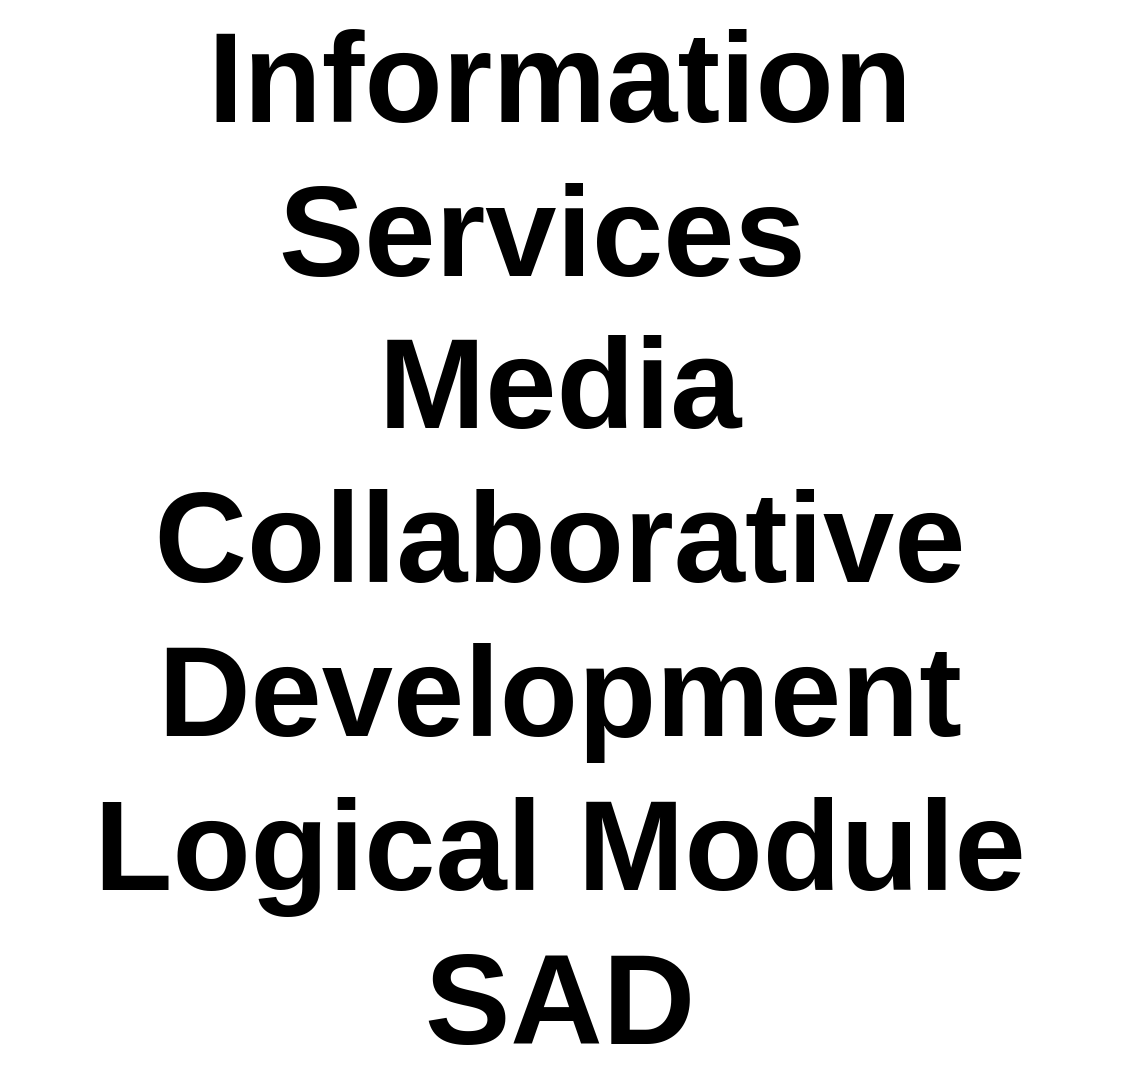 <mxfile version="13.1.9" type="google" pages="52"><diagram id="PDShuZ-yXdiyHlfbQ3Md" name="Title"><mxGraphModel dx="1422" dy="723" grid="1" gridSize="10" guides="1" tooltips="1" connect="1" arrows="1" fold="1" page="1" pageScale="1" pageWidth="827" pageHeight="1169" math="0" shadow="0"><root><mxCell id="NVW_AJJsGnGm2ySOMS_X-0"/><mxCell id="Ep2h_5jzOS9xo31uxw5Z-0" value="About" style="" parent="NVW_AJJsGnGm2ySOMS_X-0"/><UserObject label="" tooltip="ABOUT&#10;&#10;Modular and Maintainable systems are designed, developed and managed as separate Logical Modules. &#10;&#10;&#10;&#10;Systems will consist of:&#10;&#10;&#10;&#10;- A Core Logical Module (described in another document) to manage IT Domain specific functionality&#10;&#10;  - eg: Diagnostics, Authentication, Messaging, etc.) &#10;&#10;&#10;&#10;- one or more Business Domain Logical Modules (one of which is described in this document), specific to distinct Business Domains. These documents are almost always much thinner and simpler because they can reuse Core functionality.&#10;&#10;&#10;&#10;The advantages of keeping things logically separate are multiple and include:&#10;&#10;&#10;- the separation of concerns promotes specificity and therefore maintainability&#10;&#10;- the more modular approach promotes clarity of purpose and reusability between modules, and even systems&#10;&#10;- the separation of concerns allows for a more reliable security approach to securing resources&#10;&#10;&#10;&#10;The diagrams in this document are separated into sections as per SAD conventions.&#10;&#10;&#10;&#10;&#10;" id="9ZLZXNTIn89F3fghnmcp-1"><mxCell style="shape=image;html=1;verticalAlign=top;verticalLabelPosition=bottom;labelBackgroundColor=#ffffff;imageAspect=0;aspect=fixed;image=https://cdn1.iconfinder.com/data/icons/hawcons/32/699014-icon-28-information-128.png;shadow=0;dashed=0;fontFamily=Helvetica;fontSize=12;fontColor=#000000;align=center;strokeColor=#000000;fillColor=#505050;dashPattern=1 1;" parent="Ep2h_5jzOS9xo31uxw5Z-0" vertex="1"><mxGeometry x="660" y="500" width="20" height="20" as="geometry"/></mxCell></UserObject><mxCell id="NVW_AJJsGnGm2ySOMS_X-1" value="Title" style="" parent="NVW_AJJsGnGm2ySOMS_X-0"/><mxCell id="NVW_AJJsGnGm2ySOMS_X-2" value="&lt;font style=&quot;font-size: 64px&quot;&gt;&lt;b&gt;Information Services&lt;/b&gt;&lt;b&gt;&amp;nbsp;&lt;/b&gt;&lt;b&gt;&lt;br&gt;Media Collaborative Development&lt;br&gt;Logical Module&lt;br&gt;&lt;/b&gt;&lt;b&gt;SAD&lt;/b&gt;&lt;b&gt;&lt;br&gt;&lt;/b&gt;&lt;/font&gt;" style="text;html=1;strokeColor=none;fillColor=none;align=center;verticalAlign=middle;whiteSpace=wrap;rounded=0;fontSize=48;opacity=30;" parent="NVW_AJJsGnGm2ySOMS_X-1" vertex="1"><mxGeometry x="120" y="200" width="560" height="320" as="geometry"/></mxCell><mxCell id="xnIEwaXa2nAvZfjJJltd-0" value="Command" style="locked=1;" parent="NVW_AJJsGnGm2ySOMS_X-0"/><mxCell id="a3yElGgLh3w4skOb8aFz-0" value="Helen" parent="NVW_AJJsGnGm2ySOMS_X-0"/></root></mxGraphModel></diagram><diagram name="DOCUMENT VIEW" id="W4-QcNUv36Wssm832pyh"><mxGraphModel dx="1422" dy="723" grid="1" gridSize="10" guides="1" tooltips="1" connect="1" arrows="1" fold="1" page="1" pageScale="1" pageWidth="827" pageHeight="1169" math="0" shadow="0"><root><mxCell id="D4EVR1gn2zCZ7T_mNUZJ-0"/><mxCell id="D4EVR1gn2zCZ7T_mNUZJ-3" value="About" style="" parent="D4EVR1gn2zCZ7T_mNUZJ-0"/><UserObject label="" tooltip="ABOUT&#10;&#10;Diagrams to show the relationship of this Document to other documents describing this System or Organisation's Services." id="ebuDiqAx9DUb5XAQ3ZIl-0"><mxCell style="shape=image;html=1;verticalAlign=top;verticalLabelPosition=bottom;labelBackgroundColor=#ffffff;imageAspect=0;aspect=fixed;image=https://cdn1.iconfinder.com/data/icons/hawcons/32/699014-icon-28-information-128.png;shadow=0;dashed=0;fontFamily=Helvetica;fontSize=12;fontColor=#000000;align=center;strokeColor=#000000;fillColor=#505050;dashPattern=1 1;" vertex="1" parent="D4EVR1gn2zCZ7T_mNUZJ-3"><mxGeometry x="660" y="420" width="20" height="20" as="geometry"/></mxCell></UserObject><mxCell id="D4EVR1gn2zCZ7T_mNUZJ-1" value="Title" style="" parent="D4EVR1gn2zCZ7T_mNUZJ-0"/><mxCell id="D4EVR1gn2zCZ7T_mNUZJ-2" value="Document View" style="text;html=1;strokeColor=none;fillColor=none;align=center;verticalAlign=middle;whiteSpace=wrap;rounded=0;fontSize=48;opacity=30;" parent="D4EVR1gn2zCZ7T_mNUZJ-1" vertex="1"><mxGeometry x="160" y="280" width="480" height="160" as="geometry"/></mxCell></root></mxGraphModel></diagram><diagram id="PTegkp45TAtRaL2iv6QC" name="Document/Sections/Audience/Matrix"><mxGraphModel dx="1422" dy="723" grid="1" gridSize="10" guides="1" tooltips="1" connect="1" arrows="1" fold="1" page="1" pageScale="1" pageWidth="827" pageHeight="1169" math="0" shadow="0"><root><mxCell id="EedNqRKPwZJSgMKqardS-0"/><mxCell id="EedNqRKPwZJSgMKqardS-1" value="About" style="" parent="EedNqRKPwZJSgMKqardS-0"/><mxCell id="9RVuHzMid-GomSETTwpe-0" value="Title/Page" style="" parent="EedNqRKPwZJSgMKqardS-0" visible="0"/><mxCell id="9RVuHzMid-GomSETTwpe-2" value="" style="group;fontSize=12;fontColor=#808080;" parent="9RVuHzMid-GomSETTwpe-0" connectable="0" vertex="1"><mxGeometry x="120" y="120" width="560" height="45" as="geometry"/></mxCell><mxCell id="9RVuHzMid-GomSETTwpe-3" value="&lt;font style=&quot;font-size: 12px&quot;&gt;&lt;span style=&quot;font-size: 11px&quot;&gt;Media Development Logical Module -&amp;nbsp;&lt;/span&gt;Document - Relationships between Documents&lt;/font&gt;" style="text;strokeColor=none;fillColor=none;html=1;fontSize=12;fontStyle=1;verticalAlign=middle;align=left;shadow=0;glass=0;comic=0;opacity=30;fontColor=#808080;" parent="9RVuHzMid-GomSETTwpe-2" vertex="1"><mxGeometry y="20" width="520" height="20" as="geometry"/></mxCell><mxCell id="9RVuHzMid-GomSETTwpe-4" value="" style="line;strokeWidth=2;html=1;shadow=0;glass=0;comic=0;fillColor=none;fontSize=12;fontColor=#808080;labelBackgroundColor=none;strokeColor=#CCCCCC;" parent="9RVuHzMid-GomSETTwpe-2" vertex="1"><mxGeometry y="35" width="560" height="10" as="geometry"/></mxCell><mxCell id="Q6HmH4G5JltBKaA0O7mc-0" value="Title/Diagram" parent="EedNqRKPwZJSgMKqardS-0"/><mxCell id="Q6HmH4G5JltBKaA0O7mc-1" value="&lt;font style=&quot;font-size: 12px&quot;&gt;&lt;span style=&quot;font-size: 11px&quot;&gt;Diagram: Media Development Logical Module -&amp;nbsp;&lt;/span&gt;Document - Relationships between Documents&lt;/font&gt;" style="text;strokeColor=none;fillColor=none;html=1;fontSize=12;fontStyle=2;verticalAlign=middle;align=left;shadow=0;glass=0;comic=0;opacity=30;fontColor=#808080;" vertex="1" parent="Q6HmH4G5JltBKaA0O7mc-0"><mxGeometry x="120" y="540" width="520" height="20" as="geometry"/></mxCell><mxCell id="9RVuHzMid-GomSETTwpe-1" value="Boxes" style="" parent="EedNqRKPwZJSgMKqardS-0"/><UserObject label="Information System&lt;br style=&quot;font-size: 12px&quot;&gt;Service &lt;i style=&quot;font-size: 12px&quot;&gt;&lt;u style=&quot;font-size: 12px&quot;&gt;Server&lt;/u&gt;&lt;/i&gt;&lt;br style=&quot;font-size: 12px&quot;&gt;Infrastructure Domain&lt;br style=&quot;font-size: 12px&quot;&gt;Core Module SAD" link="https://www.draw.io/#G1oMV0IeGAAscQwm4mQmpwyKH3BHNU0Zv-" id="7bGxB8E5wp87eg9blg4u-0"><mxCell style="rounded=1;whiteSpace=wrap;html=1;shadow=0;glass=0;comic=0;fontSize=12;align=center;recursiveResize=0;container=0;collapsible=0;absoluteArcSize=1;" parent="9RVuHzMid-GomSETTwpe-1" vertex="1"><mxGeometry x="320" y="350" width="120" height="70" as="geometry"/></mxCell></UserObject><mxCell id="7bGxB8E5wp87eg9blg4u-1" value="Information System&lt;br style=&quot;font-size: 12px&quot;&gt;Service &lt;u style=&quot;font-size: 12px&quot;&gt;&lt;i style=&quot;font-size: 12px&quot;&gt;Server&lt;/i&gt;&lt;/u&gt;&lt;br style=&quot;font-size: 12px&quot;&gt;x&lt;br style=&quot;font-size: 12px&quot;&gt;Business Domain Module&amp;nbsp;SAD" style="rounded=1;whiteSpace=wrap;html=1;shadow=0;glass=0;comic=0;strokeColor=#999999;fillColor=none;fontSize=12;align=center;recursiveResize=0;container=0;collapsible=0;absoluteArcSize=1;fontColor=#808080;" parent="9RVuHzMid-GomSETTwpe-1" vertex="1"><mxGeometry x="520" y="350" width="120" height="70" as="geometry"/></mxCell><mxCell id="7bGxB8E5wp87eg9blg4u-2" value="Information System&lt;br style=&quot;font-size: 12px&quot;&gt;Service &lt;i style=&quot;font-size: 12px&quot;&gt;&lt;u style=&quot;font-size: 12px&quot;&gt;Client&lt;/u&gt;&lt;/i&gt;&lt;br style=&quot;font-size: 12px&quot;&gt;Core &lt;br style=&quot;font-size: 12px&quot;&gt;Infrastructure Domain Module&amp;nbsp; SAD" style="rounded=1;whiteSpace=wrap;html=1;shadow=0;glass=0;comic=0;strokeColor=#999999;fillColor=none;fontSize=12;align=center;recursiveResize=0;container=0;collapsible=0;absoluteArcSize=1;fontColor=#808080;" parent="9RVuHzMid-GomSETTwpe-1" vertex="1"><mxGeometry x="320" y="240" width="120" height="70" as="geometry"/></mxCell><mxCell id="7bGxB8E5wp87eg9blg4u-3" value="Information System&lt;br style=&quot;font-size: 12px&quot;&gt;Service &lt;i style=&quot;font-size: 12px&quot;&gt;&lt;u style=&quot;font-size: 12px&quot;&gt;Client&lt;/u&gt;&lt;/i&gt;&lt;br style=&quot;font-size: 12px&quot;&gt;x&lt;br style=&quot;font-size: 12px&quot;&gt;Business Domain Module&amp;nbsp;SAD" style="rounded=1;whiteSpace=wrap;html=1;shadow=0;glass=0;comic=0;strokeColor=#999999;fillColor=none;fontSize=12;align=center;recursiveResize=0;container=0;collapsible=0;absoluteArcSize=1;fontColor=#808080;" parent="9RVuHzMid-GomSETTwpe-1" vertex="1"><mxGeometry x="520" y="240" width="120" height="70" as="geometry"/></mxCell><UserObject label="Information System&lt;br style=&quot;font-size: 12px;&quot;&gt;Deployment System&lt;br style=&quot;font-size: 12px;&quot;&gt;SAD" link="https://www.draw.io/#G1jn-fvHQcpT7au3o-toPcqcIncFM4gCPt" id="7bGxB8E5wp87eg9blg4u-4"><mxCell style="rounded=1;whiteSpace=wrap;html=1;shadow=0;glass=0;comic=0;strokeColor=#999999;fillColor=none;fontSize=12;align=center;recursiveResize=0;container=0;collapsible=0;absoluteArcSize=1;fontColor=#808080;" parent="9RVuHzMid-GomSETTwpe-1" vertex="1"><mxGeometry x="120" y="350" width="120" height="70" as="geometry"/></mxCell></UserObject><mxCell id="7bGxB8E5wp87eg9blg4u-5" value="&lt;b style=&quot;font-size: 12px&quot;&gt;Governance&lt;br style=&quot;font-size: 12px&quot;&gt;&lt;/b&gt;" style="rounded=1;align=center;fillColor=#F1F2F4;strokeColor=none;html=1;fontColor=#808080;fontSize=12;shadow=0;labelBackgroundColor=none;" parent="9RVuHzMid-GomSETTwpe-1" vertex="1"><mxGeometry x="120" y="180" width="120" height="20" as="geometry"/></mxCell><mxCell id="7bGxB8E5wp87eg9blg4u-6" value="&lt;b style=&quot;font-size: 12px;&quot;&gt;Information System&lt;br style=&quot;font-size: 12px;&quot;&gt;&lt;/b&gt;" style="rounded=1;align=center;fillColor=#F1F2F4;strokeColor=none;html=1;fontColor=#808080;fontSize=12;shadow=0;labelBackgroundColor=none;" parent="9RVuHzMid-GomSETTwpe-1" vertex="1"><mxGeometry x="320" y="180" width="320" height="20" as="geometry"/></mxCell><mxCell id="7bGxB8E5wp87eg9blg4u-7" value="continuous &lt;br style=&quot;font-size: 10px;&quot;&gt;deployment &lt;br style=&quot;font-size: 10px;&quot;&gt;and testing &lt;br style=&quot;font-size: 10px;&quot;&gt;done by" style="edgeStyle=orthogonalEdgeStyle;rounded=0;orthogonalLoop=1;jettySize=auto;html=1;fontSize=10;fontColor=#808080;" parent="9RVuHzMid-GomSETTwpe-1" source="7bGxB8E5wp87eg9blg4u-0" target="7bGxB8E5wp87eg9blg4u-4" edge="1"><mxGeometry y="-30" relative="1" as="geometry"><mxPoint as="offset"/></mxGeometry></mxCell><mxCell id="7bGxB8E5wp87eg9blg4u-8" value="uses" style="edgeStyle=orthogonalEdgeStyle;rounded=1;orthogonalLoop=1;jettySize=auto;html=1;fontSize=12;fontColor=#808080;" parent="9RVuHzMid-GomSETTwpe-1" source="7bGxB8E5wp87eg9blg4u-2" target="7bGxB8E5wp87eg9blg4u-0" edge="1"><mxGeometry x="-0.5" relative="1" as="geometry"><mxPoint as="offset"/></mxGeometry></mxCell><mxCell id="7bGxB8E5wp87eg9blg4u-9" value="uses" style="edgeStyle=orthogonalEdgeStyle;rounded=1;orthogonalLoop=1;jettySize=auto;html=1;entryX=0.5;entryY=0;entryDx=0;entryDy=0;fontSize=10;fontColor=#808080;" parent="9RVuHzMid-GomSETTwpe-1" source="7bGxB8E5wp87eg9blg4u-3" target="7bGxB8E5wp87eg9blg4u-0" edge="1"><mxGeometry x="-0.04" y="-10" relative="1" as="geometry"><Array as="points"><mxPoint x="550" y="330"/><mxPoint x="380" y="330"/></Array><mxPoint as="offset"/></mxGeometry></mxCell><mxCell id="7bGxB8E5wp87eg9blg4u-10" value="uses" style="edgeStyle=orthogonalEdgeStyle;rounded=1;orthogonalLoop=1;jettySize=auto;html=1;fontSize=10;fontColor=#808080;" parent="9RVuHzMid-GomSETTwpe-1" source="7bGxB8E5wp87eg9blg4u-3" target="7bGxB8E5wp87eg9blg4u-1" edge="1"><mxGeometry x="-0.5" relative="1" as="geometry"><mxPoint as="offset"/></mxGeometry></mxCell><mxCell id="7bGxB8E5wp87eg9blg4u-11" value="builds upon &lt;br style=&quot;font-size: 10px;&quot;&gt;&amp;amp; reuses" style="edgeStyle=orthogonalEdgeStyle;rounded=0;orthogonalLoop=1;jettySize=auto;html=1;fontSize=10;fontColor=#808080;" parent="9RVuHzMid-GomSETTwpe-1" source="7bGxB8E5wp87eg9blg4u-1" target="7bGxB8E5wp87eg9blg4u-0" edge="1"><mxGeometry y="-20" relative="1" as="geometry"><mxPoint as="offset"/></mxGeometry></mxCell><mxCell id="7bGxB8E5wp87eg9blg4u-12" value="builds upon &lt;br style=&quot;font-size: 10px;&quot;&gt;&amp;amp; reuses" style="edgeStyle=orthogonalEdgeStyle;rounded=1;orthogonalLoop=1;jettySize=auto;html=1;entryX=1;entryY=0.5;entryDx=0;entryDy=0;fontSize=10;fontColor=#808080;" parent="9RVuHzMid-GomSETTwpe-1" source="7bGxB8E5wp87eg9blg4u-3" target="7bGxB8E5wp87eg9blg4u-2" edge="1"><mxGeometry y="-20" relative="1" as="geometry"><mxPoint as="offset"/></mxGeometry></mxCell><mxCell id="7bGxB8E5wp87eg9blg4u-14" value="&lt;b style=&quot;font-size: 12px;&quot;&gt;Deployment System&lt;br style=&quot;font-size: 12px;&quot;&gt;&lt;/b&gt;" style="rounded=1;align=center;fillColor=#F1F2F4;strokeColor=none;html=1;fontColor=#808080;fontSize=12;shadow=0;labelBackgroundColor=none;" parent="9RVuHzMid-GomSETTwpe-1" vertex="1"><mxGeometry x="120" y="320" width="120" height="20" as="geometry"/></mxCell><mxCell id="7bGxB8E5wp87eg9blg4u-15" value="&lt;b&gt;Service&lt;br&gt;&lt;/b&gt;" style="rounded=1;align=center;fillColor=#F1F2F4;strokeColor=none;html=1;fontColor=#808080;fontSize=12;shadow=0;labelBackgroundColor=none;rotation=-90;" parent="9RVuHzMid-GomSETTwpe-1" vertex="1"><mxGeometry x="635" y="375" width="70" height="20" as="geometry"/></mxCell><mxCell id="7bGxB8E5wp87eg9blg4u-16" value="&lt;b&gt;Client&lt;br&gt;&lt;/b&gt;" style="rounded=1;align=center;fillColor=#F1F2F4;strokeColor=none;html=1;fontColor=#808080;fontSize=12;shadow=0;labelBackgroundColor=none;rotation=-90;" parent="9RVuHzMid-GomSETTwpe-1" vertex="1"><mxGeometry x="635" y="265" width="70" height="20" as="geometry"/></mxCell><mxCell id="7bGxB8E5wp87eg9blg4u-17" value="&lt;b style=&quot;font-size: 12px&quot;&gt;Business Module&lt;br style=&quot;font-size: 12px&quot;&gt;&lt;/b&gt;" style="rounded=1;align=center;fillColor=#F1F2F4;strokeColor=none;html=1;fontColor=#808080;fontSize=12;shadow=0;labelBackgroundColor=none;" parent="9RVuHzMid-GomSETTwpe-1" vertex="1"><mxGeometry x="520" y="210" width="120" height="20" as="geometry"/></mxCell><mxCell id="7bGxB8E5wp87eg9blg4u-18" value="&lt;b style=&quot;font-size: 12px&quot;&gt;Core Module&lt;br style=&quot;font-size: 12px&quot;&gt;&lt;/b&gt;" style="rounded=1;align=center;fillColor=#F1F2F4;strokeColor=none;html=1;fontColor=#808080;fontSize=12;shadow=0;labelBackgroundColor=none;" parent="9RVuHzMid-GomSETTwpe-1" vertex="1"><mxGeometry x="320" y="210" width="120" height="20" as="geometry"/></mxCell><UserObject label="System&lt;br&gt;Quality&lt;br&gt;&amp;nbsp;Requirements" id="7bGxB8E5wp87eg9blg4u-19"><mxCell style="rounded=1;whiteSpace=wrap;html=1;shadow=0;glass=0;comic=0;strokeColor=#999999;fillColor=none;fontSize=12;align=center;recursiveResize=0;container=0;collapsible=0;absoluteArcSize=1;fontColor=#808080;" parent="9RVuHzMid-GomSETTwpe-1" vertex="1"><mxGeometry x="440" y="460" width="80" height="40" as="geometry"/></mxCell></UserObject><UserObject label="System&lt;br&gt;Functional Requirements" id="7bGxB8E5wp87eg9blg4u-20"><mxCell style="rounded=1;whiteSpace=wrap;html=1;shadow=0;glass=0;comic=0;strokeColor=#999999;fillColor=none;fontSize=12;align=center;recursiveResize=0;container=0;collapsible=0;absoluteArcSize=1;fontColor=#808080;" parent="9RVuHzMid-GomSETTwpe-1" vertex="1"><mxGeometry x="340" y="460" width="80" height="40" as="geometry"/></mxCell></UserObject><UserObject label="Module&lt;br&gt;Functional Requirements" id="7bGxB8E5wp87eg9blg4u-21"><mxCell style="rounded=1;whiteSpace=wrap;html=1;shadow=0;glass=0;comic=0;strokeColor=#999999;fillColor=none;fontSize=12;align=center;recursiveResize=0;container=0;collapsible=0;absoluteArcSize=1;fontColor=#808080;" parent="9RVuHzMid-GomSETTwpe-1" vertex="1"><mxGeometry x="540" y="460" width="80" height="40" as="geometry"/></mxCell></UserObject><mxCell id="7bGxB8E5wp87eg9blg4u-22" value="defined by" style="edgeStyle=orthogonalEdgeStyle;rounded=1;orthogonalLoop=1;jettySize=auto;html=1;fontSize=10;exitX=0.5;exitY=1;exitDx=0;exitDy=0;entryX=0.5;entryY=0;entryDx=0;entryDy=0;fontColor=#808080;" parent="9RVuHzMid-GomSETTwpe-1" source="7bGxB8E5wp87eg9blg4u-1" target="7bGxB8E5wp87eg9blg4u-21" edge="1"><mxGeometry x="-0.002" relative="1" as="geometry"><mxPoint as="offset"/><mxPoint x="590" y="320" as="sourcePoint"/><mxPoint x="590" y="360" as="targetPoint"/></mxGeometry></mxCell><mxCell id="7bGxB8E5wp87eg9blg4u-23" value="defined by" style="edgeStyle=orthogonalEdgeStyle;rounded=1;orthogonalLoop=1;jettySize=auto;html=1;fontSize=10;entryX=0.5;entryY=0;entryDx=0;entryDy=0;exitX=0.5;exitY=1;exitDx=0;exitDy=0;fontColor=#808080;" parent="9RVuHzMid-GomSETTwpe-1" source="7bGxB8E5wp87eg9blg4u-0" target="7bGxB8E5wp87eg9blg4u-20" edge="1"><mxGeometry x="-0.002" relative="1" as="geometry"><mxPoint as="offset"/><mxPoint x="420" y="500" as="sourcePoint"/><mxPoint x="590" y="470" as="targetPoint"/></mxGeometry></mxCell><mxCell id="7bGxB8E5wp87eg9blg4u-24" value="defined by" style="edgeStyle=orthogonalEdgeStyle;rounded=1;orthogonalLoop=1;jettySize=auto;html=1;fontSize=10;exitX=0.5;exitY=1;exitDx=0;exitDy=0;entryX=0.5;entryY=0;entryDx=0;entryDy=0;fontColor=#808080;" parent="9RVuHzMid-GomSETTwpe-1" source="7bGxB8E5wp87eg9blg4u-0" target="7bGxB8E5wp87eg9blg4u-19" edge="1"><mxGeometry relative="1" as="geometry"><mxPoint as="offset"/><mxPoint x="390" y="430.095" as="sourcePoint"/><mxPoint x="380" y="470.095" as="targetPoint"/><Array as="points"><mxPoint x="380" y="430"/><mxPoint x="480" y="430"/></Array></mxGeometry></mxCell><mxCell id="7bGxB8E5wp87eg9blg4u-25" value="defined by" style="edgeStyle=orthogonalEdgeStyle;rounded=1;orthogonalLoop=1;jettySize=auto;html=1;fontSize=10;exitX=0.5;exitY=1;exitDx=0;exitDy=0;entryX=0.5;entryY=0;entryDx=0;entryDy=0;fontColor=#808080;" parent="9RVuHzMid-GomSETTwpe-1" source="7bGxB8E5wp87eg9blg4u-1" target="7bGxB8E5wp87eg9blg4u-19" edge="1"><mxGeometry relative="1" as="geometry"><mxPoint as="offset"/><mxPoint x="390" y="430.095" as="sourcePoint"/><mxPoint x="490" y="470.095" as="targetPoint"/><Array as="points"><mxPoint x="580" y="430"/><mxPoint x="480" y="430"/></Array></mxGeometry></mxCell><UserObject label="Information System&lt;br style=&quot;font-size: 12px;&quot;&gt;Delivery Guidance" link="https://www.draw.io/#G15o2KeIGHn_QQKEGrSOj0Ot8KJxLwC4rH" id="7bGxB8E5wp87eg9blg4u-13"><mxCell style="rounded=1;whiteSpace=wrap;html=1;shadow=0;glass=0;comic=0;strokeColor=#999999;fillColor=none;fontSize=12;align=center;recursiveResize=0;container=0;collapsible=0;absoluteArcSize=1;fontColor=#808080;" parent="9RVuHzMid-GomSETTwpe-1" vertex="1"><mxGeometry x="120" y="240" width="120" height="70" as="geometry"/></mxCell></UserObject><mxCell id="jiRsa_H8I171KymuuPJ--0" value="Overlays" style="" parent="EedNqRKPwZJSgMKqardS-0"/><mxCell id="7bGxB8E5wp87eg9blg4u-26" value="" style="rounded=1;whiteSpace=wrap;html=1;shadow=0;glass=0;comic=0;strokeColor=#000000;fillColor=#f5f5f5;fontSize=10;align=center;fontColor=#808080;recursiveResize=0;container=1;collapsible=0;strokeWidth=5;opacity=30;" parent="jiRsa_H8I171KymuuPJ--0" vertex="1"><mxGeometry x="520" y="350" width="120" height="70" as="geometry"/></mxCell><UserObject label="" tooltip="This document is not meant to be read in isolation -- it builds on other documents, or is a prerequisite for understanding  other documents used to document and explain different parts of the overall service." id="v94MZnjPvkjc5JA8tKPa-1"><mxCell style="shape=image;html=1;verticalAlign=top;verticalLabelPosition=bottom;labelBackgroundColor=#ffffff;imageAspect=0;aspect=fixed;image=https://cdn1.iconfinder.com/data/icons/hawcons/32/699014-icon-28-information-128.png;shadow=0;dashed=0;fontFamily=Helvetica;fontSize=12;fontColor=#000000;align=center;strokeColor=#000000;fillColor=#505050;dashPattern=1 1;" parent="jiRsa_H8I171KymuuPJ--0" vertex="1"><mxGeometry x="660" y="540" width="20" height="20" as="geometry"/></mxCell></UserObject></root></mxGraphModel></diagram><diagram id="PVlJU8LZghBIr8YyBNsh" name="Document/Audience"><mxGraphModel dx="1422" dy="723" grid="1" gridSize="10" guides="1" tooltips="1" connect="1" arrows="1" fold="1" page="1" pageScale="1" pageWidth="827" pageHeight="1169" math="0" shadow="0"><root><mxCell id="dmwWqkkrC73SZrj0J_0F-0"/><mxCell id="dmwWqkkrC73SZrj0J_0F-1" value="About" style="" parent="dmwWqkkrC73SZrj0J_0F-0"/><UserObject label="" tooltip="" id="iHJde0NEM0godTbCnJtB-0"><mxCell style="shape=image;html=1;verticalAlign=top;verticalLabelPosition=bottom;labelBackgroundColor=#ffffff;imageAspect=0;aspect=fixed;image=https://cdn1.iconfinder.com/data/icons/hawcons/32/699014-icon-28-information-128.png;shadow=0;dashed=0;fontFamily=Helvetica;fontSize=12;fontColor=#000000;align=center;strokeColor=#000000;fillColor=#505050;dashPattern=1 1;" parent="dmwWqkkrC73SZrj0J_0F-1" vertex="1"><mxGeometry x="660" y="260" width="20" height="20" as="geometry"/></mxCell></UserObject><mxCell id="iu8XKrtLWiHprnph2A3H-567" value="Title/Page" parent="dmwWqkkrC73SZrj0J_0F-0" visible="0"/><UserObject label="" tooltip="There are no specific differences from the general case.&#10;Refer to the Description of the Core Module." id="5dcYcBIOhVlHlQJjX6iy-0"><mxCell style="group;fontSize=12;" parent="iu8XKrtLWiHprnph2A3H-567" connectable="0" vertex="1"><mxGeometry x="120" y="120" width="560" height="45" as="geometry"/></mxCell></UserObject><mxCell id="5dcYcBIOhVlHlQJjX6iy-1" value="&lt;span style=&quot;font-size: 11px&quot;&gt;Media Logical Module -&amp;nbsp;&lt;/span&gt;&lt;span style=&quot;font-size: 11px&quot;&gt;Document - SAD Sections - Intended Audiences&lt;/span&gt;" style="text;strokeColor=none;fillColor=none;html=1;fontSize=12;fontStyle=1;verticalAlign=middle;align=left;shadow=0;glass=0;comic=0;opacity=30;fontColor=#808080;" parent="5dcYcBIOhVlHlQJjX6iy-0" vertex="1"><mxGeometry y="20" width="520" height="20" as="geometry"/></mxCell><mxCell id="5dcYcBIOhVlHlQJjX6iy-2" value="" style="line;strokeWidth=2;html=1;shadow=0;glass=0;comic=0;fillColor=none;fontSize=12;fontColor=#CCCCCC;labelBackgroundColor=none;strokeColor=#CCCCCC;" parent="5dcYcBIOhVlHlQJjX6iy-0" vertex="1"><mxGeometry y="35" width="560" height="10" as="geometry"/></mxCell><mxCell id="OR0L7CIrRsOyvBDrkL-d-0" value="Title/Diagram" parent="dmwWqkkrC73SZrj0J_0F-0"/><mxCell id="OR0L7CIrRsOyvBDrkL-d-1" value="&lt;font style=&quot;font-size: 12px&quot;&gt;Diagram: Media Development Logical Module -&amp;nbsp;Document - SAD Sections - Intended Audiences&lt;/font&gt;" style="text;strokeColor=none;fillColor=none;html=1;fontSize=12;fontStyle=2;verticalAlign=middle;align=left;shadow=0;glass=0;comic=0;opacity=30;fontColor=#808080;" vertex="1" parent="OR0L7CIrRsOyvBDrkL-d-0"><mxGeometry x="120" y="260" width="520" height="20" as="geometry"/></mxCell><mxCell id="OR0L7CIrRsOyvBDrkL-d-2" value="Stakeholders" parent="dmwWqkkrC73SZrj0J_0F-0"/></root></mxGraphModel></diagram><diagram id="quo5xdVOzofutOChdVeQ" name="BUSINESS CONTEXT VIEW"><mxGraphModel dx="1422" dy="723" grid="1" gridSize="10" guides="1" tooltips="1" connect="1" arrows="1" fold="1" page="1" pageScale="1" pageWidth="827" pageHeight="1169" math="0" shadow="0"><root><mxCell id="JgsUjtHRLaoeNsGBPdCo-0"/><mxCell id="JgsUjtHRLaoeNsGBPdCo-1" value="About" parent="JgsUjtHRLaoeNsGBPdCo-0"/><UserObject label="" tooltip="ABOUT&#10;&#10;Diagrams to show the relationship of this Document to other documents describing this System or Organisation's Services." id="lI6V0MpPx2FuNhT-Flnj-0"><mxCell style="shape=image;html=1;verticalAlign=top;verticalLabelPosition=bottom;labelBackgroundColor=#ffffff;imageAspect=0;aspect=fixed;image=https://cdn1.iconfinder.com/data/icons/hawcons/32/699014-icon-28-information-128.png;shadow=0;dashed=0;fontFamily=Helvetica;fontSize=12;fontColor=#000000;align=center;strokeColor=#000000;fillColor=#505050;dashPattern=1 1;" vertex="1" parent="JgsUjtHRLaoeNsGBPdCo-1"><mxGeometry x="660" y="420" width="20" height="20" as="geometry"/></mxCell></UserObject><mxCell id="lZeRftHg-Inw9_EXZEZw-0" value="Title" parent="JgsUjtHRLaoeNsGBPdCo-0"/><mxCell id="3EGPrxo0R_rpzjOVUwH8-1" value="Business Context View" style="text;html=1;strokeColor=none;fillColor=none;align=center;verticalAlign=middle;whiteSpace=wrap;rounded=0;fontSize=48;opacity=30;" parent="lZeRftHg-Inw9_EXZEZw-0" vertex="1"><mxGeometry x="160" y="280" width="480" height="160" as="geometry"/></mxCell></root></mxGraphModel></diagram><diagram id="S7T4eXNTqkQfHlfRB0vX" name="Business Context/Business Capabilities"><mxGraphModel dx="1038" dy="508" grid="1" gridSize="10" guides="1" tooltips="1" connect="1" arrows="1" fold="1" page="1" pageScale="1" pageWidth="827" pageHeight="1169" math="0" shadow="0"><root><mxCell id="6WsW8lMfBju2GbTzpWVJ-0"/><mxCell id="QcApvUyR8TrWdtOq3IZ2-0" value="About" parent="6WsW8lMfBju2GbTzpWVJ-0"/><mxCell id="zCe4bzxxvXALjyNrDCRI-0" value="" style="shape=note;whiteSpace=wrap;html=1;backgroundOutline=1;darkOpacity=0.05;fillColor=#F7EDFF;strokeColor=#000000;strokeWidth=2;fontFamily=Helvetica;fontSize=12;fontColor=#000000;align=center;gradientColor=#ffffff;collapsible=0;verticalAlign=top;" parent="QcApvUyR8TrWdtOq3IZ2-0" vertex="1"><mxGeometry x="120" y="800" width="560" height="120" as="geometry"/></mxCell><mxCell id="6WsW8lMfBju2GbTzpWVJ-1" value="Title/Page" style="locked=1;" parent="6WsW8lMfBju2GbTzpWVJ-0" visible="0"/><mxCell id="hwkvLSk_y7Z8btW7aokI-0" value="" style="group;fontSize=12;" parent="6WsW8lMfBju2GbTzpWVJ-1" connectable="0" vertex="1"><mxGeometry x="120" y="120" width="560" height="45" as="geometry"/></mxCell><mxCell id="hwkvLSk_y7Z8btW7aokI-1" value="&lt;font style=&quot;font-size: 12px&quot;&gt;Media Development Logical Module - System&amp;nbsp; Context - Business Capabilities&lt;/font&gt;" style="text;strokeColor=none;fillColor=none;html=1;fontSize=12;fontStyle=1;verticalAlign=middle;align=left;shadow=0;glass=0;comic=0;opacity=30;fontColor=#808080;" parent="hwkvLSk_y7Z8btW7aokI-0" vertex="1"><mxGeometry y="20" width="520" height="20" as="geometry"/></mxCell><mxCell id="hwkvLSk_y7Z8btW7aokI-2" value="" style="line;strokeWidth=2;html=1;shadow=0;glass=0;comic=0;fillColor=none;fontSize=10;fontColor=#CCCCCC;labelBackgroundColor=none;strokeColor=#CCCCCC;" parent="hwkvLSk_y7Z8btW7aokI-0" vertex="1"><mxGeometry y="35" width="560" height="10" as="geometry"/></mxCell><mxCell id="Zi-gWpwfrnb37btDnCwX-1" value="Title/Diagram" parent="6WsW8lMfBju2GbTzpWVJ-0"/><mxCell id="Zi-gWpwfrnb37btDnCwX-2" value="&lt;font style=&quot;font-size: 12px&quot;&gt;Media Development Logical Module - System&amp;nbsp; Context - Business Capabilities&lt;/font&gt;" style="text;strokeColor=none;fillColor=none;html=1;fontSize=24;fontStyle=2;verticalAlign=middle;align=left;shadow=0;glass=0;comic=0;opacity=30;fontColor=#808080;" vertex="1" parent="Zi-gWpwfrnb37btDnCwX-1"><mxGeometry x="120" y="300" width="520" height="20" as="geometry"/></mxCell><mxCell id="Zi-gWpwfrnb37btDnCwX-0" value="Context/Legend" parent="6WsW8lMfBju2GbTzpWVJ-0"/><UserObject label="&lt;font style=&quot;font-size: 11px&quot;&gt;Information (if any) presented below builds upon &lt;br&gt;what is already within&amp;nbsp; the Description of the &lt;br&gt;Core Logical Module and the Medial Logical Module.&lt;/font&gt;" link="https://drive.google.com/file/d/1DHP3-ezoyiIDCCQyENTynlNOx5bKBQnN/view?usp=sharing" id="CG5eswVbpRcs7f4e9pZV-0"><mxCell style="shape=note;size=20;whiteSpace=wrap;html=1;strokeWidth=1;fillColor=none;fontSize=12;align=left;fontStyle=2;strokeColor=#999999;fontColor=#999999;" parent="Zi-gWpwfrnb37btDnCwX-0" vertex="1"><mxGeometry x="120" y="180" width="280" height="50" as="geometry"/></mxCell></UserObject><mxCell id="nkfHlHuDCRIyzh7FeKvS-1" value="" style="rounded=0;whiteSpace=wrap;html=1;fontSize=10;align=left;container=1;collapsible=0;fontColor=#B3B3B3;strokeColor=#B3B3B3;" vertex="1" parent="Zi-gWpwfrnb37btDnCwX-0"><mxGeometry x="440" y="180" width="240" height="50" as="geometry"/></mxCell><mxCell id="nkfHlHuDCRIyzh7FeKvS-2" value="" style="whiteSpace=wrap;html=1;aspect=fixed;fillColor=none;strokeColor=#82b366;fontSize=10;align=left;fontStyle=2;strokeWidth=2;" vertex="1" parent="nkfHlHuDCRIyzh7FeKvS-1"><mxGeometry x="13.294" y="16.667" width="8.333" height="8.333" as="geometry"/></mxCell><mxCell id="nkfHlHuDCRIyzh7FeKvS-3" value="" style="whiteSpace=wrap;html=1;aspect=fixed;fillColor=none;strokeColor=#d6b656;fontSize=10;align=left;fontStyle=2;strokeWidth=2;" vertex="1" parent="nkfHlHuDCRIyzh7FeKvS-1"><mxGeometry x="13.294" y="28" width="8.333" height="8.333" as="geometry"/></mxCell><mxCell id="nkfHlHuDCRIyzh7FeKvS-4" value="" style="whiteSpace=wrap;html=1;aspect=fixed;fillColor=none;strokeColor=#6c8ebf;fontSize=10;align=left;fontStyle=2;strokeWidth=2;" vertex="1" parent="nkfHlHuDCRIyzh7FeKvS-1"><mxGeometry x="13.294" y="39.333" width="8.333" height="8.333" as="geometry"/></mxCell><mxCell id="nkfHlHuDCRIyzh7FeKvS-5" value="Internal, System (underlying optional Tenants)&amp;nbsp;" style="text;html=1;strokeColor=none;fillColor=none;align=left;verticalAlign=middle;whiteSpace=wrap;rounded=0;fontSize=10;fontStyle=2;fontColor=#B3B3B3;" vertex="1" parent="nkfHlHuDCRIyzh7FeKvS-1"><mxGeometry x="26.595" y="16.667" width="213.405" height="8.333" as="geometry"/></mxCell><mxCell id="nkfHlHuDCRIyzh7FeKvS-6" value="Internal, (optionally) Tenanted" style="text;html=1;strokeColor=none;fillColor=none;align=left;verticalAlign=middle;whiteSpace=wrap;rounded=0;fontSize=10;fontStyle=2;fontColor=#B3B3B3;" vertex="1" parent="nkfHlHuDCRIyzh7FeKvS-1"><mxGeometry x="26.59" y="30" width="213.41" height="6.33" as="geometry"/></mxCell><mxCell id="nkfHlHuDCRIyzh7FeKvS-7" value="External, Versioned Contracts/Msgs" style="text;html=1;strokeColor=none;fillColor=none;align=left;verticalAlign=middle;whiteSpace=wrap;rounded=0;fontSize=10;fontStyle=2;fontColor=#B3B3B3;" vertex="1" parent="nkfHlHuDCRIyzh7FeKvS-1"><mxGeometry x="26.595" y="39.333" width="213.405" height="8.333" as="geometry"/></mxCell><mxCell id="nkfHlHuDCRIyzh7FeKvS-8" value="Legend" style="text;html=1;strokeColor=none;fillColor=none;align=center;verticalAlign=middle;whiteSpace=wrap;rounded=0;fontSize=10;fontStyle=5;fontColor=#B3B3B3;" vertex="1" parent="nkfHlHuDCRIyzh7FeKvS-1"><mxGeometry x="26.589" width="159.534" height="16.667" as="geometry"/></mxCell><mxCell id="X_4sFH297-3ms-30Gpns-3" value="Boxes" parent="6WsW8lMfBju2GbTzpWVJ-0"/><mxCell id="X_4sFH297-3ms-30Gpns-1" style="edgeStyle=orthogonalEdgeStyle;rounded=0;orthogonalLoop=1;jettySize=auto;html=1;endArrow=none;endFill=0;" parent="X_4sFH297-3ms-30Gpns-3" source="v0Q2jZYJNjkckVS-wpbv-0" target="X_4sFH297-3ms-30Gpns-0" edge="1"><mxGeometry relative="1" as="geometry"/></mxCell><mxCell id="X_4sFH297-3ms-30Gpns-2" style="edgeStyle=orthogonalEdgeStyle;rounded=0;orthogonalLoop=1;jettySize=auto;html=1;endArrow=none;endFill=0;" parent="X_4sFH297-3ms-30Gpns-3" source="v0Q2jZYJNjkckVS-wpbv-0" target="v0Q2jZYJNjkckVS-wpbv-1" edge="1"><mxGeometry relative="1" as="geometry"/></mxCell><mxCell id="v0Q2jZYJNjkckVS-wpbv-0" value="Customer&lt;br&gt;Management" style="rounded=1;whiteSpace=wrap;html=1;" parent="X_4sFH297-3ms-30Gpns-3" vertex="1"><mxGeometry x="240" y="240" width="80" height="40" as="geometry"/></mxCell><mxCell id="v0Q2jZYJNjkckVS-wpbv-1" value="Resource Management" style="rounded=1;whiteSpace=wrap;html=1;" parent="X_4sFH297-3ms-30Gpns-3" vertex="1"><mxGeometry x="120" y="240" width="80" height="40" as="geometry"/></mxCell><mxCell id="X_4sFH297-3ms-30Gpns-0" value="User Voice Management" style="rounded=1;whiteSpace=wrap;html=1;" parent="X_4sFH297-3ms-30Gpns-3" vertex="1"><mxGeometry x="360" y="240" width="80" height="40" as="geometry"/></mxCell></root></mxGraphModel></diagram><diagram id="a_wxgl8QpUumKkZSJCIy" name="Business Context/HL Requirements"><mxGraphModel dx="1038" dy="508" grid="1" gridSize="10" guides="1" tooltips="1" connect="1" arrows="1" fold="1" page="1" pageScale="1" pageWidth="850" pageHeight="1100" math="0" shadow="0"><root><mxCell id="C_TyIAEQoYNm1UMy3syg-0"/><mxCell id="vYqfyK9Fnvc8cvZxAbwF-1" value="About" parent="C_TyIAEQoYNm1UMy3syg-0"/><mxCell id="vYqfyK9Fnvc8cvZxAbwF-2" value="Title/Page" parent="C_TyIAEQoYNm1UMy3syg-0" visible="0"/><mxCell id="P53OReRFtu_4BjFWQQEX-33" value="" style="group;fontSize=12;" connectable="0" vertex="1" parent="vYqfyK9Fnvc8cvZxAbwF-2"><mxGeometry x="120" y="120" width="560" height="45" as="geometry"/></mxCell><mxCell id="P53OReRFtu_4BjFWQQEX-34" value="&lt;font style=&quot;font-size: 12px&quot;&gt;Media Logical Module - System&amp;nbsp; Context - Business Requirements&lt;/font&gt;" style="text;strokeColor=none;fillColor=none;html=1;fontSize=12;fontStyle=1;verticalAlign=middle;align=left;shadow=0;glass=0;comic=0;opacity=30;fontColor=#808080;" vertex="1" parent="P53OReRFtu_4BjFWQQEX-33"><mxGeometry y="20" width="520" height="20" as="geometry"/></mxCell><mxCell id="P53OReRFtu_4BjFWQQEX-35" value="" style="line;strokeWidth=2;html=1;shadow=0;glass=0;comic=0;fillColor=none;fontSize=10;fontColor=#CCCCCC;labelBackgroundColor=none;strokeColor=#CCCCCC;" vertex="1" parent="P53OReRFtu_4BjFWQQEX-33"><mxGeometry y="35" width="560" height="10" as="geometry"/></mxCell><mxCell id="vYqfyK9Fnvc8cvZxAbwF-3" value="Title/Diagram" parent="C_TyIAEQoYNm1UMy3syg-0"/><mxCell id="vYqfyK9Fnvc8cvZxAbwF-4" value="&lt;font style=&quot;font-size: 12px&quot;&gt;Diagram: Media Development Logical Module - System&amp;nbsp; Context - Business Requirements&lt;/font&gt;" style="text;strokeColor=none;fillColor=none;html=1;fontSize=12;fontStyle=2;verticalAlign=middle;align=left;shadow=0;glass=0;comic=0;opacity=30;fontColor=#808080;" vertex="1" parent="vYqfyK9Fnvc8cvZxAbwF-3"><mxGeometry x="120" y="520" width="520" height="20" as="geometry"/></mxCell><mxCell id="vYqfyK9Fnvc8cvZxAbwF-0" value="Context/Legend" parent="C_TyIAEQoYNm1UMy3syg-0"/><UserObject label="Information (if any) presented below builds upon &lt;br&gt;what is already within&amp;nbsp; the Description of the &lt;br&gt;Core Logical Module and the Medial Logical Module." link="https://drive.google.com/file/d/1DHP3-ezoyiIDCCQyENTynlNOx5bKBQnN/view?usp=sharing" id="P53OReRFtu_4BjFWQQEX-32"><mxCell style="shape=note;size=20;whiteSpace=wrap;html=1;strokeWidth=1;fillColor=none;fontSize=12;align=left;fontStyle=2;strokeColor=#999999;fontColor=#999999;" vertex="1" parent="vYqfyK9Fnvc8cvZxAbwF-0"><mxGeometry x="120" y="180" width="300" height="50" as="geometry"/></mxCell></UserObject><mxCell id="rnZ9hO6lpNRk7_XgHwnA-0" value="" style="rounded=0;whiteSpace=wrap;html=1;fontSize=10;align=left;container=1;collapsible=0;fontColor=#B3B3B3;strokeColor=#B3B3B3;" vertex="1" parent="vYqfyK9Fnvc8cvZxAbwF-0"><mxGeometry x="440" y="180" width="240" height="50" as="geometry"/></mxCell><mxCell id="rnZ9hO6lpNRk7_XgHwnA-1" value="" style="whiteSpace=wrap;html=1;aspect=fixed;fillColor=none;strokeColor=#82b366;fontSize=10;align=left;fontStyle=2;strokeWidth=2;" vertex="1" parent="rnZ9hO6lpNRk7_XgHwnA-0"><mxGeometry x="13.294" y="16.667" width="8.333" height="8.333" as="geometry"/></mxCell><mxCell id="rnZ9hO6lpNRk7_XgHwnA-2" value="" style="whiteSpace=wrap;html=1;aspect=fixed;fillColor=none;strokeColor=#d6b656;fontSize=10;align=left;fontStyle=2;strokeWidth=2;" vertex="1" parent="rnZ9hO6lpNRk7_XgHwnA-0"><mxGeometry x="13.294" y="28" width="8.333" height="8.333" as="geometry"/></mxCell><mxCell id="rnZ9hO6lpNRk7_XgHwnA-3" value="" style="whiteSpace=wrap;html=1;aspect=fixed;fillColor=none;strokeColor=#6c8ebf;fontSize=10;align=left;fontStyle=2;strokeWidth=2;" vertex="1" parent="rnZ9hO6lpNRk7_XgHwnA-0"><mxGeometry x="13.294" y="39.333" width="8.333" height="8.333" as="geometry"/></mxCell><mxCell id="rnZ9hO6lpNRk7_XgHwnA-4" value="Internal, System (underlying optional Tenants)&amp;nbsp;" style="text;html=1;strokeColor=none;fillColor=none;align=left;verticalAlign=middle;whiteSpace=wrap;rounded=0;fontSize=10;fontStyle=2;fontColor=#B3B3B3;" vertex="1" parent="rnZ9hO6lpNRk7_XgHwnA-0"><mxGeometry x="26.595" y="16.667" width="213.405" height="8.333" as="geometry"/></mxCell><mxCell id="rnZ9hO6lpNRk7_XgHwnA-5" value="Internal, (optionally) Tenanted" style="text;html=1;strokeColor=none;fillColor=none;align=left;verticalAlign=middle;whiteSpace=wrap;rounded=0;fontSize=10;fontStyle=2;fontColor=#B3B3B3;" vertex="1" parent="rnZ9hO6lpNRk7_XgHwnA-0"><mxGeometry x="26.59" y="30" width="213.41" height="6.33" as="geometry"/></mxCell><mxCell id="rnZ9hO6lpNRk7_XgHwnA-6" value="External, Versioned Contracts/Msgs" style="text;html=1;strokeColor=none;fillColor=none;align=left;verticalAlign=middle;whiteSpace=wrap;rounded=0;fontSize=10;fontStyle=2;fontColor=#B3B3B3;" vertex="1" parent="rnZ9hO6lpNRk7_XgHwnA-0"><mxGeometry x="26.595" y="39.333" width="213.405" height="8.333" as="geometry"/></mxCell><mxCell id="rnZ9hO6lpNRk7_XgHwnA-7" value="Legend" style="text;html=1;strokeColor=none;fillColor=none;align=center;verticalAlign=middle;whiteSpace=wrap;rounded=0;fontSize=10;fontStyle=5;fontColor=#B3B3B3;" vertex="1" parent="rnZ9hO6lpNRk7_XgHwnA-0"><mxGeometry x="26.589" width="159.534" height="16.667" as="geometry"/></mxCell><mxCell id="MQKRQJYAwu2xrvV1nLRa-0" value="Text" style="text;html=1;align=center;verticalAlign=middle;resizable=0;points=[];autosize=1;fontSize=12;" vertex="1" parent="vYqfyK9Fnvc8cvZxAbwF-0"><mxGeometry x="204" y="465" width="40" height="20" as="geometry"/></mxCell><mxCell id="C_TyIAEQoYNm1UMy3syg-1" value="Boxes" parent="C_TyIAEQoYNm1UMy3syg-0"/><mxCell id="C_TyIAEQoYNm1UMy3syg-2" value="Resources can be published for only a set of Organisations" style="rounded=1;whiteSpace=wrap;html=1;" vertex="1" parent="C_TyIAEQoYNm1UMy3syg-1"><mxGeometry x="260" y="380" width="120" height="50" as="geometry"/></mxCell><mxCell id="C_TyIAEQoYNm1UMy3syg-3" value="Collaborative Development of Resources" style="rounded=1;whiteSpace=wrap;html=1;" vertex="1" parent="C_TyIAEQoYNm1UMy3syg-1"><mxGeometry x="120" y="260" width="120" height="50" as="geometry"/></mxCell><mxCell id="C_TyIAEQoYNm1UMy3syg-4" value="Resources can be published for Public consumption" style="rounded=1;whiteSpace=wrap;html=1;" vertex="1" parent="C_TyIAEQoYNm1UMy3syg-1"><mxGeometry x="260" y="320" width="120" height="50" as="geometry"/></mxCell><mxCell id="C_TyIAEQoYNm1UMy3syg-6" value="Resources can be Workflow Validated before Publishing" style="rounded=1;whiteSpace=wrap;html=1;" vertex="1" parent="C_TyIAEQoYNm1UMy3syg-1"><mxGeometry x="120" y="320" width="120" height="50" as="geometry"/></mxCell><mxCell id="C_TyIAEQoYNm1UMy3syg-7" value="Published Resources can be Endorsed by an Organisation" style="rounded=1;whiteSpace=wrap;html=1;" vertex="1" parent="C_TyIAEQoYNm1UMy3syg-1"><mxGeometry x="120" y="380" width="120" height="50" as="geometry"/></mxCell><mxCell id="C_TyIAEQoYNm1UMy3syg-8" value="Published Resources can be Rated and Commented on by Authenticated Users" style="rounded=1;whiteSpace=wrap;html=1;" vertex="1" parent="C_TyIAEQoYNm1UMy3syg-1"><mxGeometry x="400" y="380" width="120" height="50" as="geometry"/></mxCell><mxCell id="C_TyIAEQoYNm1UMy3syg-11" value="Updates to Published Resources are Versioned" style="rounded=1;whiteSpace=wrap;html=1;" vertex="1" parent="C_TyIAEQoYNm1UMy3syg-1"><mxGeometry x="540" y="320" width="120" height="50" as="geometry"/></mxCell><mxCell id="C_TyIAEQoYNm1UMy3syg-12" value="Published Resources can be Cloned and privately Modified/Localised." style="rounded=1;whiteSpace=wrap;html=1;" vertex="1" parent="C_TyIAEQoYNm1UMy3syg-1"><mxGeometry x="540" y="380" width="120" height="50" as="geometry"/></mxCell><mxCell id="C_TyIAEQoYNm1UMy3syg-13" value="Owners of Cloned resources can be notified of changes to Source Resources" style="rounded=1;whiteSpace=wrap;html=1;" vertex="1" parent="C_TyIAEQoYNm1UMy3syg-1"><mxGeometry x="120" y="440" width="120" height="50" as="geometry"/></mxCell><mxCell id="C_TyIAEQoYNm1UMy3syg-14" value="Resources can be Structured according to default Schemas" style="rounded=1;whiteSpace=wrap;html=1;" vertex="1" parent="C_TyIAEQoYNm1UMy3syg-1"><mxGeometry x="400" y="260" width="120" height="50" as="geometry"/></mxCell><mxCell id="C_TyIAEQoYNm1UMy3syg-15" value="Resources can be any media, or Structured Rich Text" style="rounded=1;whiteSpace=wrap;html=1;" vertex="1" parent="C_TyIAEQoYNm1UMy3syg-1"><mxGeometry x="260" y="260" width="120" height="50" as="geometry"/></mxCell><mxCell id="C_TyIAEQoYNm1UMy3syg-16" value="Resources can be exported into other tools via protocols" style="rounded=1;whiteSpace=wrap;html=1;" vertex="1" parent="C_TyIAEQoYNm1UMy3syg-1"><mxGeometry x="540" y="260" width="120" height="50" as="geometry"/></mxCell><mxCell id="C_TyIAEQoYNm1UMy3syg-17" value="Published Resources are published Permanently" style="rounded=1;whiteSpace=wrap;html=1;" vertex="1" parent="C_TyIAEQoYNm1UMy3syg-1"><mxGeometry x="400" y="320" width="120" height="50" as="geometry"/></mxCell></root></mxGraphModel></diagram><diagram id="sYI7F_86MUgJoxtKeTnt" name="SYSTEM CONTEXT VIEW"><mxGraphModel dx="1422" dy="723" grid="1" gridSize="10" guides="1" tooltips="1" connect="1" arrows="1" fold="1" page="1" pageScale="1" pageWidth="827" pageHeight="1169" math="0" shadow="0"><root><mxCell id="-5lz5MB07r6ATgKLeakf-0"/><mxCell id="MxgI87lIxY2X0SS02bog-0" value="About" style="" parent="-5lz5MB07r6ATgKLeakf-0"/><UserObject label="" tooltip="ABOUT&#10;&#10;The System Context View describes the System in Context to various other aspects, including:&#10;&#10;&#10;&#10;- Business Strategies&#10;&#10;- Schedules&#10;&#10;- Budgets (where appropriate)&#10;&#10;- Stakeholders&#10;&#10;- Business User Roles&#10;&#10;- Systems to Integrate with&#10;&#10;- Constraints (Agreements, Principles, Technical)&#10;&#10;- Issues and Risks&#10;&#10;- Options and Decisions&#10;&#10;- etc." id="Wert4C3oyzdgJ8u0-Ylq-0"><mxCell style="shape=image;html=1;verticalAlign=top;verticalLabelPosition=bottom;labelBackgroundColor=#ffffff;imageAspect=0;aspect=fixed;image=https://cdn1.iconfinder.com/data/icons/hawcons/32/699014-icon-28-information-128.png;shadow=0;dashed=0;fontFamily=Helvetica;fontSize=12;fontColor=#000000;align=center;strokeColor=#000000;fillColor=#505050;dashPattern=1 1;" vertex="1" parent="MxgI87lIxY2X0SS02bog-0"><mxGeometry x="660" y="420" width="20" height="20" as="geometry"/></mxCell></UserObject><mxCell id="-5lz5MB07r6ATgKLeakf-1" value="Title" style="" parent="-5lz5MB07r6ATgKLeakf-0"/><mxCell id="-5lz5MB07r6ATgKLeakf-2" value="System Context&lt;br&gt;View" style="text;html=1;strokeColor=none;fillColor=none;align=center;verticalAlign=middle;whiteSpace=wrap;rounded=0;fontSize=48;opacity=30;" parent="-5lz5MB07r6ATgKLeakf-1" vertex="1"><mxGeometry x="160" y="280" width="480" height="160" as="geometry"/></mxCell></root></mxGraphModel></diagram><diagram name="System Context/System Capabilities/Per Organisation" id="kWWmiXSfx_SoaX4UUIup"><mxGraphModel dx="1038" dy="508" grid="1" gridSize="10" guides="1" tooltips="1" connect="1" arrows="1" fold="1" page="1" pageScale="1" pageWidth="827" pageHeight="1169" math="0" shadow="0"><root><mxCell id="U6GFQx8tpDiFDdpl_z2M-0"/><mxCell id="U6GFQx8tpDiFDdpl_z2M-1" value="About" style="" parent="U6GFQx8tpDiFDdpl_z2M-0"/><mxCell id="nHrrO5kwlkn761nmQG_m-1" value="Builds upon and extends&lt;br&gt;Base Logical Module&lt;br&gt;capabilities describe elsewhere" style="edgeStyle=orthogonalEdgeStyle;rounded=0;orthogonalLoop=1;jettySize=auto;html=1;" parent="U6GFQx8tpDiFDdpl_z2M-1" source="82wTUAwlgOehUDVqwrYi-1" target="nHrrO5kwlkn761nmQG_m-0" edge="1"><mxGeometry relative="1" as="geometry"/></mxCell><UserObject label="" tooltip="This Logical Module builds upon the Core Module's Capabilities.&#10;&#10;&#10;Note that Media is often a) not a business cnocern, but a technical supporting concern, and b) so universally needed that the Logical Module can be built within the same context as Core." id="xDAUjx9GUS4qcCgiyQVO-0"><mxCell style="shape=image;html=1;verticalAlign=top;verticalLabelPosition=bottom;labelBackgroundColor=#ffffff;imageAspect=0;aspect=fixed;image=https://cdn1.iconfinder.com/data/icons/hawcons/32/699014-icon-28-information-128.png;shadow=0;dashed=0;fontFamily=Helvetica;fontSize=12;fontColor=#000000;align=center;strokeColor=#000000;fillColor=#505050;dashPattern=1 1;" parent="U6GFQx8tpDiFDdpl_z2M-1" vertex="1"><mxGeometry x="660" y="620" width="20" height="20" as="geometry"/></mxCell></UserObject><mxCell id="U6GFQx8tpDiFDdpl_z2M-4" value="Title/Page" style="" parent="U6GFQx8tpDiFDdpl_z2M-0" visible="0"/><mxCell id="U6GFQx8tpDiFDdpl_z2M-5" value="" style="group;fontSize=12;" parent="U6GFQx8tpDiFDdpl_z2M-4" vertex="1" connectable="0"><mxGeometry x="120" y="120" width="600" height="45" as="geometry"/></mxCell><mxCell id="U6GFQx8tpDiFDdpl_z2M-6" value="&lt;font style=&quot;font-size: 12px&quot;&gt;Media Development Logical Module -&amp;nbsp;System Context - Capabilities&lt;/font&gt;" style="text;strokeColor=none;fillColor=none;html=1;fontSize=12;fontStyle=1;verticalAlign=middle;align=left;shadow=0;glass=0;comic=0;opacity=30;fontColor=#808080;" parent="U6GFQx8tpDiFDdpl_z2M-5" vertex="1"><mxGeometry y="20" width="520" height="20" as="geometry"/></mxCell><mxCell id="U6GFQx8tpDiFDdpl_z2M-7" value="" style="line;strokeWidth=2;html=1;shadow=0;glass=0;comic=0;fillColor=none;fontSize=10;fontColor=#CCCCCC;labelBackgroundColor=none;strokeColor=#CCCCCC;" parent="U6GFQx8tpDiFDdpl_z2M-5" vertex="1"><mxGeometry y="35" width="560" height="10" as="geometry"/></mxCell><mxCell id="U6GFQx8tpDiFDdpl_z2M-22" value="Boxes" style="" parent="U6GFQx8tpDiFDdpl_z2M-0"/><mxCell id="U6GFQx8tpDiFDdpl_z2M-44" value="Logical Module Capabilities" style="rounded=1;whiteSpace=wrap;html=1;strokeColor=#000000;strokeWidth=1;fillColor=none;fontSize=12;fontColor=#000000;align=center;fontFamily=Helvetica;recursiveResize=0;container=1;collapsible=0;absoluteArcSize=1;arcSize=12;verticalAlign=top;" parent="U6GFQx8tpDiFDdpl_z2M-22" vertex="1"><mxGeometry x="470" y="240" width="210" height="360" as="geometry"/></mxCell><mxCell id="U6GFQx8tpDiFDdpl_z2M-46" value="[Organisation]&lt;br style=&quot;font-size: 12px&quot;&gt;Manage Ratings" style="rounded=1;whiteSpace=wrap;html=1;strokeColor=#d6b656;strokeWidth=4;fillColor=none;fontSize=12;align=center;fontFamily=Helvetica;verticalAlign=middle;" parent="U6GFQx8tpDiFDdpl_z2M-44" vertex="1"><mxGeometry x="110" y="30" width="80" height="40" as="geometry"/></mxCell><mxCell id="U6GFQx8tpDiFDdpl_z2M-49" value="&lt;font style=&quot;font-size: 12px&quot;&gt;[Organisation]&lt;br style=&quot;font-size: 12px&quot;&gt;Manage Endorsements&lt;/font&gt;" style="rounded=1;whiteSpace=wrap;html=1;strokeColor=#d6b656;strokeWidth=4;fillColor=none;fontSize=12;align=center;fontFamily=Helvetica;verticalAlign=middle;" parent="U6GFQx8tpDiFDdpl_z2M-44" vertex="1"><mxGeometry x="110" y="80" width="80" height="40" as="geometry"/></mxCell><mxCell id="U6GFQx8tpDiFDdpl_z2M-52" value="[Organisation]&lt;br style=&quot;font-size: 12px&quot;&gt;Manage Comments" style="rounded=1;whiteSpace=wrap;html=1;strokeColor=#d6b656;strokeWidth=4;fillColor=none;fontSize=12;align=center;fontFamily=Helvetica;verticalAlign=middle;" parent="U6GFQx8tpDiFDdpl_z2M-44" vertex="1"><mxGeometry x="20" y="80" width="80" height="40" as="geometry"/></mxCell><mxCell id="Aaiv68lUXfQbAspLZf46-9" value="Org Media Feedback" style="rounded=1;whiteSpace=wrap;html=1;strokeColor=#000000;strokeWidth=1;fillColor=none;fontSize=12;fontColor=#000000;align=center;fontFamily=Helvetica;recursiveResize=0;container=1;collapsible=0;absoluteArcSize=1;arcSize=12;verticalAlign=top;" parent="U6GFQx8tpDiFDdpl_z2M-44" vertex="1"><mxGeometry x="10" y="130" width="190" height="80" as="geometry"/></mxCell><mxCell id="Aaiv68lUXfQbAspLZf46-10" value="&lt;span style=&quot;font-size: 9px&quot;&gt;[Organisation]&lt;/span&gt;&lt;br style=&quot;font-size: 9px&quot;&gt;Manage &lt;br style=&quot;font-size: 10px&quot;&gt;Ratings" style="rounded=1;whiteSpace=wrap;html=1;strokeColor=#82b366;strokeWidth=4;fillColor=none;fontSize=10;align=center;fontFamily=Helvetica;verticalAlign=middle;" parent="Aaiv68lUXfQbAspLZf46-9" vertex="1"><mxGeometry x="10" y="30" width="80" height="40" as="geometry"/></mxCell><mxCell id="Aaiv68lUXfQbAspLZf46-11" value="&lt;span style=&quot;font-size: 9px&quot;&gt;[Organisation]&lt;/span&gt;&lt;br style=&quot;font-size: 9px&quot;&gt;Manage &lt;br style=&quot;font-size: 10px&quot;&gt;Comments" style="rounded=1;whiteSpace=wrap;html=1;strokeColor=#82b366;strokeWidth=4;fillColor=none;fontSize=10;align=center;fontFamily=Helvetica;verticalAlign=middle;" parent="Aaiv68lUXfQbAspLZf46-9" vertex="1"><mxGeometry x="100" y="30" width="80" height="40" as="geometry"/></mxCell><mxCell id="nHrrO5kwlkn761nmQG_m-2" value="[Organisation]&lt;br style=&quot;font-size: 12px&quot;&gt;Manage Media" style="rounded=1;whiteSpace=wrap;html=1;strokeColor=#d6b656;strokeWidth=4;fillColor=none;fontSize=12;align=center;fontFamily=Helvetica;verticalAlign=middle;" parent="U6GFQx8tpDiFDdpl_z2M-44" vertex="1"><mxGeometry x="20" y="30" width="80" height="40" as="geometry"/></mxCell><mxCell id="Aaiv68lUXfQbAspLZf46-4" value="Org Media Endorsement" style="rounded=1;whiteSpace=wrap;html=1;strokeColor=#000000;strokeWidth=1;fillColor=none;fontSize=12;fontColor=#000000;align=center;fontFamily=Helvetica;recursiveResize=0;container=1;collapsible=0;absoluteArcSize=1;arcSize=12;verticalAlign=top;" parent="U6GFQx8tpDiFDdpl_z2M-44" vertex="1"><mxGeometry x="10" y="220" width="190" height="130" as="geometry"/></mxCell><mxCell id="Aaiv68lUXfQbAspLZf46-5" value="Manage &lt;br style=&quot;font-size: 10px;&quot;&gt;&lt;font style=&quot;font-size: 10px;&quot;&gt;Endorsement Development&lt;br style=&quot;font-size: 10px;&quot;&gt;Role Allocation&lt;/font&gt;" style="rounded=1;whiteSpace=wrap;html=1;strokeColor=#82b366;strokeWidth=4;fillColor=none;fontSize=10;align=center;fontFamily=Helvetica;verticalAlign=middle;" parent="Aaiv68lUXfQbAspLZf46-4" vertex="1"><mxGeometry x="10" y="30" width="80" height="40" as="geometry"/></mxCell><mxCell id="Aaiv68lUXfQbAspLZf46-6" value="&lt;span style=&quot;font-size: 9px&quot;&gt;[Organisation]&lt;/span&gt;&lt;br style=&quot;font-size: 9px&quot;&gt;Manage Endorsement&lt;br style=&quot;font-size: 12px&quot;&gt;Traceability" style="rounded=1;whiteSpace=wrap;html=1;strokeColor=#82b366;strokeWidth=4;fillColor=none;fontSize=12;align=center;fontFamily=Helvetica;verticalAlign=middle;" parent="Aaiv68lUXfQbAspLZf46-4" vertex="1"><mxGeometry x="100" y="30" width="80" height="40" as="geometry"/></mxCell><mxCell id="Aaiv68lUXfQbAspLZf46-7" value="&lt;span style=&quot;font-size: 9px&quot;&gt;[Organisation]&lt;/span&gt;&lt;br style=&quot;font-size: 9px&quot;&gt;Shared System Endorsement Registration" style="rounded=1;whiteSpace=wrap;html=1;strokeColor=#82b366;strokeWidth=4;fillColor=none;fontSize=10;align=center;fontFamily=Helvetica;verticalAlign=middle;" parent="Aaiv68lUXfQbAspLZf46-4" vertex="1"><mxGeometry x="10" y="80" width="80" height="40" as="geometry"/></mxCell><mxCell id="Aaiv68lUXfQbAspLZf46-8" value="&lt;span style=&quot;font-size: 9px&quot;&gt;[Organisation]&lt;/span&gt;&lt;br style=&quot;font-size: 9px&quot;&gt;Allocate/Revoke Endorsements" style="rounded=1;whiteSpace=wrap;html=1;strokeColor=#82b366;strokeWidth=4;fillColor=none;fontSize=10;align=center;fontFamily=Helvetica;verticalAlign=middle;" parent="Aaiv68lUXfQbAspLZf46-4" vertex="1"><mxGeometry x="100" y="80" width="80" height="40" as="geometry"/></mxCell><mxCell id="82wTUAwlgOehUDVqwrYi-0" value="Builds upon and extends&lt;br&gt;Media Logical Module" style="edgeStyle=orthogonalEdgeStyle;rounded=0;orthogonalLoop=1;jettySize=auto;html=1;entryX=1;entryY=0.5;entryDx=0;entryDy=0;endArrow=classicThin;endFill=1;exitX=0.006;exitY=0.178;exitDx=0;exitDy=0;exitPerimeter=0;" parent="U6GFQx8tpDiFDdpl_z2M-22" source="U6GFQx8tpDiFDdpl_z2M-44" target="82wTUAwlgOehUDVqwrYi-1" edge="1"><mxGeometry x="-0.111" relative="1" as="geometry"><mxPoint as="offset"/><Array as="points"/><mxPoint x="490" y="310" as="sourcePoint"/></mxGeometry></mxCell><UserObject label="Media Logical&amp;nbsp;Module" link="https://drive.google.com/file/d/1DHP3-ezoyiIDCCQyENTynlNOx5bKBQnN/view?usp=sharing" id="82wTUAwlgOehUDVqwrYi-1"><mxCell style="rounded=1;whiteSpace=wrap;html=1;strokeWidth=1;fillColor=none;fontSize=12;align=center;horizontal=1;verticalAlign=top;arcSize=12;container=1;absoluteArcSize=1;recursiveResize=0;collapsible=0;" parent="U6GFQx8tpDiFDdpl_z2M-22" vertex="1"><mxGeometry x="120" y="240" width="120" height="120" as="geometry"/></mxCell></UserObject><UserObject label="[Organisation]&lt;br style=&quot;font-size: 12px&quot;&gt;Manage Media" link="https://drive.google.com/file/d/1DHP3-ezoyiIDCCQyENTynlNOx5bKBQnN/view?usp=sharing" id="U6GFQx8tpDiFDdpl_z2M-50"><mxCell style="rounded=1;whiteSpace=wrap;html=1;strokeColor=#d6b656;strokeWidth=4;fillColor=none;fontSize=12;align=center;fontFamily=Helvetica;verticalAlign=middle;" parent="82wTUAwlgOehUDVqwrYi-1" vertex="1"><mxGeometry x="20" y="40" width="80" height="40" as="geometry"/></mxCell></UserObject><UserObject label="Core Logical&amp;nbsp;Module" link="https://drive.google.com/file/d/1oMV0IeGAAscQwm4mQmpwyKH3BHNU0Zv-/view?usp=sharing" id="nHrrO5kwlkn761nmQG_m-0"><mxCell style="rounded=1;whiteSpace=wrap;html=1;strokeWidth=1;fillColor=none;fontSize=12;align=center;horizontal=1;verticalAlign=top;arcSize=12;container=1;absoluteArcSize=1;recursiveResize=0;collapsible=0;" parent="U6GFQx8tpDiFDdpl_z2M-22" vertex="1"><mxGeometry x="120" y="460" width="120" height="120" as="geometry"/></mxCell></UserObject><mxCell id="q9eO6n-9igrTuxRnMTaS-0" value="Context/Legend" parent="U6GFQx8tpDiFDdpl_z2M-0"/><UserObject label="Information (if any) presented below builds upon &lt;br&gt;what is already within&amp;nbsp; the Description of the &lt;br&gt;Core Logical Module and the Medial Logical Module." link="https://drive.google.com/file/d/1DHP3-ezoyiIDCCQyENTynlNOx5bKBQnN/view?usp=sharing" id="3n1qFSYwXfCYIXkq4la4-0"><mxCell style="shape=note;size=20;whiteSpace=wrap;html=1;strokeWidth=1;fillColor=none;fontSize=12;align=left;fontStyle=2;strokeColor=#999999;fontColor=#999999;" vertex="1" parent="q9eO6n-9igrTuxRnMTaS-0"><mxGeometry x="120" y="180" width="300" height="50" as="geometry"/></mxCell></UserObject><mxCell id="3n1qFSYwXfCYIXkq4la4-1" value="" style="rounded=0;whiteSpace=wrap;html=1;fontSize=10;align=left;container=1;collapsible=0;fontColor=#B3B3B3;strokeColor=#B3B3B3;" vertex="1" parent="q9eO6n-9igrTuxRnMTaS-0"><mxGeometry x="440" y="180" width="240" height="50" as="geometry"/></mxCell><mxCell id="3n1qFSYwXfCYIXkq4la4-2" value="" style="whiteSpace=wrap;html=1;aspect=fixed;fillColor=none;strokeColor=#82b366;fontSize=10;align=left;fontStyle=2;strokeWidth=2;" vertex="1" parent="3n1qFSYwXfCYIXkq4la4-1"><mxGeometry x="13.294" y="16.667" width="8.333" height="8.333" as="geometry"/></mxCell><mxCell id="3n1qFSYwXfCYIXkq4la4-3" value="" style="whiteSpace=wrap;html=1;aspect=fixed;fillColor=none;strokeColor=#d6b656;fontSize=10;align=left;fontStyle=2;strokeWidth=2;" vertex="1" parent="3n1qFSYwXfCYIXkq4la4-1"><mxGeometry x="13.294" y="28" width="8.333" height="8.333" as="geometry"/></mxCell><mxCell id="3n1qFSYwXfCYIXkq4la4-4" value="" style="whiteSpace=wrap;html=1;aspect=fixed;fillColor=none;strokeColor=#6c8ebf;fontSize=10;align=left;fontStyle=2;strokeWidth=2;" vertex="1" parent="3n1qFSYwXfCYIXkq4la4-1"><mxGeometry x="13.294" y="39.333" width="8.333" height="8.333" as="geometry"/></mxCell><mxCell id="3n1qFSYwXfCYIXkq4la4-5" value="Internal, System (underlying optional Tenants)&amp;nbsp;" style="text;html=1;strokeColor=none;fillColor=none;align=left;verticalAlign=middle;whiteSpace=wrap;rounded=0;fontSize=10;fontStyle=2;fontColor=#B3B3B3;" vertex="1" parent="3n1qFSYwXfCYIXkq4la4-1"><mxGeometry x="26.595" y="16.667" width="213.405" height="8.333" as="geometry"/></mxCell><mxCell id="3n1qFSYwXfCYIXkq4la4-6" value="Internal, (optionally) Tenanted" style="text;html=1;strokeColor=none;fillColor=none;align=left;verticalAlign=middle;whiteSpace=wrap;rounded=0;fontSize=10;fontStyle=2;fontColor=#B3B3B3;" vertex="1" parent="3n1qFSYwXfCYIXkq4la4-1"><mxGeometry x="26.59" y="30" width="213.41" height="6.33" as="geometry"/></mxCell><mxCell id="3n1qFSYwXfCYIXkq4la4-7" value="External, Versioned Contracts/Msgs" style="text;html=1;strokeColor=none;fillColor=none;align=left;verticalAlign=middle;whiteSpace=wrap;rounded=0;fontSize=10;fontStyle=2;fontColor=#B3B3B3;" vertex="1" parent="3n1qFSYwXfCYIXkq4la4-1"><mxGeometry x="26.595" y="39.333" width="213.405" height="8.333" as="geometry"/></mxCell><mxCell id="3n1qFSYwXfCYIXkq4la4-8" value="Legend" style="text;html=1;strokeColor=none;fillColor=none;align=center;verticalAlign=middle;whiteSpace=wrap;rounded=0;fontSize=10;fontStyle=5;fontColor=#B3B3B3;" vertex="1" parent="3n1qFSYwXfCYIXkq4la4-1"><mxGeometry x="26.589" width="159.534" height="16.667" as="geometry"/></mxCell><mxCell id="q9eO6n-9igrTuxRnMTaS-1" value="Title/Diagram" parent="U6GFQx8tpDiFDdpl_z2M-0"/><mxCell id="q9eO6n-9igrTuxRnMTaS-2" value="&lt;font style=&quot;font-size: 12px&quot;&gt;Diagram: Media Development Logical Module -&amp;nbsp;System Context - Capabilities&lt;/font&gt;" style="text;strokeColor=none;fillColor=none;html=1;fontSize=12;fontStyle=2;verticalAlign=middle;align=left;shadow=0;glass=0;comic=0;opacity=30;fontColor=#808080;" vertex="1" parent="q9eO6n-9igrTuxRnMTaS-1"><mxGeometry x="120" y="620" width="520" height="20" as="geometry"/></mxCell></root></mxGraphModel></diagram><diagram id="LrCkqBmfFtBP6D7xvetj" name="System Context/Feature Delivery System Map"><mxGraphModel dx="677" dy="344" grid="1" gridSize="10" guides="1" tooltips="1" connect="1" arrows="1" fold="1" page="1" pageScale="1" pageWidth="827" pageHeight="1169" math="0" shadow="0"><root><mxCell id="h_I3EgkDAAaTuylTNkRp-0"/><mxCell id="NQi4tAdP6X_dSTSP9TMr-0" value="About" parent="h_I3EgkDAAaTuylTNkRp-0"/><mxCell id="e8ufT2TrCnqZEQZ585Rg-1" value="Version&amp;nbsp;5.x" style="rounded=1;whiteSpace=wrap;html=1;strokeWidth=1;fillColor=#F6F6F6;fontSize=9;align=center;opacity=30;horizontal=0;verticalAlign=top;arcSize=6;container=0;absoluteArcSize=1;recursiveResize=0;" parent="NQi4tAdP6X_dSTSP9TMr-0" vertex="1"><mxGeometry x="120" y="680" width="560" height="60" as="geometry"/></mxCell><mxCell id="QucOZy9CcICUfDnPshb0-5" value="Epic A:CI/CD" style="rounded=1;whiteSpace=wrap;html=1;strokeWidth=1;fillColor=#F6F6F6;fontSize=9;align=center;opacity=30;horizontal=1;verticalAlign=top;arcSize=6;container=0;absoluteArcSize=1;recursiveResize=0;" parent="NQi4tAdP6X_dSTSP9TMr-0" vertex="1"><mxGeometry x="230" y="170" width="80" height="820" as="geometry"/></mxCell><UserObject label="" tooltip="" id="-payjpy25Sa2fUhB45Pg-0"><mxCell style="shape=image;html=1;verticalAlign=top;verticalLabelPosition=bottom;labelBackgroundColor=#ffffff;imageAspect=0;aspect=fixed;image=https://cdn1.iconfinder.com/data/icons/hawcons/32/699014-icon-28-information-128.png;shadow=0;dashed=0;fontFamily=Helvetica;fontSize=12;fontColor=#000000;align=center;strokeColor=#000000;fillColor=#505050;dashPattern=1 1;" parent="NQi4tAdP6X_dSTSP9TMr-0" vertex="1"><mxGeometry x="660" y="1020" width="20" height="20" as="geometry"/></mxCell></UserObject><mxCell id="NQi4tAdP6X_dSTSP9TMr-1" value="Title/Page" style="" parent="h_I3EgkDAAaTuylTNkRp-0" visible="0"/><UserObject label="" tooltip="Most sysems start off as Fremiums not out of good-will, but simply because the developers have not developed the functionality. But Accounts and Subscriptions, even if free, are required relatively quickly." id="NQi4tAdP6X_dSTSP9TMr-8"><mxCell style="group;fontSize=12;" parent="NQi4tAdP6X_dSTSP9TMr-1" connectable="0" vertex="1"><mxGeometry x="120" y="120" width="560" height="45" as="geometry"/></mxCell></UserObject><mxCell id="NQi4tAdP6X_dSTSP9TMr-9" value="&lt;font style=&quot;font-size: 12px&quot;&gt;Media Development Logical Module -&amp;nbsp;System Context - Indicative Deployment Epics&lt;/font&gt;" style="text;strokeColor=none;fillColor=none;html=1;fontSize=12;fontStyle=1;verticalAlign=middle;align=left;shadow=0;glass=0;comic=0;opacity=30;fontColor=#808080;" parent="NQi4tAdP6X_dSTSP9TMr-8" vertex="1"><mxGeometry y="20" width="520" height="20" as="geometry"/></mxCell><mxCell id="NQi4tAdP6X_dSTSP9TMr-10" value="" style="line;strokeWidth=2;html=1;shadow=0;glass=0;comic=0;fillColor=none;fontSize=10;fontColor=#CCCCCC;labelBackgroundColor=none;strokeColor=#CCCCCC;" parent="NQi4tAdP6X_dSTSP9TMr-8" vertex="1"><mxGeometry y="35" width="560" height="10" as="geometry"/></mxCell><mxCell id="NQi4tAdP6X_dSTSP9TMr-2" value="Description" style="" parent="h_I3EgkDAAaTuylTNkRp-0"/><mxCell id="NQi4tAdP6X_dSTSP9TMr-18" value="Grid" style="" parent="h_I3EgkDAAaTuylTNkRp-0"/><mxCell id="h_I3EgkDAAaTuylTNkRp-4" value="Design" style="rounded=1;whiteSpace=wrap;html=1;strokeWidth=1;fillColor=#F6F6F6;fontSize=9;align=center;opacity=30;horizontal=1;verticalAlign=top;arcSize=6;container=0;absoluteArcSize=1;recursiveResize=0;" parent="NQi4tAdP6X_dSTSP9TMr-18" vertex="1"><mxGeometry x="140" y="170" width="80" height="820" as="geometry"/></mxCell><mxCell id="h_I3EgkDAAaTuylTNkRp-7" value="Epic B: Core Module" style="rounded=1;whiteSpace=wrap;html=1;strokeWidth=1;fillColor=#F6F6F6;fontSize=9;align=center;opacity=30;horizontal=1;verticalAlign=top;arcSize=6;container=0;absoluteArcSize=1;recursiveResize=0;" parent="NQi4tAdP6X_dSTSP9TMr-18" vertex="1"><mxGeometry x="320" y="170" width="80" height="820" as="geometry"/></mxCell><mxCell id="h_I3EgkDAAaTuylTNkRp-8" value="Epic D: Module" style="rounded=1;whiteSpace=wrap;html=1;strokeWidth=1;fillColor=#F6F6F6;fontSize=9;align=center;opacity=30;horizontal=1;verticalAlign=top;arcSize=6;container=0;absoluteArcSize=1;recursiveResize=0;" parent="NQi4tAdP6X_dSTSP9TMr-18" vertex="1"><mxGeometry x="500" y="170" width="80" height="820" as="geometry"/></mxCell><mxCell id="h_I3EgkDAAaTuylTNkRp-9" value="Epic C: Core UX" style="rounded=1;whiteSpace=wrap;html=1;strokeWidth=1;fillColor=#F6F6F6;fontSize=9;align=center;opacity=30;horizontal=1;verticalAlign=top;arcSize=6;container=0;absoluteArcSize=1;recursiveResize=0;" parent="NQi4tAdP6X_dSTSP9TMr-18" vertex="1"><mxGeometry x="410" y="170" width="80" height="820" as="geometry"/></mxCell><mxCell id="h_I3EgkDAAaTuylTNkRp-2" value="Project Setup" style="rounded=1;whiteSpace=wrap;html=1;strokeWidth=1;fillColor=#F6F6F6;fontSize=9;align=center;opacity=30;horizontal=0;verticalAlign=top;arcSize=6;container=0;absoluteArcSize=1;recursiveResize=0;" parent="NQi4tAdP6X_dSTSP9TMr-18" vertex="1"><mxGeometry x="120" y="190" width="560" height="60" as="geometry"><mxRectangle x="160" y="120" width="80" height="20" as="alternateBounds"/></mxGeometry></mxCell><mxCell id="h_I3EgkDAAaTuylTNkRp-3" value="Version 0.x" style="rounded=1;whiteSpace=wrap;html=1;strokeWidth=1;fillColor=#F6F6F6;fontSize=9;align=center;opacity=30;horizontal=0;verticalAlign=top;arcSize=6;container=0;absoluteArcSize=1;recursiveResize=0;" parent="NQi4tAdP6X_dSTSP9TMr-18" vertex="1"><mxGeometry x="120" y="260" width="560" height="60" as="geometry"/></mxCell><mxCell id="h_I3EgkDAAaTuylTNkRp-10" value="Version 1.x" style="rounded=1;whiteSpace=wrap;html=1;strokeWidth=1;fillColor=#F6F6F6;fontSize=9;align=center;opacity=30;horizontal=0;verticalAlign=top;arcSize=6;container=0;absoluteArcSize=1;recursiveResize=0;" parent="NQi4tAdP6X_dSTSP9TMr-18" vertex="1"><mxGeometry x="120" y="400" width="560" height="60" as="geometry"/></mxCell><mxCell id="h_I3EgkDAAaTuylTNkRp-18" value="Version 2.x" style="rounded=1;whiteSpace=wrap;html=1;strokeWidth=1;fillColor=#F6F6F6;fontSize=9;align=center;opacity=30;horizontal=0;verticalAlign=top;arcSize=6;container=0;absoluteArcSize=1;recursiveResize=0;" parent="NQi4tAdP6X_dSTSP9TMr-18" vertex="1"><mxGeometry x="120" y="470" width="560" height="60" as="geometry"/></mxCell><mxCell id="YMhnBE0Iq4ikeBA3uQE3-16" value="Version&amp;nbsp;3.x" style="rounded=1;whiteSpace=wrap;html=1;strokeWidth=1;fillColor=#F6F6F6;fontSize=9;align=center;opacity=30;horizontal=0;verticalAlign=top;arcSize=6;container=0;absoluteArcSize=1;recursiveResize=0;" parent="NQi4tAdP6X_dSTSP9TMr-18" vertex="1"><mxGeometry x="120" y="540" width="560" height="60" as="geometry"/></mxCell><mxCell id="YMhnBE0Iq4ikeBA3uQE3-19" value="Version&amp;nbsp;6.x" style="rounded=1;whiteSpace=wrap;html=1;strokeWidth=1;fillColor=#F6F6F6;fontSize=9;align=center;opacity=30;horizontal=0;verticalAlign=top;arcSize=6;container=0;absoluteArcSize=1;recursiveResize=0;" parent="NQi4tAdP6X_dSTSP9TMr-18" vertex="1"><mxGeometry x="120" y="750" width="560" height="110" as="geometry"/></mxCell><mxCell id="YMhnBE0Iq4ikeBA3uQE3-23" value="Epic E:Module UX&amp;nbsp;" style="rounded=1;whiteSpace=wrap;html=1;strokeWidth=1;fillColor=#F6F6F6;fontSize=9;align=center;opacity=30;horizontal=1;verticalAlign=top;arcSize=6;container=0;absoluteArcSize=1;recursiveResize=0;" parent="NQi4tAdP6X_dSTSP9TMr-18" vertex="1"><mxGeometry x="590" y="170" width="80" height="820" as="geometry"/></mxCell><mxCell id="e8ufT2TrCnqZEQZ585Rg-0" value="Version&amp;nbsp;4.x" style="rounded=1;whiteSpace=wrap;html=1;strokeWidth=1;fillColor=#F6F6F6;fontSize=9;align=center;opacity=30;horizontal=0;verticalAlign=top;arcSize=6;container=0;absoluteArcSize=1;recursiveResize=0;" parent="NQi4tAdP6X_dSTSP9TMr-18" vertex="1"><mxGeometry x="120" y="610" width="560" height="60" as="geometry"/></mxCell><mxCell id="e8ufT2TrCnqZEQZ585Rg-3" value="Version 0.x" style="rounded=1;whiteSpace=wrap;html=1;strokeWidth=1;fillColor=#F6F6F6;fontSize=9;align=center;opacity=30;horizontal=0;verticalAlign=top;arcSize=6;container=0;absoluteArcSize=1;recursiveResize=0;" parent="NQi4tAdP6X_dSTSP9TMr-18" vertex="1"><mxGeometry x="120" y="330" width="560" height="60" as="geometry"/></mxCell><mxCell id="e8ufT2TrCnqZEQZ585Rg-5" value="Version&amp;nbsp;7.x" style="rounded=1;whiteSpace=wrap;html=1;strokeWidth=1;fillColor=#F6F6F6;fontSize=9;align=center;opacity=30;horizontal=0;verticalAlign=top;arcSize=6;container=0;absoluteArcSize=1;recursiveResize=0;" parent="NQi4tAdP6X_dSTSP9TMr-18" vertex="1"><mxGeometry x="120" y="870" width="560" height="110" as="geometry"/></mxCell><mxCell id="h_I3EgkDAAaTuylTNkRp-1" value="Boxes&amp;Lines" style="" parent="h_I3EgkDAAaTuylTNkRp-0"/><mxCell id="NQi4tAdP6X_dSTSP9TMr-12" value="Archimate" style="" parent="h_I3EgkDAAaTuylTNkRp-0"/><mxCell id="NQi4tAdP6X_dSTSP9TMr-20" value="Accounts" style="rounded=1;whiteSpace=wrap;html=1;fontFamily=Helvetica;fontSize=12;align=left;strokeColor=#d6b656;fillColor=#fff2cc;strokeWidth=4;" parent="NQi4tAdP6X_dSTSP9TMr-12" vertex="1"><mxGeometry x="510" y="690" width="60" height="40" as="geometry"/></mxCell><mxCell id="e8ufT2TrCnqZEQZ585Rg-14" value="Ext Module&lt;br style=&quot;font-size: 12px;&quot;&gt;SAD" style="rounded=1;whiteSpace=wrap;html=1;fontFamily=Helvetica;fontSize=12;fontColor=#000000;align=left;strokeColor=#000000;fillColor=#ffffff;" parent="NQi4tAdP6X_dSTSP9TMr-12" vertex="1"><mxGeometry x="150" y="410.2" width="60" height="40" as="geometry"/></mxCell><mxCell id="e8ufT2TrCnqZEQZ585Rg-15" value="Ext Module&lt;br style=&quot;font-size: 12px&quot;&gt;Reqs" style="rounded=1;whiteSpace=wrap;html=1;fontFamily=Helvetica;fontSize=12;fontColor=#000000;align=left;strokeColor=#000000;fillColor=#ffffff;" parent="NQi4tAdP6X_dSTSP9TMr-12" vertex="1"><mxGeometry x="150" y="340.2" width="60" height="40" as="geometry"/></mxCell><mxCell id="e8ufT2TrCnqZEQZ585Rg-19" value="Adjustment of Ext Module&lt;br style=&quot;font-size: 10px;&quot;&gt;SAD" style="rounded=1;whiteSpace=wrap;html=1;fontFamily=Helvetica;fontSize=10;fontColor=#000000;align=left;strokeColor=#000000;fillColor=#ffffff;" parent="NQi4tAdP6X_dSTSP9TMr-12" vertex="1"><mxGeometry x="150" y="880.2" width="60" height="40" as="geometry"/></mxCell><mxCell id="QucOZy9CcICUfDnPshb0-0" value="Subscriptions" style="rounded=1;whiteSpace=wrap;html=1;fontFamily=Helvetica;fontSize=12;align=left;strokeColor=#d6b656;fillColor=#fff2cc;strokeWidth=4;" parent="NQi4tAdP6X_dSTSP9TMr-12" vertex="1"><mxGeometry x="510" y="760" width="60" height="40" as="geometry"/></mxCell><mxCell id="QucOZy9CcICUfDnPshb0-1" value="Payments" style="rounded=1;whiteSpace=wrap;html=1;fontFamily=Helvetica;fontSize=12;align=left;strokeColor=#d6b656;fillColor=#fff2cc;strokeWidth=4;" parent="NQi4tAdP6X_dSTSP9TMr-12" vertex="1"><mxGeometry x="510" y="880" width="60" height="40" as="geometry"/></mxCell><mxCell id="QucOZy9CcICUfDnPshb0-2" value="Refunds" style="rounded=1;whiteSpace=wrap;html=1;fontFamily=Helvetica;fontSize=12;align=left;strokeColor=#d6b656;fillColor=#fff2cc;strokeWidth=4;" parent="NQi4tAdP6X_dSTSP9TMr-12" vertex="1"><mxGeometry x="510" y="930" width="60" height="40" as="geometry"/></mxCell><mxCell id="QucOZy9CcICUfDnPshb0-6" value="Services" style="rounded=1;whiteSpace=wrap;html=1;fontFamily=Helvetica;fontSize=12;align=left;strokeColor=#d6b656;fillColor=#fff2cc;strokeWidth=4;" parent="NQi4tAdP6X_dSTSP9TMr-12" vertex="1"><mxGeometry x="510" y="810" width="60" height="40" as="geometry"/></mxCell><mxCell id="aVcP6sM1V5lGe7BKnvNm-0" value="Title/Diagram" parent="h_I3EgkDAAaTuylTNkRp-0"/><mxCell id="aVcP6sM1V5lGe7BKnvNm-1" value="&lt;font style=&quot;font-size: 12px&quot;&gt;Diagram: Media Development Logical Module -&amp;nbsp;System Context - Indicative Deployment Epics&lt;/font&gt;" style="text;strokeColor=none;fillColor=none;html=1;fontSize=12;fontStyle=2;verticalAlign=middle;align=left;shadow=0;glass=0;comic=0;opacity=30;fontColor=#808080;" vertex="1" parent="aVcP6sM1V5lGe7BKnvNm-0"><mxGeometry x="120" y="1020" width="520" height="20" as="geometry"/></mxCell></root></mxGraphModel></diagram><diagram id="3X4lFlyYeqB2TQG3JWgW" name="System Context/Stakeholders Influence/Interest Map"><mxGraphModel dx="1422" dy="723" grid="1" gridSize="10" guides="1" tooltips="1" connect="1" arrows="1" fold="1" page="1" pageScale="1" pageWidth="827" pageHeight="1169" math="0" shadow="0"><root><mxCell id="u-42Sj3VqcFQKL4iuGMg-0"/><mxCell id="ezlwX3yFezyIdX5X7NAo-77" value="About" style="" parent="u-42Sj3VqcFQKL4iuGMg-0"/><UserObject label="" tooltip="" id="02d04b6kMoxEviaA_0Tx-0"><mxCell style="shape=image;html=1;verticalAlign=top;verticalLabelPosition=bottom;labelBackgroundColor=#ffffff;imageAspect=0;aspect=fixed;image=https://cdn1.iconfinder.com/data/icons/hawcons/32/699014-icon-28-information-128.png;shadow=0;dashed=0;fontFamily=Helvetica;fontSize=12;fontColor=#000000;align=center;strokeColor=#000000;fillColor=#505050;dashPattern=1 1;" parent="ezlwX3yFezyIdX5X7NAo-77" vertex="1"><mxGeometry x="660" y="620" width="20" height="20" as="geometry"/></mxCell></UserObject><mxCell id="u-42Sj3VqcFQKL4iuGMg-1" value="Title/Page" style="" parent="u-42Sj3VqcFQKL4iuGMg-0" visible="0"/><UserObject label="" tooltip="An influence map graphically outlines who the primary stakeholder groups are -- and where they stand relative to the current logical module of the project." id="RzqG3FybVnuTS8rKrmSK-0"><mxCell style="group;fontSize=12;" parent="u-42Sj3VqcFQKL4iuGMg-1" connectable="0" vertex="1"><mxGeometry x="120" y="120" width="560" height="45" as="geometry"/></mxCell></UserObject><mxCell id="RzqG3FybVnuTS8rKrmSK-1" value="&lt;font style=&quot;font-size: 12px&quot;&gt;Media Development Logical Module -&amp;nbsp;System Context - Stakeholders - Influence/Interest Map&lt;/font&gt;" style="text;strokeColor=none;fillColor=none;html=1;fontSize=12;fontStyle=1;verticalAlign=middle;align=left;shadow=0;glass=0;comic=0;opacity=30;fontColor=#808080;" parent="RzqG3FybVnuTS8rKrmSK-0" vertex="1"><mxGeometry y="20" width="520" height="20" as="geometry"/></mxCell><mxCell id="RzqG3FybVnuTS8rKrmSK-2" value="" style="line;strokeWidth=2;html=1;shadow=0;glass=0;comic=0;fillColor=none;fontSize=10;fontColor=#CCCCCC;labelBackgroundColor=none;strokeColor=#CCCCCC;" parent="RzqG3FybVnuTS8rKrmSK-0" vertex="1"><mxGeometry y="35" width="560" height="10" as="geometry"/></mxCell><mxCell id="Zzpji-Zt76ToepzFL7zz-0" value="Context/Legend" parent="u-42Sj3VqcFQKL4iuGMg-0"/><mxCell id="LAOmEutxbcv_YsHVUzDC-0" value="" style="group" parent="Zzpji-Zt76ToepzFL7zz-0" vertex="1" connectable="0"><mxGeometry x="120" y="180" width="560" height="50" as="geometry"/></mxCell><mxCell id="LAOmEutxbcv_YsHVUzDC-2" value="" style="rounded=0;whiteSpace=wrap;html=1;fontSize=10;align=left;container=1;collapsible=0;fontColor=#B3B3B3;strokeColor=#B3B3B3;" parent="LAOmEutxbcv_YsHVUzDC-0" vertex="1"><mxGeometry x="369.44" width="190.56" height="50" as="geometry"/></mxCell><mxCell id="LAOmEutxbcv_YsHVUzDC-3" value="" style="whiteSpace=wrap;html=1;aspect=fixed;fillColor=none;strokeColor=#82b366;fontSize=10;align=left;fontStyle=2;strokeWidth=2;" parent="LAOmEutxbcv_YsHVUzDC-2" vertex="1"><mxGeometry x="10.556" y="16.667" width="8.333" height="8.333" as="geometry"/></mxCell><mxCell id="LAOmEutxbcv_YsHVUzDC-4" value="" style="whiteSpace=wrap;html=1;aspect=fixed;fillColor=none;strokeColor=#d6b656;fontSize=10;align=left;fontStyle=2;strokeWidth=2;" parent="LAOmEutxbcv_YsHVUzDC-2" vertex="1"><mxGeometry x="10.556" y="28" width="8.333" height="8.333" as="geometry"/></mxCell><mxCell id="LAOmEutxbcv_YsHVUzDC-5" value="" style="whiteSpace=wrap;html=1;aspect=fixed;fillColor=none;strokeColor=#6c8ebf;fontSize=10;align=left;fontStyle=2;strokeWidth=2;" parent="LAOmEutxbcv_YsHVUzDC-2" vertex="1"><mxGeometry x="10.556" y="39.333" width="8.333" height="8.333" as="geometry"/></mxCell><mxCell id="LAOmEutxbcv_YsHVUzDC-6" value="Internal, System (Shared)&amp;nbsp;" style="text;html=1;strokeColor=none;fillColor=none;align=left;verticalAlign=middle;whiteSpace=wrap;rounded=0;fontSize=10;fontStyle=2;fontColor=#B3B3B3;" parent="LAOmEutxbcv_YsHVUzDC-2" vertex="1"><mxGeometry x="21.116" y="16.667" width="169.444" height="8.333" as="geometry"/></mxCell><mxCell id="LAOmEutxbcv_YsHVUzDC-7" value="Internal, Organisation Bound&amp;nbsp;" style="text;html=1;strokeColor=none;fillColor=none;align=left;verticalAlign=middle;whiteSpace=wrap;rounded=0;fontSize=10;fontStyle=2;fontColor=#B3B3B3;" parent="LAOmEutxbcv_YsHVUzDC-2" vertex="1"><mxGeometry x="21.116" y="28" width="169.444" height="8.333" as="geometry"/></mxCell><mxCell id="LAOmEutxbcv_YsHVUzDC-8" value="External, Versioned Contracts/Msgs" style="text;html=1;strokeColor=none;fillColor=none;align=left;verticalAlign=middle;whiteSpace=wrap;rounded=0;fontSize=10;fontStyle=2;fontColor=#B3B3B3;" parent="LAOmEutxbcv_YsHVUzDC-2" vertex="1"><mxGeometry x="21.116" y="39.333" width="169.444" height="8.333" as="geometry"/></mxCell><mxCell id="LAOmEutxbcv_YsHVUzDC-9" value="Legend" style="text;html=1;strokeColor=none;fillColor=none;align=center;verticalAlign=middle;whiteSpace=wrap;rounded=0;fontSize=10;fontStyle=5;fontColor=#B3B3B3;" parent="LAOmEutxbcv_YsHVUzDC-2" vertex="1"><mxGeometry x="21.112" width="126.67" height="16.667" as="geometry"/></mxCell><UserObject label="Information (if any) presented below builds upon &lt;br&gt;what is already within&amp;nbsp; the Description of the &lt;br&gt;Core Logical Module and the Medial Logical Module." link="https://drive.google.com/file/d/1DHP3-ezoyiIDCCQyENTynlNOx5bKBQnN/view?usp=sharing" id="-LIT0e_nbdsunp9yPK3C-0"><mxCell style="shape=note;size=20;whiteSpace=wrap;html=1;strokeWidth=1;fillColor=none;fontSize=12;align=left;fontStyle=2;strokeColor=#999999;fontColor=#999999;" parent="Zzpji-Zt76ToepzFL7zz-0" vertex="1"><mxGeometry x="120" y="180" width="320" height="50" as="geometry"/></mxCell></UserObject><mxCell id="ezlwX3yFezyIdX5X7NAo-78" value="Boxes" style="" parent="u-42Sj3VqcFQKL4iuGMg-0"/><mxCell id="MzK3O0VDZVXaQ5iThKSW-49" style="edgeStyle=orthogonalEdgeStyle;rounded=0;orthogonalLoop=1;jettySize=auto;html=1;exitX=0.5;exitY=1;exitDx=0;exitDy=0;entryX=0.5;entryY=0.492;entryDx=0;entryDy=0;entryPerimeter=0;strokeColor=#B3B3B3;fontSize=10;fontColor=#000000;" parent="ezlwX3yFezyIdX5X7NAo-78" edge="1"><mxGeometry relative="1" as="geometry"><mxPoint x="525" y="380" as="sourcePoint"/><mxPoint x="525" y="369.84" as="targetPoint"/></mxGeometry></mxCell><mxCell id="MzK3O0VDZVXaQ5iThKSW-99" value="&lt;b&gt;Internal&lt;/b&gt;" style="rounded=1;align=center;fillColor=#F1F2F4;strokeColor=none;html=1;fontColor=#596780;fontSize=12;shadow=0;labelBackgroundColor=none;" parent="ezlwX3yFezyIdX5X7NAo-78" vertex="1"><mxGeometry x="150" y="240" width="250" height="20" as="geometry"/></mxCell><mxCell id="7zIgz8O9k668niWYiNMN-0" value="&lt;font style=&quot;font-size: 10px&quot;&gt;Family&lt;br style=&quot;font-size: 10px&quot;&gt;&lt;/font&gt;" style="shape=image;html=1;verticalAlign=top;verticalLabelPosition=bottom;labelBackgroundColor=none;imageAspect=0;aspect=fixed;image=https://cdn0.iconfinder.com/data/icons/elasto-online-store/26/00-ELASTOFONT-STORE-READY_user-128.png;shadow=0;strokeColor=#CC6600;strokeWidth=2;fillColor=none;fontSize=10;fontColor=#000000;align=center;" parent="ezlwX3yFezyIdX5X7NAo-78" vertex="1"><mxGeometry x="480" y="340" width="24" height="24" as="geometry"/></mxCell><mxCell id="ezlwX3yFezyIdX5X7NAo-4" value="&lt;i&gt;&lt;font color=&quot;#000000&quot;&gt;&quot;Monitor&quot;&lt;/font&gt;&lt;/i&gt;" style="whiteSpace=wrap;html=1;aspect=fixed;shadow=0;labelBackgroundColor=none;strokeColor=#666666;strokeWidth=2;fillColor=#f5f5f5;fontSize=9;fontColor=#333333;align=center;verticalAlign=top;" parent="ezlwX3yFezyIdX5X7NAo-78" vertex="1"><mxGeometry x="150" y="440" width="120" height="120" as="geometry"/></mxCell><mxCell id="ezlwX3yFezyIdX5X7NAo-5" value="&lt;i&gt;&quot;Keep Informed&quot;&lt;/i&gt;" style="whiteSpace=wrap;html=1;aspect=fixed;shadow=0;labelBackgroundColor=none;strokeColor=#666666;strokeWidth=2;fillColor=#f5f5f5;fontSize=9;fontColor=#333333;align=center;verticalAlign=top;" parent="ezlwX3yFezyIdX5X7NAo-78" vertex="1"><mxGeometry x="280" y="440" width="121" height="121" as="geometry"/></mxCell><mxCell id="ezlwX3yFezyIdX5X7NAo-6" value="&lt;i&gt;&quot;Manage Closely&quot;&lt;/i&gt;" style="whiteSpace=wrap;html=1;aspect=fixed;shadow=0;labelBackgroundColor=none;strokeColor=#666666;strokeWidth=2;fillColor=#f5f5f5;fontSize=9;fontColor=#333333;align=center;verticalAlign=top;" parent="ezlwX3yFezyIdX5X7NAo-78" vertex="1"><mxGeometry x="280" y="300" width="120" height="120" as="geometry"/></mxCell><mxCell id="ezlwX3yFezyIdX5X7NAo-7" value="&quot;&lt;i&gt;Keep Satisfied&lt;/i&gt;&quot;" style="whiteSpace=wrap;html=1;aspect=fixed;shadow=0;labelBackgroundColor=none;strokeColor=#666666;strokeWidth=2;fillColor=#f5f5f5;fontSize=9;fontColor=#333333;align=center;verticalAlign=top;" parent="ezlwX3yFezyIdX5X7NAo-78" vertex="1"><mxGeometry x="150" y="300" width="120" height="120" as="geometry"/></mxCell><mxCell id="ezlwX3yFezyIdX5X7NAo-18" value="&lt;b style=&quot;font-size: 12px;&quot;&gt;&lt;font style=&quot;font-size: 12px;&quot; color=&quot;#000000&quot;&gt;INFLUENCE&lt;/font&gt;&lt;/b&gt;" style="html=1;shadow=0;dashed=0;align=center;verticalAlign=middle;shape=mxgraph.arrows2.arrow;dy=0.48;dx=20;notch=0;labelBackgroundColor=none;strokeColor=#666666;strokeWidth=2;fillColor=none;fontSize=12;fontColor=#00994D;" parent="ezlwX3yFezyIdX5X7NAo-78" vertex="1"><mxGeometry x="150" y="570" width="250" height="30" as="geometry"/></mxCell><mxCell id="ezlwX3yFezyIdX5X7NAo-19" value="&lt;font style=&quot;font-size: 12px;&quot; color=&quot;#000000&quot;&gt;&lt;b style=&quot;font-size: 12px;&quot;&gt;INTEREST&lt;/b&gt;&lt;/font&gt;" style="html=1;shadow=0;dashed=0;align=center;verticalAlign=middle;shape=mxgraph.arrows2.arrow;dy=0.48;dx=20;notch=0;labelBackgroundColor=none;strokeColor=#666666;strokeWidth=2;fillColor=none;fontSize=12;fontColor=#00994D;rotation=-90;" parent="ezlwX3yFezyIdX5X7NAo-78" vertex="1"><mxGeometry x="1.5" y="416.5" width="262" height="25" as="geometry"/></mxCell><mxCell id="ezlwX3yFezyIdX5X7NAo-45" value="&lt;font style=&quot;font-size: 10px&quot;&gt;Accounting&lt;br style=&quot;font-size: 10px&quot;&gt;&lt;/font&gt;" style="shape=image;html=1;verticalAlign=top;verticalLabelPosition=bottom;labelBackgroundColor=none;imageAspect=0;aspect=fixed;image=https://cdn0.iconfinder.com/data/icons/elasto-online-store/26/00-ELASTOFONT-STORE-READY_user-128.png;shadow=0;strokeColor=#CC6600;strokeWidth=2;fillColor=none;fontSize=10;fontColor=#000000;align=center;" parent="ezlwX3yFezyIdX5X7NAo-78" vertex="1"><mxGeometry x="230" y="330" width="20" height="20" as="geometry"/></mxCell><mxCell id="ezlwX3yFezyIdX5X7NAo-71" value="Managing" style="text;html=1;strokeColor=none;fillColor=none;align=center;verticalAlign=middle;whiteSpace=wrap;rounded=0;shadow=0;labelBackgroundColor=none;fontSize=12;fontColor=#000000;" parent="ezlwX3yFezyIdX5X7NAo-78" vertex="1"><mxGeometry x="270" y="280" width="50" height="20" as="geometry"/></mxCell><mxCell id="ezlwX3yFezyIdX5X7NAo-72" value="Informed" style="text;html=1;strokeColor=none;fillColor=none;align=center;verticalAlign=middle;whiteSpace=wrap;rounded=0;shadow=0;labelBackgroundColor=none;fontSize=12;fontColor=#000000;" parent="ezlwX3yFezyIdX5X7NAo-78" vertex="1"><mxGeometry x="255" y="420" width="80" height="20" as="geometry"/></mxCell><mxCell id="ezlwX3yFezyIdX5X7NAo-73" value="Consulted" style="text;html=1;strokeColor=none;fillColor=none;align=center;verticalAlign=middle;whiteSpace=wrap;rounded=0;shadow=0;labelBackgroundColor=none;fontSize=12;fontColor=#000000;" parent="ezlwX3yFezyIdX5X7NAo-78" vertex="1"><mxGeometry x="145" y="280" width="80" height="20" as="geometry"/></mxCell><mxCell id="ezlwX3yFezyIdX5X7NAo-74" value="Accountable" style="text;html=1;strokeColor=none;fillColor=none;align=center;verticalAlign=middle;whiteSpace=wrap;rounded=0;shadow=0;labelBackgroundColor=none;fontSize=12;fontColor=#000000;" parent="ezlwX3yFezyIdX5X7NAo-78" vertex="1"><mxGeometry x="340" y="280" width="60" height="20" as="geometry"/></mxCell><mxCell id="ezlwX3yFezyIdX5X7NAo-75" value="Supporting" style="text;html=1;strokeColor=none;fillColor=none;align=center;verticalAlign=middle;whiteSpace=wrap;rounded=0;shadow=0;labelBackgroundColor=none;fontSize=12;fontColor=#000000;" parent="ezlwX3yFezyIdX5X7NAo-78" vertex="1"><mxGeometry x="335" y="420" width="80" height="20" as="geometry"/></mxCell><mxCell id="MzK3O0VDZVXaQ5iThKSW-50" value="&lt;i&gt;&lt;font color=&quot;#000000&quot;&gt;&quot;Monitor&quot;&lt;/font&gt;&lt;/i&gt;" style="whiteSpace=wrap;html=1;aspect=fixed;shadow=0;labelBackgroundColor=none;strokeColor=#666666;strokeWidth=2;fillColor=#f5f5f5;fontSize=9;fontColor=#333333;align=center;verticalAlign=top;" parent="ezlwX3yFezyIdX5X7NAo-78" vertex="1"><mxGeometry x="430" y="440" width="121" height="121" as="geometry"/></mxCell><mxCell id="MzK3O0VDZVXaQ5iThKSW-51" value="&lt;i&gt;&quot;Keep Informed&quot;&lt;/i&gt;" style="whiteSpace=wrap;html=1;aspect=fixed;shadow=0;labelBackgroundColor=none;strokeColor=#666666;strokeWidth=2;fillColor=#f5f5f5;fontSize=9;fontColor=#333333;align=center;verticalAlign=top;" parent="ezlwX3yFezyIdX5X7NAo-78" vertex="1"><mxGeometry x="560" y="440" width="120" height="120" as="geometry"/></mxCell><mxCell id="MzK3O0VDZVXaQ5iThKSW-52" value="&lt;i&gt;&quot;Manage Closely&quot;&lt;/i&gt;" style="whiteSpace=wrap;html=1;aspect=fixed;shadow=0;labelBackgroundColor=none;strokeColor=#666666;strokeWidth=2;fillColor=#f5f5f5;fontSize=9;fontColor=#333333;align=center;verticalAlign=top;" parent="ezlwX3yFezyIdX5X7NAo-78" vertex="1"><mxGeometry x="560" y="300" width="120" height="120" as="geometry"/></mxCell><mxCell id="MzK3O0VDZVXaQ5iThKSW-53" value="&quot;&lt;i&gt;Keep Satisfied&lt;/i&gt;&quot;" style="whiteSpace=wrap;html=1;aspect=fixed;shadow=0;labelBackgroundColor=none;strokeColor=#666666;strokeWidth=2;fillColor=#f5f5f5;fontSize=9;fontColor=#333333;align=center;verticalAlign=top;" parent="ezlwX3yFezyIdX5X7NAo-78" vertex="1"><mxGeometry x="430" y="300" width="120" height="120" as="geometry"/></mxCell><mxCell id="MzK3O0VDZVXaQ5iThKSW-54" value="&lt;b style=&quot;font-size: 12px;&quot;&gt;&lt;font style=&quot;font-size: 12px;&quot; color=&quot;#000000&quot;&gt;INFLUENCE&lt;/font&gt;&lt;/b&gt;" style="html=1;shadow=0;dashed=0;align=center;verticalAlign=middle;shape=mxgraph.arrows2.arrow;dy=0.48;dx=20;notch=0;labelBackgroundColor=none;strokeColor=#666666;strokeWidth=2;fillColor=none;fontSize=12;fontColor=#00994D;" parent="ezlwX3yFezyIdX5X7NAo-78" vertex="1"><mxGeometry x="430" y="570" width="250" height="30" as="geometry"/></mxCell><mxCell id="MzK3O0VDZVXaQ5iThKSW-75" value="Managing" style="text;html=1;strokeColor=none;fillColor=none;align=center;verticalAlign=middle;whiteSpace=wrap;rounded=0;shadow=0;labelBackgroundColor=none;fontSize=12;fontColor=#000000;" parent="ezlwX3yFezyIdX5X7NAo-78" vertex="1"><mxGeometry x="550" y="280" width="50" height="20" as="geometry"/></mxCell><mxCell id="MzK3O0VDZVXaQ5iThKSW-76" value="Informed" style="text;html=1;strokeColor=none;fillColor=none;align=center;verticalAlign=middle;whiteSpace=wrap;rounded=0;shadow=0;labelBackgroundColor=none;fontSize=12;fontColor=#000000;" parent="ezlwX3yFezyIdX5X7NAo-78" vertex="1"><mxGeometry x="540" y="420" width="80" height="20" as="geometry"/></mxCell><mxCell id="MzK3O0VDZVXaQ5iThKSW-77" value="Consulted" style="text;html=1;strokeColor=none;fillColor=none;align=center;verticalAlign=middle;whiteSpace=wrap;rounded=0;shadow=0;labelBackgroundColor=none;fontSize=12;fontColor=#000000;" parent="ezlwX3yFezyIdX5X7NAo-78" vertex="1"><mxGeometry x="420" y="280" width="80" height="20" as="geometry"/></mxCell><mxCell id="MzK3O0VDZVXaQ5iThKSW-78" value="Accountable" style="text;html=1;strokeColor=none;fillColor=none;align=center;verticalAlign=middle;whiteSpace=wrap;rounded=0;shadow=0;labelBackgroundColor=none;fontSize=12;fontColor=#000000;" parent="ezlwX3yFezyIdX5X7NAo-78" vertex="1"><mxGeometry x="620" y="280" width="59" height="20" as="geometry"/></mxCell><mxCell id="MzK3O0VDZVXaQ5iThKSW-79" value="Supporting" style="text;html=1;strokeColor=none;fillColor=none;align=center;verticalAlign=middle;whiteSpace=wrap;rounded=0;shadow=0;labelBackgroundColor=none;fontSize=12;fontColor=#000000;" parent="ezlwX3yFezyIdX5X7NAo-78" vertex="1"><mxGeometry x="610" y="420" width="80" height="20" as="geometry"/></mxCell><mxCell id="EyaNbm35NIdPRT9VVfoj-0" value="&lt;b&gt;External&lt;/b&gt;" style="rounded=1;align=center;fillColor=#F1F2F4;strokeColor=none;html=1;fontColor=#596780;fontSize=12;shadow=0;labelBackgroundColor=none;" parent="ezlwX3yFezyIdX5X7NAo-78" vertex="1"><mxGeometry x="430" y="240" width="250" height="20" as="geometry"/></mxCell><mxCell id="Zzpji-Zt76ToepzFL7zz-2" value="Title/Diagram" parent="u-42Sj3VqcFQKL4iuGMg-0"/><mxCell id="Zzpji-Zt76ToepzFL7zz-1" value="&lt;font style=&quot;font-size: 12px&quot;&gt;Diagram: Media Development Logical Module -&amp;nbsp;System Context - Stakeholders - Influence/Interest Map&lt;/font&gt;" style="text;strokeColor=none;fillColor=none;html=1;fontSize=12;fontStyle=2;verticalAlign=middle;align=left;shadow=0;glass=0;comic=0;opacity=30;fontColor=#808080;" vertex="1" parent="Zzpji-Zt76ToepzFL7zz-2"><mxGeometry x="120" y="620" width="520" height="20" as="geometry"/></mxCell></root></mxGraphModel></diagram><diagram id="nGXrw_7DM3LboVlxKajF" name="System Context/Users"><mxGraphModel dx="813" dy="413" grid="1" gridSize="10" guides="1" tooltips="1" connect="1" arrows="1" fold="1" page="1" pageScale="1" pageWidth="827" pageHeight="1169" math="0" shadow="0"><root><mxCell id="S04QIRytZvrblzzKq6Ct-0"/><mxCell id="yXpkXlRjwH0G4UYSS2oo-4" value="About" style="locked=1;" parent="S04QIRytZvrblzzKq6Ct-0"/><mxCell id="S04QIRytZvrblzzKq6Ct-1" value="Title/Page" style="" parent="S04QIRytZvrblzzKq6Ct-0"/><mxCell id="yXpkXlRjwH0G4UYSS2oo-1" value="" style="group;fontSize=12;" parent="S04QIRytZvrblzzKq6Ct-1" connectable="0" vertex="1"><mxGeometry x="120" y="120" width="560" height="45" as="geometry"/></mxCell><mxCell id="yXpkXlRjwH0G4UYSS2oo-2" value="&lt;font style=&quot;font-size: 12px&quot;&gt;Media Development Logical Module -&amp;nbsp;System Context - Functionality Users&lt;/font&gt;" style="text;strokeColor=none;fillColor=none;html=1;fontSize=12;fontStyle=1;verticalAlign=middle;align=left;shadow=0;glass=0;comic=0;opacity=30;fontColor=#808080;" parent="yXpkXlRjwH0G4UYSS2oo-1" vertex="1"><mxGeometry y="20" width="520" height="20" as="geometry"/></mxCell><mxCell id="yXpkXlRjwH0G4UYSS2oo-3" value="" style="line;strokeWidth=2;html=1;shadow=0;glass=0;comic=0;fillColor=none;fontSize=10;fontColor=#CCCCCC;labelBackgroundColor=none;strokeColor=#CCCCCC;" parent="yXpkXlRjwH0G4UYSS2oo-1" vertex="1"><mxGeometry y="35" width="560" height="10" as="geometry"/></mxCell><mxCell id="TdQmdrDvf47SNXpa0Wi9-6" value="&lt;font style=&quot;font-size: 12px&quot;&gt;Diagram: Media Development Logical Module -&amp;nbsp;System Context - Functionality Users&lt;/font&gt;" style="text;strokeColor=none;fillColor=none;html=1;fontSize=12;fontStyle=2;verticalAlign=middle;align=left;shadow=0;glass=0;comic=0;opacity=30;fontColor=#808080;" vertex="1" parent="S04QIRytZvrblzzKq6Ct-1"><mxGeometry x="120" y="340" width="520" height="20" as="geometry"/></mxCell><mxCell id="TdQmdrDvf47SNXpa0Wi9-5" value="Title/Diagram" parent="S04QIRytZvrblzzKq6Ct-0"/><mxCell id="TdQmdrDvf47SNXpa0Wi9-0" value="Context/Legend" style="" parent="S04QIRytZvrblzzKq6Ct-0"/><UserObject label="Information (if any) presented below builds upon &lt;br&gt;what is already within&amp;nbsp; the Description of the &lt;br&gt;Core Logical Module and the Medial Logical Module." link="https://drive.google.com/file/d/1DHP3-ezoyiIDCCQyENTynlNOx5bKBQnN/view?usp=sharing" id="7dN36eTeW8a3yDIWcpyY-0"><mxCell style="shape=note;size=20;whiteSpace=wrap;html=1;strokeWidth=1;fillColor=none;fontSize=12;align=left;fontStyle=2;strokeColor=#999999;fontColor=#999999;" parent="TdQmdrDvf47SNXpa0Wi9-0" vertex="1"><mxGeometry x="120" y="180" width="320" height="50" as="geometry"/></mxCell></UserObject><mxCell id="ZDYh8_WIzx4G4XudM097-0" value="" style="group" parent="TdQmdrDvf47SNXpa0Wi9-0" vertex="1" connectable="0"><mxGeometry x="120" y="180" width="560" height="50" as="geometry"/></mxCell><mxCell id="ZDYh8_WIzx4G4XudM097-2" value="" style="rounded=0;whiteSpace=wrap;html=1;fontSize=10;align=left;container=1;collapsible=0;fontColor=#B3B3B3;strokeColor=#B3B3B3;" parent="ZDYh8_WIzx4G4XudM097-0" vertex="1"><mxGeometry x="369.44" width="190.56" height="50" as="geometry"/></mxCell><mxCell id="ZDYh8_WIzx4G4XudM097-3" value="" style="whiteSpace=wrap;html=1;aspect=fixed;fillColor=none;strokeColor=#82b366;fontSize=10;align=left;fontStyle=2;strokeWidth=2;" parent="ZDYh8_WIzx4G4XudM097-2" vertex="1"><mxGeometry x="10.556" y="16.667" width="8.333" height="8.333" as="geometry"/></mxCell><mxCell id="ZDYh8_WIzx4G4XudM097-4" value="" style="whiteSpace=wrap;html=1;aspect=fixed;fillColor=none;strokeColor=#d6b656;fontSize=10;align=left;fontStyle=2;strokeWidth=2;" parent="ZDYh8_WIzx4G4XudM097-2" vertex="1"><mxGeometry x="10.556" y="28" width="8.333" height="8.333" as="geometry"/></mxCell><mxCell id="ZDYh8_WIzx4G4XudM097-5" value="" style="whiteSpace=wrap;html=1;aspect=fixed;fillColor=none;strokeColor=#6c8ebf;fontSize=10;align=left;fontStyle=2;strokeWidth=2;" parent="ZDYh8_WIzx4G4XudM097-2" vertex="1"><mxGeometry x="10.556" y="39.333" width="8.333" height="8.333" as="geometry"/></mxCell><mxCell id="ZDYh8_WIzx4G4XudM097-6" value="Internal, System (Shared)&amp;nbsp;" style="text;html=1;strokeColor=none;fillColor=none;align=left;verticalAlign=middle;whiteSpace=wrap;rounded=0;fontSize=10;fontStyle=2;fontColor=#B3B3B3;" parent="ZDYh8_WIzx4G4XudM097-2" vertex="1"><mxGeometry x="21.116" y="16.667" width="169.444" height="8.333" as="geometry"/></mxCell><mxCell id="ZDYh8_WIzx4G4XudM097-7" value="Internal, Organisation Bound&amp;nbsp;" style="text;html=1;strokeColor=none;fillColor=none;align=left;verticalAlign=middle;whiteSpace=wrap;rounded=0;fontSize=10;fontStyle=2;fontColor=#B3B3B3;" parent="ZDYh8_WIzx4G4XudM097-2" vertex="1"><mxGeometry x="21.116" y="28" width="169.444" height="8.333" as="geometry"/></mxCell><mxCell id="ZDYh8_WIzx4G4XudM097-8" value="External, Versioned Contracts/Msgs" style="text;html=1;strokeColor=none;fillColor=none;align=left;verticalAlign=middle;whiteSpace=wrap;rounded=0;fontSize=10;fontStyle=2;fontColor=#B3B3B3;" parent="ZDYh8_WIzx4G4XudM097-2" vertex="1"><mxGeometry x="21.116" y="39.333" width="169.444" height="8.333" as="geometry"/></mxCell><mxCell id="ZDYh8_WIzx4G4XudM097-9" value="Legend" style="text;html=1;strokeColor=none;fillColor=none;align=center;verticalAlign=middle;whiteSpace=wrap;rounded=0;fontSize=10;fontStyle=5;fontColor=#B3B3B3;" parent="ZDYh8_WIzx4G4XudM097-2" vertex="1"><mxGeometry x="21.112" width="126.67" height="16.667" as="geometry"/></mxCell><UserObject label="Information (if any) presented below builds upon &lt;br&gt;what is already within&amp;nbsp; the Description of the &lt;br&gt;Core Logical Module and the Medial Logical Module." link="https://drive.google.com/file/d/1DHP3-ezoyiIDCCQyENTynlNOx5bKBQnN/view?usp=sharing" id="TdQmdrDvf47SNXpa0Wi9-4"><mxCell style="shape=note;size=20;whiteSpace=wrap;html=1;strokeWidth=1;fillColor=none;fontSize=12;align=left;fontStyle=2;strokeColor=#999999;fontColor=#999999;" vertex="1" parent="TdQmdrDvf47SNXpa0Wi9-0"><mxGeometry x="120" y="180" width="320" height="50" as="geometry"/></mxCell></UserObject><mxCell id="yXpkXlRjwH0G4UYSS2oo-5" value="People" style="" parent="S04QIRytZvrblzzKq6Ct-0"/><mxCell id="dCq_kqQrvPpKHvMg01wV-9" value="Users" style="rounded=1;whiteSpace=wrap;html=1;strokeColor=#CCCCCC;strokeWidth=1;fillColor=none;dashed=1;verticalAlign=top;align=left;spacingLeft=4;spacing=0;spacingTop=-5;fontColor=#999999;arcSize=16;absoluteArcSize=1;collapsible=0;container=1;recursiveResize=0;fontSize=12;" parent="yXpkXlRjwH0G4UYSS2oo-5" vertex="1"><mxGeometry x="120" y="240" width="80" height="79" as="geometry"/></mxCell><mxCell id="dCq_kqQrvPpKHvMg01wV-11" value="&lt;font style=&quot;font-size: 12px;&quot;&gt;Authenticated&lt;br style=&quot;font-size: 12px;&quot;&gt;Public&lt;br style=&quot;font-size: 12px;&quot;&gt;&lt;/font&gt;" style="shape=image;html=1;verticalAlign=top;verticalLabelPosition=bottom;labelBackgroundColor=none;imageAspect=0;aspect=fixed;image=https://cdn0.iconfinder.com/data/icons/elasto-online-store/26/00-ELASTOFONT-STORE-READY_user-128.png;shadow=0;strokeColor=#CC6600;strokeWidth=2;fillColor=none;fontSize=12;fontColor=#000000;align=center;" parent="dCq_kqQrvPpKHvMg01wV-9" vertex="1"><mxGeometry x="30" y="19.5" width="20" height="20" as="geometry"/></mxCell></root></mxGraphModel></diagram><diagram name="System Context/Decisions/1" id="aj8iW2ekhm_xaF9eKUwm"><mxGraphModel dx="1422" dy="723" grid="1" gridSize="10" guides="1" tooltips="1" connect="1" arrows="1" fold="1" page="1" pageScale="1" pageWidth="827" pageHeight="1169" math="0" shadow="0"><root><mxCell id="r0cno2Tiryn2SZlx44Bz-0"/><mxCell id="r0cno2Tiryn2SZlx44Bz-1" value="About" style="" parent="r0cno2Tiryn2SZlx44Bz-0"/><mxCell id="q_aqlUetxc6UvHWgtf-M-18" value="Text" style="text;html=1;resizable=0;points=[];autosize=1;align=left;verticalAlign=top;spacingTop=-4;fontSize=11;fontColor=#CCCCCC;" parent="r0cno2Tiryn2SZlx44Bz-1" vertex="1"><mxGeometry x="748" y="862" width="40" height="10" as="geometry"/></mxCell><mxCell id="r0cno2Tiryn2SZlx44Bz-15" value="Title/Page" style="" parent="r0cno2Tiryn2SZlx44Bz-0" visible="0"/><mxCell id="r0cno2Tiryn2SZlx44Bz-16" value="" style="group;fontSize=10;" parent="r0cno2Tiryn2SZlx44Bz-15" vertex="1" connectable="0"><mxGeometry x="120" y="120" width="560" height="45" as="geometry"/></mxCell><mxCell id="r0cno2Tiryn2SZlx44Bz-17" value="&lt;font style=&quot;font-size: 12px&quot;&gt;&lt;span style=&quot;font-size: 12px&quot;&gt;Media Development Logical Module -&amp;nbsp;&lt;/span&gt;System Context - Decisions&lt;/font&gt;" style="text;strokeColor=none;fillColor=none;html=1;fontSize=12;fontStyle=1;verticalAlign=middle;align=left;shadow=0;glass=0;comic=0;opacity=30;fontColor=#808080;" parent="r0cno2Tiryn2SZlx44Bz-16" vertex="1"><mxGeometry y="20" width="520" height="20" as="geometry"/></mxCell><mxCell id="r0cno2Tiryn2SZlx44Bz-18" value="" style="line;strokeWidth=2;html=1;shadow=0;glass=0;comic=0;fillColor=none;fontSize=10;fontColor=#CCCCCC;labelBackgroundColor=none;strokeColor=#CCCCCC;" parent="r0cno2Tiryn2SZlx44Bz-16" vertex="1"><mxGeometry y="35" width="560" height="10" as="geometry"/></mxCell><mxCell id="FRT4c4T8ElnEiyMPBRoD-0" value="Title/Diagram" parent="r0cno2Tiryn2SZlx44Bz-0"/><mxCell id="FRT4c4T8ElnEiyMPBRoD-1" value="&lt;font style=&quot;font-size: 12px&quot;&gt;&lt;span style=&quot;font-size: 12px&quot;&gt;Diagram: Media&amp;nbsp;&lt;/span&gt;Development&amp;nbsp;&lt;span style=&quot;font-size: 12px&quot;&gt;Logical Module -&amp;nbsp;&lt;/span&gt;System Context - Decisions&lt;/font&gt;" style="text;strokeColor=none;fillColor=none;html=1;fontSize=12;fontStyle=2;verticalAlign=middle;align=left;shadow=0;glass=0;comic=0;opacity=30;fontColor=#808080;" vertex="1" parent="FRT4c4T8ElnEiyMPBRoD-0"><mxGeometry x="120" y="619" width="520" height="20" as="geometry"/></mxCell><mxCell id="r0cno2Tiryn2SZlx44Bz-19" value="Boxes" style="" parent="r0cno2Tiryn2SZlx44Bz-0"/><mxCell id="wkiZVOwRqrWpCzvgy3OJ-1" value="Resource&amp;nbsp;&lt;br style=&quot;font-size: 12px&quot;&gt;Development" style="rounded=1;whiteSpace=wrap;html=1;shadow=0;glass=0;comic=0;strokeColor=#666666;fillColor=#f5f5f5;fontSize=12;align=center;fontColor=#333333;" parent="r0cno2Tiryn2SZlx44Bz-19" vertex="1"><mxGeometry x="120" y="240" width="80" height="40" as="geometry"/></mxCell><mxCell id="wkiZVOwRqrWpCzvgy3OJ-2" value="No&lt;br&gt;Workflows (just Save)" style="rounded=1;whiteSpace=wrap;html=1;shadow=0;glass=0;comic=0;strokeColor=#B3B3B3;fillColor=none;fontSize=12;align=center;" parent="r0cno2Tiryn2SZlx44Bz-19" vertex="1"><mxGeometry x="210" y="240" width="80" height="40" as="geometry"/></mxCell><mxCell id="wkiZVOwRqrWpCzvgy3OJ-3" value="Yes.&lt;br style=&quot;font-size: 12px&quot;&gt;Fixed Worklfow" style="rounded=1;whiteSpace=wrap;html=1;shadow=0;glass=0;comic=0;strokeColor=#B3B3B3;fillColor=none;fontSize=12;align=center;" parent="r0cno2Tiryn2SZlx44Bz-19" vertex="1"><mxGeometry x="300" y="240" width="80" height="40" as="geometry"/></mxCell><mxCell id="wkiZVOwRqrWpCzvgy3OJ-4" value="Yes.&lt;br&gt;Customizable Workflow" style="rounded=1;whiteSpace=wrap;html=1;shadow=0;glass=0;comic=0;strokeColor=#B3B3B3;fillColor=none;fontSize=12;align=center;" parent="r0cno2Tiryn2SZlx44Bz-19" vertex="1"><mxGeometry x="390" y="240" width="80" height="40" as="geometry"/></mxCell><mxCell id="wkiZVOwRqrWpCzvgy3OJ-5" value="Yes.&lt;br&gt;Multiple&lt;br style=&quot;font-size: 12px&quot;&gt;Customizable" style="rounded=1;whiteSpace=wrap;html=1;shadow=0;glass=0;comic=0;strokeColor=#B3B3B3;fillColor=none;fontSize=12;align=center;" parent="r0cno2Tiryn2SZlx44Bz-19" vertex="1"><mxGeometry x="480" y="240" width="80" height="40" as="geometry"/></mxCell><mxCell id="0y6crb-lr-X7I-4iQQsX-0" value="No" style="rounded=1;whiteSpace=wrap;html=1;shadow=0;glass=0;comic=0;strokeColor=#B3B3B3;fillColor=none;fontSize=12;align=center;" parent="r0cno2Tiryn2SZlx44Bz-19" vertex="1"><mxGeometry x="210" y="289" width="80" height="40" as="geometry"/></mxCell><mxCell id="0y6crb-lr-X7I-4iQQsX-1" value="Resource&lt;br&gt;Change Notification&amp;nbsp;" style="rounded=1;whiteSpace=wrap;html=1;shadow=0;glass=0;comic=0;strokeColor=#666666;fillColor=#f5f5f5;fontSize=12;align=center;fontColor=#333333;" parent="r0cno2Tiryn2SZlx44Bz-19" vertex="1"><mxGeometry x="120" y="289" width="80" height="40" as="geometry"/></mxCell><mxCell id="0y6crb-lr-X7I-4iQQsX-2" value="Yes, can subscribe to changes" style="rounded=1;whiteSpace=wrap;html=1;shadow=0;glass=0;comic=0;strokeColor=#B3B3B3;fillColor=none;fontSize=12;align=center;" parent="r0cno2Tiryn2SZlx44Bz-19" vertex="1"><mxGeometry x="300" y="289" width="80" height="40" as="geometry"/></mxCell><mxCell id="0y6crb-lr-X7I-4iQQsX-3" value="Yes, to parent &amp;amp; linked doc changes" style="rounded=1;whiteSpace=wrap;html=1;shadow=0;glass=0;comic=0;strokeColor=#B3B3B3;fillColor=none;fontSize=12;align=center;" parent="r0cno2Tiryn2SZlx44Bz-19" vertex="1"><mxGeometry x="480" y="289" width="80" height="40" as="geometry"/></mxCell><mxCell id="0y6crb-lr-X7I-4iQQsX-4" value="Yes, to parent docs changes" style="rounded=1;whiteSpace=wrap;html=1;shadow=0;glass=0;comic=0;strokeColor=#B3B3B3;fillColor=none;fontSize=12;align=center;" parent="r0cno2Tiryn2SZlx44Bz-19" vertex="1"><mxGeometry x="390" y="289" width="80" height="40" as="geometry"/></mxCell><mxCell id="0y6crb-lr-X7I-4iQQsX-5" value="User-Voice&lt;br style=&quot;font-size: 12px;&quot;&gt;From" style="rounded=1;whiteSpace=wrap;html=1;shadow=0;glass=0;comic=0;strokeColor=#666666;fillColor=#f5f5f5;fontSize=12;align=center;fontColor=#333333;" parent="r0cno2Tiryn2SZlx44Bz-19" vertex="1"><mxGeometry x="120" y="399" width="80" height="40" as="geometry"/></mxCell><mxCell id="0y6crb-lr-X7I-4iQQsX-6" value="User-Voice&lt;br style=&quot;font-size: 12px;&quot;&gt;Type" style="rounded=1;whiteSpace=wrap;html=1;shadow=0;glass=0;comic=0;strokeColor=#666666;fillColor=#f5f5f5;fontSize=12;align=center;fontColor=#333333;" parent="r0cno2Tiryn2SZlx44Bz-19" vertex="1"><mxGeometry x="120" y="449" width="80" height="40" as="geometry"/></mxCell><mxCell id="0y6crb-lr-X7I-4iQQsX-7" value="N/A" style="rounded=1;whiteSpace=wrap;html=1;shadow=0;glass=0;comic=0;strokeColor=#B3B3B3;fillColor=none;fontSize=12;align=center;" parent="r0cno2Tiryn2SZlx44Bz-19" vertex="1"><mxGeometry x="210" y="449" width="80" height="40" as="geometry"/></mxCell><mxCell id="0y6crb-lr-X7I-4iQQsX-8" value="Rating" style="rounded=1;whiteSpace=wrap;html=1;shadow=0;glass=0;comic=0;strokeColor=#B3B3B3;fillColor=none;fontSize=12;align=center;" parent="r0cno2Tiryn2SZlx44Bz-19" vertex="1"><mxGeometry x="300" y="449" width="80" height="40" as="geometry"/></mxCell><mxCell id="0y6crb-lr-X7I-4iQQsX-9" value="Comment" style="rounded=1;whiteSpace=wrap;html=1;shadow=0;glass=0;comic=0;strokeColor=#B3B3B3;fillColor=none;fontSize=12;align=center;" parent="r0cno2Tiryn2SZlx44Bz-19" vertex="1"><mxGeometry x="390" y="449" width="80" height="40" as="geometry"/></mxCell><mxCell id="0y6crb-lr-X7I-4iQQsX-10" value="Comment Threads" style="rounded=1;whiteSpace=wrap;html=1;shadow=0;glass=0;comic=0;strokeColor=#B3B3B3;fillColor=none;fontSize=12;align=center;" parent="r0cno2Tiryn2SZlx44Bz-19" vertex="1"><mxGeometry x="480" y="449" width="80" height="40" as="geometry"/></mxCell><mxCell id="0y6crb-lr-X7I-4iQQsX-11" value="Forums" style="rounded=1;whiteSpace=wrap;html=1;shadow=0;glass=0;comic=0;strokeColor=#B3B3B3;fillColor=none;fontSize=12;align=center;" parent="r0cno2Tiryn2SZlx44Bz-19" vertex="1"><mxGeometry x="570" y="449" width="80" height="40" as="geometry"/></mxCell><mxCell id="0y6crb-lr-X7I-4iQQsX-12" value="Authenticated&lt;br style=&quot;font-size: 12px;&quot;&gt;Internal" style="rounded=1;whiteSpace=wrap;html=1;shadow=0;glass=0;comic=0;strokeColor=#B3B3B3;fillColor=none;fontSize=12;align=center;" parent="r0cno2Tiryn2SZlx44Bz-19" vertex="1"><mxGeometry x="210" y="399" width="80" height="40" as="geometry"/></mxCell><mxCell id="0y6crb-lr-X7I-4iQQsX-13" value="Authenticated&lt;br style=&quot;font-size: 12px;&quot;&gt;Partners" style="rounded=1;whiteSpace=wrap;html=1;shadow=0;glass=0;comic=0;strokeColor=#B3B3B3;fillColor=none;fontSize=12;align=center;" parent="r0cno2Tiryn2SZlx44Bz-19" vertex="1"><mxGeometry x="300" y="399" width="80" height="40" as="geometry"/></mxCell><mxCell id="0y6crb-lr-X7I-4iQQsX-14" value="Authenticated&lt;br style=&quot;font-size: 12px;&quot;&gt;Consumers" style="rounded=1;whiteSpace=wrap;html=1;shadow=0;glass=0;comic=0;strokeColor=#B3B3B3;fillColor=none;fontSize=12;align=center;" parent="r0cno2Tiryn2SZlx44Bz-19" vertex="1"><mxGeometry x="390" y="399" width="80" height="40" as="geometry"/></mxCell><mxCell id="0y6crb-lr-X7I-4iQQsX-15" value="Authenticated&lt;br style=&quot;font-size: 12px;&quot;&gt;Public" style="rounded=1;whiteSpace=wrap;html=1;shadow=0;glass=0;comic=0;strokeColor=#B3B3B3;fillColor=none;fontSize=12;align=center;" parent="r0cno2Tiryn2SZlx44Bz-19" vertex="1"><mxGeometry x="480" y="399" width="80" height="40" as="geometry"/></mxCell><mxCell id="0y6crb-lr-X7I-4iQQsX-16" value="Anonymous&lt;br style=&quot;font-size: 12px;&quot;&gt;Public" style="rounded=1;whiteSpace=wrap;html=1;shadow=0;glass=0;comic=0;strokeColor=#B3B3B3;fillColor=none;fontSize=12;align=center;" parent="r0cno2Tiryn2SZlx44Bz-19" vertex="1"><mxGeometry x="570" y="399" width="80" height="40" as="geometry"/></mxCell><mxCell id="0y6crb-lr-X7I-4iQQsX-17" value="User-Voice&lt;br style=&quot;font-size: 12px&quot;&gt;&lt;font style=&quot;font-size: 12px&quot;&gt;Moderation Content Type&lt;/font&gt;" style="rounded=1;whiteSpace=wrap;html=1;shadow=0;glass=0;comic=0;strokeColor=#666666;fillColor=#f5f5f5;fontSize=12;align=center;fontColor=#333333;" parent="r0cno2Tiryn2SZlx44Bz-19" vertex="1"><mxGeometry x="120" y="499" width="80" height="40" as="geometry"/></mxCell><mxCell id="0y6crb-lr-X7I-4iQQsX-18" value="N/A" style="rounded=1;whiteSpace=wrap;html=1;shadow=0;glass=0;comic=0;strokeColor=#B3B3B3;fillColor=none;fontSize=12;align=center;" parent="r0cno2Tiryn2SZlx44Bz-19" vertex="1"><mxGeometry x="210" y="499" width="80" height="40" as="geometry"/></mxCell><mxCell id="0y6crb-lr-X7I-4iQQsX-19" value="Religious Content ?" style="rounded=1;whiteSpace=wrap;html=1;shadow=0;glass=0;comic=0;strokeColor=#B3B3B3;fillColor=none;fontSize=12;align=center;" parent="r0cno2Tiryn2SZlx44Bz-19" vertex="1"><mxGeometry x="480" y="499" width="80" height="40" as="geometry"/></mxCell><mxCell id="0y6crb-lr-X7I-4iQQsX-20" value="&lt;font style=&quot;font-size: 8px;&quot;&gt;Offensive//Derogatory/&lt;br style=&quot;font-size: 8px;&quot;&gt;Oppressive/Inflamatory Language&lt;/font&gt;" style="rounded=1;whiteSpace=wrap;html=1;shadow=0;glass=0;comic=0;strokeColor=#B3B3B3;fillColor=none;fontSize=8;align=center;" parent="r0cno2Tiryn2SZlx44Bz-19" vertex="1"><mxGeometry x="390" y="499" width="80" height="40" as="geometry"/></mxCell><mxCell id="0y6crb-lr-X7I-4iQQsX-21" value="Cultural &amp;amp; Treaty Sensitive Context" style="rounded=1;whiteSpace=wrap;html=1;shadow=0;glass=0;comic=0;strokeColor=#B3B3B3;fillColor=none;fontSize=10;align=center;" parent="r0cno2Tiryn2SZlx44Bz-19" vertex="1"><mxGeometry x="570" y="499" width="80" height="40" as="geometry"/></mxCell><mxCell id="0y6crb-lr-X7I-4iQQsX-22" value="PII&lt;br style=&quot;font-size: 12px;&quot;&gt;Sensitive Content" style="rounded=1;whiteSpace=wrap;html=1;shadow=0;glass=0;comic=0;strokeColor=#B3B3B3;fillColor=none;fontSize=12;align=center;" parent="r0cno2Tiryn2SZlx44Bz-19" vertex="1"><mxGeometry x="300" y="499" width="80" height="40" as="geometry"/></mxCell><mxCell id="0y6crb-lr-X7I-4iQQsX-23" value="User-Voice&lt;br style=&quot;font-size: 12px;&quot;&gt;&lt;font style=&quot;font-size: 12px;&quot;&gt;Content Moderation&lt;/font&gt;" style="rounded=1;whiteSpace=wrap;html=1;shadow=0;glass=0;comic=0;strokeColor=#666666;fillColor=#f5f5f5;fontSize=12;align=center;fontColor=#333333;" parent="r0cno2Tiryn2SZlx44Bz-19" vertex="1"><mxGeometry x="120" y="549" width="80" height="40" as="geometry"/></mxCell><mxCell id="0y6crb-lr-X7I-4iQQsX-24" value="N/A" style="rounded=1;whiteSpace=wrap;html=1;shadow=0;glass=0;comic=0;strokeColor=#B3B3B3;fillColor=none;fontSize=12;align=center;" parent="r0cno2Tiryn2SZlx44Bz-19" vertex="1"><mxGeometry x="210" y="549" width="80" height="40" as="geometry"/></mxCell><mxCell id="0y6crb-lr-X7I-4iQQsX-25" value="Pre-Moderated" style="rounded=1;whiteSpace=wrap;html=1;shadow=0;glass=0;comic=0;strokeColor=#B3B3B3;fillColor=none;fontSize=12;align=center;" parent="r0cno2Tiryn2SZlx44Bz-19" vertex="1"><mxGeometry x="390" y="549" width="80" height="40" as="geometry"/></mxCell><mxCell id="0y6crb-lr-X7I-4iQQsX-26" value="Post-Cleanup" style="rounded=1;whiteSpace=wrap;html=1;shadow=0;glass=0;comic=0;strokeColor=#B3B3B3;fillColor=none;fontSize=12;align=center;" parent="r0cno2Tiryn2SZlx44Bz-19" vertex="1"><mxGeometry x="480" y="549" width="80" height="40" as="geometry"/></mxCell><mxCell id="0y6crb-lr-X7I-4iQQsX-27" value="Auomated" style="rounded=1;whiteSpace=wrap;html=1;shadow=0;glass=0;comic=0;strokeColor=#B3B3B3;fillColor=none;fontSize=12;align=center;" parent="r0cno2Tiryn2SZlx44Bz-19" vertex="1"><mxGeometry x="300" y="549" width="80" height="40" as="geometry"/></mxCell><mxCell id="0y6crb-lr-X7I-4iQQsX-28" value="Combination" style="rounded=1;whiteSpace=wrap;html=1;shadow=0;glass=0;comic=0;strokeColor=#B3B3B3;fillColor=none;fontSize=12;align=center;" parent="r0cno2Tiryn2SZlx44Bz-19" vertex="1"><mxGeometry x="570" y="549" width="80" height="40" as="geometry"/></mxCell><mxCell id="0y6crb-lr-X7I-4iQQsX-42" value="Resource Processing Control" style="rounded=1;whiteSpace=wrap;html=1;shadow=0;glass=0;comic=0;strokeColor=#666666;fillColor=#f5f5f5;fontSize=12;align=center;fontColor=#333333;" parent="r0cno2Tiryn2SZlx44Bz-19" vertex="1"><mxGeometry x="120" y="339" width="80" height="40" as="geometry"/></mxCell><mxCell id="0y6crb-lr-X7I-4iQQsX-43" value="Permission Based" style="rounded=1;whiteSpace=wrap;html=1;shadow=0;glass=0;comic=0;strokeColor=#B3B3B3;fillColor=none;fontSize=12;align=center;" parent="r0cno2Tiryn2SZlx44Bz-19" vertex="1"><mxGeometry x="210" y="339" width="80" height="40" as="geometry"/></mxCell><mxCell id="0y6crb-lr-X7I-4iQQsX-44" value="Workflow Based" style="rounded=1;whiteSpace=wrap;html=1;shadow=0;glass=0;comic=0;strokeColor=#B3B3B3;fillColor=none;fontSize=12;align=center;" parent="r0cno2Tiryn2SZlx44Bz-19" vertex="1"><mxGeometry x="300" y="339" width="80" height="40" as="geometry"/></mxCell><mxCell id="0y6crb-lr-X7I-4iQQsX-45" value="Workflow Based, w/ Escalation" style="rounded=1;whiteSpace=wrap;html=1;shadow=0;glass=0;comic=0;strokeColor=#B3B3B3;fillColor=none;fontSize=12;align=center;" parent="r0cno2Tiryn2SZlx44Bz-19" vertex="1"><mxGeometry x="390" y="339" width="80" height="40" as="geometry"/></mxCell><mxCell id="r0cno2Tiryn2SZlx44Bz-92" value="Overlays" style="" parent="r0cno2Tiryn2SZlx44Bz-0"/><mxCell id="wkiZVOwRqrWpCzvgy3OJ-73" value="" style="rounded=1;whiteSpace=wrap;html=1;shadow=0;glass=0;comic=0;strokeColor=#000000;fillColor=#E6E6E6;fontSize=10;align=center;strokeWidth=6;opacity=30;" parent="r0cno2Tiryn2SZlx44Bz-92" vertex="1"><mxGeometry x="480" y="240.0" width="80" height="40" as="geometry"/></mxCell><mxCell id="0y6crb-lr-X7I-4iQQsX-29" value="" style="rounded=1;whiteSpace=wrap;html=1;shadow=0;glass=0;comic=0;strokeColor=#000000;fillColor=#E6E6E6;fontSize=10;align=center;strokeWidth=6;opacity=30;" parent="r0cno2Tiryn2SZlx44Bz-92" vertex="1"><mxGeometry x="300" y="289.0" width="80" height="40" as="geometry"/></mxCell><mxCell id="CC_jPSOvVW752eq0GanV-0" value="" style="rounded=1;whiteSpace=wrap;html=1;shadow=0;glass=0;comic=0;strokeColor=#000000;fillColor=#E6E6E6;fontSize=10;align=center;strokeWidth=6;opacity=30;" parent="r0cno2Tiryn2SZlx44Bz-92" vertex="1"><mxGeometry x="393" y="339" width="80" height="40" as="geometry"/></mxCell><mxCell id="0y6crb-lr-X7I-4iQQsX-33" value="" style="rounded=1;whiteSpace=wrap;html=1;shadow=0;glass=0;comic=0;strokeColor=#000000;fillColor=#E6E6E6;fontSize=10;align=center;strokeWidth=6;opacity=30;" parent="r0cno2Tiryn2SZlx44Bz-92" vertex="1"><mxGeometry x="210" y="399.0" width="80" height="40" as="geometry"/></mxCell><mxCell id="0y6crb-lr-X7I-4iQQsX-32" value="" style="rounded=1;whiteSpace=wrap;html=1;shadow=0;glass=0;comic=0;strokeColor=#000000;fillColor=#E6E6E6;fontSize=10;align=center;strokeWidth=6;opacity=30;" parent="r0cno2Tiryn2SZlx44Bz-92" vertex="1"><mxGeometry x="300" y="399.0" width="80" height="40" as="geometry"/></mxCell><mxCell id="0y6crb-lr-X7I-4iQQsX-31" value="" style="rounded=1;whiteSpace=wrap;html=1;shadow=0;glass=0;comic=0;strokeColor=#000000;fillColor=#E6E6E6;fontSize=10;align=center;strokeWidth=6;opacity=30;" parent="r0cno2Tiryn2SZlx44Bz-92" vertex="1"><mxGeometry x="393" y="399.0" width="80" height="40" as="geometry"/></mxCell><mxCell id="0y6crb-lr-X7I-4iQQsX-30" value="" style="rounded=1;whiteSpace=wrap;html=1;shadow=0;glass=0;comic=0;strokeColor=#000000;fillColor=#E6E6E6;fontSize=10;align=center;strokeWidth=6;opacity=30;" parent="r0cno2Tiryn2SZlx44Bz-92" vertex="1"><mxGeometry x="480" y="399.0" width="80" height="40" as="geometry"/></mxCell><mxCell id="0y6crb-lr-X7I-4iQQsX-35" value="" style="rounded=1;whiteSpace=wrap;html=1;shadow=0;glass=0;comic=0;strokeColor=#000000;fillColor=#E6E6E6;fontSize=10;align=center;strokeWidth=6;opacity=30;" parent="r0cno2Tiryn2SZlx44Bz-92" vertex="1"><mxGeometry x="390" y="449" width="80" height="40" as="geometry"/></mxCell><mxCell id="0y6crb-lr-X7I-4iQQsX-34" value="" style="rounded=1;whiteSpace=wrap;html=1;shadow=0;glass=0;comic=0;strokeColor=#000000;fillColor=#E6E6E6;fontSize=10;align=center;strokeWidth=6;opacity=30;" parent="r0cno2Tiryn2SZlx44Bz-92" vertex="1"><mxGeometry x="300" y="449" width="80" height="40" as="geometry"/></mxCell><mxCell id="0y6crb-lr-X7I-4iQQsX-36" value="" style="rounded=1;whiteSpace=wrap;html=1;shadow=0;glass=0;comic=0;strokeColor=#000000;fillColor=#E6E6E6;fontSize=10;align=center;strokeWidth=6;opacity=30;" parent="r0cno2Tiryn2SZlx44Bz-92" vertex="1"><mxGeometry x="480" y="449" width="80" height="40" as="geometry"/></mxCell><mxCell id="0y6crb-lr-X7I-4iQQsX-38" value="" style="rounded=1;whiteSpace=wrap;html=1;shadow=0;glass=0;comic=0;strokeColor=#000000;fillColor=#E6E6E6;fontSize=10;align=center;strokeWidth=6;opacity=30;" parent="r0cno2Tiryn2SZlx44Bz-92" vertex="1"><mxGeometry x="300" y="499" width="80" height="40" as="geometry"/></mxCell><mxCell id="0y6crb-lr-X7I-4iQQsX-39" value="" style="rounded=1;whiteSpace=wrap;html=1;shadow=0;glass=0;comic=0;strokeColor=#000000;fillColor=#E6E6E6;fontSize=10;align=center;strokeWidth=6;opacity=30;" parent="r0cno2Tiryn2SZlx44Bz-92" vertex="1"><mxGeometry x="300" y="549" width="80" height="40" as="geometry"/></mxCell><mxCell id="0y6crb-lr-X7I-4iQQsX-37" value="" style="rounded=1;whiteSpace=wrap;html=1;shadow=0;glass=0;comic=0;strokeColor=#000000;fillColor=#E6E6E6;fontSize=10;align=center;strokeWidth=6;opacity=30;" parent="r0cno2Tiryn2SZlx44Bz-92" vertex="1"><mxGeometry x="390" y="499" width="80" height="40" as="geometry"/></mxCell><mxCell id="0y6crb-lr-X7I-4iQQsX-40" value="" style="rounded=1;whiteSpace=wrap;html=1;shadow=0;glass=0;comic=0;strokeColor=#000000;fillColor=#E6E6E6;fontSize=10;align=center;strokeWidth=6;opacity=30;" parent="r0cno2Tiryn2SZlx44Bz-92" vertex="1"><mxGeometry x="390" y="549" width="80" height="40" as="geometry"/></mxCell><mxCell id="0y6crb-lr-X7I-4iQQsX-41" value="" style="rounded=1;whiteSpace=wrap;html=1;shadow=0;glass=0;comic=0;strokeColor=#000000;fillColor=#E6E6E6;fontSize=10;align=center;strokeWidth=6;opacity=30;" parent="r0cno2Tiryn2SZlx44Bz-92" vertex="1"><mxGeometry x="480" y="549" width="80" height="40" as="geometry"/></mxCell><mxCell id="eRuukS8Vs3JrC1b7_r3K-0" value="Legend" parent="r0cno2Tiryn2SZlx44Bz-0"/><mxCell id="_zu0Z72e13lMsddxRJX9-0" value="" style="group" parent="eRuukS8Vs3JrC1b7_r3K-0" vertex="1" connectable="0"><mxGeometry x="120" y="180" width="560" height="50" as="geometry"/></mxCell><mxCell id="_zu0Z72e13lMsddxRJX9-2" value="" style="rounded=0;whiteSpace=wrap;html=1;fontSize=10;align=left;container=1;collapsible=0;fontColor=#B3B3B3;strokeColor=#B3B3B3;" parent="_zu0Z72e13lMsddxRJX9-0" vertex="1"><mxGeometry x="369.44" width="190.56" height="50" as="geometry"/></mxCell><mxCell id="_zu0Z72e13lMsddxRJX9-3" value="" style="whiteSpace=wrap;html=1;aspect=fixed;fillColor=none;strokeColor=#82b366;fontSize=10;align=left;fontStyle=2;strokeWidth=2;" parent="_zu0Z72e13lMsddxRJX9-2" vertex="1"><mxGeometry x="10.556" y="16.667" width="8.333" height="8.333" as="geometry"/></mxCell><mxCell id="_zu0Z72e13lMsddxRJX9-4" value="" style="whiteSpace=wrap;html=1;aspect=fixed;fillColor=none;strokeColor=#d6b656;fontSize=10;align=left;fontStyle=2;strokeWidth=2;" parent="_zu0Z72e13lMsddxRJX9-2" vertex="1"><mxGeometry x="10.556" y="28" width="8.333" height="8.333" as="geometry"/></mxCell><mxCell id="_zu0Z72e13lMsddxRJX9-5" value="" style="whiteSpace=wrap;html=1;aspect=fixed;fillColor=none;strokeColor=#6c8ebf;fontSize=10;align=left;fontStyle=2;strokeWidth=2;" parent="_zu0Z72e13lMsddxRJX9-2" vertex="1"><mxGeometry x="10.556" y="39.333" width="8.333" height="8.333" as="geometry"/></mxCell><mxCell id="_zu0Z72e13lMsddxRJX9-6" value="Internal, System (Shared)&amp;nbsp;" style="text;html=1;strokeColor=none;fillColor=none;align=left;verticalAlign=middle;whiteSpace=wrap;rounded=0;fontSize=10;fontStyle=2;fontColor=#B3B3B3;" parent="_zu0Z72e13lMsddxRJX9-2" vertex="1"><mxGeometry x="21.116" y="16.667" width="169.444" height="8.333" as="geometry"/></mxCell><mxCell id="_zu0Z72e13lMsddxRJX9-7" value="Internal, Organisation Bound&amp;nbsp;" style="text;html=1;strokeColor=none;fillColor=none;align=left;verticalAlign=middle;whiteSpace=wrap;rounded=0;fontSize=10;fontStyle=2;fontColor=#B3B3B3;" parent="_zu0Z72e13lMsddxRJX9-2" vertex="1"><mxGeometry x="21.116" y="28" width="169.444" height="8.333" as="geometry"/></mxCell><mxCell id="_zu0Z72e13lMsddxRJX9-8" value="External, Versioned Contracts/Msgs" style="text;html=1;strokeColor=none;fillColor=none;align=left;verticalAlign=middle;whiteSpace=wrap;rounded=0;fontSize=10;fontStyle=2;fontColor=#B3B3B3;" parent="_zu0Z72e13lMsddxRJX9-2" vertex="1"><mxGeometry x="21.116" y="39.333" width="169.444" height="8.333" as="geometry"/></mxCell><mxCell id="_zu0Z72e13lMsddxRJX9-9" value="Legend" style="text;html=1;strokeColor=none;fillColor=none;align=center;verticalAlign=middle;whiteSpace=wrap;rounded=0;fontSize=10;fontStyle=5;fontColor=#B3B3B3;" parent="_zu0Z72e13lMsddxRJX9-2" vertex="1"><mxGeometry x="21.112" width="126.67" height="16.667" as="geometry"/></mxCell><UserObject label="Information (if any) presented below builds upon &lt;br&gt;what is already within&amp;nbsp; the Description of the &lt;br&gt;Core Logical Module and the Medial Logical Module." link="https://drive.google.com/file/d/1DHP3-ezoyiIDCCQyENTynlNOx5bKBQnN/view?usp=sharing" id="YjcPisA2nF3y32dBBO4i-0"><mxCell style="shape=note;size=20;whiteSpace=wrap;html=1;strokeWidth=1;fillColor=none;fontSize=12;align=left;fontStyle=2;strokeColor=#999999;fontColor=#999999;" parent="eRuukS8Vs3JrC1b7_r3K-0" vertex="1"><mxGeometry x="120" y="180" width="320" height="50" as="geometry"/></mxCell></UserObject></root></mxGraphModel></diagram><diagram id="8t2dG682JvFGZ9pn4Qgq" name="INFORMATION VIEW"><mxGraphModel dx="1422" dy="723" grid="1" gridSize="10" guides="1" tooltips="1" connect="1" arrows="1" fold="1" page="1" pageScale="1" pageWidth="827" pageHeight="1169" math="0" shadow="0"><root><mxCell id="s5n7wkq2vKXYN0kFHi9l-0"/><mxCell id="6cJSaP6_xH0wE5LTT1-H-0" value="About" style="" parent="s5n7wkq2vKXYN0kFHi9l-0"/><UserObject label="" tooltip="ABOUT&#10;&#10;The Information section of a SAD describes the Architecturally Significant Key Information elements used externally. &#10;&#10;&#10;Note: the shape of internally used tables, etc, are not described here as they aer a Development concern, described later.&#10;&#10;&#10;&#10;" id="fSg3fTXSJ_MyDbUe0S2N-0"><mxCell style="shape=image;html=1;verticalAlign=top;verticalLabelPosition=bottom;labelBackgroundColor=#ffffff;imageAspect=0;aspect=fixed;image=https://cdn1.iconfinder.com/data/icons/hawcons/32/699014-icon-28-information-128.png;shadow=0;dashed=0;fontFamily=Helvetica;fontSize=12;fontColor=#000000;align=center;strokeColor=#000000;fillColor=#505050;dashPattern=1 1;" vertex="1" parent="6cJSaP6_xH0wE5LTT1-H-0"><mxGeometry x="660" y="420" width="20" height="20" as="geometry"/></mxCell></UserObject><mxCell id="s5n7wkq2vKXYN0kFHi9l-1" value="Title" style="" parent="s5n7wkq2vKXYN0kFHi9l-0"/><mxCell id="s5n7wkq2vKXYN0kFHi9l-3" value="Information View" style="text;html=1;strokeColor=none;fillColor=none;align=center;verticalAlign=middle;whiteSpace=wrap;rounded=0;fontSize=48;opacity=30;" parent="s5n7wkq2vKXYN0kFHi9l-1" vertex="1"><mxGeometry x="150" y="280" width="480" height="160" as="geometry"/></mxCell></root></mxGraphModel></diagram><diagram id="FmMoMUvTnAgoXIXrnYB2" name="Information/Conceptual"><mxGraphModel dx="1422" dy="723" grid="1" gridSize="10" guides="1" tooltips="1" connect="1" arrows="1" fold="1" page="1" pageScale="1" pageWidth="827" pageHeight="1169" math="0" shadow="0"><root><mxCell id="Mw0B-9X_tOzTZNxtGpjs-0"/><mxCell id="Mw0B-9X_tOzTZNxtGpjs-1" value="About" style="" parent="Mw0B-9X_tOzTZNxtGpjs-0"/><UserObject label="" tooltip="The Media Logical Module manages Information about Media, its publishing status, ratings, comments and sometimes Endorsement." id="vKcLSLpm31oZu28ezKRu-0"><mxCell style="shape=image;html=1;verticalAlign=top;verticalLabelPosition=bottom;labelBackgroundColor=#ffffff;imageAspect=0;aspect=fixed;image=https://cdn1.iconfinder.com/data/icons/hawcons/32/699014-icon-28-information-128.png;shadow=0;dashed=0;fontFamily=Helvetica;fontSize=12;fontColor=#000000;align=center;strokeColor=#000000;fillColor=#505050;dashPattern=1 1;" parent="Mw0B-9X_tOzTZNxtGpjs-1" vertex="1"><mxGeometry x="660" y="460" width="20" height="20" as="geometry"/></mxCell></UserObject><mxCell id="EsJp9OZaiCZApGEc6Udw-0" value="Title/Page" style="" parent="Mw0B-9X_tOzTZNxtGpjs-0" visible="0"/><mxCell id="XLM9B1-BPd2K8qUmm9vA-0" value="" style="group;fontSize=10;" parent="EsJp9OZaiCZApGEc6Udw-0" vertex="1" connectable="0"><mxGeometry x="120" y="120" width="560" height="45" as="geometry"/></mxCell><mxCell id="XLM9B1-BPd2K8qUmm9vA-1" value="&lt;font style=&quot;font-size: 12px&quot;&gt;Media Development&amp;nbsp;Logical Module -&amp;nbsp;Information - Conceptual Model&lt;/font&gt;" style="text;strokeColor=none;fillColor=none;html=1;fontSize=12;fontStyle=1;verticalAlign=middle;align=left;shadow=0;glass=0;comic=0;opacity=30;fontColor=#808080;" parent="XLM9B1-BPd2K8qUmm9vA-0" vertex="1"><mxGeometry y="20" width="520" height="20" as="geometry"/></mxCell><mxCell id="XLM9B1-BPd2K8qUmm9vA-2" value="" style="line;strokeWidth=2;html=1;shadow=0;glass=0;comic=0;fillColor=none;fontSize=10;fontColor=#CCCCCC;labelBackgroundColor=none;strokeColor=#CCCCCC;" parent="XLM9B1-BPd2K8qUmm9vA-0" vertex="1"><mxGeometry y="35" width="560" height="10" as="geometry"/></mxCell><mxCell id="7Ko2EWupuhiGo9qfPrOZ-1" value="Title/Diagram" parent="Mw0B-9X_tOzTZNxtGpjs-0"/><mxCell id="7Ko2EWupuhiGo9qfPrOZ-2" value="&lt;font style=&quot;font-size: 12px&quot;&gt;Diagram: Media&amp;nbsp;&lt;i&gt;Development&amp;nbsp;&lt;/i&gt;Logical Module -&amp;nbsp;Information - Conceptual Model&lt;/font&gt;" style="text;strokeColor=none;fillColor=none;html=1;fontSize=12;fontStyle=2;verticalAlign=middle;align=left;shadow=0;glass=0;comic=0;opacity=30;fontColor=#808080;" parent="7Ko2EWupuhiGo9qfPrOZ-1" vertex="1"><mxGeometry x="120" y="460" width="520" height="20" as="geometry"/></mxCell><mxCell id="7Ko2EWupuhiGo9qfPrOZ-0" value="Context/Legend" parent="Mw0B-9X_tOzTZNxtGpjs-0"/><UserObject label="Information (if any) presented below builds upon &lt;br&gt;what is already within&amp;nbsp; the Description of the &lt;br&gt;Core Logical Module and the Medial Logical Module." link="https://drive.google.com/file/d/1DHP3-ezoyiIDCCQyENTynlNOx5bKBQnN/view?usp=sharing" id="iVZpR393wtDtxzHE2CEZ-0"><mxCell style="shape=note;size=20;whiteSpace=wrap;html=1;strokeWidth=1;fillColor=none;fontSize=12;align=left;fontStyle=2;strokeColor=#999999;fontColor=#999999;" parent="7Ko2EWupuhiGo9qfPrOZ-0" vertex="1"><mxGeometry x="120" y="180" width="300" height="50" as="geometry"/></mxCell></UserObject><mxCell id="iVZpR393wtDtxzHE2CEZ-1" value="" style="rounded=0;whiteSpace=wrap;html=1;fontSize=10;align=left;container=1;collapsible=0;fontColor=#B3B3B3;strokeColor=#B3B3B3;" parent="7Ko2EWupuhiGo9qfPrOZ-0" vertex="1"><mxGeometry x="440" y="180" width="240" height="50" as="geometry"/></mxCell><mxCell id="iVZpR393wtDtxzHE2CEZ-2" value="" style="whiteSpace=wrap;html=1;aspect=fixed;fillColor=none;strokeColor=#82b366;fontSize=10;align=left;fontStyle=2;strokeWidth=2;" parent="iVZpR393wtDtxzHE2CEZ-1" vertex="1"><mxGeometry x="13.294" y="16.667" width="8.333" height="8.333" as="geometry"/></mxCell><mxCell id="iVZpR393wtDtxzHE2CEZ-3" value="" style="whiteSpace=wrap;html=1;aspect=fixed;fillColor=none;strokeColor=#d6b656;fontSize=10;align=left;fontStyle=2;strokeWidth=2;" parent="iVZpR393wtDtxzHE2CEZ-1" vertex="1"><mxGeometry x="13.294" y="28" width="8.333" height="8.333" as="geometry"/></mxCell><mxCell id="iVZpR393wtDtxzHE2CEZ-4" value="" style="whiteSpace=wrap;html=1;aspect=fixed;fillColor=none;strokeColor=#6c8ebf;fontSize=10;align=left;fontStyle=2;strokeWidth=2;" parent="iVZpR393wtDtxzHE2CEZ-1" vertex="1"><mxGeometry x="13.294" y="39.333" width="8.333" height="8.333" as="geometry"/></mxCell><mxCell id="iVZpR393wtDtxzHE2CEZ-5" value="Internal, System (underlying optional Tenants)&amp;nbsp;" style="text;html=1;strokeColor=none;fillColor=none;align=left;verticalAlign=middle;whiteSpace=wrap;rounded=0;fontSize=10;fontStyle=2;fontColor=#B3B3B3;" parent="iVZpR393wtDtxzHE2CEZ-1" vertex="1"><mxGeometry x="26.595" y="16.667" width="213.405" height="8.333" as="geometry"/></mxCell><mxCell id="iVZpR393wtDtxzHE2CEZ-6" value="Internal, (optionally) Tenanted" style="text;html=1;strokeColor=none;fillColor=none;align=left;verticalAlign=middle;whiteSpace=wrap;rounded=0;fontSize=10;fontStyle=2;fontColor=#B3B3B3;" parent="iVZpR393wtDtxzHE2CEZ-1" vertex="1"><mxGeometry x="26.59" y="30" width="213.41" height="6.33" as="geometry"/></mxCell><mxCell id="iVZpR393wtDtxzHE2CEZ-7" value="External, Versioned Contracts/Msgs" style="text;html=1;strokeColor=none;fillColor=none;align=left;verticalAlign=middle;whiteSpace=wrap;rounded=0;fontSize=10;fontStyle=2;fontColor=#B3B3B3;" parent="iVZpR393wtDtxzHE2CEZ-1" vertex="1"><mxGeometry x="26.595" y="39.333" width="213.405" height="8.333" as="geometry"/></mxCell><mxCell id="iVZpR393wtDtxzHE2CEZ-8" value="Legend" style="text;html=1;strokeColor=none;fillColor=none;align=center;verticalAlign=middle;whiteSpace=wrap;rounded=0;fontSize=10;fontStyle=5;fontColor=#B3B3B3;" parent="iVZpR393wtDtxzHE2CEZ-1" vertex="1"><mxGeometry x="26.589" width="159.534" height="16.667" as="geometry"/></mxCell><mxCell id="EsJp9OZaiCZApGEc6Udw-1" value="Boxes" style="" parent="Mw0B-9X_tOzTZNxtGpjs-0"/><UserObject label="Base Logical Module" link="https://www.draw.io/?lightbox=1&amp;layers=1&amp;nav=1&amp;page-id=8t2dG682JvFGZ9pn4Qgq&amp;title=Information%20Service%20-%20Base%20Logical%20Module%20-%20SAD%20-%20Diagrams.drawio#Uhttps%3A%2F%2Fdrive.google.com%2Fa%2Fministryof.tech%2Fuc%3Fid%3D1oMV0IeGAAscQwm4mQmpwyKH3BHNU0Zv-%26export%3Ddownload" id="PGT4MLhcRjEzeGbLlz8I-3"><mxCell style="rounded=1;whiteSpace=wrap;html=1;fontSize=12;dashed=1;verticalAlign=top;absoluteArcSize=1;imageWidth=24;" parent="EsJp9OZaiCZApGEc6Udw-1" vertex="1"><mxGeometry x="120" y="400" width="120" height="40" as="geometry"/></mxCell></UserObject><mxCell id="PGT4MLhcRjEzeGbLlz8I-6" style="edgeStyle=orthogonalEdgeStyle;rounded=0;orthogonalLoop=1;jettySize=auto;html=1;fontSize=12;" parent="EsJp9OZaiCZApGEc6Udw-1" source="PGT4MLhcRjEzeGbLlz8I-4" target="PGT4MLhcRjEzeGbLlz8I-3" edge="1"><mxGeometry relative="1" as="geometry"/></mxCell><UserObject label="Media Logical Module" link="https://www.draw.io/?lightbox=1&amp;layers=1&amp;nav=1&amp;page-id=U63AXTcBqoKVLhdFKOtZ&amp;title=Information%20Service%20-%20Media%20Logical%20Module%20-%20SAD%20-%20Diagrams.drawio#Uhttps%3A%2F%2Fdrive.google.com%2Fa%2Fministryof.tech%2Fuc%3Fid%3D1DHP3-ezoyiIDCCQyENTynlNOx5bKBQnN%26export%3Ddownload" id="PGT4MLhcRjEzeGbLlz8I-4"><mxCell style="rounded=1;whiteSpace=wrap;html=1;fontSize=12;dashed=1;verticalAlign=top;container=1;recursiveResize=0;absoluteArcSize=1;imageWidth=24;collapsible=0;" parent="EsJp9OZaiCZApGEc6Udw-1" vertex="1"><mxGeometry x="120" y="250" width="120" height="130" as="geometry"/></mxCell></UserObject><mxCell id="EsJp9OZaiCZApGEc6Udw-24" value="Media" style="rounded=1;whiteSpace=wrap;html=1;strokeColor=#d6b656;strokeWidth=3;fillColor=none;fontSize=12;align=center;" parent="PGT4MLhcRjEzeGbLlz8I-4" vertex="1"><mxGeometry x="20" y="30" width="80" height="40" as="geometry"/></mxCell><mxCell id="PGT4MLhcRjEzeGbLlz8I-11" value="Media Metadata" style="rounded=1;whiteSpace=wrap;html=1;strokeColor=#d6b656;strokeWidth=3;fillColor=none;fontSize=12;align=center;" parent="PGT4MLhcRjEzeGbLlz8I-4" vertex="1"><mxGeometry x="20" y="80" width="80" height="40" as="geometry"/></mxCell><mxCell id="PGT4MLhcRjEzeGbLlz8I-9" style="edgeStyle=orthogonalEdgeStyle;rounded=1;orthogonalLoop=1;jettySize=auto;html=1;fontSize=12;exitX=0;exitY=0.5;exitDx=0;exitDy=0;jumpStyle=arc;" parent="EsJp9OZaiCZApGEc6Udw-1" source="PGT4MLhcRjEzeGbLlz8I-7" target="PGT4MLhcRjEzeGbLlz8I-4" edge="1"><mxGeometry relative="1" as="geometry"/></mxCell><mxCell id="PGT4MLhcRjEzeGbLlz8I-7" value="Media Development Logical Module" style="rounded=1;whiteSpace=wrap;html=1;fontSize=12;dashed=1;verticalAlign=top;container=1;recursiveResize=0;absoluteArcSize=1;imageWidth=24;collapsible=0;" parent="EsJp9OZaiCZApGEc6Udw-1" vertex="1"><mxGeometry x="380" y="250" width="300" height="190" as="geometry"/></mxCell><mxCell id="EsJp9OZaiCZApGEc6Udw-25" value="Resource&lt;br&gt;Ratings" style="rounded=1;whiteSpace=wrap;html=1;strokeColor=#d6b656;strokeWidth=3;fillColor=none;fontSize=12;align=center;" parent="PGT4MLhcRjEzeGbLlz8I-7" vertex="1"><mxGeometry x="110" y="30" width="80" height="40" as="geometry"/></mxCell><mxCell id="D2qz1YKhA1ezYWxid8Zr-0" value="User Comment" style="rounded=1;whiteSpace=wrap;html=1;strokeColor=#d6b656;strokeWidth=3;fillColor=none;fontSize=12;align=center;" parent="PGT4MLhcRjEzeGbLlz8I-7" vertex="1"><mxGeometry x="200" y="30" width="80" height="40" as="geometry"/></mxCell><mxCell id="fB6u71XfSqnJXe1bbs9c-1" value="Endorsements" style="rounded=1;whiteSpace=wrap;html=1;strokeColor=#d6b656;strokeWidth=3;fillColor=none;fontSize=12;align=center;" parent="PGT4MLhcRjEzeGbLlz8I-7" vertex="1"><mxGeometry x="110" y="80" width="80" height="40" as="geometry"/></mxCell><mxCell id="yTjm5ySppFpU_6ZO18A4-1" value="Endorsing Organisation" style="rounded=1;whiteSpace=wrap;html=1;strokeColor=#d6b656;strokeWidth=3;fillColor=none;fontSize=12;align=center;" parent="PGT4MLhcRjEzeGbLlz8I-7" vertex="1"><mxGeometry x="20" y="80" width="80" height="40" as="geometry"/></mxCell><mxCell id="QH8bQJ2nkGPrH6uKboFE-2" value="Collaboration" style="rounded=1;whiteSpace=wrap;html=1;strokeColor=#d6b656;strokeWidth=3;fillColor=none;fontSize=12;align=center;" parent="PGT4MLhcRjEzeGbLlz8I-7" vertex="1"><mxGeometry x="20" y="30" width="80" height="40" as="geometry"/></mxCell></root></mxGraphModel></diagram><diagram name="Information/Account" id="qLy2fnuSK1E1wunsTTPn"><mxGraphModel dx="1422" dy="723" grid="1" gridSize="10" guides="1" tooltips="1" connect="1" arrows="1" fold="1" page="1" pageScale="1" pageWidth="827" pageHeight="1169" math="0" shadow="0"><root><mxCell id="IaAJqthrFiEw-SFXK334-0"/><mxCell id="IaAJqthrFiEw-SFXK334-1" value="About" style="" parent="IaAJqthrFiEw-SFXK334-0"/><mxCell id="96d_D_Z4yj5hm8ZvQg2R-0" value="Media Resource Development Logical Module" style="rounded=1;whiteSpace=wrap;html=1;strokeColor=#999999;strokeWidth=1;fillColor=none;dashed=1;verticalAlign=top;align=left;spacingLeft=4;spacing=0;spacingTop=-5;fontColor=#808080;arcSize=16;absoluteArcSize=1;collapsible=0;container=1;recursiveResize=0;fontSize=10;spacingBottom=0;imageHeight=24;labelPadding=24;snapToPoint=1;backgroundOutline=0;treeFolding=0;" parent="IaAJqthrFiEw-SFXK334-1" vertex="1"><mxGeometry x="350" y="340" width="330" height="200" as="geometry"><mxRectangle x="150" y="500" width="80" height="10" as="alternateBounds"/></mxGeometry></mxCell><mxCell id="20-0o0fpBcJVXRUIx4y8-63" value="M.User Voice" style="rounded=1;whiteSpace=wrap;html=1;strokeColor=#999999;strokeWidth=1;fillColor=none;dashed=1;verticalAlign=top;align=left;spacingLeft=14;spacing=0;spacingTop=-5;fontColor=#808080;arcSize=16;absoluteArcSize=1;collapsible=0;container=1;recursiveResize=0;fontSize=10;spacingBottom=0;imageHeight=24;labelPadding=24;snapToPoint=1;backgroundOutline=0;treeFolding=0;" parent="96d_D_Z4yj5hm8ZvQg2R-0" vertex="1"><mxGeometry x="10" y="20" width="110" height="80" as="geometry"><mxRectangle x="150" y="500" width="80" height="10" as="alternateBounds"/></mxGeometry></mxCell><mxCell id="20-0o0fpBcJVXRUIx4y8-64" value="Rating /&lt;br&gt;Comment" style="html=1;strokeColor=#d6b656;fillColor=none;fontSize=10;strokeWidth=3;" parent="20-0o0fpBcJVXRUIx4y8-63" vertex="1"><mxGeometry x="10" y="30" width="60" height="40" as="geometry"/></mxCell><mxCell id="20-0o0fpBcJVXRUIx4y8-65" value="threads" style="edgeStyle=orthogonalEdgeStyle;rounded=1;orthogonalLoop=1;jettySize=auto;html=1;entryX=0.75;entryY=0;entryDx=0;entryDy=0;fontSize=9;startArrow=ERzeroToOne;startFill=1;endArrow=ERzeroToMany;endFill=1;endSize=4;startSize=4;exitX=1;exitY=0.25;exitDx=0;exitDy=0;jumpStyle=gap;" parent="20-0o0fpBcJVXRUIx4y8-63" source="20-0o0fpBcJVXRUIx4y8-64" target="20-0o0fpBcJVXRUIx4y8-64" edge="1"><mxGeometry x="-0.208" relative="1" as="geometry"><Array as="points"><mxPoint x="90" y="40"/><mxPoint x="90"/><mxPoint x="55"/></Array><mxPoint as="offset"/><mxPoint x="550" y="259" as="sourcePoint"/></mxGeometry></mxCell><mxCell id="20-0o0fpBcJVXRUIx4y8-66" value="M.Endorsements" style="rounded=1;whiteSpace=wrap;html=1;strokeColor=#999999;strokeWidth=1;fillColor=none;dashed=1;verticalAlign=top;align=left;spacingLeft=4;spacing=0;spacingTop=-5;fontColor=#808080;arcSize=16;absoluteArcSize=1;collapsible=0;container=1;recursiveResize=0;fontSize=10;spacingBottom=0;imageHeight=24;labelPadding=24;snapToPoint=1;backgroundOutline=0;treeFolding=0;" parent="96d_D_Z4yj5hm8ZvQg2R-0" vertex="1"><mxGeometry x="150" y="20" width="80" height="80" as="geometry"><mxRectangle x="150" y="500" width="80" height="10" as="alternateBounds"/></mxGeometry></mxCell><mxCell id="1rwmvjM_9eod0yAfVATg-5" value="Media&lt;br&gt;Endorsement" style="html=1;strokeColor=#82b366;fillColor=none;fontSize=10;strokeWidth=3;" parent="20-0o0fpBcJVXRUIx4y8-66" vertex="1"><mxGeometry x="9.997" y="30" width="60" height="40" as="geometry"/></mxCell><mxCell id="ZFYgfmvr4aLUoe3ROwAs-7" value="Media Resource Logical Module" style="rounded=1;whiteSpace=wrap;html=1;strokeColor=#999999;strokeWidth=1;fillColor=none;dashed=1;verticalAlign=top;align=left;spacingLeft=4;spacing=0;spacingTop=-5;fontColor=#808080;arcSize=16;absoluteArcSize=1;collapsible=0;container=1;recursiveResize=0;fontSize=10;spacingBottom=0;imageHeight=24;labelPadding=24;snapToPoint=1;backgroundOutline=0;treeFolding=0;" parent="IaAJqthrFiEw-SFXK334-1" vertex="1"><mxGeometry x="350" y="260" width="330" height="70" as="geometry"><mxRectangle x="150" y="500" width="80" height="10" as="alternateBounds"/></mxGeometry></mxCell><mxCell id="20-0o0fpBcJVXRUIx4y8-25" value="Media&lt;br&gt;Metadata" style="html=1;strokeColor=#d6b656;fillColor=none;fontSize=10;strokeWidth=3;" parent="ZFYgfmvr4aLUoe3ROwAs-7" vertex="1"><mxGeometry x="20" y="20" width="60" height="40" as="geometry"/></mxCell><mxCell id="ZFYgfmvr4aLUoe3ROwAs-6" style="edgeStyle=none;rounded=0;orthogonalLoop=1;jettySize=auto;html=1;entryX=0;entryY=0.5;entryDx=0;entryDy=0;endArrow=none;endFill=0;strokeColor=#808080;startArrow=ERmandOne;startFill=0;" parent="IaAJqthrFiEw-SFXK334-1" source="20-0o0fpBcJVXRUIx4y8-75" target="20-0o0fpBcJVXRUIx4y8-64" edge="1"><mxGeometry relative="1" as="geometry"/></mxCell><mxCell id="ZFYgfmvr4aLUoe3ROwAs-9" value="Core Logical Module" style="rounded=1;whiteSpace=wrap;html=1;strokeColor=#999999;strokeWidth=1;fillColor=none;dashed=1;verticalAlign=top;align=left;spacingLeft=4;spacing=0;spacingTop=-5;fontColor=#808080;arcSize=16;absoluteArcSize=1;collapsible=0;container=1;recursiveResize=0;fontSize=10;spacingBottom=0;imageHeight=24;labelPadding=24;snapToPoint=1;backgroundOutline=0;treeFolding=0;" parent="IaAJqthrFiEw-SFXK334-1" vertex="1"><mxGeometry x="140" y="260" width="200" height="280" as="geometry"><mxRectangle x="150" y="500" width="80" height="10" as="alternateBounds"/></mxGeometry></mxCell><mxCell id="20-0o0fpBcJVXRUIx4y8-28" value="&lt;font style=&quot;font-size: 10px&quot;&gt;Org Desc&lt;/font&gt;" style="rounded=1;whiteSpace=wrap;html=1;strokeColor=#999999;strokeWidth=1;fillColor=none;dashed=1;verticalAlign=top;align=left;spacingLeft=4;spacing=0;spacingTop=-5;fontColor=#808080;arcSize=16;absoluteArcSize=1;collapsible=0;container=1;recursiveResize=0;fontSize=10;" parent="ZFYgfmvr4aLUoe3ROwAs-9" vertex="1"><mxGeometry x="100" y="200" width="80" height="70" as="geometry"/></mxCell><mxCell id="20-0o0fpBcJVXRUIx4y8-29" value="Org" style="html=1;strokeColor=#d6b656;fillColor=none;fontSize=10;strokeWidth=3;" parent="20-0o0fpBcJVXRUIx4y8-28" vertex="1"><mxGeometry x="10" y="20" width="60" height="40" as="geometry"/></mxCell><mxCell id="20-0o0fpBcJVXRUIx4y8-48" value="" style="endArrow=ERmandOne;endFill=0;endSize=4;html=1;fontSize=10;fontColor=#000000;exitX=0.5;exitY=1;exitDx=0;exitDy=0;startSize=4;jumpStyle=gap;rounded=1;sourcePerimeterSpacing=0;targetPerimeterSpacing=0;startArrow=ERoneToMany;startFill=0;entryX=0.5;entryY=0;entryDx=0;entryDy=0;" parent="ZFYgfmvr4aLUoe3ROwAs-9" source="20-0o0fpBcJVXRUIx4y8-75" target="20-0o0fpBcJVXRUIx4y8-29" edge="1"><mxGeometry width="160" relative="1" as="geometry"><mxPoint x="120.143" y="288.357" as="sourcePoint"/><mxPoint x="80" y="139.5" as="targetPoint"/></mxGeometry></mxCell><mxCell id="20-0o0fpBcJVXRUIx4y8-72" value="&lt;font style=&quot;font-size: 8px&quot;&gt;&lt;span style=&quot;font-size: 10px&quot;&gt;Org&amp;nbsp;&lt;/span&gt;Memberr Desc&lt;/font&gt;" style="rounded=1;whiteSpace=wrap;html=1;strokeColor=#999999;strokeWidth=1;fillColor=none;dashed=1;verticalAlign=top;align=left;spacingLeft=4;spacing=0;spacingTop=-5;fontColor=#808080;arcSize=16;absoluteArcSize=1;collapsible=0;container=1;recursiveResize=0;fontSize=10;" parent="ZFYgfmvr4aLUoe3ROwAs-9" vertex="1"><mxGeometry x="100" y="110" width="80" height="70" as="geometry"/></mxCell><mxCell id="20-0o0fpBcJVXRUIx4y8-74" value="" style="edgeStyle=orthogonalEdgeStyle;rounded=1;jumpStyle=gap;orthogonalLoop=1;jettySize=auto;html=1;startArrow=ERmandOne;startFill=0;startSize=4;endArrow=ERzeroToMany;endFill=1;endSize=4;strokeColor=#F0F0F0;fontSize=10;fontColor=#000000;sourcePerimeterSpacing=0;targetPerimeterSpacing=0;exitX=0.25;exitY=1;exitDx=0;exitDy=0;entryX=0.25;entryY=0;entryDx=0;entryDy=0;" parent="20-0o0fpBcJVXRUIx4y8-72" source="20-0o0fpBcJVXRUIx4y8-75" edge="1"><mxGeometry relative="1" as="geometry"><mxPoint x="25" y="110" as="targetPoint"/></mxGeometry></mxCell><mxCell id="20-0o0fpBcJVXRUIx4y8-75" value="Member" style="html=1;strokeColor=#d6b656;fillColor=none;fontSize=10;strokeWidth=3;" parent="20-0o0fpBcJVXRUIx4y8-72" vertex="1"><mxGeometry x="10" y="20" width="60" height="40" as="geometry"/></mxCell><mxCell id="20-0o0fpBcJVXRUIx4y8-77" value="No PII" style="rounded=1;fillColor=#00CC00;strokeColor=none;html=1;fontColor=#ffffff;align=center;verticalAlign=middle;whiteSpace=wrap;fontSize=10;fontStyle=1;arcSize=50;dashed=1;dashPattern=1 1;" parent="20-0o0fpBcJVXRUIx4y8-72" vertex="1"><mxGeometry x="40" y="20" width="40" height="10" as="geometry"/></mxCell><mxCell id="ZFYgfmvr4aLUoe3ROwAs-5" style="rounded=1;orthogonalLoop=1;jettySize=auto;html=1;entryX=0.5;entryY=1;entryDx=0;entryDy=0;strokeColor=#000000;endArrow=ERzeroToMany;endFill=1;exitX=1;exitY=0.5;exitDx=0;exitDy=0;" parent="IaAJqthrFiEw-SFXK334-1" source="20-0o0fpBcJVXRUIx4y8-29" target="1rwmvjM_9eod0yAfVATg-5" edge="1"><mxGeometry relative="1" as="geometry"><mxPoint x="480.003" y="540" as="targetPoint"/><Array as="points"><mxPoint x="540" y="500"/></Array></mxGeometry></mxCell><mxCell id="20-0o0fpBcJVXRUIx4y8-135" style="rounded=1;comic=0;orthogonalLoop=1;jettySize=auto;html=1;startArrow=none;startFill=0;startSize=4;sourcePerimeterSpacing=4;endArrow=ERmandOne;endFill=0;endSize=4;targetPerimeterSpacing=4;strokeColor=#808080;strokeWidth=1;fontSize=8;fontColor=#F0F0F0;entryX=0.5;entryY=1;entryDx=0;entryDy=0;exitX=0.5;exitY=0;exitDx=0;exitDy=0;jumpStyle=gap;" parent="IaAJqthrFiEw-SFXK334-1" source="20-0o0fpBcJVXRUIx4y8-64" target="20-0o0fpBcJVXRUIx4y8-25" edge="1"><mxGeometry relative="1" as="geometry"><mxPoint x="490" y="839.5" as="targetPoint"/></mxGeometry></mxCell><mxCell id="1rwmvjM_9eod0yAfVATg-6" value="" style="edgeStyle=none;rounded=1;orthogonalLoop=1;jettySize=auto;html=1;startArrow=none;startFill=0;endArrow=ERzeroToMany;endFill=1;strokeColor=#000000;" parent="IaAJqthrFiEw-SFXK334-1" source="20-0o0fpBcJVXRUIx4y8-25" target="1rwmvjM_9eod0yAfVATg-5" edge="1"><mxGeometry relative="1" as="geometry"><Array as="points"><mxPoint x="540" y="302"/></Array></mxGeometry></mxCell><mxCell id="IaAJqthrFiEw-SFXK334-3" value="Title/Page" style="" parent="IaAJqthrFiEw-SFXK334-0" visible="0"/><mxCell id="IaAJqthrFiEw-SFXK334-4" value="" style="group;fontSize=10;" parent="IaAJqthrFiEw-SFXK334-3" vertex="1" connectable="0"><mxGeometry x="121" y="120" width="559" height="45" as="geometry"/></mxCell><mxCell id="IaAJqthrFiEw-SFXK334-5" value="&lt;font style=&quot;font-size: 12px&quot;&gt;Media Development&amp;nbsp;Logical Module -&amp;nbsp;Information - Account Model&lt;/font&gt;" style="text;strokeColor=none;fillColor=none;html=1;fontSize=12;fontStyle=1;verticalAlign=middle;align=left;shadow=0;glass=0;comic=0;opacity=30;fontColor=#808080;" parent="IaAJqthrFiEw-SFXK334-4" vertex="1"><mxGeometry y="20" width="520" height="20" as="geometry"/></mxCell><mxCell id="IaAJqthrFiEw-SFXK334-6" value="" style="line;strokeWidth=2;html=1;shadow=0;glass=0;comic=0;fillColor=none;fontSize=10;fontColor=#CCCCCC;labelBackgroundColor=none;strokeColor=#CCCCCC;" parent="IaAJqthrFiEw-SFXK334-4" vertex="1"><mxGeometry y="35" width="559" height="10" as="geometry"/></mxCell><mxCell id="hgT-cqPfvGV91quzXfQs-0" value="Title/Diagram" parent="IaAJqthrFiEw-SFXK334-0"/><mxCell id="hgT-cqPfvGV91quzXfQs-2" value="&lt;font style=&quot;font-size: 12px&quot;&gt;Diagram: Media&amp;nbsp;&lt;i&gt;Development&amp;nbsp;&lt;/i&gt;Logical Module -&amp;nbsp;Information - Account Model&lt;/font&gt;" style="text;strokeColor=none;fillColor=none;html=1;fontSize=12;fontStyle=2;verticalAlign=middle;align=left;shadow=0;glass=0;comic=0;opacity=30;fontColor=#808080;" parent="hgT-cqPfvGV91quzXfQs-0" vertex="1"><mxGeometry x="120" y="620" width="520" height="20" as="geometry"/></mxCell><mxCell id="hgT-cqPfvGV91quzXfQs-1" value="Context/Legend" parent="IaAJqthrFiEw-SFXK334-0"/><UserObject label="Information (if any) presented below builds upon &lt;br&gt;what is already within&amp;nbsp; the Description of the &lt;br&gt;Core Logical Module and the Medial Logical Module." link="https://drive.google.com/file/d/1DHP3-ezoyiIDCCQyENTynlNOx5bKBQnN/view?usp=sharing" id="QIBiwVm1C0w2FGAqxJa4-0"><mxCell style="shape=note;size=20;whiteSpace=wrap;html=1;strokeWidth=1;fillColor=none;fontSize=12;align=left;fontStyle=2;strokeColor=#999999;fontColor=#999999;" parent="hgT-cqPfvGV91quzXfQs-1" vertex="1"><mxGeometry x="120" y="180" width="300" height="50" as="geometry"/></mxCell></UserObject><mxCell id="QIBiwVm1C0w2FGAqxJa4-1" value="" style="rounded=0;whiteSpace=wrap;html=1;fontSize=10;align=left;container=1;collapsible=0;fontColor=#B3B3B3;strokeColor=#B3B3B3;" parent="hgT-cqPfvGV91quzXfQs-1" vertex="1"><mxGeometry x="440" y="180" width="240" height="50" as="geometry"/></mxCell><mxCell id="QIBiwVm1C0w2FGAqxJa4-2" value="" style="whiteSpace=wrap;html=1;aspect=fixed;fillColor=none;strokeColor=#82b366;fontSize=10;align=left;fontStyle=2;strokeWidth=2;" parent="QIBiwVm1C0w2FGAqxJa4-1" vertex="1"><mxGeometry x="13.294" y="16.667" width="8.333" height="8.333" as="geometry"/></mxCell><mxCell id="QIBiwVm1C0w2FGAqxJa4-3" value="" style="whiteSpace=wrap;html=1;aspect=fixed;fillColor=none;strokeColor=#d6b656;fontSize=10;align=left;fontStyle=2;strokeWidth=2;" parent="QIBiwVm1C0w2FGAqxJa4-1" vertex="1"><mxGeometry x="13.294" y="28" width="8.333" height="8.333" as="geometry"/></mxCell><mxCell id="QIBiwVm1C0w2FGAqxJa4-4" value="" style="whiteSpace=wrap;html=1;aspect=fixed;fillColor=none;strokeColor=#6c8ebf;fontSize=10;align=left;fontStyle=2;strokeWidth=2;" parent="QIBiwVm1C0w2FGAqxJa4-1" vertex="1"><mxGeometry x="13.294" y="39.333" width="8.333" height="8.333" as="geometry"/></mxCell><mxCell id="QIBiwVm1C0w2FGAqxJa4-5" value="Internal, System (underlying optional Tenants)&amp;nbsp;" style="text;html=1;strokeColor=none;fillColor=none;align=left;verticalAlign=middle;whiteSpace=wrap;rounded=0;fontSize=10;fontStyle=2;fontColor=#B3B3B3;" parent="QIBiwVm1C0w2FGAqxJa4-1" vertex="1"><mxGeometry x="26.595" y="16.667" width="213.405" height="8.333" as="geometry"/></mxCell><mxCell id="QIBiwVm1C0w2FGAqxJa4-6" value="Internal, (optionally) Tenanted" style="text;html=1;strokeColor=none;fillColor=none;align=left;verticalAlign=middle;whiteSpace=wrap;rounded=0;fontSize=10;fontStyle=2;fontColor=#B3B3B3;" parent="QIBiwVm1C0w2FGAqxJa4-1" vertex="1"><mxGeometry x="26.59" y="30" width="213.41" height="6.33" as="geometry"/></mxCell><mxCell id="QIBiwVm1C0w2FGAqxJa4-7" value="External, Versioned Contracts/Msgs" style="text;html=1;strokeColor=none;fillColor=none;align=left;verticalAlign=middle;whiteSpace=wrap;rounded=0;fontSize=10;fontStyle=2;fontColor=#B3B3B3;" parent="QIBiwVm1C0w2FGAqxJa4-1" vertex="1"><mxGeometry x="26.595" y="39.333" width="213.405" height="8.333" as="geometry"/></mxCell><mxCell id="QIBiwVm1C0w2FGAqxJa4-8" value="Legend" style="text;html=1;strokeColor=none;fillColor=none;align=center;verticalAlign=middle;whiteSpace=wrap;rounded=0;fontSize=10;fontStyle=5;fontColor=#B3B3B3;" parent="QIBiwVm1C0w2FGAqxJa4-1" vertex="1"><mxGeometry x="26.589" width="159.534" height="16.667" as="geometry"/></mxCell><mxCell id="IaAJqthrFiEw-SFXK334-7" value="ERD" style="" parent="IaAJqthrFiEw-SFXK334-0"/></root></mxGraphModel></diagram><diagram id="SOR9DZlYJIBjafnPmVFu" name="Information/Ontology"><mxGraphModel dx="1038" dy="508" grid="1" gridSize="10" guides="1" tooltips="1" connect="1" arrows="1" fold="1" page="1" pageScale="1" pageWidth="827" pageHeight="1169" math="0" shadow="0"><root><mxCell id="qdyBDCzXez-5wpZohg6g-0"/><mxCell id="RFxcBG0MV3zQxdZkWxSB-8" value="About" style="" parent="qdyBDCzXez-5wpZohg6g-0"/><UserObject label="" tooltip="Whereas the Client UI may point to Common Resources, Resources can be linked to *specific* other Resources, according to standard patterns.&#10;" id="RFxcBG0MV3zQxdZkWxSB-7"><mxCell style="shape=image;html=1;verticalAlign=top;verticalLabelPosition=bottom;labelBackgroundColor=#ffffff;imageAspect=0;aspect=fixed;image=https://cdn1.iconfinder.com/data/icons/hawcons/32/699015-icon-29-information-128.png;fontSize=11;" parent="RFxcBG0MV3zQxdZkWxSB-8" vertex="1"><mxGeometry x="660" y="800" width="20" height="20" as="geometry"/></mxCell></UserObject><mxCell id="qdyBDCzXez-5wpZohg6g-1" value="Title/Page" parent="qdyBDCzXez-5wpZohg6g-0" visible="0"/><mxCell id="RFxcBG0MV3zQxdZkWxSB-0" value="" style="group;fontSize=12;spacingLeft=16;" parent="qdyBDCzXez-5wpZohg6g-1" vertex="1" connectable="0"><mxGeometry x="120" y="120" width="560" height="45" as="geometry"/></mxCell><mxCell id="RFxcBG0MV3zQxdZkWxSB-1" value="&lt;font style=&quot;font-size: 12px&quot;&gt;&lt;span&gt;Media&amp;nbsp;&lt;/span&gt;&amp;nbsp;Development&amp;nbsp;&lt;span&gt;Logical Module - Information - &lt;/span&gt;Resource - Common Ontology Options&lt;/font&gt;" style="text;strokeColor=none;fillColor=none;html=1;fontSize=12;fontStyle=1;verticalAlign=middle;align=left;shadow=0;glass=0;comic=0;opacity=30;fontColor=#808080;spacingLeft=0;" parent="RFxcBG0MV3zQxdZkWxSB-0" vertex="1"><mxGeometry y="20" width="520" height="20" as="geometry"/></mxCell><mxCell id="RFxcBG0MV3zQxdZkWxSB-2" value="" style="line;strokeWidth=2;html=1;shadow=0;glass=0;comic=0;fillColor=none;fontSize=12;fontColor=#CCCCCC;labelBackgroundColor=none;strokeColor=#CCCCCC;" parent="RFxcBG0MV3zQxdZkWxSB-0" vertex="1"><mxGeometry y="35" width="560" height="10" as="geometry"/></mxCell><mxCell id="LteL6po5Ko-7hPhIpxNR-3" value="Boxes" parent="qdyBDCzXez-5wpZohg6g-0"/><mxCell id="xqQL8A7pgJawnoS-H1T_-10" value="Next" style="rounded=0;whiteSpace=wrap;html=1;strokeColor=#d6b656;strokeWidth=3;fillColor=none;fontSize=12;align=center;" parent="LteL6po5Ko-7hPhIpxNR-3" vertex="1"><mxGeometry x="600" y="340" width="80" height="40" as="geometry"/></mxCell><mxCell id="xqQL8A7pgJawnoS-H1T_-11" value="Sequence" style="rounded=0;whiteSpace=wrap;html=1;strokeColor=#666666;strokeWidth=3;fillColor=#f5f5f5;fontSize=12;align=center;fontColor=#333333;" parent="LteL6po5Ko-7hPhIpxNR-3" vertex="1"><mxGeometry x="240" y="340" width="80" height="40" as="geometry"/></mxCell><mxCell id="xqQL8A7pgJawnoS-H1T_-12" value="Previous" style="rounded=0;whiteSpace=wrap;html=1;strokeColor=#d6b656;strokeWidth=3;fillColor=none;fontSize=12;align=center;" parent="LteL6po5Ko-7hPhIpxNR-3" vertex="1"><mxGeometry x="510" y="340" width="80" height="40" as="geometry"/></mxCell><mxCell id="xqQL8A7pgJawnoS-H1T_-13" value="Original culture" style="rounded=0;whiteSpace=wrap;html=1;strokeColor=#d6b656;strokeWidth=3;fillColor=none;fontSize=12;align=center;" parent="LteL6po5Ko-7hPhIpxNR-3" vertex="1"><mxGeometry x="330" y="240" width="80" height="40" as="geometry"/></mxCell><mxCell id="xqQL8A7pgJawnoS-H1T_-14" value="eg:&lt;br&gt;Sales" style="rounded=0;whiteSpace=wrap;html=1;strokeColor=#d6b656;strokeWidth=3;fillColor=none;fontSize=12;align=center;" parent="LteL6po5Ko-7hPhIpxNR-3" vertex="1"><mxGeometry x="510" y="290" width="80" height="40" as="geometry"/></mxCell><mxCell id="xqQL8A7pgJawnoS-H1T_-15" value="eg:&lt;br&gt;Support" style="rounded=0;whiteSpace=wrap;html=1;strokeColor=#d6b656;strokeWidth=3;fillColor=none;fontSize=12;align=center;" parent="LteL6po5Ko-7hPhIpxNR-3" vertex="1"><mxGeometry x="420" y="290" width="80" height="40" as="geometry"/></mxCell><mxCell id="xqQL8A7pgJawnoS-H1T_-16" value="Translations" style="rounded=0;whiteSpace=wrap;html=1;strokeColor=#666666;strokeWidth=3;fillColor=#f5f5f5;fontSize=12;align=center;fontColor=#333333;" parent="LteL6po5Ko-7hPhIpxNR-3" vertex="1"><mxGeometry x="240" y="240" width="80" height="40" as="geometry"/></mxCell><mxCell id="xqQL8A7pgJawnoS-H1T_-17" value="Default Culture" style="rounded=0;whiteSpace=wrap;html=1;strokeColor=#d6b656;strokeWidth=3;fillColor=none;fontSize=12;align=center;" parent="LteL6po5Ko-7hPhIpxNR-3" vertex="1"><mxGeometry x="420" y="240" width="80" height="40" as="geometry"/></mxCell><mxCell id="xqQL8A7pgJawnoS-H1T_-18" value="Viewpoints" style="rounded=0;whiteSpace=wrap;html=1;strokeColor=#666666;strokeWidth=3;fillColor=#f5f5f5;fontSize=12;align=center;fontColor=#333333;" parent="LteL6po5Ko-7hPhIpxNR-3" vertex="1"><mxGeometry x="240" y="290" width="80" height="40" as="geometry"/></mxCell><mxCell id="xqQL8A7pgJawnoS-H1T_-19" value="eg:&lt;br&gt;Consumer" style="rounded=0;whiteSpace=wrap;html=1;strokeColor=#d6b656;strokeWidth=3;fillColor=none;fontSize=12;align=center;" parent="LteL6po5Ko-7hPhIpxNR-3" vertex="1"><mxGeometry x="330" y="290" width="80" height="40" as="geometry"/></mxCell><mxCell id="xqQL8A7pgJawnoS-H1T_-20" value="Supporting" style="rounded=0;whiteSpace=wrap;html=1;strokeColor=#666666;strokeWidth=3;fillColor=#f5f5f5;fontSize=12;align=center;fontColor=#333333;" parent="LteL6po5Ko-7hPhIpxNR-3" vertex="1"><mxGeometry x="240" y="440" width="80" height="40" as="geometry"/></mxCell><mxCell id="xqQL8A7pgJawnoS-H1T_-21" value="Supporting&lt;br&gt;Information" style="rounded=0;whiteSpace=wrap;html=1;strokeColor=#d6b656;strokeWidth=3;fillColor=none;fontSize=12;align=center;" parent="LteL6po5Ko-7hPhIpxNR-3" vertex="1"><mxGeometry x="330" y="440" width="80" height="40" as="geometry"/></mxCell><mxCell id="xqQL8A7pgJawnoS-H1T_-22" value="Suggestions" style="rounded=0;whiteSpace=wrap;html=1;strokeColor=#666666;strokeWidth=3;fillColor=#f5f5f5;fontSize=12;align=center;fontColor=#333333;" parent="LteL6po5Ko-7hPhIpxNR-3" vertex="1"><mxGeometry x="240" y="490" width="80" height="40" as="geometry"/></mxCell><mxCell id="xqQL8A7pgJawnoS-H1T_-23" value="Linked Suggestions" style="rounded=0;whiteSpace=wrap;html=1;strokeColor=#d6b656;strokeWidth=3;fillColor=none;fontSize=12;align=center;" parent="LteL6po5Ko-7hPhIpxNR-3" vertex="1"><mxGeometry x="330" y="490" width="80" height="40" as="geometry"/></mxCell><mxCell id="xqQL8A7pgJawnoS-H1T_-24" style="rounded=0;jumpStyle=arc;orthogonalLoop=1;jettySize=auto;html=1;entryX=0;entryY=0.5;entryDx=0;entryDy=0;startArrow=none;startFill=0;endArrow=none;endFill=0;strokeColor=#000000;fontSize=12;fontColor=#666666;" parent="LteL6po5Ko-7hPhIpxNR-3" source="xqQL8A7pgJawnoS-H1T_-29" target="xqQL8A7pgJawnoS-H1T_-16" edge="1"><mxGeometry relative="1" as="geometry"/></mxCell><mxCell id="xqQL8A7pgJawnoS-H1T_-25" style="edgeStyle=none;rounded=0;jumpStyle=arc;orthogonalLoop=1;jettySize=auto;html=1;entryX=0;entryY=0.5;entryDx=0;entryDy=0;startArrow=none;startFill=0;endArrow=none;endFill=0;strokeColor=#000000;fontSize=12;fontColor=#666666;" parent="LteL6po5Ko-7hPhIpxNR-3" source="xqQL8A7pgJawnoS-H1T_-29" target="xqQL8A7pgJawnoS-H1T_-18" edge="1"><mxGeometry relative="1" as="geometry"/></mxCell><mxCell id="xqQL8A7pgJawnoS-H1T_-26" style="edgeStyle=none;rounded=0;jumpStyle=arc;orthogonalLoop=1;jettySize=auto;html=1;entryX=0;entryY=0.5;entryDx=0;entryDy=0;startArrow=none;startFill=0;endArrow=none;endFill=0;strokeColor=#000000;fontSize=12;fontColor=#666666;" parent="LteL6po5Ko-7hPhIpxNR-3" source="xqQL8A7pgJawnoS-H1T_-29" target="xqQL8A7pgJawnoS-H1T_-11" edge="1"><mxGeometry relative="1" as="geometry"/></mxCell><mxCell id="xqQL8A7pgJawnoS-H1T_-27" style="edgeStyle=none;rounded=0;jumpStyle=arc;orthogonalLoop=1;jettySize=auto;html=1;entryX=0;entryY=0.5;entryDx=0;entryDy=0;startArrow=none;startFill=0;endArrow=none;endFill=0;strokeColor=#000000;fontSize=12;fontColor=#666666;" parent="LteL6po5Ko-7hPhIpxNR-3" source="xqQL8A7pgJawnoS-H1T_-29" target="xqQL8A7pgJawnoS-H1T_-20" edge="1"><mxGeometry relative="1" as="geometry"/></mxCell><mxCell id="xqQL8A7pgJawnoS-H1T_-28" style="edgeStyle=none;rounded=0;jumpStyle=arc;orthogonalLoop=1;jettySize=auto;html=1;entryX=0;entryY=0.5;entryDx=0;entryDy=0;startArrow=none;startFill=0;endArrow=none;endFill=0;strokeColor=#000000;fontSize=12;fontColor=#666666;" parent="LteL6po5Ko-7hPhIpxNR-3" source="xqQL8A7pgJawnoS-H1T_-29" target="xqQL8A7pgJawnoS-H1T_-22" edge="1"><mxGeometry relative="1" as="geometry"/></mxCell><mxCell id="xqQL8A7pgJawnoS-H1T_-37" style="rounded=0;orthogonalLoop=1;jettySize=auto;html=1;fontSize=11;endArrow=none;endFill=0;entryX=0;entryY=0.5;entryDx=0;entryDy=0;" parent="LteL6po5Ko-7hPhIpxNR-3" source="xqQL8A7pgJawnoS-H1T_-29" target="xqQL8A7pgJawnoS-H1T_-34" edge="1"><mxGeometry relative="1" as="geometry"/></mxCell><mxCell id="LteL6po5Ko-7hPhIpxNR-5" style="edgeStyle=none;rounded=0;orthogonalLoop=1;jettySize=auto;html=1;entryX=0;entryY=0.5;entryDx=0;entryDy=0;endArrow=none;endFill=0;fontSize=11;" parent="LteL6po5Ko-7hPhIpxNR-3" source="xqQL8A7pgJawnoS-H1T_-29" target="LteL6po5Ko-7hPhIpxNR-0" edge="1"><mxGeometry relative="1" as="geometry"/></mxCell><mxCell id="LteL6po5Ko-7hPhIpxNR-6" style="edgeStyle=none;rounded=0;orthogonalLoop=1;jettySize=auto;html=1;entryX=0;entryY=0.5;entryDx=0;entryDy=0;endArrow=none;endFill=0;fontSize=11;" parent="LteL6po5Ko-7hPhIpxNR-3" source="xqQL8A7pgJawnoS-H1T_-29" target="xqQL8A7pgJawnoS-H1T_-41" edge="1"><mxGeometry relative="1" as="geometry"/></mxCell><mxCell id="7gCdw7ne8FzjwEWEqq_Y-3" style="edgeStyle=none;rounded=0;orthogonalLoop=1;jettySize=auto;html=1;entryX=0;entryY=0.5;entryDx=0;entryDy=0;endArrow=none;endFill=0;fontSize=11;" parent="LteL6po5Ko-7hPhIpxNR-3" source="xqQL8A7pgJawnoS-H1T_-29" target="7gCdw7ne8FzjwEWEqq_Y-0" edge="1"><mxGeometry relative="1" as="geometry"/></mxCell><mxCell id="dJYufrdlqGP-tAwcgTW--3" style="edgeStyle=none;rounded=0;orthogonalLoop=1;jettySize=auto;html=1;entryX=0;entryY=0.5;entryDx=0;entryDy=0;endArrow=none;endFill=0;fontSize=11;" parent="LteL6po5Ko-7hPhIpxNR-3" source="xqQL8A7pgJawnoS-H1T_-29" target="dJYufrdlqGP-tAwcgTW--0" edge="1"><mxGeometry relative="1" as="geometry"/></mxCell><mxCell id="dJYufrdlqGP-tAwcgTW--5" style="edgeStyle=none;rounded=0;orthogonalLoop=1;jettySize=auto;html=1;entryX=0;entryY=0.5;entryDx=0;entryDy=0;endArrow=none;endFill=0;fontSize=11;" parent="LteL6po5Ko-7hPhIpxNR-3" source="xqQL8A7pgJawnoS-H1T_-29" target="dJYufrdlqGP-tAwcgTW--4" edge="1"><mxGeometry relative="1" as="geometry"/></mxCell><mxCell id="xqQL8A7pgJawnoS-H1T_-29" value="Resource" style="rounded=0;whiteSpace=wrap;html=1;strokeColor=#666666;strokeWidth=3;fillColor=#f5f5f5;fontSize=12;align=center;fontColor=#333333;" parent="LteL6po5Ko-7hPhIpxNR-3" vertex="1"><mxGeometry x="120" y="480" width="80" height="40" as="geometry"/></mxCell><mxCell id="xqQL8A7pgJawnoS-H1T_-30" value="Auto&lt;br&gt;Suggestion" style="rounded=0;whiteSpace=wrap;html=1;strokeColor=#d6b656;strokeWidth=3;fillColor=none;fontSize=12;align=center;dashed=1;" parent="LteL6po5Ko-7hPhIpxNR-3" vertex="1"><mxGeometry x="420" y="490" width="80" height="40" as="geometry"/></mxCell><mxCell id="xqQL8A7pgJawnoS-H1T_-31" value="Parent" style="rounded=0;whiteSpace=wrap;html=1;strokeColor=#d6b656;strokeWidth=3;fillColor=none;fontSize=12;align=center;" parent="LteL6po5Ko-7hPhIpxNR-3" vertex="1"><mxGeometry x="330" y="340" width="80" height="40" as="geometry"/></mxCell><mxCell id="xqQL8A7pgJawnoS-H1T_-34" value="Attachments" style="rounded=0;whiteSpace=wrap;html=1;strokeColor=#666666;strokeWidth=3;fillColor=#f5f5f5;fontSize=12;align=center;fontColor=#333333;" parent="LteL6po5Ko-7hPhIpxNR-3" vertex="1"><mxGeometry x="240" y="540" width="80" height="40" as="geometry"/></mxCell><mxCell id="xqQL8A7pgJawnoS-H1T_-35" value="Embedded" style="rounded=0;whiteSpace=wrap;html=1;strokeColor=#d6b656;strokeWidth=3;fillColor=none;fontSize=12;align=center;" parent="LteL6po5Ko-7hPhIpxNR-3" vertex="1"><mxGeometry x="330" y="540" width="80" height="40" as="geometry"/></mxCell><mxCell id="xqQL8A7pgJawnoS-H1T_-36" value="Footer" style="rounded=0;whiteSpace=wrap;html=1;strokeColor=#d6b656;strokeWidth=3;fillColor=none;fontSize=12;align=center;" parent="LteL6po5Ko-7hPhIpxNR-3" vertex="1"><mxGeometry x="420" y="540" width="80" height="40" as="geometry"/></mxCell><mxCell id="xqQL8A7pgJawnoS-H1T_-38" value="eg:&lt;br&gt;Parent/&lt;br&gt;Gaurdian" style="rounded=0;whiteSpace=wrap;html=1;strokeColor=#d6b656;strokeWidth=3;fillColor=none;fontSize=12;align=center;" parent="LteL6po5Ko-7hPhIpxNR-3" vertex="1"><mxGeometry x="600" y="290" width="80" height="40" as="geometry"/></mxCell><mxCell id="xqQL8A7pgJawnoS-H1T_-39" value="Instructions" style="rounded=0;whiteSpace=wrap;html=1;strokeColor=#d6b656;strokeWidth=3;fillColor=none;fontSize=12;align=center;" parent="LteL6po5Ko-7hPhIpxNR-3" vertex="1"><mxGeometry x="420" y="440" width="80" height="40" as="geometry"/></mxCell><mxCell id="xqQL8A7pgJawnoS-H1T_-41" value="Constraints" style="rounded=0;whiteSpace=wrap;html=1;strokeColor=#666666;strokeWidth=3;fillColor=#f5f5f5;fontSize=12;align=center;fontColor=#333333;" parent="LteL6po5Ko-7hPhIpxNR-3" vertex="1"><mxGeometry x="240" y="390" width="80" height="40" as="geometry"/></mxCell><mxCell id="xqQL8A7pgJawnoS-H1T_-42" value="Terms &amp;amp; Conditions" style="rounded=0;whiteSpace=wrap;html=1;strokeColor=#d6b656;strokeWidth=3;fillColor=none;fontSize=12;align=center;" parent="LteL6po5Ko-7hPhIpxNR-3" vertex="1"><mxGeometry x="330" y="390" width="80" height="40" as="geometry"/></mxCell><mxCell id="xqQL8A7pgJawnoS-H1T_-43" value="Copyright" style="rounded=0;whiteSpace=wrap;html=1;strokeColor=#d6b656;strokeWidth=3;fillColor=none;fontSize=12;align=center;" parent="LteL6po5Ko-7hPhIpxNR-3" vertex="1"><mxGeometry x="420" y="390" width="80" height="40" as="geometry"/></mxCell><mxCell id="xqQL8A7pgJawnoS-H1T_-44" value="Cultural/Other Restrictions" style="rounded=0;whiteSpace=wrap;html=1;strokeColor=#d6b656;strokeWidth=3;fillColor=none;fontSize=12;align=center;" parent="LteL6po5Ko-7hPhIpxNR-3" vertex="1"><mxGeometry x="510" y="390" width="80" height="40" as="geometry"/></mxCell><mxCell id="LteL6po5Ko-7hPhIpxNR-0" value="Metadata" style="rounded=0;whiteSpace=wrap;html=1;strokeColor=#666666;strokeWidth=3;fillColor=#f5f5f5;fontSize=12;align=center;fontColor=#333333;" parent="LteL6po5Ko-7hPhIpxNR-3" vertex="1"><mxGeometry x="240" y="590" width="80" height="40" as="geometry"/></mxCell><mxCell id="LteL6po5Ko-7hPhIpxNR-1" value="Taxonomy" style="rounded=0;whiteSpace=wrap;html=1;strokeColor=#d6b656;strokeWidth=3;fillColor=none;fontSize=12;align=center;" parent="LteL6po5Ko-7hPhIpxNR-3" vertex="1"><mxGeometry x="330" y="590" width="80" height="40" as="geometry"/></mxCell><mxCell id="LteL6po5Ko-7hPhIpxNR-2" value="Folksonomy" style="rounded=0;whiteSpace=wrap;html=1;strokeColor=#d6b656;strokeWidth=3;fillColor=none;fontSize=12;align=center;" parent="LteL6po5Ko-7hPhIpxNR-3" vertex="1"><mxGeometry x="420" y="590" width="80" height="40" as="geometry"/></mxCell><mxCell id="7gCdw7ne8FzjwEWEqq_Y-0" value="System specific Terms" style="rounded=0;whiteSpace=wrap;html=1;strokeColor=#666666;strokeWidth=3;fillColor=#f5f5f5;fontSize=12;align=center;fontColor=#333333;" parent="LteL6po5Ko-7hPhIpxNR-3" vertex="1"><mxGeometry x="240" y="640" width="80" height="40" as="geometry"/></mxCell><mxCell id="7gCdw7ne8FzjwEWEqq_Y-1" value="&lt;font style=&quot;font-size: 10px&quot;&gt;eg: Ed, Qualities, Learning Areas, etc.&lt;/font&gt;" style="rounded=0;whiteSpace=wrap;html=1;strokeColor=#d6b656;strokeWidth=3;fillColor=none;fontSize=12;align=center;" parent="LteL6po5Ko-7hPhIpxNR-3" vertex="1"><mxGeometry x="420" y="640" width="80" height="40" as="geometry"/></mxCell><mxCell id="7gCdw7ne8FzjwEWEqq_Y-2" value="&lt;font style=&quot;font-size: 11px&quot;&gt;eg:&amp;nbsp;Vendors,&lt;br&gt;Technologies, Other products&amp;nbsp;&lt;/font&gt;" style="rounded=0;whiteSpace=wrap;html=1;strokeColor=#d6b656;strokeWidth=3;fillColor=none;fontSize=12;align=center;" parent="LteL6po5Ko-7hPhIpxNR-3" vertex="1"><mxGeometry x="330" y="640" width="80" height="40" as="geometry"/></mxCell><mxCell id="dJYufrdlqGP-tAwcgTW--0" value="Endorsement" style="rounded=0;whiteSpace=wrap;html=1;strokeColor=#666666;strokeWidth=3;fillColor=#f5f5f5;fontSize=12;align=center;fontColor=#333333;" parent="LteL6po5Ko-7hPhIpxNR-3" vertex="1"><mxGeometry x="240" y="690" width="80" height="40" as="geometry"/></mxCell><mxCell id="dJYufrdlqGP-tAwcgTW--1" value="&lt;span style=&quot;font-size: 11px&quot;&gt;Endorsement Info&lt;/span&gt;" style="rounded=0;whiteSpace=wrap;html=1;strokeColor=#d6b656;strokeWidth=3;fillColor=none;fontSize=12;align=center;" parent="LteL6po5Ko-7hPhIpxNR-3" vertex="1"><mxGeometry x="330" y="690" width="80" height="40" as="geometry"/></mxCell><mxCell id="dJYufrdlqGP-tAwcgTW--2" value="&lt;span style=&quot;font-size: 11px&quot;&gt;eg: Available Badges&lt;/span&gt;" style="rounded=0;whiteSpace=wrap;html=1;strokeColor=#d6b656;strokeWidth=3;fillColor=none;fontSize=12;align=center;" parent="LteL6po5Ko-7hPhIpxNR-3" vertex="1"><mxGeometry x="330" y="740" width="80" height="40" as="geometry"/></mxCell><mxCell id="dJYufrdlqGP-tAwcgTW--4" value="Available Outcomes" style="rounded=0;whiteSpace=wrap;html=1;strokeColor=#666666;strokeWidth=3;fillColor=#f5f5f5;fontSize=12;align=center;fontColor=#333333;" parent="LteL6po5Ko-7hPhIpxNR-3" vertex="1"><mxGeometry x="240" y="740" width="80" height="40" as="geometry"/></mxCell><mxCell id="fTkaLEMJ7j0jGG7uwUms-0" value="Other Cultures" style="rounded=0;whiteSpace=wrap;html=1;strokeColor=#d6b656;strokeWidth=3;fillColor=none;fontSize=12;align=center;" vertex="1" parent="LteL6po5Ko-7hPhIpxNR-3"><mxGeometry x="510" y="240" width="80" height="40" as="geometry"/></mxCell><mxCell id="fTkaLEMJ7j0jGG7uwUms-1" value="Parent" style="rounded=0;whiteSpace=wrap;html=1;strokeColor=#d6b656;strokeWidth=3;fillColor=none;fontSize=12;align=center;" vertex="1" parent="LteL6po5Ko-7hPhIpxNR-3"><mxGeometry x="420" y="340" width="80" height="40" as="geometry"/></mxCell><mxCell id="Xghf88gJSd3g0qKPAmo7-0" value="Context/Legend" parent="qdyBDCzXez-5wpZohg6g-0"/><UserObject label="&lt;font style=&quot;font-size: 11px&quot;&gt;Information (if any) presented below builds upon &lt;br&gt;what is already within&amp;nbsp; the Description of the &lt;br&gt;Core Logical Module and the Medial Logical Module.&lt;/font&gt;" link="https://drive.google.com/file/d/1DHP3-ezoyiIDCCQyENTynlNOx5bKBQnN/view?usp=sharing" id="NFzt6WRzmB6SJNP2fljK-0"><mxCell style="shape=note;size=20;whiteSpace=wrap;html=1;strokeWidth=1;fillColor=none;fontSize=12;align=left;fontStyle=2;strokeColor=#999999;fontColor=#999999;" parent="Xghf88gJSd3g0qKPAmo7-0" vertex="1"><mxGeometry x="120" y="180" width="280" height="50" as="geometry"/></mxCell></UserObject><mxCell id="8QVaNmYSjghNT_oP6_kD-0" value="" style="rounded=0;whiteSpace=wrap;html=1;fontSize=10;align=left;container=1;collapsible=0;fontColor=#B3B3B3;strokeColor=#B3B3B3;" parent="Xghf88gJSd3g0qKPAmo7-0" vertex="1"><mxGeometry x="440" y="180" width="240" height="50" as="geometry"/></mxCell><mxCell id="8QVaNmYSjghNT_oP6_kD-1" value="" style="whiteSpace=wrap;html=1;aspect=fixed;fillColor=none;strokeColor=#82b366;fontSize=10;align=left;fontStyle=2;strokeWidth=2;" parent="8QVaNmYSjghNT_oP6_kD-0" vertex="1"><mxGeometry x="13.294" y="16.667" width="8.333" height="8.333" as="geometry"/></mxCell><mxCell id="8QVaNmYSjghNT_oP6_kD-2" value="" style="whiteSpace=wrap;html=1;aspect=fixed;fillColor=none;strokeColor=#d6b656;fontSize=10;align=left;fontStyle=2;strokeWidth=2;" parent="8QVaNmYSjghNT_oP6_kD-0" vertex="1"><mxGeometry x="13.294" y="28" width="8.333" height="8.333" as="geometry"/></mxCell><mxCell id="8QVaNmYSjghNT_oP6_kD-3" value="" style="whiteSpace=wrap;html=1;aspect=fixed;fillColor=none;strokeColor=#6c8ebf;fontSize=10;align=left;fontStyle=2;strokeWidth=2;" parent="8QVaNmYSjghNT_oP6_kD-0" vertex="1"><mxGeometry x="13.294" y="39.333" width="8.333" height="8.333" as="geometry"/></mxCell><mxCell id="8QVaNmYSjghNT_oP6_kD-4" value="Internal, System (underlying optional Tenants)&amp;nbsp;" style="text;html=1;strokeColor=none;fillColor=none;align=left;verticalAlign=middle;whiteSpace=wrap;rounded=0;fontSize=10;fontStyle=2;fontColor=#B3B3B3;" parent="8QVaNmYSjghNT_oP6_kD-0" vertex="1"><mxGeometry x="26.595" y="16.667" width="213.405" height="8.333" as="geometry"/></mxCell><mxCell id="8QVaNmYSjghNT_oP6_kD-5" value="Internal, (optionally) Tenanted" style="text;html=1;strokeColor=none;fillColor=none;align=left;verticalAlign=middle;whiteSpace=wrap;rounded=0;fontSize=10;fontStyle=2;fontColor=#B3B3B3;" parent="8QVaNmYSjghNT_oP6_kD-0" vertex="1"><mxGeometry x="26.59" y="30" width="213.41" height="6.33" as="geometry"/></mxCell><mxCell id="8QVaNmYSjghNT_oP6_kD-6" value="External, Versioned Contracts/Msgs" style="text;html=1;strokeColor=none;fillColor=none;align=left;verticalAlign=middle;whiteSpace=wrap;rounded=0;fontSize=10;fontStyle=2;fontColor=#B3B3B3;" parent="8QVaNmYSjghNT_oP6_kD-0" vertex="1"><mxGeometry x="26.595" y="39.333" width="213.405" height="8.333" as="geometry"/></mxCell><mxCell id="8QVaNmYSjghNT_oP6_kD-7" value="Legend" style="text;html=1;strokeColor=none;fillColor=none;align=center;verticalAlign=middle;whiteSpace=wrap;rounded=0;fontSize=10;fontStyle=5;fontColor=#B3B3B3;" parent="8QVaNmYSjghNT_oP6_kD-0" vertex="1"><mxGeometry x="26.589" width="159.534" height="16.667" as="geometry"/></mxCell><mxCell id="Xghf88gJSd3g0qKPAmo7-1" value="Notes" parent="qdyBDCzXez-5wpZohg6g-0"/><mxCell id="LteL6po5Ko-7hPhIpxNR-4" value="Links to other Resources&amp;nbsp;&lt;br&gt;may be managed by the Client user interface's navigation options (eg: Translations, Sequence), others displayed above Content (eg: Metadata, Constraints, Instructions), others as Tabs (Viewpoints), others still as footers (Attachements, Supporting), and others may be embedded (Media).&amp;nbsp;" style="shape=note;whiteSpace=wrap;html=1;size=14;verticalAlign=top;align=left;spacingTop=-6;fontSize=11;fillColor=none;" parent="Xghf88gJSd3g0qKPAmo7-1" vertex="1"><mxGeometry x="524" y="440" width="156" height="240" as="geometry"/></mxCell><mxCell id="Xghf88gJSd3g0qKPAmo7-2" value="Title/Diagram" parent="qdyBDCzXez-5wpZohg6g-0"/><mxCell id="Xghf88gJSd3g0qKPAmo7-4" value="&lt;font style=&quot;font-size: 12px&quot;&gt;&lt;span&gt;Diagram: Media&amp;nbsp;&lt;/span&gt;&lt;i&gt;Development&amp;nbsp;&lt;/i&gt;&lt;span&gt;Logical Module - Information - &lt;/span&gt;Resource - Common Ontology Options&lt;/font&gt;" style="text;strokeColor=none;fillColor=none;html=1;fontSize=12;fontStyle=2;verticalAlign=middle;align=left;shadow=0;glass=0;comic=0;opacity=30;fontColor=#808080;spacingLeft=0;" parent="Xghf88gJSd3g0qKPAmo7-2" vertex="1"><mxGeometry x="120" y="800" width="520" height="20" as="geometry"/></mxCell></root></mxGraphModel></diagram><diagram id="O-rU_Nk1lFG1976JYcvT" name="Information/Identifiers"><mxGraphModel dx="1422" dy="723" grid="1" gridSize="10" guides="1" tooltips="1" connect="1" arrows="1" fold="1" page="1" pageScale="1" pageWidth="850" pageHeight="1100" math="0" shadow="0"><root><mxCell id="meWDUWk-TQgOjSJKZ6-C-0"/><mxCell id="P7vY0QGqcK_YdTk5tohG-2" value="About" parent="meWDUWk-TQgOjSJKZ6-C-0"/><mxCell id="P7vY0QGqcK_YdTk5tohG-0" value="Title/Page" parent="meWDUWk-TQgOjSJKZ6-C-0" visible="0"/><mxCell id="paM7VOg3T7zVjOYDp2if-0" value="" style="group;fontSize=10;" parent="P7vY0QGqcK_YdTk5tohG-0" vertex="1" connectable="0"><mxGeometry x="120" y="120" width="560" height="45" as="geometry"/></mxCell><mxCell id="paM7VOg3T7zVjOYDp2if-1" value="&lt;font style=&quot;font-size: 12px&quot;&gt;Media Development&amp;nbsp;Resource Logical Module -&amp;nbsp;Information - Resource Indentifier Attributes&lt;/font&gt;" style="text;strokeColor=none;fillColor=none;html=1;fontSize=12;fontStyle=1;verticalAlign=middle;align=left;shadow=0;glass=0;comic=0;opacity=30;fontColor=#808080;" parent="paM7VOg3T7zVjOYDp2if-0" vertex="1"><mxGeometry y="20" width="520" height="20" as="geometry"/></mxCell><mxCell id="paM7VOg3T7zVjOYDp2if-2" value="" style="line;strokeWidth=2;html=1;shadow=0;glass=0;comic=0;fillColor=none;fontSize=10;fontColor=#CCCCCC;labelBackgroundColor=none;strokeColor=#CCCCCC;" parent="paM7VOg3T7zVjOYDp2if-0" vertex="1"><mxGeometry y="35" width="560" height="10" as="geometry"/></mxCell><mxCell id="P7vY0QGqcK_YdTk5tohG-1" value="Title/Diagram" parent="meWDUWk-TQgOjSJKZ6-C-0"/><mxCell id="P7vY0QGqcK_YdTk5tohG-4" value="&lt;font style=&quot;font-size: 12px&quot;&gt;Diagram: Media&amp;nbsp;&lt;i&gt;Development&amp;nbsp;&lt;/i&gt;Resource Logical Module -&amp;nbsp;Information - Resource Indentifier Attributes&lt;/font&gt;" style="text;strokeColor=none;fillColor=none;html=1;fontSize=12;fontStyle=2;verticalAlign=middle;align=left;shadow=0;glass=0;comic=0;opacity=30;fontColor=#808080;" vertex="1" parent="P7vY0QGqcK_YdTk5tohG-1"><mxGeometry x="120" y="940" width="520" height="20" as="geometry"/></mxCell><mxCell id="ed_cTb9eBfcUdo7gfjv9-0" value="Attribute&lt;br&gt;Separator" style="rounded=1;whiteSpace=wrap;html=1;strokeColor=#82b366;strokeWidth=3;fillColor=none;fontSize=12;align=center;" vertex="1" parent="P7vY0QGqcK_YdTk5tohG-1"><mxGeometry x="340" y="470" width="80" height="40" as="geometry"/></mxCell><mxCell id="meWDUWk-TQgOjSJKZ6-C-1" value="Boxes" parent="meWDUWk-TQgOjSJKZ6-C-0"/><mxCell id="paM7VOg3T7zVjOYDp2if-3" value="State" style="rounded=1;whiteSpace=wrap;html=1;strokeColor=#b85450;strokeWidth=3;fillColor=none;fontSize=12;align=center;" parent="meWDUWk-TQgOjSJKZ6-C-1" vertex="1"><mxGeometry x="340" y="814" width="80" height="40" as="geometry"/></mxCell><mxCell id="paM7VOg3T7zVjOYDp2if-4" style="edgeStyle=orthogonalEdgeStyle;rounded=1;jumpStyle=arc;orthogonalLoop=1;jettySize=auto;html=1;entryX=0.168;entryY=1.022;entryDx=0;entryDy=0;entryPerimeter=0;startArrow=none;startFill=0;endArrow=none;endFill=0;strokeColor=#000000;fontSize=12;fontColor=#666666;" parent="meWDUWk-TQgOjSJKZ6-C-1" source="paM7VOg3T7zVjOYDp2if-5" target="paM7VOg3T7zVjOYDp2if-21" edge="1"><mxGeometry relative="1" as="geometry"/></mxCell><mxCell id="paM7VOg3T7zVjOYDp2if-5" value="Multiple Categories" style="rounded=1;whiteSpace=wrap;html=1;strokeColor=#82b366;strokeWidth=3;fillColor=none;fontSize=12;align=center;" parent="meWDUWk-TQgOjSJKZ6-C-1" vertex="1"><mxGeometry x="340" y="260" width="80" height="40" as="geometry"/></mxCell><mxCell id="paM7VOg3T7zVjOYDp2if-6" value="Resources can be used across multiple Categories (eg: Math basics can be used in Maths, as well as Physics, etc.&lt;br&gt;Consider using &quot;:&quot; or &quot;+&quot; as the separating character.&amp;nbsp;" style="shape=note;whiteSpace=wrap;html=1;size=14;verticalAlign=top;align=left;spacingTop=-6;dashed=1;strokeColor=#666666;strokeWidth=1;fillColor=#ffffff;fontSize=12;fontColor=#666666;opacity=80;" parent="meWDUWk-TQgOjSJKZ6-C-1" vertex="1"><mxGeometry x="440" y="260" width="240" height="70" as="geometry"/></mxCell><mxCell id="paM7VOg3T7zVjOYDp2if-7" value="The Ids of Resources must not include publish State, as changes would change the URIs of Resources." style="shape=note;whiteSpace=wrap;html=1;size=14;verticalAlign=top;align=left;spacingTop=-6;dashed=1;strokeColor=#666666;strokeWidth=1;fillColor=#ffffff;fontSize=12;fontColor=#666666;opacity=80;" parent="meWDUWk-TQgOjSJKZ6-C-1" vertex="1"><mxGeometry x="440" y="810" width="240" height="40" as="geometry"/></mxCell><mxCell id="paM7VOg3T7zVjOYDp2if-8" style="edgeStyle=orthogonalEdgeStyle;rounded=1;jumpStyle=arc;orthogonalLoop=1;jettySize=auto;html=1;entryX=0.824;entryY=1.005;entryDx=0;entryDy=0;entryPerimeter=0;startArrow=none;startFill=0;endArrow=none;endFill=0;strokeColor=#000000;fontSize=12;fontColor=#666666;" parent="meWDUWk-TQgOjSJKZ6-C-1" source="paM7VOg3T7zVjOYDp2if-9" target="paM7VOg3T7zVjOYDp2if-21" edge="1"><mxGeometry relative="1" as="geometry"/></mxCell><mxCell id="paM7VOg3T7zVjOYDp2if-9" value="Version" style="rounded=1;whiteSpace=wrap;html=1;strokeColor=#82b366;strokeWidth=3;fillColor=none;fontSize=12;align=center;" parent="meWDUWk-TQgOjSJKZ6-C-1" vertex="1"><mxGeometry x="340" y="690" width="80" height="40" as="geometry"/></mxCell><mxCell id="paM7VOg3T7zVjOYDp2if-10" value="If maintained, multiple Versions of a Resource will be published over time. Consider using the intended PublishDate YYYMMDD.." style="shape=note;whiteSpace=wrap;html=1;size=14;verticalAlign=top;align=left;spacingTop=-6;dashed=1;strokeColor=#666666;strokeWidth=1;fillColor=#ffffff;fontSize=12;fontColor=#666666;opacity=80;" parent="meWDUWk-TQgOjSJKZ6-C-1" vertex="1"><mxGeometry x="440" y="690" width="240" height="60" as="geometry"/></mxCell><mxCell id="paM7VOg3T7zVjOYDp2if-11" value="If the Version information (in last place) is omitted, the latest Version must be returned." style="shape=note;whiteSpace=wrap;html=1;size=14;verticalAlign=top;align=left;spacingTop=-6;dashed=1;strokeColor=#666666;strokeWidth=1;fillColor=#ffffff;fontSize=12;fontColor=#666666;opacity=80;" parent="meWDUWk-TQgOjSJKZ6-C-1" vertex="1"><mxGeometry x="440" y="760" width="240" height="40" as="geometry"/></mxCell><mxCell id="paM7VOg3T7zVjOYDp2if-12" value="MATH:PHYSICS-AS-0002-200301" style="text;html=1;align=left;verticalAlign=middle;resizable=0;points=[];autosize=1;fontSize=12;fontColor=#666666;fontFamily=Courier New;fontStyle=1" parent="meWDUWk-TQgOjSJKZ6-C-1" vertex="1"><mxGeometry x="120" y="200" width="210" height="20" as="geometry"/></mxCell><mxCell id="paM7VOg3T7zVjOYDp2if-13" value="Sequence Order" style="rounded=1;whiteSpace=wrap;html=1;strokeColor=#b85450;strokeWidth=3;fillColor=none;fontSize=12;align=center;" parent="meWDUWk-TQgOjSJKZ6-C-1" vertex="1"><mxGeometry x="340" y="864" width="80" height="40" as="geometry"/></mxCell><mxCell id="paM7VOg3T7zVjOYDp2if-14" value="Order must not be encoded in the Identifier, as it limits Insertion of additional information. Order in a collection should be an Ontological concern held as metadata.&amp;nbsp;" style="shape=note;whiteSpace=wrap;html=1;size=14;verticalAlign=top;align=left;spacingTop=-6;dashed=1;strokeColor=#666666;strokeWidth=1;fillColor=#ffffff;fontSize=12;fontColor=#666666;opacity=80;" parent="meWDUWk-TQgOjSJKZ6-C-1" vertex="1"><mxGeometry x="440" y="860" width="240" height="60" as="geometry"/></mxCell><mxCell id="paM7VOg3T7zVjOYDp2if-15" value="Consider using the Date + Interation to develop a number for the resource." style="shape=note;whiteSpace=wrap;html=1;size=14;verticalAlign=top;align=left;spacingTop=-6;dashed=1;strokeColor=#666666;strokeWidth=1;fillColor=#ffffff;fontSize=12;fontColor=#666666;opacity=80;" parent="meWDUWk-TQgOjSJKZ6-C-1" vertex="1"><mxGeometry x="440" y="640" width="240" height="40" as="geometry"/></mxCell><mxCell id="paM7VOg3T7zVjOYDp2if-16" style="edgeStyle=orthogonalEdgeStyle;rounded=1;jumpStyle=arc;orthogonalLoop=1;jettySize=auto;html=1;entryX=0.654;entryY=0.981;entryDx=0;entryDy=0;entryPerimeter=0;startArrow=none;startFill=0;endArrow=none;endFill=0;strokeColor=#000000;fontSize=12;fontColor=#666666;" parent="meWDUWk-TQgOjSJKZ6-C-1" source="paM7VOg3T7zVjOYDp2if-17" target="paM7VOg3T7zVjOYDp2if-21" edge="1"><mxGeometry relative="1" as="geometry"/></mxCell><mxCell id="paM7VOg3T7zVjOYDp2if-17" value="Numerical Identifier" style="rounded=1;whiteSpace=wrap;html=1;strokeColor=#82b366;strokeWidth=3;fillColor=none;fontSize=12;align=center;" parent="meWDUWk-TQgOjSJKZ6-C-1" vertex="1"><mxGeometry x="340" y="640" width="80" height="40" as="geometry"/></mxCell><mxCell id="paM7VOg3T7zVjOYDp2if-18" style="edgeStyle=orthogonalEdgeStyle;rounded=1;jumpStyle=arc;orthogonalLoop=1;jettySize=auto;html=1;startArrow=none;startFill=0;endArrow=none;endFill=0;strokeColor=#000000;fontSize=12;fontColor=#666666;entryX=0.272;entryY=0.994;entryDx=0;entryDy=0;entryPerimeter=0;" parent="meWDUWk-TQgOjSJKZ6-C-1" source="paM7VOg3T7zVjOYDp2if-19" target="paM7VOg3T7zVjOYDp2if-21" edge="1"><mxGeometry relative="1" as="geometry"><mxPoint x="176" y="243" as="targetPoint"/></mxGeometry></mxCell><mxCell id="paM7VOg3T7zVjOYDp2if-19" value="SubCategories" style="rounded=1;whiteSpace=wrap;html=1;strokeColor=#82b366;strokeWidth=3;fillColor=none;fontSize=12;align=center;" parent="meWDUWk-TQgOjSJKZ6-C-1" vertex="1"><mxGeometry x="340" y="340" width="80" height="40" as="geometry"/></mxCell><mxCell id="paM7VOg3T7zVjOYDp2if-20" value="Resources can be classified by sub-Categories.&lt;br&gt;Towards Learnability objectives, Consider using &quot;/&quot; as the separating character." style="shape=note;whiteSpace=wrap;html=1;size=14;verticalAlign=top;align=left;spacingTop=-6;dashed=1;strokeColor=#666666;strokeWidth=1;fillColor=#ffffff;fontSize=12;fontColor=#666666;opacity=80;" parent="meWDUWk-TQgOjSJKZ6-C-1" vertex="1"><mxGeometry x="440" y="340" width="240" height="60" as="geometry"/></mxCell><mxCell id="paM7VOg3T7zVjOYDp2if-21" value="MATH/NUMBERS-AS-0003-200302" style="text;html=1;align=left;verticalAlign=middle;resizable=0;points=[];autosize=1;fontSize=12;fontColor=#666666;fontFamily=Courier New;fontStyle=1" parent="meWDUWk-TQgOjSJKZ6-C-1" vertex="1"><mxGeometry x="120" y="220" width="210" height="20" as="geometry"/></mxCell><mxCell id="paM7VOg3T7zVjOYDp2if-22" style="edgeStyle=orthogonalEdgeStyle;rounded=1;jumpStyle=arc;orthogonalLoop=1;jettySize=auto;html=1;entryX=0.533;entryY=1;entryDx=0;entryDy=0;entryPerimeter=0;startArrow=none;startFill=0;endArrow=none;endFill=0;strokeColor=#000000;fontSize=12;fontColor=#666666;" parent="meWDUWk-TQgOjSJKZ6-C-1" source="paM7VOg3T7zVjOYDp2if-23" target="paM7VOg3T7zVjOYDp2if-21" edge="1"><mxGeometry relative="1" as="geometry"/></mxCell><mxCell id="paM7VOg3T7zVjOYDp2if-23" value="Type" style="rounded=1;whiteSpace=wrap;html=1;strokeColor=#82b366;strokeWidth=3;fillColor=none;fontSize=12;align=center;" parent="meWDUWk-TQgOjSJKZ6-C-1" vertex="1"><mxGeometry x="340" y="530" width="80" height="40" as="geometry"/></mxCell><mxCell id="paM7VOg3T7zVjOYDp2if-24" value="The Type of Resource should be embedded" style="shape=note;whiteSpace=wrap;html=1;size=14;verticalAlign=top;align=left;spacingTop=-6;dashed=1;strokeColor=#666666;strokeWidth=1;fillColor=#ffffff;fontSize=12;fontColor=#666666;opacity=80;" parent="meWDUWk-TQgOjSJKZ6-C-1" vertex="1"><mxGeometry x="440" y="530" width="240" height="40" as="geometry"/></mxCell><mxCell id="paM7VOg3T7zVjOYDp2if-25" value="The impact of the Position of the Type indicator (before or after Classification) should be investigated further.&amp;nbsp;" style="shape=note;whiteSpace=wrap;html=1;size=14;verticalAlign=top;align=left;spacingTop=-6;dashed=1;strokeColor=#666666;strokeWidth=1;fillColor=#ffffff;fontSize=12;fontColor=#666666;opacity=80;" parent="meWDUWk-TQgOjSJKZ6-C-1" vertex="1"><mxGeometry x="440" y="580" width="240" height="50" as="geometry"/></mxCell><mxCell id="paM7VOg3T7zVjOYDp2if-26" value="Towards Learnability objectives, Consider using &quot;/&quot; as the separating character." style="shape=note;whiteSpace=wrap;html=1;size=14;verticalAlign=top;align=left;spacingTop=-6;dashed=1;strokeColor=#666666;strokeWidth=1;fillColor=#ffffff;fontSize=12;fontColor=#666666;opacity=80;" parent="meWDUWk-TQgOjSJKZ6-C-1" vertex="1"><mxGeometry x="440" y="410" width="240" height="40" as="geometry"/></mxCell><mxCell id="paM7VOg3T7zVjOYDp2if-27" style="edgeStyle=orthogonalEdgeStyle;rounded=1;jumpStyle=arc;orthogonalLoop=1;jettySize=auto;html=1;entryX=0.487;entryY=1.008;entryDx=0;entryDy=0;entryPerimeter=0;startArrow=none;startFill=0;endArrow=none;endFill=0;strokeColor=#000000;fontSize=12;fontColor=#666666;" parent="meWDUWk-TQgOjSJKZ6-C-1" source="paM7VOg3T7zVjOYDp2if-28" target="paM7VOg3T7zVjOYDp2if-21" edge="1"><mxGeometry relative="1" as="geometry"/></mxCell><mxCell id="paM7VOg3T7zVjOYDp2if-28" value="Attribute&lt;br&gt;Separator" style="rounded=1;whiteSpace=wrap;html=1;strokeColor=#82b366;strokeWidth=3;fillColor=none;fontSize=12;align=center;" parent="meWDUWk-TQgOjSJKZ6-C-1" vertex="1"><mxGeometry x="340" y="470" width="80" height="40" as="geometry"/></mxCell><mxCell id="paM7VOg3T7zVjOYDp2if-29" value="The character used to separate Attributes should be different from the Concatenation or Sub-Categorizing characters." style="shape=note;whiteSpace=wrap;html=1;size=14;verticalAlign=top;align=left;spacingTop=-6;dashed=1;strokeColor=#666666;strokeWidth=1;fillColor=#ffffff;fontSize=12;fontColor=#666666;opacity=80;" parent="meWDUWk-TQgOjSJKZ6-C-1" vertex="1"><mxGeometry x="440" y="470" width="240" height="50" as="geometry"/></mxCell></root></mxGraphModel></diagram><diagram id="ZeLy9aZsea7NiNTJSJ9r" name="FUNCTIONALITY VIEW"><mxGraphModel dx="1422" dy="723" grid="1" gridSize="10" guides="1" tooltips="1" connect="1" arrows="1" fold="1" page="1" pageScale="1" pageWidth="827" pageHeight="1169" math="0" shadow="0"><root><mxCell id="EfIcLqrhwCvmE1zHAq8O-0"/><mxCell id="ieihcOY2Muw-qndNQN7--0" value="About" style="" parent="EfIcLqrhwCvmE1zHAq8O-0"/><UserObject label="" tooltip="ABOUT&#10;&#10;Diagrams which describe the Use Cases/Stakeholder Stories which the system must address. " id="6JGN5mEkQZYZO1uNE_As-0"><mxCell style="shape=image;html=1;verticalAlign=top;verticalLabelPosition=bottom;labelBackgroundColor=#ffffff;imageAspect=0;aspect=fixed;image=https://cdn1.iconfinder.com/data/icons/hawcons/32/699014-icon-28-information-128.png;shadow=0;dashed=0;fontFamily=Helvetica;fontSize=12;fontColor=#000000;align=center;strokeColor=#000000;fillColor=#505050;dashPattern=1 1;" vertex="1" parent="ieihcOY2Muw-qndNQN7--0"><mxGeometry x="660" y="420" width="20" height="20" as="geometry"/></mxCell></UserObject><mxCell id="EfIcLqrhwCvmE1zHAq8O-1" value="Title" style="" parent="EfIcLqrhwCvmE1zHAq8O-0"/><mxCell id="EfIcLqrhwCvmE1zHAq8O-3" value="Functionality View" style="text;html=1;strokeColor=none;fillColor=none;align=center;verticalAlign=middle;whiteSpace=wrap;rounded=0;fontSize=48;opacity=30;" parent="EfIcLqrhwCvmE1zHAq8O-1" vertex="1"><mxGeometry x="160" y="280" width="480" height="160" as="geometry"/></mxCell></root></mxGraphModel></diagram><diagram id="HJfoUNQLnEb1KD6qa57p" name="Functionality/Groups"><mxGraphModel dx="1422" dy="723" grid="1" gridSize="10" guides="1" tooltips="1" connect="1" arrows="1" fold="1" page="1" pageScale="1" pageWidth="827" pageHeight="1169" math="0" shadow="0"><root><mxCell id="_w6SPuIURd889Ef91Aiz-0"/><mxCell id="UJiXp5b0a_6Ro8LLWR9e-5" value="About" parent="_w6SPuIURd889Ef91Aiz-0"/><mxCell id="UJiXp5b0a_6Ro8LLWR9e-6" value="Title/Page" parent="_w6SPuIURd889Ef91Aiz-0" visible="0"/><mxCell id="iCdojUrnBRBsA1hzl6_r-0" value="" style="group;fontSize=10;" parent="UJiXp5b0a_6Ro8LLWR9e-6" vertex="1" connectable="0"><mxGeometry x="120" y="120" width="560" height="45" as="geometry"/></mxCell><mxCell id="iCdojUrnBRBsA1hzl6_r-1" value="&lt;font style=&quot;font-size: 12px&quot;&gt;Media Development&amp;nbsp;Logical Module -&amp;nbsp;Functionality - Functionality Groups - High Level&lt;/font&gt;" style="text;strokeColor=none;fillColor=none;html=1;fontSize=12;fontStyle=1;verticalAlign=middle;align=left;shadow=0;glass=0;comic=0;opacity=30;fontColor=#808080;" parent="iCdojUrnBRBsA1hzl6_r-0" vertex="1"><mxGeometry y="20" width="520" height="20" as="geometry"/></mxCell><mxCell id="iCdojUrnBRBsA1hzl6_r-2" value="" style="line;strokeWidth=2;html=1;shadow=0;glass=0;comic=0;fillColor=none;fontSize=10;fontColor=#CCCCCC;labelBackgroundColor=none;strokeColor=#CCCCCC;" parent="iCdojUrnBRBsA1hzl6_r-0" vertex="1"><mxGeometry y="35" width="560" height="10" as="geometry"/></mxCell><mxCell id="JMNb_0taYGQtbpt4vHML-0" value="Context/Legend" parent="_w6SPuIURd889Ef91Aiz-0"/><mxCell id="6VPyrdyFrZipKM0S2JKO-0" value="" style="group" parent="JMNb_0taYGQtbpt4vHML-0" vertex="1" connectable="0"><mxGeometry x="120" y="180" width="560" height="50" as="geometry"/></mxCell><mxCell id="6VPyrdyFrZipKM0S2JKO-2" value="" style="rounded=0;whiteSpace=wrap;html=1;fontSize=10;align=left;container=1;collapsible=0;fontColor=#B3B3B3;strokeColor=#B3B3B3;" parent="6VPyrdyFrZipKM0S2JKO-0" vertex="1"><mxGeometry x="369.44" width="190.56" height="50" as="geometry"/></mxCell><mxCell id="6VPyrdyFrZipKM0S2JKO-3" value="" style="whiteSpace=wrap;html=1;aspect=fixed;fillColor=none;strokeColor=#82b366;fontSize=10;align=left;fontStyle=2;strokeWidth=2;" parent="6VPyrdyFrZipKM0S2JKO-2" vertex="1"><mxGeometry x="10.556" y="16.667" width="8.333" height="8.333" as="geometry"/></mxCell><mxCell id="6VPyrdyFrZipKM0S2JKO-4" value="" style="whiteSpace=wrap;html=1;aspect=fixed;fillColor=none;strokeColor=#d6b656;fontSize=10;align=left;fontStyle=2;strokeWidth=2;" parent="6VPyrdyFrZipKM0S2JKO-2" vertex="1"><mxGeometry x="10.556" y="28" width="8.333" height="8.333" as="geometry"/></mxCell><mxCell id="6VPyrdyFrZipKM0S2JKO-5" value="" style="whiteSpace=wrap;html=1;aspect=fixed;fillColor=none;strokeColor=#6c8ebf;fontSize=10;align=left;fontStyle=2;strokeWidth=2;" parent="6VPyrdyFrZipKM0S2JKO-2" vertex="1"><mxGeometry x="10.556" y="39.333" width="8.333" height="8.333" as="geometry"/></mxCell><mxCell id="6VPyrdyFrZipKM0S2JKO-6" value="Internal, System (Shared)&amp;nbsp;" style="text;html=1;strokeColor=none;fillColor=none;align=left;verticalAlign=middle;whiteSpace=wrap;rounded=0;fontSize=10;fontStyle=2;fontColor=#B3B3B3;" parent="6VPyrdyFrZipKM0S2JKO-2" vertex="1"><mxGeometry x="21.116" y="16.667" width="169.444" height="8.333" as="geometry"/></mxCell><mxCell id="6VPyrdyFrZipKM0S2JKO-7" value="Internal, Organisation Bound&amp;nbsp;" style="text;html=1;strokeColor=none;fillColor=none;align=left;verticalAlign=middle;whiteSpace=wrap;rounded=0;fontSize=10;fontStyle=2;fontColor=#B3B3B3;" parent="6VPyrdyFrZipKM0S2JKO-2" vertex="1"><mxGeometry x="21.116" y="28" width="169.444" height="8.333" as="geometry"/></mxCell><mxCell id="6VPyrdyFrZipKM0S2JKO-8" value="External, Versioned Contracts/Msgs" style="text;html=1;strokeColor=none;fillColor=none;align=left;verticalAlign=middle;whiteSpace=wrap;rounded=0;fontSize=10;fontStyle=2;fontColor=#B3B3B3;" parent="6VPyrdyFrZipKM0S2JKO-2" vertex="1"><mxGeometry x="21.116" y="39.333" width="169.444" height="8.333" as="geometry"/></mxCell><mxCell id="6VPyrdyFrZipKM0S2JKO-9" value="Legend" style="text;html=1;strokeColor=none;fillColor=none;align=center;verticalAlign=middle;whiteSpace=wrap;rounded=0;fontSize=10;fontStyle=5;fontColor=#B3B3B3;" parent="6VPyrdyFrZipKM0S2JKO-2" vertex="1"><mxGeometry x="21.112" width="126.67" height="16.667" as="geometry"/></mxCell><UserObject label="The following builds upon what is already within &lt;br&gt;the Description of the Media Logical Module." link="https://drive.google.com/file/d/1DHP3-ezoyiIDCCQyENTynlNOx5bKBQnN/view?usp=sharing" id="v05U_ugsyeTpPOW1jleo-0"><mxCell style="shape=note;size=20;whiteSpace=wrap;html=1;strokeWidth=1;fillColor=none;fontSize=12;align=left;fontStyle=2;strokeColor=#999999;fontColor=#999999;" parent="JMNb_0taYGQtbpt4vHML-0" vertex="1"><mxGeometry x="120" y="180" width="280" height="50" as="geometry"/></mxCell></UserObject><mxCell id="JMNb_0taYGQtbpt4vHML-1" value="Title/Diagram" parent="_w6SPuIURd889Ef91Aiz-0"/><mxCell id="JMNb_0taYGQtbpt4vHML-2" value="&lt;font style=&quot;font-size: 12px&quot;&gt;Diagram: Media&amp;nbsp;&lt;i&gt;Development&amp;nbsp;&lt;/i&gt;Logical Module -&amp;nbsp;Functionality - Functionality Groups - High Level&lt;/font&gt;" style="text;strokeColor=none;fillColor=none;html=1;fontSize=12;fontStyle=2;verticalAlign=middle;align=left;shadow=0;glass=0;comic=0;opacity=30;fontColor=#808080;" vertex="1" parent="JMNb_0taYGQtbpt4vHML-1"><mxGeometry x="120" y="700" width="520" height="20" as="geometry"/></mxCell><mxCell id="_w6SPuIURd889Ef91Aiz-1" value="Use Cases" parent="_w6SPuIURd889Ef91Aiz-0"/><mxCell id="k-Y4H1nmRuhjar9aNCdx-1" value="User" style="shape=umlActor;verticalLabelPosition=bottom;labelBackgroundColor=#ffffff;verticalAlign=top;html=1;shadow=0;glass=0;comic=0;strokeColor=#B3B3B3;strokeWidth=1;fillColor=none;fontSize=10;fontColor=#000000;align=center;" parent="_w6SPuIURd889Ef91Aiz-1" vertex="1"><mxGeometry x="120" y="380" width="20" height="40" as="geometry"/></mxCell><mxCell id="k-Y4H1nmRuhjar9aNCdx-2" value="Manage &lt;br style=&quot;font-size: 12px;&quot;&gt;Ratings" style="ellipse;whiteSpace=wrap;html=1;shadow=0;glass=0;comic=0;strokeColor=#d6b656;strokeWidth=3;fillColor=none;fontSize=12;align=center;" parent="_w6SPuIURd889Ef91Aiz-1" vertex="1"><mxGeometry x="240" y="560" width="120" height="40" as="geometry"/></mxCell><mxCell id="h5bzv7IjYgSjeoM2qOOH-0" value="Manage Comments" style="ellipse;whiteSpace=wrap;html=1;shadow=0;glass=0;comic=0;strokeColor=#d6b656;strokeWidth=3;fillColor=none;fontSize=12;align=center;" parent="_w6SPuIURd889Ef91Aiz-1" vertex="1"><mxGeometry x="240" y="600" width="120" height="40" as="geometry"/></mxCell><mxCell id="FTWUN79fhP8DBFRY1KGM-4" value="Manage Resources" style="ellipse;whiteSpace=wrap;html=1;shadow=0;glass=0;comic=0;strokeColor=#d6b656;strokeWidth=3;fillColor=none;fontSize=12;align=center;" parent="_w6SPuIURd889Ef91Aiz-1" vertex="1"><mxGeometry x="240" y="360" width="120" height="40" as="geometry"/></mxCell><mxCell id="ydimK1btzBMVhXXPt3Uz-0" value="Manage Endorsements" style="ellipse;whiteSpace=wrap;html=1;shadow=0;glass=0;comic=0;strokeColor=#d6b656;strokeWidth=3;fillColor=none;fontSize=12;align=center;" parent="_w6SPuIURd889Ef91Aiz-1" vertex="1"><mxGeometry x="240" y="520" width="120" height="40" as="geometry"/></mxCell><mxCell id="cyMRbkkyrpvPdbESxhda-0" style="rounded=0;orthogonalLoop=1;jettySize=auto;html=1;entryX=0;entryY=0.5;entryDx=0;entryDy=0;startArrow=none;startFill=0;endArrow=none;endFill=0;strokeColor=#000000;fontSize=9;fontColor=#808080;" parent="_w6SPuIURd889Ef91Aiz-1" target="FTWUN79fhP8DBFRY1KGM-4" edge="1"><mxGeometry relative="1" as="geometry"><mxPoint x="140" y="400" as="sourcePoint"/><mxPoint x="350" y="390" as="targetPoint"/></mxGeometry></mxCell><mxCell id="cyMRbkkyrpvPdbESxhda-1" style="rounded=0;orthogonalLoop=1;jettySize=auto;html=1;entryX=0;entryY=0.5;entryDx=0;entryDy=0;startArrow=none;startFill=0;endArrow=none;endFill=0;strokeColor=#000000;fontSize=9;fontColor=#808080;" parent="_w6SPuIURd889Ef91Aiz-1" target="k-Y4H1nmRuhjar9aNCdx-2" edge="1"><mxGeometry relative="1" as="geometry"><mxPoint x="140" y="400" as="sourcePoint"/><mxPoint x="350" y="390" as="targetPoint"/></mxGeometry></mxCell><mxCell id="cyMRbkkyrpvPdbESxhda-2" style="rounded=0;orthogonalLoop=1;jettySize=auto;html=1;entryX=0;entryY=0.5;entryDx=0;entryDy=0;startArrow=none;startFill=0;endArrow=none;endFill=0;strokeColor=#000000;fontSize=9;fontColor=#808080;" parent="_w6SPuIURd889Ef91Aiz-1" target="h5bzv7IjYgSjeoM2qOOH-0" edge="1"><mxGeometry relative="1" as="geometry"><mxPoint x="140" y="400" as="sourcePoint"/><mxPoint x="350" y="430" as="targetPoint"/></mxGeometry></mxCell><mxCell id="cyMRbkkyrpvPdbESxhda-3" style="rounded=0;orthogonalLoop=1;jettySize=auto;html=1;entryX=0;entryY=0.5;entryDx=0;entryDy=0;startArrow=none;startFill=0;endArrow=none;endFill=0;strokeColor=#000000;fontSize=9;fontColor=#808080;" parent="_w6SPuIURd889Ef91Aiz-1" target="ydimK1btzBMVhXXPt3Uz-0" edge="1"><mxGeometry relative="1" as="geometry"><mxPoint x="140" y="400" as="sourcePoint"/><mxPoint x="270" y="430" as="targetPoint"/></mxGeometry></mxCell><mxCell id="cyMRbkkyrpvPdbESxhda-5" value="Manage Collections" style="ellipse;whiteSpace=wrap;html=1;shadow=0;glass=0;comic=0;strokeColor=#d6b656;strokeWidth=3;fillColor=none;fontSize=12;align=center;" parent="_w6SPuIURd889Ef91Aiz-1" vertex="1"><mxGeometry x="240" y="320" width="120" height="40" as="geometry"/></mxCell><mxCell id="cyMRbkkyrpvPdbESxhda-6" style="rounded=0;orthogonalLoop=1;jettySize=auto;html=1;entryX=0;entryY=0.5;entryDx=0;entryDy=0;startArrow=none;startFill=0;endArrow=none;endFill=0;strokeColor=#000000;fontSize=9;fontColor=#808080;" parent="_w6SPuIURd889Ef91Aiz-1" target="cyMRbkkyrpvPdbESxhda-14" edge="1"><mxGeometry relative="1" as="geometry"><mxPoint x="140" y="400" as="sourcePoint"/><mxPoint x="270" y="350" as="targetPoint"/></mxGeometry></mxCell><mxCell id="cyMRbkkyrpvPdbESxhda-13" style="rounded=0;orthogonalLoop=1;jettySize=auto;html=1;entryX=0;entryY=0.5;entryDx=0;entryDy=0;startArrow=none;startFill=0;endArrow=none;endFill=0;strokeColor=#000000;fontSize=9;fontColor=#808080;" parent="_w6SPuIURd889Ef91Aiz-1" target="cyMRbkkyrpvPdbESxhda-5" edge="1"><mxGeometry relative="1" as="geometry"><mxPoint x="140" y="400" as="sourcePoint"/><mxPoint x="270" y="350" as="targetPoint"/></mxGeometry></mxCell><mxCell id="cyMRbkkyrpvPdbESxhda-14" value="Manage Use Constraints/ Copyrights" style="ellipse;whiteSpace=wrap;html=1;shadow=0;glass=0;comic=0;strokeColor=#d6b656;strokeWidth=3;fillColor=none;fontSize=12;align=center;" parent="_w6SPuIURd889Ef91Aiz-1" vertex="1"><mxGeometry x="240" y="280" width="120" height="40" as="geometry"/></mxCell><mxCell id="ZQ01g3jlsN6KsN7hbJkx-0" value="Manage Resource Categorisation" style="ellipse;whiteSpace=wrap;html=1;shadow=0;glass=0;comic=0;strokeColor=#d6b656;strokeWidth=3;fillColor=none;fontSize=12;align=center;" parent="_w6SPuIURd889Ef91Aiz-1" vertex="1"><mxGeometry x="240" y="240" width="120" height="40" as="geometry"/></mxCell><mxCell id="ZQ01g3jlsN6KsN7hbJkx-2" value="Manage Resource State" style="ellipse;whiteSpace=wrap;html=1;shadow=0;glass=0;comic=0;strokeColor=#d6b656;strokeWidth=3;fillColor=none;fontSize=12;align=center;" parent="_w6SPuIURd889Ef91Aiz-1" vertex="1"><mxGeometry x="240" y="400" width="120" height="40" as="geometry"/></mxCell><mxCell id="ZQ01g3jlsN6KsN7hbJkx-3" value="Manage Resource Collaborator&amp;nbsp;" style="ellipse;whiteSpace=wrap;html=1;shadow=0;glass=0;comic=0;strokeColor=#d6b656;strokeWidth=3;fillColor=none;fontSize=12;align=center;" parent="_w6SPuIURd889Ef91Aiz-1" vertex="1"><mxGeometry x="240" y="480" width="120" height="40" as="geometry"/></mxCell><mxCell id="ZQ01g3jlsN6KsN7hbJkx-4" style="rounded=0;orthogonalLoop=1;jettySize=auto;html=1;entryX=0;entryY=0.5;entryDx=0;entryDy=0;startArrow=none;startFill=0;endArrow=none;endFill=0;strokeColor=#000000;fontSize=9;fontColor=#808080;" parent="_w6SPuIURd889Ef91Aiz-1" target="ZQ01g3jlsN6KsN7hbJkx-2" edge="1"><mxGeometry relative="1" as="geometry"><mxPoint x="140" y="400" as="sourcePoint"/><mxPoint x="270" y="390" as="targetPoint"/></mxGeometry></mxCell><mxCell id="ZQ01g3jlsN6KsN7hbJkx-5" style="rounded=0;orthogonalLoop=1;jettySize=auto;html=1;entryX=0;entryY=0.5;entryDx=0;entryDy=0;startArrow=none;startFill=0;endArrow=none;endFill=0;strokeColor=#000000;fontSize=9;fontColor=#808080;" parent="_w6SPuIURd889Ef91Aiz-1" target="ZQ01g3jlsN6KsN7hbJkx-3" edge="1"><mxGeometry relative="1" as="geometry"><mxPoint x="140" y="400" as="sourcePoint"/><mxPoint x="270" y="430" as="targetPoint"/></mxGeometry></mxCell><mxCell id="ZQ01g3jlsN6KsN7hbJkx-6" style="rounded=0;orthogonalLoop=1;jettySize=auto;html=1;entryX=0;entryY=0.5;entryDx=0;entryDy=0;startArrow=none;startFill=0;endArrow=none;endFill=0;strokeColor=#000000;fontSize=9;fontColor=#808080;" parent="_w6SPuIURd889Ef91Aiz-1" target="ZQ01g3jlsN6KsN7hbJkx-0" edge="1"><mxGeometry relative="1" as="geometry"><mxPoint x="140" y="400" as="sourcePoint"/><mxPoint x="270" y="590" as="targetPoint"/></mxGeometry></mxCell><mxCell id="2eNXr6c8hnn5OSR33lzw-0" value="Manage Resource Relationships" style="ellipse;whiteSpace=wrap;html=1;shadow=0;glass=0;comic=0;strokeColor=#d6b656;strokeWidth=3;fillColor=none;fontSize=12;align=center;" parent="_w6SPuIURd889Ef91Aiz-1" vertex="1"><mxGeometry x="240" y="440" width="120" height="40" as="geometry"/></mxCell><mxCell id="2eNXr6c8hnn5OSR33lzw-1" style="rounded=0;orthogonalLoop=1;jettySize=auto;html=1;entryX=0;entryY=0.5;entryDx=0;entryDy=0;startArrow=none;startFill=0;endArrow=none;endFill=0;strokeColor=#000000;fontSize=9;fontColor=#808080;" parent="_w6SPuIURd889Ef91Aiz-1" target="2eNXr6c8hnn5OSR33lzw-0" edge="1"><mxGeometry relative="1" as="geometry"><mxPoint x="140" y="400" as="sourcePoint"/><mxPoint x="270" y="430" as="targetPoint"/></mxGeometry></mxCell><mxCell id="_WIBHcQ2P0UsklN6-QeO-0" value="Search" style="ellipse;whiteSpace=wrap;html=1;shadow=0;glass=0;comic=0;strokeColor=#d6b656;strokeWidth=3;fillColor=none;fontSize=12;align=center;" parent="_w6SPuIURd889Ef91Aiz-1" vertex="1"><mxGeometry x="240" y="640" width="120" height="40" as="geometry"/></mxCell><mxCell id="_WIBHcQ2P0UsklN6-QeO-1" style="rounded=0;orthogonalLoop=1;jettySize=auto;html=1;entryX=0;entryY=0.5;entryDx=0;entryDy=0;startArrow=none;startFill=0;endArrow=none;endFill=0;strokeColor=#000000;fontSize=9;fontColor=#808080;" parent="_w6SPuIURd889Ef91Aiz-1" target="_WIBHcQ2P0UsklN6-QeO-0" edge="1"><mxGeometry relative="1" as="geometry"><mxPoint x="140" y="400" as="sourcePoint"/><mxPoint x="270" y="630" as="targetPoint"/></mxGeometry></mxCell></root></mxGraphModel></diagram><diagram id="4rGoNpD3fcAGHkf3LAXt" name="Functionality"><mxGraphModel dx="1422" dy="723" grid="1" gridSize="10" guides="1" tooltips="1" connect="1" arrows="1" fold="1" page="1" pageScale="1" pageWidth="827" pageHeight="1169" math="0" shadow="0"><root><mxCell id="di5NpbnV5eKL0VfbgIQB-0"/><mxCell id="iqDzze3NzYBGouB4MSD7-0" value="About" parent="di5NpbnV5eKL0VfbgIQB-0"/><mxCell id="PfAfbsWmsi0JfL3fAQhQ-0" value="Title/Page" parent="di5NpbnV5eKL0VfbgIQB-0" visible="0"/><mxCell id="di5NpbnV5eKL0VfbgIQB-25" value="" style="group;fontSize=10;" parent="PfAfbsWmsi0JfL3fAQhQ-0" vertex="1" connectable="0"><mxGeometry x="120" y="120" width="560" height="45" as="geometry"/></mxCell><mxCell id="di5NpbnV5eKL0VfbgIQB-26" value="&lt;font style=&quot;font-size: 12px&quot;&gt;&lt;font style=&quot;font-size: 12px&quot;&gt;Media Development&amp;nbsp;Logical Module -&amp;nbsp;Functionality - Conceptual&lt;/font&gt;&lt;br style=&quot;font-size: 12px&quot;&gt;&lt;/font&gt;" style="text;strokeColor=none;fillColor=none;html=1;fontSize=12;fontStyle=1;verticalAlign=middle;align=left;shadow=0;glass=0;comic=0;opacity=30;fontColor=#808080;" parent="di5NpbnV5eKL0VfbgIQB-25" vertex="1"><mxGeometry y="20" width="520" height="20" as="geometry"/></mxCell><mxCell id="di5NpbnV5eKL0VfbgIQB-27" value="" style="line;strokeWidth=2;html=1;shadow=0;glass=0;comic=0;fillColor=none;fontSize=10;fontColor=#CCCCCC;labelBackgroundColor=none;strokeColor=#CCCCCC;" parent="di5NpbnV5eKL0VfbgIQB-25" vertex="1"><mxGeometry y="35" width="560" height="10" as="geometry"/></mxCell><mxCell id="PfAfbsWmsi0JfL3fAQhQ-1" value="Title/Diagram" parent="di5NpbnV5eKL0VfbgIQB-0"/><mxCell id="PfAfbsWmsi0JfL3fAQhQ-2" value="&lt;font style=&quot;font-size: 12px&quot;&gt;&lt;font style=&quot;font-size: 12px&quot;&gt;Diagram: Media&amp;nbsp;&lt;i&gt;Development&amp;nbsp;&lt;/i&gt;Logical Module -&amp;nbsp;Functionality - Conceptual&lt;/font&gt;&lt;br style=&quot;font-size: 12px&quot;&gt;&lt;/font&gt;" style="text;strokeColor=none;fillColor=none;html=1;fontSize=12;fontStyle=2;verticalAlign=middle;align=left;shadow=0;glass=0;comic=0;opacity=30;fontColor=#808080;" vertex="1" parent="PfAfbsWmsi0JfL3fAQhQ-1"><mxGeometry x="120" y="580" width="520" height="20" as="geometry"/></mxCell><mxCell id="PfAfbsWmsi0JfL3fAQhQ-3" value="Context/Legend" parent="di5NpbnV5eKL0VfbgIQB-0"/><mxCell id="di5NpbnV5eKL0VfbgIQB-1" value="Boxes" parent="di5NpbnV5eKL0VfbgIQB-0"/><mxCell id="di5NpbnV5eKL0VfbgIQB-2" value="Resource Search&lt;br&gt;(May be Common Across Whole System Resources or Limited to Single Org View)" style="rounded=1;whiteSpace=wrap;html=1;strokeWidth=1;fillColor=none;fontSize=12;align=center;horizontal=1;verticalAlign=top;arcSize=12;container=1;absoluteArcSize=1;recursiveResize=0;collapsible=0;" parent="di5NpbnV5eKL0VfbgIQB-1" vertex="1"><mxGeometry x="120" y="450" width="560" height="100" as="geometry"/></mxCell><mxCell id="di5NpbnV5eKL0VfbgIQB-3" value="[System]&lt;br&gt;By Metadata &amp;amp; Tags" style="rounded=1;whiteSpace=wrap;html=1;strokeColor=#82B366;strokeWidth=3;fillColor=#FFF1C2;fontSize=12;align=center;fontFamily=Helvetica;verticalAlign=middle;gradientDirection=north;fontColor=#333333;gradientColor=#ffffff;" parent="di5NpbnV5eKL0VfbgIQB-2" vertex="1"><mxGeometry x="190" y="50" width="80" height="40" as="geometry"/></mxCell><mxCell id="di5NpbnV5eKL0VfbgIQB-4" value="[System]&lt;br style=&quot;font-size: 11px&quot;&gt;&lt;font style=&quot;font-size: 11px&quot;&gt;Context Aware/ By.Relationships&lt;/font&gt;" style="rounded=1;whiteSpace=wrap;html=1;strokeColor=#82B366;strokeWidth=3;fillColor=#FFF1C2;fontSize=11;align=center;fontFamily=Helvetica;verticalAlign=middle;gradientDirection=north;fontColor=#333333;gradientColor=#ffffff;" parent="di5NpbnV5eKL0VfbgIQB-2" vertex="1"><mxGeometry x="280" y="50" width="80" height="40" as="geometry"/></mxCell><mxCell id="di5NpbnV5eKL0VfbgIQB-5" value="[System]&lt;br&gt;Find by Title" style="rounded=1;whiteSpace=wrap;html=1;strokeColor=#82B366;strokeWidth=3;fillColor=#FFF1C2;fontSize=12;align=center;fontFamily=Helvetica;verticalAlign=middle;gradientDirection=north;fontColor=#333333;gradientColor=#ffffff;" parent="di5NpbnV5eKL0VfbgIQB-2" vertex="1"><mxGeometry x="10" y="50" width="80" height="40" as="geometry"/></mxCell><mxCell id="di5NpbnV5eKL0VfbgIQB-6" value="[System]&lt;br&gt;Find by Content" style="rounded=1;whiteSpace=wrap;html=1;strokeColor=#82B366;strokeWidth=3;fillColor=#FFF1C2;fontSize=12;align=center;fontFamily=Helvetica;verticalAlign=middle;gradientDirection=north;fontColor=#333333;gradientColor=#ffffff;" parent="di5NpbnV5eKL0VfbgIQB-2" vertex="1"><mxGeometry x="100" y="50" width="80" height="40" as="geometry"/></mxCell><mxCell id="di5NpbnV5eKL0VfbgIQB-7" value="[System] By &lt;br&gt;&lt;font style=&quot;font-size: 10px&quot;&gt;Recommendation&lt;/font&gt;/&lt;br&gt;Endorsement" style="rounded=1;whiteSpace=wrap;html=1;strokeColor=#82B366;strokeWidth=3;fillColor=#FFF1C2;fontSize=12;align=center;fontFamily=Helvetica;verticalAlign=middle;gradientDirection=north;fontColor=#333333;gradientColor=#ffffff;" parent="di5NpbnV5eKL0VfbgIQB-2" vertex="1"><mxGeometry x="370" y="50" width="80" height="40" as="geometry"/></mxCell><mxCell id="di5NpbnV5eKL0VfbgIQB-8" value="[System]&lt;br&gt;Synonym Aware" style="rounded=1;whiteSpace=wrap;html=1;strokeColor=#82B366;strokeWidth=3;fillColor=#FFF1C2;fontSize=12;align=center;fontFamily=Helvetica;verticalAlign=middle;gradientDirection=north;fontColor=#333333;gradientColor=#ffffff;" parent="di5NpbnV5eKL0VfbgIQB-2" vertex="1"><mxGeometry x="460" y="50" width="80" height="40" as="geometry"/></mxCell><mxCell id="di5NpbnV5eKL0VfbgIQB-9" value="Resource Management" style="rounded=1;whiteSpace=wrap;html=1;strokeWidth=1;fillColor=none;fontSize=12;align=center;horizontal=1;verticalAlign=top;arcSize=12;container=1;absoluteArcSize=1;recursiveResize=0;collapsible=0;" parent="di5NpbnV5eKL0VfbgIQB-1" vertex="1"><mxGeometry x="120.57" y="260" width="559.43" height="180" as="geometry"/></mxCell><mxCell id="di5NpbnV5eKL0VfbgIQB-10" value="[Organisation]&lt;br style=&quot;font-size: 9px&quot;&gt;Manage &lt;br style=&quot;font-size: 9px&quot;&gt;Change Tracking" style="rounded=1;whiteSpace=wrap;html=1;strokeColor=#d6b656;strokeWidth=3;fillColor=none;fontSize=9;align=center;fontFamily=Helvetica;verticalAlign=middle;" parent="di5NpbnV5eKL0VfbgIQB-9" vertex="1"><mxGeometry x="280" y="80" width="80" height="40" as="geometry"/></mxCell><mxCell id="di5NpbnV5eKL0VfbgIQB-11" value="&lt;font style=&quot;font-size: 9px&quot;&gt;[Organisation]&lt;br style=&quot;font-size: 9px&quot;&gt;Manage &lt;br style=&quot;font-size: 9px&quot;&gt;Resource Permissions&lt;/font&gt;" style="rounded=1;whiteSpace=wrap;html=1;strokeColor=#d6b656;strokeWidth=3;fillColor=none;fontSize=9;align=center;fontFamily=Helvetica;verticalAlign=middle;" parent="di5NpbnV5eKL0VfbgIQB-9" vertex="1"><mxGeometry x="190" y="130" width="80" height="40" as="geometry"/></mxCell><mxCell id="di5NpbnV5eKL0VfbgIQB-12" value="[Organisation]&lt;br style=&quot;font-size: 9px&quot;&gt;Manage &lt;br style=&quot;font-size: 9px&quot;&gt;Content" style="rounded=1;whiteSpace=wrap;html=1;strokeColor=#d6b656;strokeWidth=3;fillColor=none;fontSize=9;align=center;fontFamily=Helvetica;verticalAlign=middle;" parent="di5NpbnV5eKL0VfbgIQB-9" vertex="1"><mxGeometry x="190" y="30" width="80" height="40" as="geometry"/></mxCell><mxCell id="di5NpbnV5eKL0VfbgIQB-13" value="[Organisation]&lt;br style=&quot;font-size: 9px&quot;&gt;Manage &lt;br style=&quot;font-size: 9px&quot;&gt;Resource&lt;br style=&quot;font-size: 9px&quot;&gt;Links" style="rounded=1;whiteSpace=wrap;html=1;strokeColor=#d6b656;strokeWidth=3;fillColor=none;fontSize=9;align=center;fontFamily=Helvetica;verticalAlign=middle;" parent="di5NpbnV5eKL0VfbgIQB-9" vertex="1"><mxGeometry x="280" y="130" width="80" height="40" as="geometry"/></mxCell><mxCell id="di5NpbnV5eKL0VfbgIQB-14" value="[Organisation]&lt;br style=&quot;font-size: 9px&quot;&gt;Manage &lt;br style=&quot;font-size: 9px&quot;&gt;Resource Structure" style="rounded=1;whiteSpace=wrap;html=1;strokeColor=#d6b656;strokeWidth=3;fillColor=none;fontSize=9;align=center;fontFamily=Helvetica;verticalAlign=middle;" parent="di5NpbnV5eKL0VfbgIQB-9" vertex="1"><mxGeometry x="100" y="30" width="80" height="40" as="geometry"/></mxCell><mxCell id="di5NpbnV5eKL0VfbgIQB-15" value="[Organisation]&lt;br style=&quot;font-size: 9px&quot;&gt;Manage&lt;br style=&quot;font-size: 9px&quot;&gt;Resource Versions" style="rounded=1;whiteSpace=wrap;html=1;strokeColor=#d6b656;strokeWidth=3;fillColor=none;fontSize=9;align=center;fontFamily=Helvetica;verticalAlign=middle;" parent="di5NpbnV5eKL0VfbgIQB-9" vertex="1"><mxGeometry x="190" y="80" width="80" height="40" as="geometry"/></mxCell><mxCell id="di5NpbnV5eKL0VfbgIQB-16" value="[Organisation]&lt;br style=&quot;font-size: 9px&quot;&gt;Manage &lt;br style=&quot;font-size: 9px&quot;&gt;Resource Dev Members &amp;amp; Roles" style="rounded=1;whiteSpace=wrap;html=1;strokeColor=#d6b656;strokeWidth=3;fillColor=none;fontSize=9;align=center;fontFamily=Helvetica;verticalAlign=middle;" parent="di5NpbnV5eKL0VfbgIQB-9" vertex="1"><mxGeometry x="100" y="130" width="80" height="40" as="geometry"/></mxCell><mxCell id="di5NpbnV5eKL0VfbgIQB-17" value="[Organisation]&lt;br style=&quot;font-size: 9px&quot;&gt;Manage Taxonomy &amp;amp;&lt;br style=&quot;font-size: 9px&quot;&gt;Folksonomy" style="rounded=1;whiteSpace=wrap;html=1;strokeColor=#d6b656;strokeWidth=3;fillColor=none;fontSize=9;align=center;fontFamily=Helvetica;verticalAlign=middle;" parent="di5NpbnV5eKL0VfbgIQB-9" vertex="1"><mxGeometry x="100" y="80" width="80" height="40" as="geometry"/></mxCell><mxCell id="di5NpbnV5eKL0VfbgIQB-18" value="&lt;font style=&quot;font-size: 9px&quot;&gt;[Organisation]&lt;br style=&quot;font-size: 9px&quot;&gt;Manage &lt;br style=&quot;font-size: 9px&quot;&gt;Resource Catalog (&amp;amp; Header/Footer)&lt;/font&gt;" style="rounded=1;whiteSpace=wrap;html=1;strokeColor=#d6b656;strokeWidth=3;fillColor=none;fontSize=9;align=center;fontFamily=Helvetica;verticalAlign=middle;" parent="di5NpbnV5eKL0VfbgIQB-9" vertex="1"><mxGeometry x="10" y="30" width="80" height="40" as="geometry"/></mxCell><mxCell id="di5NpbnV5eKL0VfbgIQB-19" value="[Organisation]&lt;br style=&quot;font-size: 9px&quot;&gt;Manage &lt;font style=&quot;font-size: 9px&quot;&gt;&lt;font style=&quot;font-size: 9px&quot;&gt;Vis &amp;amp; Natural Order&lt;/font&gt;&lt;/font&gt;" style="rounded=1;whiteSpace=wrap;html=1;strokeColor=#d6b656;strokeWidth=3;fillColor=none;fontSize=9;align=center;fontFamily=Helvetica;verticalAlign=middle;" parent="di5NpbnV5eKL0VfbgIQB-9" vertex="1"><mxGeometry x="10" y="80" width="80" height="40" as="geometry"/></mxCell><mxCell id="di5NpbnV5eKL0VfbgIQB-20" value="[Organisation]&lt;br style=&quot;font-size: 9px&quot;&gt;Resource Cloning (and Linking)" style="rounded=1;whiteSpace=wrap;html=1;strokeColor=#d6b656;strokeWidth=3;fillColor=none;fontSize=9;align=center;fontFamily=Helvetica;verticalAlign=middle;" parent="di5NpbnV5eKL0VfbgIQB-9" vertex="1"><mxGeometry x="370" y="80" width="80" height="40" as="geometry"/></mxCell><mxCell id="di5NpbnV5eKL0VfbgIQB-21" value="&lt;font style=&quot;font-size: 9px&quot;&gt;[Organisation]&lt;br style=&quot;font-size: 9px&quot;&gt;Manage &lt;br style=&quot;font-size: 9px&quot;&gt;Resource&amp;nbsp;&lt;/font&gt;&lt;font style=&quot;font-size: 9px&quot;&gt;Change Notifications&lt;/font&gt;" style="rounded=1;whiteSpace=wrap;html=1;strokeColor=#d6b656;strokeWidth=3;fillColor=none;fontSize=9;align=center;fontFamily=Helvetica;absoluteArcSize=1;arcSize=12;verticalAlign=middle;" parent="di5NpbnV5eKL0VfbgIQB-9" vertex="1"><mxGeometry x="370" y="130" width="80" height="40" as="geometry"/></mxCell><mxCell id="di5NpbnV5eKL0VfbgIQB-22" value="[Organisation]&lt;br style=&quot;font-size: 9px&quot;&gt;Manage &lt;br style=&quot;font-size: 9px&quot;&gt;Metadata" style="rounded=1;whiteSpace=wrap;html=1;strokeColor=#d6b656;strokeWidth=3;fillColor=none;fontSize=9;align=center;fontFamily=Helvetica;verticalAlign=middle;" parent="di5NpbnV5eKL0VfbgIQB-9" vertex="1"><mxGeometry x="280" y="30" width="80" height="40" as="geometry"/></mxCell><mxCell id="di5NpbnV5eKL0VfbgIQB-23" value="&lt;font style=&quot;font-size: 9px;&quot;&gt;[Organisation]&lt;br style=&quot;font-size: 9px;&quot;&gt;Copyright, PIA, Classification Validation&lt;/font&gt;" style="rounded=1;whiteSpace=wrap;html=1;strokeColor=#d6b656;strokeWidth=3;fillColor=none;fontSize=9;align=center;fontFamily=Helvetica;verticalAlign=middle;" parent="di5NpbnV5eKL0VfbgIQB-9" vertex="1"><mxGeometry x="370" y="30" width="80" height="40" as="geometry"/></mxCell><mxCell id="di5NpbnV5eKL0VfbgIQB-24" value="[Organisation]&lt;br style=&quot;font-size: 9px&quot;&gt;Manage Catalog&lt;br&gt;&lt;font style=&quot;font-size: 9px&quot;&gt;&lt;font style=&quot;font-size: 9px&quot;&gt;Permissions&lt;/font&gt;&lt;/font&gt;" style="rounded=1;whiteSpace=wrap;html=1;strokeColor=#d6b656;strokeWidth=3;fillColor=none;fontSize=9;align=center;fontFamily=Helvetica;verticalAlign=middle;" parent="di5NpbnV5eKL0VfbgIQB-9" vertex="1"><mxGeometry x="10" y="130" width="80" height="40" as="geometry"/></mxCell></root></mxGraphModel></diagram><diagram id="gwTOBYoEeyznXNw5VFTe" name="Functionality/Tenancy/Media"><mxGraphModel dx="1422" dy="723" grid="1" gridSize="10" guides="1" tooltips="1" connect="1" arrows="1" fold="1" page="1" pageScale="1" pageWidth="827" pageHeight="1169" math="0" shadow="0"><root><mxCell id="YLs5-hxoSg5uVd3gLYSN-0"/><mxCell id="lVFgFGgEazormXLbXsDG-0" value="About" parent="YLs5-hxoSg5uVd3gLYSN-0"/><mxCell id="lVFgFGgEazormXLbXsDG-1" value="Title/Page" parent="YLs5-hxoSg5uVd3gLYSN-0" visible="0"/><mxCell id="YLs5-hxoSg5uVd3gLYSN-3" value="" style="group;fontSize=10;" parent="lVFgFGgEazormXLbXsDG-1" vertex="1" connectable="0"><mxGeometry x="120" y="120" width="560" height="45" as="geometry"/></mxCell><mxCell id="YLs5-hxoSg5uVd3gLYSN-4" value="&lt;font style=&quot;font-size: 12px&quot;&gt;&lt;span style=&quot;font-size: 12px&quot;&gt;Media&amp;nbsp;&lt;/span&gt;Development&amp;nbsp;&lt;span style=&quot;font-size: 12px&quot;&gt;Logical Module -&amp;nbsp;&lt;/span&gt;&lt;span style=&quot;font-size: 12px&quot;&gt;Functionality -&amp;nbsp;&lt;/span&gt;Organisation Media&lt;/font&gt;" style="text;strokeColor=none;fillColor=none;html=1;fontSize=12;fontStyle=1;verticalAlign=middle;align=left;shadow=0;glass=0;comic=0;opacity=30;fontColor=#808080;" parent="YLs5-hxoSg5uVd3gLYSN-3" vertex="1"><mxGeometry y="20" width="520" height="20" as="geometry"/></mxCell><mxCell id="YLs5-hxoSg5uVd3gLYSN-5" value="" style="line;strokeWidth=2;html=1;shadow=0;glass=0;comic=0;fillColor=none;fontSize=10;fontColor=#CCCCCC;labelBackgroundColor=none;strokeColor=#CCCCCC;" parent="YLs5-hxoSg5uVd3gLYSN-3" vertex="1"><mxGeometry y="35" width="560" height="10" as="geometry"/></mxCell><mxCell id="lVFgFGgEazormXLbXsDG-2" value="Title/Diagram" parent="YLs5-hxoSg5uVd3gLYSN-0"/><mxCell id="lVFgFGgEazormXLbXsDG-3" value="&lt;font style=&quot;font-size: 12px&quot;&gt;&lt;span style=&quot;font-size: 12px&quot;&gt;Diagram: Media&amp;nbsp;&lt;/span&gt;&lt;i&gt;Development&amp;nbsp;&lt;/i&gt;&lt;span style=&quot;font-size: 12px&quot;&gt;Logical Module -&amp;nbsp;&lt;/span&gt;&lt;span style=&quot;font-size: 12px&quot;&gt;Functionality -&amp;nbsp;&lt;/span&gt;Organisation Media&lt;/font&gt;" style="text;strokeColor=none;fillColor=none;html=1;fontSize=12;fontStyle=2;verticalAlign=middle;align=left;shadow=0;glass=0;comic=0;opacity=30;fontColor=#808080;" vertex="1" parent="lVFgFGgEazormXLbXsDG-2"><mxGeometry x="120" y="620" width="520" height="20" as="geometry"/></mxCell><mxCell id="lVFgFGgEazormXLbXsDG-4" value="Context/Legend" parent="YLs5-hxoSg5uVd3gLYSN-0"/><mxCell id="YLs5-hxoSg5uVd3gLYSN-1" value="Use Case" parent="YLs5-hxoSg5uVd3gLYSN-0"/><mxCell id="YLs5-hxoSg5uVd3gLYSN-6" value="List my Media" style="ellipse;whiteSpace=wrap;html=1;comic=1;strokeColor=#d6b656;strokeWidth=2;fillColor=none;fontSize=12;align=center;" parent="YLs5-hxoSg5uVd3gLYSN-1" vertex="1"><mxGeometry x="240" y="300" width="120" height="40" as="geometry"/></mxCell><mxCell id="YLs5-hxoSg5uVd3gLYSN-7" value="Soft delete/undelete my Media" style="ellipse;whiteSpace=wrap;html=1;comic=1;strokeColor=#d6b656;strokeWidth=2;fillColor=none;fontSize=12;align=center;" parent="YLs5-hxoSg5uVd3gLYSN-1" vertex="1"><mxGeometry x="240" y="350" width="120" height="40" as="geometry"/></mxCell><mxCell id="YLs5-hxoSg5uVd3gLYSN-8" value="" style="endArrow=open;endFill=1;endSize=12;html=1;strokeColor=#000000;fontSize=10;entryX=0;entryY=0.5;entryDx=0;entryDy=0;" parent="YLs5-hxoSg5uVd3gLYSN-1" target="YLs5-hxoSg5uVd3gLYSN-7" edge="1"><mxGeometry width="160" relative="1" as="geometry"><mxPoint x="160" y="320" as="sourcePoint"/><mxPoint x="250" y="270" as="targetPoint"/></mxGeometry></mxCell><mxCell id="YLs5-hxoSg5uVd3gLYSN-9" value="" style="endArrow=open;endFill=1;endSize=12;html=1;strokeColor=#000000;fontSize=10;entryX=0;entryY=0.5;entryDx=0;entryDy=0;" parent="YLs5-hxoSg5uVd3gLYSN-1" target="YLs5-hxoSg5uVd3gLYSN-6" edge="1"><mxGeometry width="160" relative="1" as="geometry"><mxPoint x="160" y="320" as="sourcePoint"/><mxPoint x="250" y="510" as="targetPoint"/></mxGeometry></mxCell><mxCell id="YLs5-hxoSg5uVd3gLYSN-10" value="Authenticated&lt;br&gt;User" style="shape=umlActor;verticalLabelPosition=bottom;labelBackgroundColor=#ffffff;verticalAlign=top;html=1;comic=0;strokeColor=#000000;strokeWidth=1;fillColor=none;gradientColor=#ffffff;fontSize=10;align=center;" parent="YLs5-hxoSg5uVd3gLYSN-1" vertex="1"><mxGeometry x="130" y="300" width="20" height="40" as="geometry"/></mxCell><mxCell id="YLs5-hxoSg5uVd3gLYSN-11" value="Persist Media" style="ellipse;whiteSpace=wrap;html=1;comic=1;strokeColor=#d6b656;strokeWidth=2;fillColor=none;fontSize=12;align=center;" parent="YLs5-hxoSg5uVd3gLYSN-1" vertex="1"><mxGeometry x="240" y="250" width="120" height="40" as="geometry"/></mxCell><mxCell id="YLs5-hxoSg5uVd3gLYSN-12" value="" style="endArrow=open;endFill=1;endSize=12;html=1;strokeColor=#000000;fontSize=10;entryX=0;entryY=0.5;entryDx=0;entryDy=0;" parent="YLs5-hxoSg5uVd3gLYSN-1" target="YLs5-hxoSg5uVd3gLYSN-11" edge="1"><mxGeometry width="160" relative="1" as="geometry"><mxPoint x="160" y="320" as="sourcePoint"/><mxPoint x="250" y="530" as="targetPoint"/></mxGeometry></mxCell><mxCell id="YLs5-hxoSg5uVd3gLYSN-13" value="System&lt;br&gt;Daemon" style="shape=umlActor;verticalLabelPosition=bottom;labelBackgroundColor=#ffffff;verticalAlign=top;html=1;comic=0;strokeColor=#000000;strokeWidth=1;fillColor=none;gradientColor=#ffffff;fontSize=10;align=center;" parent="YLs5-hxoSg5uVd3gLYSN-1" vertex="1"><mxGeometry x="130" y="400" width="20" height="40" as="geometry"/></mxCell><mxCell id="YLs5-hxoSg5uVd3gLYSN-14" value="Initiate a long Scan&lt;br&gt;of all Files" style="ellipse;whiteSpace=wrap;html=1;comic=1;strokeColor=#d6b656;strokeWidth=2;fillColor=none;fontSize=12;align=center;" parent="YLs5-hxoSg5uVd3gLYSN-1" vertex="1"><mxGeometry x="240" y="400" width="120" height="40" as="geometry"/></mxCell><mxCell id="YLs5-hxoSg5uVd3gLYSN-15" value="" style="endArrow=open;endFill=1;endSize=12;html=1;strokeColor=#000000;fontSize=10;entryX=0;entryY=0.5;entryDx=0;entryDy=0;" parent="YLs5-hxoSg5uVd3gLYSN-1" target="YLs5-hxoSg5uVd3gLYSN-14" edge="1"><mxGeometry width="160" relative="1" as="geometry"><mxPoint x="160" y="490" as="sourcePoint"/><mxPoint x="250" y="310" as="targetPoint"/></mxGeometry></mxCell><mxCell id="YLs5-hxoSg5uVd3gLYSN-16" value="View a &lt;br&gt;Status Report of the &lt;br style=&quot;font-size: 12px&quot;&gt;last Scan" style="ellipse;whiteSpace=wrap;html=1;comic=1;strokeColor=#d6b656;strokeWidth=2;fillColor=none;fontSize=12;align=center;" parent="YLs5-hxoSg5uVd3gLYSN-1" vertex="1"><mxGeometry x="240" y="450" width="120" height="40" as="geometry"/></mxCell><mxCell id="YLs5-hxoSg5uVd3gLYSN-17" value="" style="endArrow=open;endFill=1;endSize=12;html=1;strokeColor=#000000;fontSize=10;entryX=0;entryY=0.5;entryDx=0;entryDy=0;" parent="YLs5-hxoSg5uVd3gLYSN-1" target="YLs5-hxoSg5uVd3gLYSN-16" edge="1"><mxGeometry width="160" relative="1" as="geometry"><mxPoint x="160" y="490" as="sourcePoint"/><mxPoint x="250" y="550" as="targetPoint"/></mxGeometry></mxCell><mxCell id="xhgBvHKbP9ss7JC6-AdR-0" value="Soft delete one &lt;br&gt;or more quarantined files" style="ellipse;whiteSpace=wrap;html=1;comic=1;strokeColor=#d6b656;strokeWidth=2;fillColor=none;fontSize=12;align=center;" vertex="1" parent="YLs5-hxoSg5uVd3gLYSN-1"><mxGeometry x="240" y="550" width="120" height="40" as="geometry"/></mxCell><mxCell id="xhgBvHKbP9ss7JC6-AdR-1" value="Quarantine one or more infected files" style="ellipse;whiteSpace=wrap;html=1;comic=1;strokeColor=#d6b656;strokeWidth=2;fillColor=none;fontSize=12;align=center;" vertex="1" parent="YLs5-hxoSg5uVd3gLYSN-1"><mxGeometry x="240" y="500" width="120" height="40" as="geometry"/></mxCell><mxCell id="xhgBvHKbP9ss7JC6-AdR-2" value="" style="endArrow=open;endFill=1;endSize=12;html=1;strokeColor=#000000;fontSize=10;entryX=0;entryY=0.5;entryDx=0;entryDy=0;" edge="1" parent="YLs5-hxoSg5uVd3gLYSN-1" target="xhgBvHKbP9ss7JC6-AdR-0"><mxGeometry width="160" relative="1" as="geometry"><mxPoint x="160" y="490" as="sourcePoint"/><mxPoint x="250" y="480" as="targetPoint"/></mxGeometry></mxCell><mxCell id="xhgBvHKbP9ss7JC6-AdR-3" value="" style="endArrow=open;endFill=1;endSize=12;html=1;strokeColor=#000000;fontSize=10;entryX=0;entryY=0.5;entryDx=0;entryDy=0;" edge="1" parent="YLs5-hxoSg5uVd3gLYSN-1" target="xhgBvHKbP9ss7JC6-AdR-1"><mxGeometry width="160" relative="1" as="geometry"><mxPoint x="160" y="490" as="sourcePoint"/><mxPoint x="250" y="480" as="targetPoint"/></mxGeometry></mxCell><mxCell id="xhgBvHKbP9ss7JC6-AdR-7" value="Security&lt;br&gt;Specialist&lt;br&gt;User" style="shape=umlActor;verticalLabelPosition=bottom;labelBackgroundColor=#ffffff;verticalAlign=top;html=1;comic=0;strokeColor=#000000;strokeWidth=1;fillColor=none;gradientColor=#ffffff;fontSize=10;align=center;" vertex="1" parent="YLs5-hxoSg5uVd3gLYSN-1"><mxGeometry x="130" y="480" width="20" height="40" as="geometry"/></mxCell><mxCell id="xhgBvHKbP9ss7JC6-AdR-8" value="" style="endArrow=open;endFill=1;endSize=12;html=1;strokeColor=#000000;fontSize=10;" edge="1" parent="YLs5-hxoSg5uVd3gLYSN-1"><mxGeometry width="160" relative="1" as="geometry"><mxPoint x="160" y="420" as="sourcePoint"/><mxPoint x="240" y="420" as="targetPoint"/></mxGeometry></mxCell></root></mxGraphModel></diagram><diagram id="M0ApvNSCdlNE9DY_tU8s" name="SEQUENCE VIEW"><mxGraphModel dx="1422" dy="723" grid="1" gridSize="10" guides="1" tooltips="1" connect="1" arrows="1" fold="1" page="1" pageScale="1" pageWidth="827" pageHeight="1169" math="0" shadow="0"><root><mxCell id="1WxKv-yZE6tR2X9sKSKa-0"/><mxCell id="1WxKv-yZE6tR2X9sKSKa-1" value="Title" parent="1WxKv-yZE6tR2X9sKSKa-0"/><mxCell id="jhuG6KZ-VXjsZxgpJFv9-1" value="Sequence View" style="text;html=1;strokeColor=none;fillColor=none;align=center;verticalAlign=middle;whiteSpace=wrap;rounded=0;fontSize=48;opacity=30;" parent="1WxKv-yZE6tR2X9sKSKa-1" vertex="1"><mxGeometry x="160" y="280" width="480" height="160" as="geometry"/></mxCell><mxCell id="WZK2YyUe_aUJojZ3HeXK-1" value="About" parent="1WxKv-yZE6tR2X9sKSKa-0"/><UserObject label="" tooltip="ABOUT&#10;&#10;Diagrams to show Sequences/Workflows required to manage Core Entities." id="WZK2YyUe_aUJojZ3HeXK-0"><mxCell style="shape=image;html=1;verticalAlign=top;verticalLabelPosition=bottom;labelBackgroundColor=#ffffff;imageAspect=0;aspect=fixed;image=https://cdn1.iconfinder.com/data/icons/hawcons/32/699014-icon-28-information-128.png;shadow=0;dashed=0;fontFamily=Helvetica;fontSize=12;fontColor=#000000;align=center;strokeColor=#000000;fillColor=#505050;dashPattern=1 1;" parent="WZK2YyUe_aUJojZ3HeXK-1" vertex="1"><mxGeometry x="660" y="420" width="20" height="20" as="geometry"/></mxCell></UserObject></root></mxGraphModel></diagram><diagram id="KdnCMIIGtqhUIMar-mkD" name="Sequence/Media/Publishing"><mxGraphModel dx="1422" dy="723" grid="1" gridSize="10" guides="1" tooltips="1" connect="1" arrows="1" fold="1" page="1" pageScale="1" pageWidth="827" pageHeight="1169" math="0" shadow="0"><root><mxCell id="fir-WizANqRblT44jurp-0"/><mxCell id="fir-WizANqRblT44jurp-2" value="About" parent="fir-WizANqRblT44jurp-0"/><mxCell id="lRU39MeVgeTOELpR4sRg-16" value="end" style="shape=mxgraph.bpmn.shape;html=1;verticalLabelPosition=bottom;labelBackgroundColor=#ffffff;verticalAlign=top;align=center;perimeter=ellipsePerimeter;outlineConnect=0;outline=end;symbol=general;fontSize=10;" parent="fir-WizANqRblT44jurp-2" vertex="1"><mxGeometry x="250" y="1040" width="20" height="18" as="geometry"/></mxCell><UserObject label="The following builds upon what is already within &lt;br&gt;the Description of the Media Logical Module." link="https://drive.google.com/file/d/1DHP3-ezoyiIDCCQyENTynlNOx5bKBQnN/view?usp=sharing" id="f-ZdnWgYMmVxq_xvbWww-0"><mxCell style="shape=note;size=20;whiteSpace=wrap;html=1;strokeWidth=1;fillColor=none;fontSize=12;align=left;fontStyle=2;strokeColor=#999999;fontColor=#999999;" parent="fir-WizANqRblT44jurp-2" vertex="1"><mxGeometry x="120" y="180" width="280" height="50" as="geometry"/></mxCell></UserObject><mxCell id="fir-WizANqRblT44jurp-3" value="Title/Page" parent="fir-WizANqRblT44jurp-0" visible="0"/><mxCell id="fir-WizANqRblT44jurp-5" value="" style="group;fontSize=10;" parent="fir-WizANqRblT44jurp-3" vertex="1" connectable="0"><mxGeometry x="120" y="120" width="560" height="45" as="geometry"/></mxCell><mxCell id="fir-WizANqRblT44jurp-6" value="&lt;font style=&quot;font-size: 12px&quot;&gt;Media Development&amp;nbsp;Logical Module - Sequence - Sequences&lt;/font&gt;" style="text;strokeColor=none;fillColor=none;html=1;fontSize=12;fontStyle=1;verticalAlign=middle;align=left;shadow=0;glass=0;comic=0;opacity=30;fontColor=#808080;" parent="fir-WizANqRblT44jurp-5" vertex="1"><mxGeometry y="20" width="520" height="20" as="geometry"/></mxCell><mxCell id="fir-WizANqRblT44jurp-7" value="" style="line;strokeWidth=2;html=1;shadow=0;glass=0;comic=0;fillColor=none;fontSize=10;fontColor=#CCCCCC;labelBackgroundColor=none;strokeColor=#CCCCCC;" parent="fir-WizANqRblT44jurp-5" vertex="1"><mxGeometry y="35" width="560" height="10" as="geometry"/></mxCell><mxCell id="fir-WizANqRblT44jurp-4" value="BPMN" parent="fir-WizANqRblT44jurp-0"/><mxCell id="lRU39MeVgeTOELpR4sRg-0" style="edgeStyle=orthogonalEdgeStyle;rounded=0;jumpStyle=arc;orthogonalLoop=1;jettySize=auto;html=1;fontSize=9;entryX=1;entryY=0.5;entryDx=0;entryDy=0;exitX=0.5;exitY=1;exitDx=0;exitDy=0;" parent="fir-WizANqRblT44jurp-4" source="lRU39MeVgeTOELpR4sRg-71" target="lRU39MeVgeTOELpR4sRg-30" edge="1"><mxGeometry relative="1" as="geometry"><Array as="points"><mxPoint x="530" y="1012"/><mxPoint x="439" y="1012"/><mxPoint x="439" y="782"/></Array></mxGeometry></mxCell><mxCell id="lRU39MeVgeTOELpR4sRg-1" style="edgeStyle=orthogonalEdgeStyle;rounded=0;jumpStyle=arc;orthogonalLoop=1;jettySize=auto;html=1;fontSize=9;entryX=1;entryY=0.5;entryDx=0;entryDy=0;exitX=0.5;exitY=1;exitDx=0;exitDy=0;" parent="fir-WizANqRblT44jurp-4" source="lRU39MeVgeTOELpR4sRg-65" target="lRU39MeVgeTOELpR4sRg-30" edge="1"><mxGeometry relative="1" as="geometry"><Array as="points"><mxPoint x="570" y="1012"/><mxPoint x="439" y="1012"/><mxPoint x="439" y="782"/></Array></mxGeometry></mxCell><mxCell id="lRU39MeVgeTOELpR4sRg-2" style="edgeStyle=orthogonalEdgeStyle;rounded=0;jumpStyle=arc;orthogonalLoop=1;jettySize=auto;html=1;entryX=1;entryY=0.5;entryDx=0;entryDy=0;fontSize=9;exitX=0.5;exitY=1;exitDx=0;exitDy=0;" parent="fir-WizANqRblT44jurp-4" source="lRU39MeVgeTOELpR4sRg-66" target="lRU39MeVgeTOELpR4sRg-30" edge="1"><mxGeometry relative="1" as="geometry"><Array as="points"><mxPoint x="610" y="1012"/><mxPoint x="439" y="1012"/><mxPoint x="439" y="782"/></Array></mxGeometry></mxCell><mxCell id="lRU39MeVgeTOELpR4sRg-3" style="edgeStyle=orthogonalEdgeStyle;rounded=0;jumpStyle=arc;orthogonalLoop=1;jettySize=auto;html=1;entryX=0;entryY=0.5;entryDx=0;entryDy=0;fontSize=9;" parent="fir-WizANqRblT44jurp-4" source="lRU39MeVgeTOELpR4sRg-4" target="lRU39MeVgeTOELpR4sRg-18" edge="1"><mxGeometry relative="1" as="geometry"><Array as="points"/></mxGeometry></mxCell><mxCell id="lRU39MeVgeTOELpR4sRg-4" value="start" style="shape=mxgraph.bpmn.shape;html=1;verticalLabelPosition=bottom;labelBackgroundColor=#ffffff;verticalAlign=top;align=center;perimeter=ellipsePerimeter;outlineConnect=0;outline=standard;symbol=general;fontSize=10;" parent="fir-WizANqRblT44jurp-4" vertex="1"><mxGeometry x="120" y="280" width="20" height="18" as="geometry"/></mxCell><mxCell id="lRU39MeVgeTOELpR4sRg-5" style="edgeStyle=orthogonalEdgeStyle;rounded=0;orthogonalLoop=1;jettySize=auto;html=1;entryX=0;entryY=0.5;entryDx=0;entryDy=0;fontSize=9;" parent="fir-WizANqRblT44jurp-4" source="lRU39MeVgeTOELpR4sRg-23" target="lRU39MeVgeTOELpR4sRg-47" edge="1"><mxGeometry relative="1" as="geometry"/></mxCell><mxCell id="lRU39MeVgeTOELpR4sRg-6" style="edgeStyle=elbowEdgeStyle;rounded=0;orthogonalLoop=1;jettySize=auto;html=1;entryX=1;entryY=0.25;entryDx=0;entryDy=0;fontSize=9;exitX=0.5;exitY=1;exitDx=0;exitDy=0;" parent="fir-WizANqRblT44jurp-4" source="lRU39MeVgeTOELpR4sRg-47" target="lRU39MeVgeTOELpR4sRg-25" edge="1"><mxGeometry relative="1" as="geometry"><Array as="points"><mxPoint x="360" y="460"/></Array></mxGeometry></mxCell><mxCell id="lRU39MeVgeTOELpR4sRg-7" style="edgeStyle=elbowEdgeStyle;rounded=0;orthogonalLoop=1;jettySize=auto;html=1;entryX=1;entryY=0.75;entryDx=0;entryDy=0;fontSize=9;exitX=1;exitY=0.5;exitDx=0;exitDy=0;" parent="fir-WizANqRblT44jurp-4" source="lRU39MeVgeTOELpR4sRg-55" target="lRU39MeVgeTOELpR4sRg-25" edge="1"><mxGeometry relative="1" as="geometry"><Array as="points"><mxPoint x="530" y="540"/></Array></mxGeometry></mxCell><mxCell id="lRU39MeVgeTOELpR4sRg-8" style="edgeStyle=orthogonalEdgeStyle;rounded=0;orthogonalLoop=1;jettySize=auto;html=1;exitX=1;exitY=0.5;exitDx=0;exitDy=0;entryX=0;entryY=0.5;entryDx=0;entryDy=0;fontSize=9;" parent="fir-WizANqRblT44jurp-4" source="lRU39MeVgeTOELpR4sRg-26" target="lRU39MeVgeTOELpR4sRg-57" edge="1"><mxGeometry relative="1" as="geometry"><Array as="points"><mxPoint x="330" y="519"/><mxPoint x="330" y="519"/></Array></mxGeometry></mxCell><mxCell id="lRU39MeVgeTOELpR4sRg-9" style="rounded=0;jumpStyle=arc;orthogonalLoop=1;jettySize=auto;html=1;entryX=1;entryY=0.5;entryDx=0;entryDy=0;fontSize=9;exitX=0;exitY=0.5;exitDx=0;exitDy=0;" parent="fir-WizANqRblT44jurp-4" source="lRU39MeVgeTOELpR4sRg-50" target="lRU39MeVgeTOELpR4sRg-29" edge="1"><mxGeometry relative="1" as="geometry"/></mxCell><mxCell id="lRU39MeVgeTOELpR4sRg-10" style="edgeStyle=elbowEdgeStyle;rounded=0;jumpStyle=arc;orthogonalLoop=1;jettySize=auto;html=1;entryX=1;entryY=0.5;entryDx=0;entryDy=0;fontSize=9;exitX=1;exitY=0.5;exitDx=0;exitDy=0;" parent="fir-WizANqRblT44jurp-4" source="lRU39MeVgeTOELpR4sRg-49" target="lRU39MeVgeTOELpR4sRg-25" edge="1"><mxGeometry relative="1" as="geometry"><Array as="points"><mxPoint x="550" y="590"/></Array></mxGeometry></mxCell><mxCell id="lRU39MeVgeTOELpR4sRg-11" style="edgeStyle=elbowEdgeStyle;rounded=0;jumpStyle=arc;orthogonalLoop=1;jettySize=auto;html=1;entryX=0;entryY=0.5;entryDx=0;entryDy=0;fontSize=9;exitX=0.5;exitY=1;exitDx=0;exitDy=0;" parent="fir-WizANqRblT44jurp-4" source="lRU39MeVgeTOELpR4sRg-41" target="lRU39MeVgeTOELpR4sRg-16" edge="1"><mxGeometry relative="1" as="geometry"><Array as="points"><mxPoint x="259" y="1032"/></Array></mxGeometry></mxCell><mxCell id="lRU39MeVgeTOELpR4sRg-12" style="edgeStyle=orthogonalEdgeStyle;rounded=0;jumpStyle=arc;orthogonalLoop=1;jettySize=auto;html=1;fontSize=9;exitX=1;exitY=0.5;exitDx=0;exitDy=0;" parent="fir-WizANqRblT44jurp-4" source="lRU39MeVgeTOELpR4sRg-34" target="lRU39MeVgeTOELpR4sRg-64" edge="1"><mxGeometry relative="1" as="geometry"><mxPoint x="309" y="1012" as="sourcePoint"/></mxGeometry></mxCell><mxCell id="lRU39MeVgeTOELpR4sRg-13" style="edgeStyle=orthogonalEdgeStyle;rounded=0;jumpStyle=arc;orthogonalLoop=1;jettySize=auto;html=1;entryX=0;entryY=0.5;entryDx=0;entryDy=0;fontSize=9;" parent="fir-WizANqRblT44jurp-4" source="lRU39MeVgeTOELpR4sRg-28" target="lRU39MeVgeTOELpR4sRg-62" edge="1"><mxGeometry relative="1" as="geometry"><Array as="points"/></mxGeometry></mxCell><mxCell id="lRU39MeVgeTOELpR4sRg-14" style="edgeStyle=orthogonalEdgeStyle;rounded=0;orthogonalLoop=1;jettySize=auto;html=1;entryX=1;entryY=0.5;entryDx=0;entryDy=0;exitX=0;exitY=0.5;exitDx=0;exitDy=0;fontSize=9;" parent="fir-WizANqRblT44jurp-4" source="lRU39MeVgeTOELpR4sRg-51" target="lRU39MeVgeTOELpR4sRg-43" edge="1"><mxGeometry relative="1" as="geometry"><mxPoint x="470.143" y="679.857" as="sourcePoint"/><mxPoint x="210" y="920" as="targetPoint"/><Array as="points"/></mxGeometry></mxCell><mxCell id="lRU39MeVgeTOELpR4sRg-15" style="edgeStyle=elbowEdgeStyle;rounded=0;jumpStyle=arc;orthogonalLoop=1;jettySize=auto;html=1;entryX=1;entryY=0.5;entryDx=0;entryDy=0;fontSize=9;exitX=0.75;exitY=0;exitDx=0;exitDy=0;" parent="fir-WizANqRblT44jurp-4" source="lRU39MeVgeTOELpR4sRg-67" target="lRU39MeVgeTOELpR4sRg-19" edge="1"><mxGeometry relative="1" as="geometry"><Array as="points"><mxPoint x="660" y="660"/><mxPoint x="760" y="670"/></Array></mxGeometry></mxCell><mxCell id="lRU39MeVgeTOELpR4sRg-17" value="Developers" style="swimlane;fontSize=9;fontColor=#999999;strokeColor=#B3B3B3;dashed=1;collapsible=0;" parent="fir-WizANqRblT44jurp-4" vertex="1"><mxGeometry x="150" y="240" width="140" height="790" as="geometry"><mxRectangle x="40" y="90" width="160" height="23" as="alternateBounds"/></mxGeometry></mxCell><mxCell id="lRU39MeVgeTOELpR4sRg-18" value="Create New &lt;i&gt;Typed&lt;/i&gt; Media" style="shape=ext;rounded=1;html=1;whiteSpace=wrap;fontSize=10;" parent="lRU39MeVgeTOELpR4sRg-17" vertex="1"><mxGeometry x="40" y="30" width="80" height="38" as="geometry"/></mxCell><mxCell id="lRU39MeVgeTOELpR4sRg-19" value="Invite Collaborators&lt;br style=&quot;font-size: 10px;&quot;&gt;to Draft" style="shape=ext;rounded=1;html=1;whiteSpace=wrap;fontSize=10;" parent="lRU39MeVgeTOELpR4sRg-17" vertex="1"><mxGeometry x="40" y="90" width="80" height="38" as="geometry"/></mxCell><mxCell id="lRU39MeVgeTOELpR4sRg-20" style="edgeStyle=orthogonalEdgeStyle;rounded=0;orthogonalLoop=1;jettySize=auto;html=1;entryX=0.5;entryY=0;entryDx=0;entryDy=0;exitX=0.5;exitY=1;exitDx=0;exitDy=0;fontSize=9;" parent="lRU39MeVgeTOELpR4sRg-17" source="lRU39MeVgeTOELpR4sRg-18" target="lRU39MeVgeTOELpR4sRg-19" edge="1"><mxGeometry relative="1" as="geometry"/></mxCell><mxCell id="lRU39MeVgeTOELpR4sRg-21" value="Edit" style="shape=ext;rounded=1;html=1;whiteSpace=wrap;fontSize=10;" parent="lRU39MeVgeTOELpR4sRg-17" vertex="1"><mxGeometry x="40" y="150" width="80" height="20" as="geometry"/></mxCell><mxCell id="lRU39MeVgeTOELpR4sRg-22" style="edgeStyle=orthogonalEdgeStyle;rounded=0;orthogonalLoop=1;jettySize=auto;html=1;entryX=0.5;entryY=0;entryDx=0;entryDy=0;fontSize=9;" parent="lRU39MeVgeTOELpR4sRg-17" source="lRU39MeVgeTOELpR4sRg-19" target="lRU39MeVgeTOELpR4sRg-21" edge="1"><mxGeometry relative="1" as="geometry"/></mxCell><mxCell id="lRU39MeVgeTOELpR4sRg-23" value="Publish&amp;nbsp;&lt;br&gt;for Review" style="shape=ext;rounded=1;html=1;whiteSpace=wrap;fontSize=10;" parent="lRU39MeVgeTOELpR4sRg-17" vertex="1"><mxGeometry x="40" y="190" width="80" height="20" as="geometry"/></mxCell><mxCell id="lRU39MeVgeTOELpR4sRg-24" style="edgeStyle=orthogonalEdgeStyle;rounded=0;orthogonalLoop=1;jettySize=auto;html=1;entryX=0.5;entryY=0;entryDx=0;entryDy=0;fontSize=9;" parent="lRU39MeVgeTOELpR4sRg-17" source="lRU39MeVgeTOELpR4sRg-21" target="lRU39MeVgeTOELpR4sRg-23" edge="1"><mxGeometry relative="1" as="geometry"/></mxCell><mxCell id="lRU39MeVgeTOELpR4sRg-25" value="Edit" style="shape=ext;rounded=1;html=1;whiteSpace=wrap;fontSize=10;" parent="lRU39MeVgeTOELpR4sRg-17" vertex="1"><mxGeometry x="40" y="230" width="80" height="20" as="geometry"/></mxCell><mxCell id="lRU39MeVgeTOELpR4sRg-26" value="Publish&amp;nbsp;&lt;br&gt;for Approval" style="shape=ext;rounded=1;html=1;whiteSpace=wrap;fontSize=10;" parent="lRU39MeVgeTOELpR4sRg-17" vertex="1"><mxGeometry x="40" y="270" width="80" height="20" as="geometry"/></mxCell><mxCell id="lRU39MeVgeTOELpR4sRg-27" style="edgeStyle=orthogonalEdgeStyle;rounded=0;orthogonalLoop=1;jettySize=auto;html=1;fontSize=9;" parent="lRU39MeVgeTOELpR4sRg-17" source="lRU39MeVgeTOELpR4sRg-25" target="lRU39MeVgeTOELpR4sRg-26" edge="1"><mxGeometry relative="1" as="geometry"/></mxCell><mxCell id="lRU39MeVgeTOELpR4sRg-28" value="Publish&lt;br&gt;for Endorsement" style="shape=ext;rounded=1;html=1;whiteSpace=wrap;fontSize=10;" parent="lRU39MeVgeTOELpR4sRg-17" vertex="1"><mxGeometry x="40" y="400" width="80" height="20" as="geometry"/></mxCell><mxCell id="lRU39MeVgeTOELpR4sRg-29" value="Publish&lt;br style=&quot;font-size: 10px;&quot;&gt;for Consumption" style="shape=ext;rounded=1;html=1;whiteSpace=wrap;fontSize=10;" parent="lRU39MeVgeTOELpR4sRg-17" vertex="1"><mxGeometry x="39" y="462" width="80" height="40" as="geometry"/></mxCell><mxCell id="lRU39MeVgeTOELpR4sRg-30" value="Review" style="shape=mxgraph.bpmn.shape;html=1;verticalLabelPosition=bottom;labelBackgroundColor=#ffffff;verticalAlign=top;align=center;perimeter=rhombusPerimeter;background=gateway;outlineConnect=0;outline=none;symbol=exclusiveGw;fontSize=10;" parent="lRU39MeVgeTOELpR4sRg-17" vertex="1"><mxGeometry x="59" y="522" width="40" height="40" as="geometry"/></mxCell><mxCell id="lRU39MeVgeTOELpR4sRg-31" style="edgeStyle=orthogonalEdgeStyle;rounded=0;jumpStyle=arc;orthogonalLoop=1;jettySize=auto;html=1;fontSize=9;" parent="lRU39MeVgeTOELpR4sRg-17" source="lRU39MeVgeTOELpR4sRg-29" edge="1"><mxGeometry relative="1" as="geometry"><mxPoint x="79.207" y="502.197" as="targetPoint"/></mxGeometry></mxCell><mxCell id="lRU39MeVgeTOELpR4sRg-32" value="Stale" style="shape=ext;rounded=1;html=1;whiteSpace=wrap;fontSize=10;" parent="lRU39MeVgeTOELpR4sRg-17" vertex="1"><mxGeometry x="30" y="602" width="40" height="20" as="geometry"/></mxCell><mxCell id="lRU39MeVgeTOELpR4sRg-33" style="edgeStyle=orthogonalEdgeStyle;rounded=0;jumpStyle=arc;orthogonalLoop=1;jettySize=auto;html=1;fontSize=9;" parent="lRU39MeVgeTOELpR4sRg-17" source="lRU39MeVgeTOELpR4sRg-30" target="lRU39MeVgeTOELpR4sRg-32" edge="1"><mxGeometry relative="1" as="geometry"><Array as="points"><mxPoint x="79" y="582"/><mxPoint x="49" y="582"/></Array></mxGeometry></mxCell><mxCell id="lRU39MeVgeTOELpR4sRg-34" value="Current" style="shape=ext;rounded=1;html=1;whiteSpace=wrap;fontSize=10;" parent="lRU39MeVgeTOELpR4sRg-17" vertex="1"><mxGeometry x="90" y="602" width="40" height="20" as="geometry"/></mxCell><mxCell id="lRU39MeVgeTOELpR4sRg-35" style="edgeStyle=orthogonalEdgeStyle;rounded=0;jumpStyle=arc;orthogonalLoop=1;jettySize=auto;html=1;fontSize=9;" parent="lRU39MeVgeTOELpR4sRg-17" source="lRU39MeVgeTOELpR4sRg-30" target="lRU39MeVgeTOELpR4sRg-34" edge="1"><mxGeometry relative="1" as="geometry"><Array as="points"><mxPoint x="79" y="582"/><mxPoint x="109" y="582"/></Array></mxGeometry></mxCell><mxCell id="lRU39MeVgeTOELpR4sRg-36" value="Action" style="shape=mxgraph.bpmn.shape;html=1;verticalLabelPosition=bottom;labelBackgroundColor=#ffffff;verticalAlign=top;align=center;perimeter=rhombusPerimeter;background=gateway;outlineConnect=0;outline=none;symbol=exclusiveGw;fontSize=10;" parent="lRU39MeVgeTOELpR4sRg-17" vertex="1"><mxGeometry x="59" y="652" width="40" height="40" as="geometry"/></mxCell><mxCell id="lRU39MeVgeTOELpR4sRg-37" style="edgeStyle=orthogonalEdgeStyle;rounded=0;jumpStyle=arc;orthogonalLoop=1;jettySize=auto;html=1;fontSize=9;entryX=0.5;entryY=0;entryDx=0;entryDy=0;exitX=0.5;exitY=1;exitDx=0;exitDy=0;" parent="lRU39MeVgeTOELpR4sRg-17" source="lRU39MeVgeTOELpR4sRg-32" target="lRU39MeVgeTOELpR4sRg-36" edge="1"><mxGeometry relative="1" as="geometry"><mxPoint x="39" y="810" as="targetPoint"/><Array as="points"><mxPoint x="50" y="632"/><mxPoint x="79" y="632"/></Array></mxGeometry></mxCell><mxCell id="lRU39MeVgeTOELpR4sRg-38" value="Clone" style="shape=ext;rounded=1;html=1;whiteSpace=wrap;fontSize=10;" parent="lRU39MeVgeTOELpR4sRg-17" vertex="1"><mxGeometry x="30" y="732" width="40" height="20" as="geometry"/></mxCell><mxCell id="lRU39MeVgeTOELpR4sRg-39" style="edgeStyle=elbowEdgeStyle;rounded=0;jumpStyle=arc;orthogonalLoop=1;jettySize=auto;html=1;exitX=0;exitY=0.5;exitDx=0;exitDy=0;fontSize=9;entryX=0;entryY=0.5;entryDx=0;entryDy=0;" parent="lRU39MeVgeTOELpR4sRg-17" source="lRU39MeVgeTOELpR4sRg-38" target="lRU39MeVgeTOELpR4sRg-21" edge="1"><mxGeometry relative="1" as="geometry"><mxPoint x="60" y="198" as="targetPoint"/><Array as="points"><mxPoint x="10" y="450"/></Array></mxGeometry></mxCell><mxCell id="lRU39MeVgeTOELpR4sRg-40" style="edgeStyle=orthogonalEdgeStyle;rounded=0;jumpStyle=arc;orthogonalLoop=1;jettySize=auto;html=1;entryX=0.5;entryY=0;entryDx=0;entryDy=0;exitX=0.5;exitY=1;exitDx=0;exitDy=0;fontSize=9;" parent="lRU39MeVgeTOELpR4sRg-17" source="lRU39MeVgeTOELpR4sRg-36" target="lRU39MeVgeTOELpR4sRg-38" edge="1"><mxGeometry relative="1" as="geometry"><mxPoint x="19" y="890" as="targetPoint"/><Array as="points"><mxPoint x="79" y="712"/><mxPoint x="50" y="712"/></Array></mxGeometry></mxCell><mxCell id="lRU39MeVgeTOELpR4sRg-41" value="Retire" style="shape=ext;rounded=1;html=1;whiteSpace=wrap;fontSize=10;" parent="lRU39MeVgeTOELpR4sRg-17" vertex="1"><mxGeometry x="89" y="732" width="40" height="20" as="geometry"/></mxCell><mxCell id="lRU39MeVgeTOELpR4sRg-42" style="edgeStyle=orthogonalEdgeStyle;rounded=0;jumpStyle=arc;orthogonalLoop=1;jettySize=auto;html=1;fontSize=9;" parent="lRU39MeVgeTOELpR4sRg-17" source="lRU39MeVgeTOELpR4sRg-36" target="lRU39MeVgeTOELpR4sRg-41" edge="1"><mxGeometry relative="1" as="geometry"><Array as="points"><mxPoint x="79" y="712"/><mxPoint x="109" y="712"/></Array></mxGeometry></mxCell><mxCell id="lRU39MeVgeTOELpR4sRg-43" value="Need Endorsement?" style="shape=mxgraph.bpmn.shape;html=1;verticalLabelPosition=bottom;labelBackgroundColor=#ffffff;verticalAlign=top;align=center;perimeter=rhombusPerimeter;background=gateway;outlineConnect=0;outline=none;symbol=exclusiveGw;fontSize=10;" parent="lRU39MeVgeTOELpR4sRg-17" vertex="1"><mxGeometry x="60" y="330" width="40" height="40" as="geometry"/></mxCell><mxCell id="lRU39MeVgeTOELpR4sRg-44" value="No" style="edgeStyle=elbowEdgeStyle;rounded=0;orthogonalLoop=1;jettySize=auto;html=1;entryX=0;entryY=0.5;entryDx=0;entryDy=0;fontSize=9;exitX=0;exitY=0.5;exitDx=0;exitDy=0;" parent="lRU39MeVgeTOELpR4sRg-17" source="lRU39MeVgeTOELpR4sRg-43" target="lRU39MeVgeTOELpR4sRg-29" edge="1"><mxGeometry x="0.092" relative="1" as="geometry"><mxPoint x="40" y="678" as="targetPoint"/><Array as="points"><mxPoint x="20" y="420"/></Array><mxPoint as="offset"/></mxGeometry></mxCell><mxCell id="lRU39MeVgeTOELpR4sRg-45" value="Yes" style="rounded=0;jumpStyle=arc;orthogonalLoop=1;jettySize=auto;html=1;entryX=0.5;entryY=0;entryDx=0;entryDy=0;fontSize=9;" parent="lRU39MeVgeTOELpR4sRg-17" source="lRU39MeVgeTOELpR4sRg-43" target="lRU39MeVgeTOELpR4sRg-28" edge="1"><mxGeometry x="0.5" relative="1" as="geometry"><mxPoint x="310" y="688" as="targetPoint"/><mxPoint as="offset"/></mxGeometry></mxCell><mxCell id="lRU39MeVgeTOELpR4sRg-46" value="Reviewers" style="swimlane;fontSize=9;fontColor=#999999;strokeColor=#B3B3B3;dashed=1;collapsible=0;" parent="fir-WizANqRblT44jurp-4" vertex="1"><mxGeometry x="290" y="240" width="90" height="790" as="geometry"><mxRectangle x="200" y="90" width="100" height="23" as="alternateBounds"/></mxGeometry></mxCell><mxCell id="lRU39MeVgeTOELpR4sRg-47" value="Comment" style="shape=ext;rounded=1;html=1;whiteSpace=wrap;fontSize=10;" parent="lRU39MeVgeTOELpR4sRg-46" vertex="1"><mxGeometry x="20" y="190" width="60" height="20" as="geometry"/></mxCell><mxCell id="lRU39MeVgeTOELpR4sRg-48" value="Approvers" style="swimlane;fontSize=9;fontColor=#999999;strokeColor=#B3B3B3;dashed=1;collapsible=0;" parent="fir-WizANqRblT44jurp-4" vertex="1"><mxGeometry x="380" y="240" width="120" height="790" as="geometry"><mxRectangle x="300" y="90" width="120" height="23" as="alternateBounds"/></mxGeometry></mxCell><mxCell id="lRU39MeVgeTOELpR4sRg-49" value="Reject" style="shape=ext;rounded=1;html=1;whiteSpace=wrap;fontSize=10;" parent="lRU39MeVgeTOELpR4sRg-48" vertex="1"><mxGeometry x="69" y="472" width="40" height="20" as="geometry"/></mxCell><mxCell id="lRU39MeVgeTOELpR4sRg-50" value="Endorse" style="shape=ext;rounded=1;html=1;whiteSpace=wrap;fontSize=10;" parent="lRU39MeVgeTOELpR4sRg-48" vertex="1"><mxGeometry x="9" y="472" width="40" height="20" as="geometry"/></mxCell><mxCell id="lRU39MeVgeTOELpR4sRg-51" value="Approval" style="shape=ext;rounded=1;html=1;whiteSpace=wrap;fontSize=10;" parent="lRU39MeVgeTOELpR4sRg-48" vertex="1"><mxGeometry x="10" y="340" width="40" height="20" as="geometry"/></mxCell><mxCell id="lRU39MeVgeTOELpR4sRg-52" value="Endorse" style="shape=mxgraph.bpmn.shape;html=1;verticalLabelPosition=bottom;labelBackgroundColor=#ffffff;verticalAlign=top;align=center;perimeter=rhombusPerimeter;background=gateway;outlineConnect=0;outline=none;symbol=exclusiveGw;fontSize=10;" parent="lRU39MeVgeTOELpR4sRg-48" vertex="1"><mxGeometry x="70" y="390" width="40" height="40" as="geometry"/></mxCell><mxCell id="lRU39MeVgeTOELpR4sRg-53" style="edgeStyle=orthogonalEdgeStyle;rounded=0;orthogonalLoop=1;jettySize=auto;html=1;entryX=0.5;entryY=0;entryDx=0;entryDy=0;fontSize=9;" parent="lRU39MeVgeTOELpR4sRg-48" source="lRU39MeVgeTOELpR4sRg-52" target="lRU39MeVgeTOELpR4sRg-49" edge="1"><mxGeometry relative="1" as="geometry"/></mxCell><mxCell id="lRU39MeVgeTOELpR4sRg-54" style="edgeStyle=orthogonalEdgeStyle;rounded=0;orthogonalLoop=1;jettySize=auto;html=1;entryX=0.5;entryY=0;entryDx=0;entryDy=0;fontSize=9;exitX=0.5;exitY=1;exitDx=0;exitDy=0;" parent="lRU39MeVgeTOELpR4sRg-48" source="lRU39MeVgeTOELpR4sRg-52" target="lRU39MeVgeTOELpR4sRg-50" edge="1"><mxGeometry relative="1" as="geometry"><Array as="points"><mxPoint x="90" y="450"/><mxPoint x="30" y="450"/></Array></mxGeometry></mxCell><mxCell id="lRU39MeVgeTOELpR4sRg-55" value="Reject" style="shape=ext;rounded=1;html=1;whiteSpace=wrap;fontSize=10;" parent="lRU39MeVgeTOELpR4sRg-48" vertex="1"><mxGeometry x="70" y="340" width="40" height="20" as="geometry"/></mxCell><mxCell id="lRU39MeVgeTOELpR4sRg-56" style="edgeStyle=orthogonalEdgeStyle;rounded=0;jumpStyle=arc;orthogonalLoop=1;jettySize=auto;html=1;fontSize=9;fontColor=#999999;" parent="lRU39MeVgeTOELpR4sRg-48" source="lRU39MeVgeTOELpR4sRg-57" target="lRU39MeVgeTOELpR4sRg-58" edge="1"><mxGeometry relative="1" as="geometry"/></mxCell><mxCell id="lRU39MeVgeTOELpR4sRg-57" value="Check&lt;br&gt;&lt;font style=&quot;font-size: 9px&quot;&gt;(Custom)&lt;/font&gt;" style="shape=ext;rounded=1;html=1;whiteSpace=wrap;fontSize=10;dashed=1;fillColor=#fff2cc;strokeColor=#d6b656;strokeWidth=2;" parent="lRU39MeVgeTOELpR4sRg-48" vertex="1"><mxGeometry x="10" y="260" width="40" height="38" as="geometry"/></mxCell><mxCell id="lRU39MeVgeTOELpR4sRg-58" value="Approve" style="shape=mxgraph.bpmn.shape;html=1;verticalLabelPosition=bottom;labelBackgroundColor=#ffffff;verticalAlign=top;align=center;perimeter=rhombusPerimeter;background=gateway;outlineConnect=0;outline=none;symbol=exclusiveGw;fontSize=10;" parent="lRU39MeVgeTOELpR4sRg-48" vertex="1"><mxGeometry x="70" y="260" width="40" height="38" as="geometry"/></mxCell><mxCell id="lRU39MeVgeTOELpR4sRg-59" style="edgeStyle=orthogonalEdgeStyle;rounded=0;orthogonalLoop=1;jettySize=auto;html=1;entryX=0.5;entryY=0;entryDx=0;entryDy=0;fontSize=9;exitX=0.5;exitY=1;exitDx=0;exitDy=0;" parent="lRU39MeVgeTOELpR4sRg-48" source="lRU39MeVgeTOELpR4sRg-58" target="lRU39MeVgeTOELpR4sRg-51" edge="1"><mxGeometry relative="1" as="geometry"><Array as="points"><mxPoint x="90" y="320"/><mxPoint x="30" y="320"/></Array></mxGeometry></mxCell><mxCell id="lRU39MeVgeTOELpR4sRg-60" style="edgeStyle=orthogonalEdgeStyle;rounded=0;orthogonalLoop=1;jettySize=auto;html=1;entryX=0.5;entryY=0;entryDx=0;entryDy=0;fontSize=9;exitX=0.5;exitY=1;exitDx=0;exitDy=0;" parent="lRU39MeVgeTOELpR4sRg-48" source="lRU39MeVgeTOELpR4sRg-58" target="lRU39MeVgeTOELpR4sRg-55" edge="1"><mxGeometry relative="1" as="geometry"><Array as="points"><mxPoint x="90" y="298"/><mxPoint x="90" y="340"/></Array></mxGeometry></mxCell><mxCell id="lRU39MeVgeTOELpR4sRg-61" style="rounded=0;jumpStyle=arc;orthogonalLoop=1;jettySize=auto;html=1;entryX=0;entryY=0.5;entryDx=0;entryDy=0;fontSize=9;fontColor=#999999;" parent="lRU39MeVgeTOELpR4sRg-48" source="lRU39MeVgeTOELpR4sRg-62" target="lRU39MeVgeTOELpR4sRg-52" edge="1"><mxGeometry relative="1" as="geometry"/></mxCell><mxCell id="lRU39MeVgeTOELpR4sRg-62" value="Check&lt;br&gt;&lt;span style=&quot;font-size: 9px&quot;&gt;(Custom)&lt;/span&gt;" style="shape=ext;rounded=1;html=1;whiteSpace=wrap;fontSize=10;dashed=1;fillColor=#fff2cc;strokeColor=#d6b656;strokeWidth=2;" parent="lRU39MeVgeTOELpR4sRg-48" vertex="1"><mxGeometry x="10" y="390" width="40" height="40" as="geometry"/></mxCell><mxCell id="lRU39MeVgeTOELpR4sRg-63" value="Consumers" style="swimlane;fontSize=9;fontColor=#999999;strokeColor=#B3B3B3;dashed=1;collapsible=0;" parent="fir-WizANqRblT44jurp-4" vertex="1"><mxGeometry x="500" y="240" width="180" height="790" as="geometry"><mxRectangle x="460" y="90" width="180" height="23" as="alternateBounds"/></mxGeometry></mxCell><mxCell id="lRU39MeVgeTOELpR4sRg-64" value="Use" style="shape=mxgraph.bpmn.shape;html=1;verticalLabelPosition=bottom;labelBackgroundColor=#ffffff;verticalAlign=top;align=center;perimeter=rhombusPerimeter;background=gateway;outlineConnect=0;outline=none;symbol=parallelGw;fontSize=10;" parent="lRU39MeVgeTOELpR4sRg-63" vertex="1"><mxGeometry x="69" y="632" width="40" height="38" as="geometry"/></mxCell><mxCell id="lRU39MeVgeTOELpR4sRg-65" value="&lt;font style=&quot;font-size: 10px&quot;&gt;Link&lt;/font&gt;" style="shape=ext;rounded=1;html=1;whiteSpace=wrap;fontSize=10;" parent="lRU39MeVgeTOELpR4sRg-63" vertex="1"><mxGeometry x="50" y="710" width="40" height="40" as="geometry"/></mxCell><mxCell id="lRU39MeVgeTOELpR4sRg-66" value="&lt;font style=&quot;font-size: 8px&quot;&gt;Comment&lt;/font&gt;" style="shape=ext;rounded=1;html=1;whiteSpace=wrap;fontSize=10;" parent="lRU39MeVgeTOELpR4sRg-63" vertex="1"><mxGeometry x="90" y="710" width="40" height="40" as="geometry"/></mxCell><mxCell id="lRU39MeVgeTOELpR4sRg-67" value="Clone" style="shape=ext;rounded=1;html=1;whiteSpace=wrap;fontSize=10;" parent="lRU39MeVgeTOELpR4sRg-63" vertex="1"><mxGeometry x="130" y="710" width="40" height="40" as="geometry"/></mxCell><mxCell id="lRU39MeVgeTOELpR4sRg-68" style="edgeStyle=orthogonalEdgeStyle;rounded=0;jumpStyle=arc;orthogonalLoop=1;jettySize=auto;html=1;entryX=0.5;entryY=0;entryDx=0;entryDy=0;fontSize=9;exitX=0.5;exitY=1;exitDx=0;exitDy=0;" parent="lRU39MeVgeTOELpR4sRg-63" source="lRU39MeVgeTOELpR4sRg-64" target="lRU39MeVgeTOELpR4sRg-65" edge="1"><mxGeometry relative="1" as="geometry"><mxPoint x="89" y="702" as="sourcePoint"/><Array as="points"><mxPoint x="89" y="692"/><mxPoint x="69" y="692"/></Array></mxGeometry></mxCell><mxCell id="lRU39MeVgeTOELpR4sRg-69" style="edgeStyle=orthogonalEdgeStyle;rounded=0;jumpStyle=arc;orthogonalLoop=1;jettySize=auto;html=1;entryX=0.5;entryY=0;entryDx=0;entryDy=0;fontSize=9;exitX=0.5;exitY=1;exitDx=0;exitDy=0;" parent="lRU39MeVgeTOELpR4sRg-63" source="lRU39MeVgeTOELpR4sRg-64" target="lRU39MeVgeTOELpR4sRg-66" edge="1"><mxGeometry relative="1" as="geometry"><mxPoint x="89" y="702" as="sourcePoint"/><Array as="points"><mxPoint x="89" y="692"/><mxPoint x="109" y="692"/></Array></mxGeometry></mxCell><mxCell id="lRU39MeVgeTOELpR4sRg-70" style="edgeStyle=orthogonalEdgeStyle;rounded=0;jumpStyle=arc;orthogonalLoop=1;jettySize=auto;html=1;fontSize=9;exitX=0.5;exitY=1;exitDx=0;exitDy=0;entryX=0.5;entryY=0;entryDx=0;entryDy=0;" parent="lRU39MeVgeTOELpR4sRg-63" source="lRU39MeVgeTOELpR4sRg-64" target="lRU39MeVgeTOELpR4sRg-67" edge="1"><mxGeometry relative="1" as="geometry"><mxPoint x="269" y="682" as="sourcePoint"/><mxPoint x="219" y="742" as="targetPoint"/><Array as="points"><mxPoint x="89" y="692"/><mxPoint x="149" y="692"/></Array></mxGeometry></mxCell><mxCell id="lRU39MeVgeTOELpR4sRg-71" value="Read" style="shape=ext;rounded=1;html=1;whiteSpace=wrap;fontSize=10;" parent="fir-WizANqRblT44jurp-4" vertex="1"><mxGeometry x="510" y="950" width="40" height="40" as="geometry"/></mxCell><mxCell id="lRU39MeVgeTOELpR4sRg-72" style="edgeStyle=orthogonalEdgeStyle;rounded=0;jumpStyle=arc;orthogonalLoop=1;jettySize=auto;html=1;entryX=0.5;entryY=0;entryDx=0;entryDy=0;fontSize=9;exitX=0.5;exitY=1;exitDx=0;exitDy=0;" parent="fir-WizANqRblT44jurp-4" source="lRU39MeVgeTOELpR4sRg-64" target="lRU39MeVgeTOELpR4sRg-71" edge="1"><mxGeometry relative="1" as="geometry"><mxPoint x="619" y="942" as="sourcePoint"/><Array as="points"><mxPoint x="619" y="932"/><mxPoint x="559" y="932"/></Array></mxGeometry></mxCell><mxCell id="ddnRS4yQwPpsryi1jVkj-0" value="Context/Legend" parent="fir-WizANqRblT44jurp-0"/><mxCell id="KVJQOF44abDt8L2P-ueS-0" value="" style="rounded=0;whiteSpace=wrap;html=1;fontSize=10;align=left;container=1;collapsible=0;fontColor=#B3B3B3;strokeColor=#B3B3B3;" parent="ddnRS4yQwPpsryi1jVkj-0" vertex="1"><mxGeometry x="440" y="180" width="240" height="50" as="geometry"/></mxCell><mxCell id="KVJQOF44abDt8L2P-ueS-1" value="" style="whiteSpace=wrap;html=1;aspect=fixed;fillColor=none;strokeColor=#82b366;fontSize=10;align=left;fontStyle=2;strokeWidth=2;" parent="KVJQOF44abDt8L2P-ueS-0" vertex="1"><mxGeometry x="13.294" y="16.667" width="8.333" height="8.333" as="geometry"/></mxCell><mxCell id="KVJQOF44abDt8L2P-ueS-2" value="" style="whiteSpace=wrap;html=1;aspect=fixed;fillColor=none;strokeColor=#d6b656;fontSize=10;align=left;fontStyle=2;strokeWidth=2;" parent="KVJQOF44abDt8L2P-ueS-0" vertex="1"><mxGeometry x="13.294" y="28" width="8.333" height="8.333" as="geometry"/></mxCell><mxCell id="KVJQOF44abDt8L2P-ueS-3" value="" style="whiteSpace=wrap;html=1;aspect=fixed;fillColor=none;strokeColor=#6c8ebf;fontSize=10;align=left;fontStyle=2;strokeWidth=2;" parent="KVJQOF44abDt8L2P-ueS-0" vertex="1"><mxGeometry x="13.294" y="39.333" width="8.333" height="8.333" as="geometry"/></mxCell><mxCell id="KVJQOF44abDt8L2P-ueS-4" value="Internal, System (underlying optional Tenants)&amp;nbsp;" style="text;html=1;strokeColor=none;fillColor=none;align=left;verticalAlign=middle;whiteSpace=wrap;rounded=0;fontSize=10;fontStyle=2;fontColor=#B3B3B3;" parent="KVJQOF44abDt8L2P-ueS-0" vertex="1"><mxGeometry x="26.595" y="16.667" width="213.405" height="8.333" as="geometry"/></mxCell><mxCell id="KVJQOF44abDt8L2P-ueS-5" value="Internal, (optionally) Tenanted" style="text;html=1;strokeColor=none;fillColor=none;align=left;verticalAlign=middle;whiteSpace=wrap;rounded=0;fontSize=10;fontStyle=2;fontColor=#B3B3B3;" parent="KVJQOF44abDt8L2P-ueS-0" vertex="1"><mxGeometry x="26.59" y="30" width="213.41" height="6.33" as="geometry"/></mxCell><mxCell id="KVJQOF44abDt8L2P-ueS-6" value="External, Versioned Contracts/Msgs" style="text;html=1;strokeColor=none;fillColor=none;align=left;verticalAlign=middle;whiteSpace=wrap;rounded=0;fontSize=10;fontStyle=2;fontColor=#B3B3B3;" parent="KVJQOF44abDt8L2P-ueS-0" vertex="1"><mxGeometry x="26.595" y="39.333" width="213.405" height="8.333" as="geometry"/></mxCell><mxCell id="KVJQOF44abDt8L2P-ueS-7" value="Legend" style="text;html=1;strokeColor=none;fillColor=none;align=center;verticalAlign=middle;whiteSpace=wrap;rounded=0;fontSize=10;fontStyle=5;fontColor=#B3B3B3;" parent="KVJQOF44abDt8L2P-ueS-0" vertex="1"><mxGeometry x="26.589" width="159.534" height="16.667" as="geometry"/></mxCell><mxCell id="ddnRS4yQwPpsryi1jVkj-1" value="Title/Diagram" parent="fir-WizANqRblT44jurp-0"/><mxCell id="ddnRS4yQwPpsryi1jVkj-2" value="&lt;font style=&quot;font-size: 12px&quot;&gt;Diagram: Media&amp;nbsp;&lt;i&gt;Development&amp;nbsp;&lt;/i&gt;Logical Module - Sequence - Sequences&lt;/font&gt;" style="text;strokeColor=none;fillColor=none;html=1;fontSize=12;fontStyle=2;verticalAlign=middle;align=left;shadow=0;glass=0;comic=0;opacity=30;fontColor=#808080;" parent="ddnRS4yQwPpsryi1jVkj-1" vertex="1"><mxGeometry x="120" y="1100" width="520" height="20" as="geometry"/></mxCell></root></mxGraphModel></diagram><diagram id="FboTRNI1SMIEAo7a15VX" name="Sequence/Resource State"><mxGraphModel dx="1422" dy="723" grid="1" gridSize="10" guides="1" tooltips="1" connect="1" arrows="1" fold="1" page="1" pageScale="1" pageWidth="827" pageHeight="1169" math="0" shadow="0"><root><mxCell id="iyekNILBTjsZCbZFYpah-0"/><mxCell id="lLSYsO7eMi-IM-bmPe_t-4" value="About" parent="iyekNILBTjsZCbZFYpah-0"/><mxCell id="lLSYsO7eMi-IM-bmPe_t-0" value="Title/Page" parent="iyekNILBTjsZCbZFYpah-0" visible="0"/><mxCell id="iyekNILBTjsZCbZFYpah-40" value="" style="group;fontSize=10;" parent="lLSYsO7eMi-IM-bmPe_t-0" vertex="1" connectable="0"><mxGeometry x="120" y="120" width="560" height="45" as="geometry"/></mxCell><mxCell id="iyekNILBTjsZCbZFYpah-41" value="&lt;font style=&quot;font-size: 12px&quot;&gt;&lt;span style=&quot;font-size: 12px&quot;&gt;Media&amp;nbsp;&lt;/span&gt;Development&amp;nbsp;&lt;span style=&quot;font-size: 12px&quot;&gt;Logical Module -&amp;nbsp;&lt;/span&gt;Sequence - Resource State&lt;/font&gt;" style="text;strokeColor=none;fillColor=none;html=1;fontSize=12;fontStyle=1;verticalAlign=middle;align=left;shadow=0;glass=0;comic=0;opacity=30;fontColor=#808080;" parent="iyekNILBTjsZCbZFYpah-40" vertex="1"><mxGeometry y="20" width="520" height="20" as="geometry"/></mxCell><mxCell id="iyekNILBTjsZCbZFYpah-42" value="" style="line;strokeWidth=2;html=1;shadow=0;glass=0;comic=0;fillColor=none;fontSize=10;fontColor=#CCCCCC;labelBackgroundColor=none;strokeColor=#CCCCCC;" parent="iyekNILBTjsZCbZFYpah-40" vertex="1"><mxGeometry y="35" width="560" height="10" as="geometry"/></mxCell><mxCell id="lLSYsO7eMi-IM-bmPe_t-1" value="Title/Diagram" parent="iyekNILBTjsZCbZFYpah-0"/><mxCell id="lLSYsO7eMi-IM-bmPe_t-2" value="&lt;font style=&quot;font-size: 12px&quot;&gt;&lt;span style=&quot;font-size: 12px&quot;&gt;Diagram: Media&amp;nbsp;&lt;/span&gt;&lt;i&gt;Development&amp;nbsp;&lt;/i&gt;&lt;span style=&quot;font-size: 12px&quot;&gt;Logical Module -&amp;nbsp;&lt;/span&gt;Sequence - Resource State&lt;/font&gt;" style="text;strokeColor=none;fillColor=none;html=1;fontSize=12;fontStyle=2;verticalAlign=middle;align=left;shadow=0;glass=0;comic=0;opacity=30;fontColor=#808080;" parent="lLSYsO7eMi-IM-bmPe_t-1" vertex="1"><mxGeometry x="120" y="750" width="520" height="20" as="geometry"/></mxCell><mxCell id="lLSYsO7eMi-IM-bmPe_t-3" value="Context/Legend" parent="iyekNILBTjsZCbZFYpah-0"/><mxCell id="iyekNILBTjsZCbZFYpah-1" value="Flow" parent="iyekNILBTjsZCbZFYpah-0"/><mxCell id="iyekNILBTjsZCbZFYpah-2" value="" style="shape=mxgraph.bpmn.shape;html=1;verticalLabelPosition=bottom;labelBackgroundColor=#ffffff;verticalAlign=top;align=center;perimeter=ellipsePerimeter;outlineConnect=0;outline=end;symbol=general;" parent="iyekNILBTjsZCbZFYpah-1" vertex="1"><mxGeometry x="430" y="700" width="20" height="20" as="geometry"/></mxCell><mxCell id="iyekNILBTjsZCbZFYpah-3" style="edgeStyle=orthogonalEdgeStyle;rounded=0;orthogonalLoop=1;jettySize=auto;html=1;entryX=0.5;entryY=0;entryDx=0;entryDy=0;exitX=0.5;exitY=1;exitDx=0;exitDy=0;" parent="iyekNILBTjsZCbZFYpah-1" source="iyekNILBTjsZCbZFYpah-4" target="iyekNILBTjsZCbZFYpah-20" edge="1"><mxGeometry relative="1" as="geometry"/></mxCell><mxCell id="iyekNILBTjsZCbZFYpah-4" value="Draft" style="swimlane;html=1;fontStyle=1;align=center;verticalAlign=middle;childLayout=stackLayout;horizontal=1;startSize=21;horizontalStack=0;resizeParent=0;resizeLast=1;container=0;fontColor=#000000;collapsible=0;rounded=1;arcSize=10;strokeColor=#B3B3B3;fillColor=none;swimlaneFillColor=none;" parent="iyekNILBTjsZCbZFYpah-1" vertex="1"><mxGeometry x="120" y="280" width="80" height="40" as="geometry"/></mxCell><mxCell id="iyekNILBTjsZCbZFYpah-5" value="" style="edgeStyle=orthogonalEdgeStyle;html=1;verticalAlign=bottom;endArrow=open;endSize=8;strokeColor=#000000;entryX=0.5;entryY=0;entryDx=0;entryDy=0;" parent="iyekNILBTjsZCbZFYpah-1" source="iyekNILBTjsZCbZFYpah-4" target="iyekNILBTjsZCbZFYpah-8" edge="1"><mxGeometry relative="1" as="geometry"><mxPoint x="150" y="430" as="targetPoint"/></mxGeometry></mxCell><mxCell id="iyekNILBTjsZCbZFYpah-6" value="" style="ellipse;html=1;shape=startState;fillColor=#000000;strokeColor=#000000;" parent="iyekNILBTjsZCbZFYpah-1" vertex="1"><mxGeometry x="145" y="210" width="30" height="30" as="geometry"/></mxCell><mxCell id="iyekNILBTjsZCbZFYpah-7" value="" style="edgeStyle=orthogonalEdgeStyle;html=1;verticalAlign=bottom;endArrow=open;endSize=8;strokeColor=#000000;entryX=0.5;entryY=0;entryDx=0;entryDy=0;" parent="iyekNILBTjsZCbZFYpah-1" source="iyekNILBTjsZCbZFYpah-6" target="iyekNILBTjsZCbZFYpah-4" edge="1"><mxGeometry relative="1" as="geometry"><mxPoint x="355" y="210" as="targetPoint"/></mxGeometry></mxCell><mxCell id="iyekNILBTjsZCbZFYpah-8" value="For Review" style="swimlane;html=1;fontStyle=1;align=center;verticalAlign=middle;childLayout=stackLayout;horizontal=1;startSize=21;horizontalStack=0;resizeParent=0;resizeLast=1;container=0;fontColor=#000000;collapsible=0;rounded=1;arcSize=10;strokeColor=#B3B3B3;fillColor=none;swimlaneFillColor=none;" parent="iyekNILBTjsZCbZFYpah-1" vertex="1"><mxGeometry x="360" y="340" width="80" height="40" as="geometry"/></mxCell><mxCell id="iyekNILBTjsZCbZFYpah-9" value="Endorsed" style="swimlane;html=1;fontStyle=1;align=center;verticalAlign=middle;childLayout=stackLayout;horizontal=1;startSize=22;horizontalStack=0;resizeParent=0;resizeLast=1;container=0;fontColor=#B3B3B3;collapsible=0;rounded=1;arcSize=10;strokeColor=#B3B3B3;fillColor=#f5f5f5;swimlaneFillColor=#ffffff;" parent="iyekNILBTjsZCbZFYpah-1" vertex="1"><mxGeometry x="520" y="440" width="80" height="40" as="geometry"/></mxCell><mxCell id="iyekNILBTjsZCbZFYpah-10" value="Approved" style="swimlane;html=1;fontStyle=1;align=center;verticalAlign=middle;childLayout=stackLayout;horizontal=1;startSize=23;horizontalStack=0;resizeParent=0;resizeLast=1;container=0;fontColor=#000000;collapsible=0;rounded=1;arcSize=10;strokeColor=#B3B3B3;fillColor=none;swimlaneFillColor=#ffffff;" parent="iyekNILBTjsZCbZFYpah-1" vertex="1"><mxGeometry x="360" y="410" width="80" height="40" as="geometry"/></mxCell><mxCell id="iyekNILBTjsZCbZFYpah-11" style="edgeStyle=orthogonalEdgeStyle;rounded=0;orthogonalLoop=1;jettySize=auto;html=1;strokeWidth=1;" parent="iyekNILBTjsZCbZFYpah-1" source="iyekNILBTjsZCbZFYpah-12" edge="1"><mxGeometry relative="1" as="geometry"><mxPoint x="480" y="570" as="targetPoint"/><Array as="points"><mxPoint x="400" y="550"/><mxPoint x="480" y="550"/></Array></mxGeometry></mxCell><mxCell id="iyekNILBTjsZCbZFYpah-12" value="Released" style="swimlane;html=1;fontStyle=1;align=center;verticalAlign=middle;childLayout=stackLayout;horizontal=1;startSize=23;horizontalStack=0;resizeParent=0;resizeLast=1;container=0;fontColor=#000000;collapsible=0;rounded=1;arcSize=10;strokeColor=#B3B3B3;fillColor=none;swimlaneFillColor=#ffffff;" parent="iyekNILBTjsZCbZFYpah-1" vertex="1"><mxGeometry x="360" y="490" width="80" height="40" as="geometry"/></mxCell><mxCell id="iyekNILBTjsZCbZFYpah-13" value="" style="edgeStyle=orthogonalEdgeStyle;html=1;verticalAlign=bottom;endArrow=open;endSize=8;strokeColor=#000000;exitX=0.5;exitY=1;exitDx=0;exitDy=0;entryX=0.5;entryY=0;entryDx=0;entryDy=0;" parent="iyekNILBTjsZCbZFYpah-1" source="iyekNILBTjsZCbZFYpah-10" target="iyekNILBTjsZCbZFYpah-12" edge="1"><mxGeometry relative="1" as="geometry"><mxPoint x="160" y="440" as="targetPoint"/><mxPoint x="170" y="340" as="sourcePoint"/></mxGeometry></mxCell><mxCell id="iyekNILBTjsZCbZFYpah-15" value="" style="edgeStyle=orthogonalEdgeStyle;html=1;verticalAlign=bottom;endArrow=open;endSize=8;strokeColor=#000000;exitX=0.5;exitY=1;exitDx=0;exitDy=0;entryX=0.5;entryY=0;entryDx=0;entryDy=0;" parent="iyekNILBTjsZCbZFYpah-1" source="iyekNILBTjsZCbZFYpah-8" target="iyekNILBTjsZCbZFYpah-10" edge="1"><mxGeometry relative="1" as="geometry"><mxPoint x="340" y="400" as="targetPoint"/><mxPoint x="170" y="340" as="sourcePoint"/><Array as="points"/></mxGeometry></mxCell><mxCell id="iyekNILBTjsZCbZFYpah-16" value="" style="edgeStyle=orthogonalEdgeStyle;html=1;verticalAlign=bottom;endArrow=open;endSize=8;strokeColor=#ff0000;exitX=0;exitY=0.5;exitDx=0;exitDy=0;entryX=1;entryY=0.5;entryDx=0;entryDy=0;" parent="iyekNILBTjsZCbZFYpah-1" source="iyekNILBTjsZCbZFYpah-8" target="iyekNILBTjsZCbZFYpah-19" edge="1"><mxGeometry relative="1" as="geometry"><mxPoint x="490" y="330" as="targetPoint"/><mxPoint x="350" y="390" as="sourcePoint"/></mxGeometry></mxCell><mxCell id="iyekNILBTjsZCbZFYpah-17" style="edgeStyle=orthogonalEdgeStyle;rounded=0;orthogonalLoop=1;jettySize=auto;html=1;entryX=0.75;entryY=0;entryDx=0;entryDy=0;exitX=0;exitY=0.75;exitDx=0;exitDy=0;" parent="iyekNILBTjsZCbZFYpah-1" source="iyekNILBTjsZCbZFYpah-19" target="iyekNILBTjsZCbZFYpah-20" edge="1"><mxGeometry relative="1" as="geometry"/></mxCell><mxCell id="iyekNILBTjsZCbZFYpah-18" style="edgeStyle=orthogonalEdgeStyle;rounded=0;orthogonalLoop=1;jettySize=auto;html=1;entryX=0.75;entryY=1;entryDx=0;entryDy=0;exitX=0;exitY=0.25;exitDx=0;exitDy=0;" parent="iyekNILBTjsZCbZFYpah-1" source="iyekNILBTjsZCbZFYpah-19" target="iyekNILBTjsZCbZFYpah-4" edge="1"><mxGeometry relative="1" as="geometry"/></mxCell><mxCell id="iyekNILBTjsZCbZFYpah-19" value="Rejected" style="swimlane;html=1;fontStyle=1;align=center;verticalAlign=middle;childLayout=stackLayout;horizontal=1;startSize=21;horizontalStack=0;resizeParent=0;resizeLast=1;container=0;fontColor=#000000;collapsible=0;rounded=1;arcSize=10;strokeColor=#B3B3B3;fillColor=none;swimlaneFillColor=none;" parent="iyekNILBTjsZCbZFYpah-1" vertex="1"><mxGeometry x="240" y="340" width="80" height="40" as="geometry"/></mxCell><mxCell id="iyekNILBTjsZCbZFYpah-20" value="Abandoned" style="swimlane;html=1;fontStyle=1;align=center;verticalAlign=middle;childLayout=stackLayout;horizontal=1;startSize=21;horizontalStack=0;resizeParent=0;resizeLast=1;container=0;fontColor=#000000;collapsible=0;rounded=1;arcSize=10;strokeColor=#B3B3B3;fillColor=none;swimlaneFillColor=none;" parent="iyekNILBTjsZCbZFYpah-1" vertex="1"><mxGeometry x="120" y="400" width="80" height="40" as="geometry"/></mxCell><mxCell id="iyekNILBTjsZCbZFYpah-21" value="&lt;font color=&quot;#cccccc&quot;&gt;Replaced&lt;/font&gt;" style="swimlane;html=1;fontStyle=1;align=center;verticalAlign=middle;childLayout=stackLayout;horizontal=1;startSize=23;horizontalStack=0;resizeParent=0;resizeLast=1;container=0;fontColor=#333333;collapsible=0;rounded=1;arcSize=10;strokeColor=#666666;fillColor=#f5f5f5;swimlaneFillColor=#ffffff;" parent="iyekNILBTjsZCbZFYpah-1" vertex="1"><mxGeometry x="500" y="610" width="80" height="40" as="geometry"/></mxCell><mxCell id="iyekNILBTjsZCbZFYpah-22" value="" style="swimlane;html=1;fontStyle=1;align=center;verticalAlign=middle;childLayout=stackLayout;horizontal=1;startSize=23;horizontalStack=0;resizeParent=0;resizeLast=1;container=0;fontColor=#000000;collapsible=0;rounded=1;arcSize=10;strokeColor=#B3B3B3;fillColor=none;swimlaneFillColor=#ffffff;" parent="iyekNILBTjsZCbZFYpah-21" vertex="1"><mxGeometry y="23" width="80" height="17" as="geometry"/></mxCell><mxCell id="iyekNILBTjsZCbZFYpah-23" style="edgeStyle=orthogonalEdgeStyle;rounded=0;orthogonalLoop=1;jettySize=auto;html=1;entryX=0.5;entryY=0;entryDx=0;entryDy=0;strokeWidth=1;" parent="iyekNILBTjsZCbZFYpah-1" source="iyekNILBTjsZCbZFYpah-24" target="iyekNILBTjsZCbZFYpah-2" edge="1"><mxGeometry relative="1" as="geometry"><Array as="points"><mxPoint x="240" y="670"/><mxPoint x="440" y="670"/></Array></mxGeometry></mxCell><mxCell id="iyekNILBTjsZCbZFYpah-24" value="Retracted" style="swimlane;html=1;fontStyle=1;align=center;verticalAlign=middle;childLayout=stackLayout;horizontal=1;startSize=23;horizontalStack=0;resizeParent=0;resizeLast=1;container=0;fontColor=#000000;collapsible=0;rounded=1;arcSize=10;strokeColor=#B3B3B3;fillColor=none;swimlaneFillColor=#ffffff;" parent="iyekNILBTjsZCbZFYpah-1" vertex="1"><mxGeometry x="200" y="610" width="80" height="40" as="geometry"/></mxCell><mxCell id="iyekNILBTjsZCbZFYpah-25" value="Superceded" style="swimlane;html=1;fontStyle=1;align=center;verticalAlign=middle;childLayout=stackLayout;horizontal=1;startSize=23;horizontalStack=0;resizeParent=0;resizeLast=1;container=0;fontColor=#000000;collapsible=0;rounded=1;arcSize=10;strokeColor=#B3B3B3;fillColor=none;swimlaneFillColor=#ffffff;" parent="iyekNILBTjsZCbZFYpah-1" vertex="1"><mxGeometry x="600" y="610" width="80" height="40" as="geometry"/></mxCell><mxCell id="iyekNILBTjsZCbZFYpah-26" style="edgeStyle=orthogonalEdgeStyle;rounded=0;orthogonalLoop=1;jettySize=auto;html=1;entryX=0.5;entryY=0;entryDx=0;entryDy=0;strokeWidth=1;" parent="iyekNILBTjsZCbZFYpah-1" source="iyekNILBTjsZCbZFYpah-27" target="iyekNILBTjsZCbZFYpah-2" edge="1"><mxGeometry relative="1" as="geometry"/></mxCell><mxCell id="iyekNILBTjsZCbZFYpah-27" value="Merged" style="swimlane;html=1;fontStyle=1;align=center;verticalAlign=middle;childLayout=stackLayout;horizontal=1;startSize=23;horizontalStack=0;resizeParent=0;resizeLast=1;container=0;fontColor=#000000;collapsible=0;rounded=1;arcSize=10;strokeColor=#B3B3B3;fillColor=none;swimlaneFillColor=#ffffff;" parent="iyekNILBTjsZCbZFYpah-1" vertex="1"><mxGeometry x="400" y="610" width="80" height="40" as="geometry"/></mxCell><mxCell id="iyekNILBTjsZCbZFYpah-28" style="edgeStyle=orthogonalEdgeStyle;rounded=0;orthogonalLoop=1;jettySize=auto;html=1;strokeWidth=1;" parent="iyekNILBTjsZCbZFYpah-1" source="iyekNILBTjsZCbZFYpah-29" edge="1"><mxGeometry relative="1" as="geometry"><mxPoint x="440" y="700" as="targetPoint"/><Array as="points"><mxPoint x="340" y="670"/><mxPoint x="440" y="670"/></Array></mxGeometry></mxCell><mxCell id="iyekNILBTjsZCbZFYpah-29" value="Retired" style="swimlane;html=1;fontStyle=1;align=center;verticalAlign=middle;childLayout=stackLayout;horizontal=1;startSize=23;horizontalStack=0;resizeParent=0;resizeLast=1;container=0;fontColor=#000000;collapsible=0;rounded=1;arcSize=10;strokeColor=#B3B3B3;fillColor=none;swimlaneFillColor=#ffffff;" parent="iyekNILBTjsZCbZFYpah-1" vertex="1"><mxGeometry x="300" y="610" width="80" height="40" as="geometry"/></mxCell><mxCell id="iyekNILBTjsZCbZFYpah-30" value="" style="endArrow=none;html=1;strokeWidth=4;" parent="iyekNILBTjsZCbZFYpah-1" edge="1"><mxGeometry width="50" height="50" relative="1" as="geometry"><mxPoint x="360" y="570" as="sourcePoint"/><mxPoint x="600" y="570" as="targetPoint"/></mxGeometry></mxCell><mxCell id="iyekNILBTjsZCbZFYpah-32" style="edgeStyle=orthogonalEdgeStyle;rounded=0;orthogonalLoop=1;jettySize=auto;html=1;strokeWidth=1;entryX=0.5;entryY=0;entryDx=0;entryDy=0;" parent="iyekNILBTjsZCbZFYpah-1" target="iyekNILBTjsZCbZFYpah-24" edge="1"><mxGeometry relative="1" as="geometry"><mxPoint x="500" y="590" as="targetPoint"/><mxPoint x="480" y="560" as="sourcePoint"/><Array as="points"><mxPoint x="480" y="590"/><mxPoint x="240" y="590"/></Array></mxGeometry></mxCell><mxCell id="iyekNILBTjsZCbZFYpah-33" style="edgeStyle=orthogonalEdgeStyle;rounded=0;orthogonalLoop=1;jettySize=auto;html=1;strokeWidth=1;entryX=0.5;entryY=0;entryDx=0;entryDy=0;" parent="iyekNILBTjsZCbZFYpah-1" target="iyekNILBTjsZCbZFYpah-29" edge="1"><mxGeometry relative="1" as="geometry"><mxPoint x="250" y="620" as="targetPoint"/><mxPoint x="480" y="570" as="sourcePoint"/><Array as="points"><mxPoint x="480" y="590"/><mxPoint x="340" y="590"/></Array></mxGeometry></mxCell><mxCell id="iyekNILBTjsZCbZFYpah-34" style="edgeStyle=orthogonalEdgeStyle;rounded=0;orthogonalLoop=1;jettySize=auto;html=1;strokeWidth=1;entryX=0.5;entryY=0;entryDx=0;entryDy=0;" parent="iyekNILBTjsZCbZFYpah-1" target="iyekNILBTjsZCbZFYpah-27" edge="1"><mxGeometry relative="1" as="geometry"><mxPoint x="350" y="620" as="targetPoint"/><mxPoint x="480" y="570" as="sourcePoint"/><Array as="points"><mxPoint x="480" y="590"/><mxPoint x="440" y="590"/></Array></mxGeometry></mxCell><mxCell id="iyekNILBTjsZCbZFYpah-35" style="edgeStyle=orthogonalEdgeStyle;rounded=0;orthogonalLoop=1;jettySize=auto;html=1;strokeWidth=1;entryX=0.5;entryY=0;entryDx=0;entryDy=0;" parent="iyekNILBTjsZCbZFYpah-1" target="iyekNILBTjsZCbZFYpah-21" edge="1"><mxGeometry relative="1" as="geometry"><mxPoint x="450" y="620" as="targetPoint"/><mxPoint x="480" y="570" as="sourcePoint"/><Array as="points"><mxPoint x="480" y="590"/><mxPoint x="540" y="590"/></Array></mxGeometry></mxCell><mxCell id="iyekNILBTjsZCbZFYpah-36" style="edgeStyle=orthogonalEdgeStyle;rounded=0;orthogonalLoop=1;jettySize=auto;html=1;strokeWidth=1;entryX=0.5;entryY=0;entryDx=0;entryDy=0;" parent="iyekNILBTjsZCbZFYpah-1" target="iyekNILBTjsZCbZFYpah-25" edge="1"><mxGeometry relative="1" as="geometry"><mxPoint x="550" y="620" as="targetPoint"/><mxPoint x="480" y="570" as="sourcePoint"/><Array as="points"><mxPoint x="640" y="590"/></Array></mxGeometry></mxCell><mxCell id="iyekNILBTjsZCbZFYpah-37" style="edgeStyle=orthogonalEdgeStyle;rounded=0;orthogonalLoop=1;jettySize=auto;html=1;strokeWidth=1;entryX=0.5;entryY=0;entryDx=0;entryDy=0;exitX=0.5;exitY=1;exitDx=0;exitDy=0;" parent="iyekNILBTjsZCbZFYpah-1" source="iyekNILBTjsZCbZFYpah-25" target="iyekNILBTjsZCbZFYpah-2" edge="1"><mxGeometry relative="1" as="geometry"><mxPoint x="250.286" y="620.143" as="targetPoint"/><mxPoint x="490.286" y="569.857" as="sourcePoint"/><Array as="points"><mxPoint x="640" y="670"/><mxPoint x="440" y="670"/></Array></mxGeometry></mxCell><mxCell id="iyekNILBTjsZCbZFYpah-38" style="edgeStyle=orthogonalEdgeStyle;rounded=0;orthogonalLoop=1;jettySize=auto;html=1;entryX=0.5;entryY=0;entryDx=0;entryDy=0;strokeWidth=1;" parent="iyekNILBTjsZCbZFYpah-1" source="iyekNILBTjsZCbZFYpah-22" target="iyekNILBTjsZCbZFYpah-2" edge="1"><mxGeometry relative="1" as="geometry"><Array as="points"><mxPoint x="540" y="670"/><mxPoint x="440" y="670"/></Array></mxGeometry></mxCell></root></mxGraphModel></diagram><diagram id="LmwcbpYX8FIEBB7pJy9x" name="Page-52"><mxGraphModel dx="981" dy="499" grid="1" gridSize="10" guides="1" tooltips="1" connect="1" arrows="1" fold="1" page="1" pageScale="1" pageWidth="850" pageHeight="1100" math="0" shadow="0"><root><mxCell id="3O3kyXYCyIYMzDgSaR7y-0"/><mxCell id="3O3kyXYCyIYMzDgSaR7y-1" parent="3O3kyXYCyIYMzDgSaR7y-0"/><mxCell id="NEr6St_r2DaJUYMZdxCz-0" value="end" style="shape=mxgraph.bpmn.shape;html=1;verticalLabelPosition=bottom;labelBackgroundColor=#ffffff;verticalAlign=top;align=center;perimeter=ellipsePerimeter;outlineConnect=0;outline=end;symbol=general;fontSize=10;" vertex="1" parent="3O3kyXYCyIYMzDgSaR7y-1"><mxGeometry x="250" y="1040" width="20" height="18" as="geometry"/></mxCell><UserObject label="The following builds upon what is already within &lt;br&gt;the Description of the Media Logical Module." link="https://drive.google.com/file/d/1DHP3-ezoyiIDCCQyENTynlNOx5bKBQnN/view?usp=sharing" id="NEr6St_r2DaJUYMZdxCz-1"><mxCell style="shape=note;size=20;whiteSpace=wrap;html=1;strokeWidth=1;fillColor=none;fontSize=12;align=left;fontStyle=2;strokeColor=#999999;fontColor=#999999;" vertex="1" parent="3O3kyXYCyIYMzDgSaR7y-1"><mxGeometry x="120" y="180" width="280" height="50" as="geometry"/></mxCell></UserObject><mxCell id="NEr6St_r2DaJUYMZdxCz-5" style="edgeStyle=orthogonalEdgeStyle;rounded=0;jumpStyle=arc;orthogonalLoop=1;jettySize=auto;html=1;entryX=0;entryY=0.5;entryDx=0;entryDy=0;fontSize=9;" edge="1" parent="3O3kyXYCyIYMzDgSaR7y-1" source="NEr6St_r2DaJUYMZdxCz-6" target="NEr6St_r2DaJUYMZdxCz-19"><mxGeometry relative="1" as="geometry"><Array as="points"/></mxGeometry></mxCell><mxCell id="NEr6St_r2DaJUYMZdxCz-6" value="start" style="shape=mxgraph.bpmn.shape;html=1;verticalLabelPosition=bottom;labelBackgroundColor=#ffffff;verticalAlign=top;align=center;perimeter=ellipsePerimeter;outlineConnect=0;outline=standard;symbol=general;fontSize=10;" vertex="1" parent="3O3kyXYCyIYMzDgSaR7y-1"><mxGeometry x="120" y="280" width="20" height="18" as="geometry"/></mxCell><mxCell id="NEr6St_r2DaJUYMZdxCz-13" style="edgeStyle=elbowEdgeStyle;rounded=0;jumpStyle=arc;orthogonalLoop=1;jettySize=auto;html=1;entryX=1;entryY=0.5;entryDx=0;entryDy=0;fontSize=9;exitX=0.5;exitY=1;exitDx=0;exitDy=0;" edge="1" parent="3O3kyXYCyIYMzDgSaR7y-1" source="NEr6St_r2DaJUYMZdxCz-97" target="NEr6St_r2DaJUYMZdxCz-0"><mxGeometry relative="1" as="geometry"><Array as="points"><mxPoint x="360" y="950"/></Array><mxPoint x="259" y="992" as="sourcePoint"/></mxGeometry></mxCell><mxCell id="NEr6St_r2DaJUYMZdxCz-18" value="Media Publisher" style="swimlane;fontSize=9;fontColor=#999999;strokeColor=#B3B3B3;dashed=1;collapsible=0;" vertex="1" parent="3O3kyXYCyIYMzDgSaR7y-1"><mxGeometry x="150" y="240" width="140" height="790" as="geometry"><mxRectangle x="40" y="90" width="160" height="23" as="alternateBounds"/></mxGeometry></mxCell><mxCell id="NEr6St_r2DaJUYMZdxCz-19" value="Saving Media" style="shape=ext;rounded=1;html=1;whiteSpace=wrap;fontSize=10;" vertex="1" parent="NEr6St_r2DaJUYMZdxCz-18"><mxGeometry x="40" y="30" width="80" height="38" as="geometry"/></mxCell><mxCell id="NEr6St_r2DaJUYMZdxCz-47" value="System" style="swimlane;fontSize=9;fontColor=#999999;strokeColor=#B3B3B3;dashed=1;collapsible=0;" vertex="1" parent="3O3kyXYCyIYMzDgSaR7y-1"><mxGeometry x="290" y="240" width="200" height="790" as="geometry"><mxRectangle x="200" y="90" width="100" height="23" as="alternateBounds"/></mxGeometry></mxCell><mxCell id="NEr6St_r2DaJUYMZdxCz-26" value="Save New Version" style="shape=ext;rounded=1;html=1;whiteSpace=wrap;fontSize=10;" vertex="1" parent="NEr6St_r2DaJUYMZdxCz-47"><mxGeometry x="30" y="230" width="80" height="20" as="geometry"/></mxCell><mxCell id="NEr6St_r2DaJUYMZdxCz-28" style="edgeStyle=orthogonalEdgeStyle;rounded=0;orthogonalLoop=1;jettySize=auto;html=1;fontSize=9;" edge="1" parent="NEr6St_r2DaJUYMZdxCz-47" source="NEr6St_r2DaJUYMZdxCz-26"><mxGeometry relative="1" as="geometry"><mxPoint x="70.034" y="280" as="targetPoint"/></mxGeometry></mxCell><mxCell id="NEr6St_r2DaJUYMZdxCz-91" style="edgeStyle=orthogonalEdgeStyle;rounded=0;orthogonalLoop=1;jettySize=auto;html=1;" edge="1" parent="NEr6St_r2DaJUYMZdxCz-47" source="NEr6St_r2DaJUYMZdxCz-83" target="NEr6St_r2DaJUYMZdxCz-26"><mxGeometry relative="1" as="geometry"/></mxCell><mxCell id="NEr6St_r2DaJUYMZdxCz-83" value="Differences?" style="shape=mxgraph.bpmn.shape;html=1;verticalLabelPosition=bottom;labelBackgroundColor=#ffffff;verticalAlign=top;align=center;perimeter=rhombusPerimeter;background=gateway;outlineConnect=0;outline=none;symbol=exclusiveGw;fontSize=10;" vertex="1" parent="NEr6St_r2DaJUYMZdxCz-47"><mxGeometry x="50" y="160" width="40" height="38" as="geometry"/></mxCell><mxCell id="NEr6St_r2DaJUYMZdxCz-22" value="Retrieve Saved Version" style="shape=ext;rounded=1;html=1;whiteSpace=wrap;fontSize=10;" vertex="1" parent="NEr6St_r2DaJUYMZdxCz-47"><mxGeometry x="30" y="80" width="80" height="20" as="geometry"/></mxCell><mxCell id="NEr6St_r2DaJUYMZdxCz-87" value="Retrieve Saved Metadata" style="shape=ext;rounded=1;html=1;whiteSpace=wrap;fontSize=10;" vertex="1" parent="NEr6St_r2DaJUYMZdxCz-47"><mxGeometry x="30" y="120" width="80" height="20" as="geometry"/></mxCell><mxCell id="NEr6St_r2DaJUYMZdxCz-89" style="edgeStyle=orthogonalEdgeStyle;rounded=0;orthogonalLoop=1;jettySize=auto;html=1;fontSize=9;exitX=0.5;exitY=1;exitDx=0;exitDy=0;" edge="1" parent="NEr6St_r2DaJUYMZdxCz-47" source="NEr6St_r2DaJUYMZdxCz-22"><mxGeometry relative="1" as="geometry"><mxPoint x="230.034" y="490" as="sourcePoint"/><mxPoint x="70" y="120" as="targetPoint"/></mxGeometry></mxCell><mxCell id="NEr6St_r2DaJUYMZdxCz-90" style="edgeStyle=orthogonalEdgeStyle;rounded=0;orthogonalLoop=1;jettySize=auto;html=1;fontSize=9;exitX=0.5;exitY=1;exitDx=0;exitDy=0;" edge="1" parent="NEr6St_r2DaJUYMZdxCz-47" source="NEr6St_r2DaJUYMZdxCz-87"><mxGeometry relative="1" as="geometry"><mxPoint x="230" y="350" as="sourcePoint"/><mxPoint x="70" y="160" as="targetPoint"/></mxGeometry></mxCell><mxCell id="NEr6St_r2DaJUYMZdxCz-100" style="edgeStyle=orthogonalEdgeStyle;rounded=0;orthogonalLoop=1;jettySize=auto;html=1;" edge="1" parent="NEr6St_r2DaJUYMZdxCz-47" source="NEr6St_r2DaJUYMZdxCz-92" target="NEr6St_r2DaJUYMZdxCz-99"><mxGeometry relative="1" as="geometry"/></mxCell><mxCell id="NEr6St_r2DaJUYMZdxCz-92" value="Is it Published?" style="shape=mxgraph.bpmn.shape;html=1;verticalLabelPosition=bottom;labelBackgroundColor=#ffffff;verticalAlign=top;align=center;perimeter=rhombusPerimeter;background=gateway;outlineConnect=0;outline=none;symbol=exclusiveGw;fontSize=10;" vertex="1" parent="NEr6St_r2DaJUYMZdxCz-47"><mxGeometry x="50" y="281" width="40" height="38" as="geometry"/></mxCell><mxCell id="NEr6St_r2DaJUYMZdxCz-95" value="Notify Collaborators" style="shape=ext;rounded=1;html=1;whiteSpace=wrap;fontSize=10;" vertex="1" parent="NEr6St_r2DaJUYMZdxCz-47"><mxGeometry x="30" y="450" width="80" height="20" as="geometry"/></mxCell><mxCell id="NEr6St_r2DaJUYMZdxCz-96" value="Notify Cloned Resources" style="shape=ext;rounded=1;html=1;whiteSpace=wrap;fontSize=10;" vertex="1" parent="NEr6St_r2DaJUYMZdxCz-47"><mxGeometry x="30" y="495" width="80" height="30" as="geometry"/></mxCell><mxCell id="NEr6St_r2DaJUYMZdxCz-97" value="Move Links to Cloned Resources from&amp;nbsp; Previous to New Resource" style="shape=ext;rounded=1;html=1;whiteSpace=wrap;fontSize=10;" vertex="1" parent="NEr6St_r2DaJUYMZdxCz-47"><mxGeometry x="30" y="540" width="80" height="60" as="geometry"/></mxCell><mxCell id="NEr6St_r2DaJUYMZdxCz-99" value="Summarize Changes" style="shape=ext;rounded=1;html=1;whiteSpace=wrap;fontSize=10;" vertex="1" parent="NEr6St_r2DaJUYMZdxCz-47"><mxGeometry x="30" y="370" width="80" height="20" as="geometry"/></mxCell><mxCell id="NEr6St_r2DaJUYMZdxCz-98" value="Link Changes to New Resource" style="shape=ext;rounded=1;html=1;whiteSpace=wrap;fontSize=10;" vertex="1" parent="NEr6St_r2DaJUYMZdxCz-47"><mxGeometry x="30" y="410" width="80" height="20" as="geometry"/></mxCell><mxCell id="NEr6St_r2DaJUYMZdxCz-101" style="edgeStyle=orthogonalEdgeStyle;rounded=0;orthogonalLoop=1;jettySize=auto;html=1;entryX=1;entryY=0.5;entryDx=0;entryDy=0;" edge="1" parent="NEr6St_r2DaJUYMZdxCz-47" source="NEr6St_r2DaJUYMZdxCz-93" target="NEr6St_r2DaJUYMZdxCz-99"><mxGeometry relative="1" as="geometry"><Array as="points"><mxPoint x="160" y="380"/></Array></mxGeometry></mxCell><mxCell id="NEr6St_r2DaJUYMZdxCz-93" value="Add Redirection Metadata to prev copy" style="shape=ext;rounded=1;html=1;whiteSpace=wrap;fontSize=10;" vertex="1" parent="NEr6St_r2DaJUYMZdxCz-47"><mxGeometry x="120" y="285" width="80" height="30" as="geometry"/></mxCell><mxCell id="NEr6St_r2DaJUYMZdxCz-94" style="edgeStyle=orthogonalEdgeStyle;rounded=0;orthogonalLoop=1;jettySize=auto;html=1;" edge="1" parent="NEr6St_r2DaJUYMZdxCz-47" source="NEr6St_r2DaJUYMZdxCz-92" target="NEr6St_r2DaJUYMZdxCz-93"><mxGeometry relative="1" as="geometry"/></mxCell><mxCell id="NEr6St_r2DaJUYMZdxCz-102" value="Change&amp;nbsp; Notification" style="rounded=1;whiteSpace=wrap;html=1;dashed=1;fontColor=#666666;fillColor=none;verticalAlign=top;container=1;collapsible=0;recursiveResize=0;absoluteArcSize=1;" vertex="1" parent="NEr6St_r2DaJUYMZdxCz-47"><mxGeometry x="15" y="340" width="115" height="140" as="geometry"/></mxCell><mxCell id="NEr6St_r2DaJUYMZdxCz-74" value="" style="rounded=0;whiteSpace=wrap;html=1;fontSize=10;align=left;container=1;collapsible=0;fontColor=#B3B3B3;strokeColor=#B3B3B3;" vertex="1" parent="3O3kyXYCyIYMzDgSaR7y-1"><mxGeometry x="440" y="180" width="240" height="50" as="geometry"/></mxCell><mxCell id="NEr6St_r2DaJUYMZdxCz-75" value="" style="whiteSpace=wrap;html=1;aspect=fixed;fillColor=none;strokeColor=#82b366;fontSize=10;align=left;fontStyle=2;strokeWidth=2;" vertex="1" parent="NEr6St_r2DaJUYMZdxCz-74"><mxGeometry x="13.294" y="16.667" width="8.333" height="8.333" as="geometry"/></mxCell><mxCell id="NEr6St_r2DaJUYMZdxCz-76" value="" style="whiteSpace=wrap;html=1;aspect=fixed;fillColor=none;strokeColor=#d6b656;fontSize=10;align=left;fontStyle=2;strokeWidth=2;" vertex="1" parent="NEr6St_r2DaJUYMZdxCz-74"><mxGeometry x="13.294" y="28" width="8.333" height="8.333" as="geometry"/></mxCell><mxCell id="NEr6St_r2DaJUYMZdxCz-77" value="" style="whiteSpace=wrap;html=1;aspect=fixed;fillColor=none;strokeColor=#6c8ebf;fontSize=10;align=left;fontStyle=2;strokeWidth=2;" vertex="1" parent="NEr6St_r2DaJUYMZdxCz-74"><mxGeometry x="13.294" y="39.333" width="8.333" height="8.333" as="geometry"/></mxCell><mxCell id="NEr6St_r2DaJUYMZdxCz-78" value="Internal, System (underlying optional Tenants)&amp;nbsp;" style="text;html=1;strokeColor=none;fillColor=none;align=left;verticalAlign=middle;whiteSpace=wrap;rounded=0;fontSize=10;fontStyle=2;fontColor=#B3B3B3;" vertex="1" parent="NEr6St_r2DaJUYMZdxCz-74"><mxGeometry x="26.595" y="16.667" width="213.405" height="8.333" as="geometry"/></mxCell><mxCell id="NEr6St_r2DaJUYMZdxCz-79" value="Internal, (optionally) Tenanted" style="text;html=1;strokeColor=none;fillColor=none;align=left;verticalAlign=middle;whiteSpace=wrap;rounded=0;fontSize=10;fontStyle=2;fontColor=#B3B3B3;" vertex="1" parent="NEr6St_r2DaJUYMZdxCz-74"><mxGeometry x="26.59" y="30" width="213.41" height="6.33" as="geometry"/></mxCell><mxCell id="NEr6St_r2DaJUYMZdxCz-80" value="External, Versioned Contracts/Msgs" style="text;html=1;strokeColor=none;fillColor=none;align=left;verticalAlign=middle;whiteSpace=wrap;rounded=0;fontSize=10;fontStyle=2;fontColor=#B3B3B3;" vertex="1" parent="NEr6St_r2DaJUYMZdxCz-74"><mxGeometry x="26.595" y="39.333" width="213.405" height="8.333" as="geometry"/></mxCell><mxCell id="NEr6St_r2DaJUYMZdxCz-81" value="Legend" style="text;html=1;strokeColor=none;fillColor=none;align=center;verticalAlign=middle;whiteSpace=wrap;rounded=0;fontSize=10;fontStyle=5;fontColor=#B3B3B3;" vertex="1" parent="NEr6St_r2DaJUYMZdxCz-74"><mxGeometry x="26.589" width="159.534" height="16.667" as="geometry"/></mxCell><mxCell id="NEr6St_r2DaJUYMZdxCz-82" value="&lt;font style=&quot;font-size: 12px&quot;&gt;Diagram: Media&amp;nbsp;&lt;i&gt;Development&amp;nbsp;&lt;/i&gt;Logical Module - Sequence - Sequences&lt;/font&gt;" style="text;strokeColor=none;fillColor=none;html=1;fontSize=12;fontStyle=2;verticalAlign=middle;align=left;shadow=0;glass=0;comic=0;opacity=30;fontColor=#808080;" vertex="1" parent="3O3kyXYCyIYMzDgSaR7y-1"><mxGeometry x="120" y="1100" width="520" height="20" as="geometry"/></mxCell><mxCell id="NEr6St_r2DaJUYMZdxCz-21" style="edgeStyle=orthogonalEdgeStyle;rounded=0;orthogonalLoop=1;jettySize=auto;html=1;entryX=0.5;entryY=0;entryDx=0;entryDy=0;exitX=1;exitY=0.5;exitDx=0;exitDy=0;fontSize=9;" edge="1" parent="3O3kyXYCyIYMzDgSaR7y-1" source="NEr6St_r2DaJUYMZdxCz-19" target="NEr6St_r2DaJUYMZdxCz-22"><mxGeometry relative="1" as="geometry"><mxPoint x="230" y="330" as="targetPoint"/></mxGeometry></mxCell><mxCell id="NEr6St_r2DaJUYMZdxCz-85" value="None" style="edgeStyle=orthogonalEdgeStyle;rounded=0;orthogonalLoop=1;jettySize=auto;html=1;fontSize=9;exitX=0;exitY=0.5;exitDx=0;exitDy=0;entryX=0.5;entryY=0;entryDx=0;entryDy=0;" edge="1" parent="3O3kyXYCyIYMzDgSaR7y-1" source="NEr6St_r2DaJUYMZdxCz-83" target="NEr6St_r2DaJUYMZdxCz-0"><mxGeometry relative="1" as="geometry"><mxPoint x="390" y="450" as="sourcePoint"/><mxPoint x="220" y="429" as="targetPoint"/></mxGeometry></mxCell><mxCell id="NEr6St_r2DaJUYMZdxCz-103" value="Versioning" style="rounded=1;whiteSpace=wrap;html=1;dashed=1;fontColor=#666666;fillColor=none;verticalAlign=top;container=1;collapsible=0;recursiveResize=0;absoluteArcSize=1;" vertex="1" parent="3O3kyXYCyIYMzDgSaR7y-1"><mxGeometry x="580" y="590" width="115" height="140" as="geometry"/></mxCell><mxCell id="NEr6St_r2DaJUYMZdxCz-104" value="History" style="rounded=0;whiteSpace=wrap;html=1;fillColor=none;fontColor=#666666;strokeColor=#000000;" vertex="1" parent="3O3kyXYCyIYMzDgSaR7y-1"><mxGeometry x="580" y="750" width="100" height="40" as="geometry"/></mxCell><mxCell id="NEr6St_r2DaJUYMZdxCz-105" value="History Item Changes" style="rounded=0;whiteSpace=wrap;html=1;fillColor=none;fontColor=#666666;strokeColor=#000000;" vertex="1" parent="3O3kyXYCyIYMzDgSaR7y-1"><mxGeometry x="690" y="750" width="100" height="40" as="geometry"/></mxCell></root></mxGraphModel></diagram><diagram id="oQ6g6FtWjjwgEqRRtNnS" name="INTEGRATION VIEW"><mxGraphModel dx="1422" dy="723" grid="1" gridSize="10" guides="1" tooltips="1" connect="1" arrows="1" fold="1" page="1" pageScale="1" pageWidth="827" pageHeight="1169" math="0" shadow="0"><root><mxCell id="MxfVN8WPCuk27f2gdlXY-0"/><mxCell id="DwekEL7YJi6aDIxhnpbz-0" value="About" parent="MxfVN8WPCuk27f2gdlXY-0"/><mxCell id="MxfVN8WPCuk27f2gdlXY-1" value="Title" parent="MxfVN8WPCuk27f2gdlXY-0"/><mxCell id="MxfVN8WPCuk27f2gdlXY-5" value="Integration View" style="text;html=1;strokeColor=none;fillColor=none;align=center;verticalAlign=middle;whiteSpace=wrap;rounded=0;fontSize=48;opacity=30;" parent="MxfVN8WPCuk27f2gdlXY-1" vertex="1"><mxGeometry x="160" y="280" width="480" height="160" as="geometry"/></mxCell></root></mxGraphModel></diagram><diagram id="RGT3nyMfdJ63wvKt9LV4" name="Integration/Constraints/Protocols"><mxGraphModel dx="1422" dy="723" grid="1" gridSize="10" guides="1" tooltips="1" connect="1" arrows="1" fold="1" page="1" pageScale="1" pageWidth="827" pageHeight="1169" math="0" shadow="0"><root><mxCell id="EoMIbFDzGY0sYRvOyLmZ-0"/><mxCell id="EoMIbFDzGY0sYRvOyLmZ-64" value="About" parent="EoMIbFDzGY0sYRvOyLmZ-0"/><mxCell id="EoMIbFDzGY0sYRvOyLmZ-65" value="Title/Page" parent="EoMIbFDzGY0sYRvOyLmZ-0" visible="0"/><mxCell id="gS-ObmYQfTnSAMbOaAnZ-0" value="" style="group;fontSize=10;" parent="EoMIbFDzGY0sYRvOyLmZ-65" connectable="0" vertex="1"><mxGeometry x="120" y="120" width="560" height="45" as="geometry"/></mxCell><mxCell id="gS-ObmYQfTnSAMbOaAnZ-1" value="&lt;font style=&quot;font-size: 12px&quot;&gt;Media Development&amp;nbsp;Logical Module -&amp;nbsp;Integration - Constraints - Protocols&lt;/font&gt;" style="text;strokeColor=none;fillColor=none;html=1;fontSize=12;fontStyle=1;verticalAlign=middle;align=left;shadow=0;glass=0;comic=0;opacity=30;fontColor=#808080;" parent="gS-ObmYQfTnSAMbOaAnZ-0" vertex="1"><mxGeometry y="20" width="520" height="20" as="geometry"/></mxCell><mxCell id="gS-ObmYQfTnSAMbOaAnZ-2" value="" style="line;strokeWidth=2;html=1;shadow=0;glass=0;comic=0;fillColor=none;fontSize=10;fontColor=#CCCCCC;labelBackgroundColor=none;strokeColor=#CCCCCC;" parent="gS-ObmYQfTnSAMbOaAnZ-0" vertex="1"><mxGeometry y="35" width="560" height="10" as="geometry"/></mxCell><mxCell id="KN7PaWu9UFw_uUtVhD9v-0" value="Title/Diagram" parent="EoMIbFDzGY0sYRvOyLmZ-0"/><mxCell id="8271KwbQGpSKAGv6Hkhh-0" value="&lt;font style=&quot;font-size: 12px&quot;&gt;Diagram: Media Development&amp;nbsp;Logical Module -&amp;nbsp;Integration - Constraints - Protocols&lt;/font&gt;" style="text;strokeColor=none;fillColor=none;html=1;fontSize=12;fontStyle=2;verticalAlign=middle;align=left;shadow=0;glass=0;comic=0;opacity=30;fontColor=#808080;" parent="KN7PaWu9UFw_uUtVhD9v-0" vertex="1"><mxGeometry x="120" y="340" width="520" height="20" as="geometry"/></mxCell><mxCell id="EoMIbFDzGY0sYRvOyLmZ-1" value="Archimate" parent="EoMIbFDzGY0sYRvOyLmZ-0"/><mxCell id="sd6-I4hh4Xm46ibi6m0J-1" value="Module Specific Protocols - Required" style="rounded=1;whiteSpace=wrap;html=1;shadow=0;glass=0;comic=0;strokeColor=#B3B3B3;fillColor=none;fontSize=10;align=left;fontColor=#333333;recursiveResize=0;container=1;collapsible=0;verticalAlign=top;spacing=2;spacingTop=-5;dashed=1;absoluteArcSize=1;" parent="EoMIbFDzGY0sYRvOyLmZ-1" vertex="1"><mxGeometry x="120" y="240" width="240" height="70" as="geometry"/></mxCell><UserObject label="&lt;div style=&quot;text-align: left&quot;&gt;&lt;span style=&quot;white-space: nowrap&quot;&gt;&lt;font color=&quot;#000000&quot;&gt;Dublin Core&lt;/font&gt;&lt;/span&gt;&lt;/div&gt;" link="https://dublincore.org/" id="sd6-I4hh4Xm46ibi6m0J-2"><mxCell style="html=1;outlineConnect=0;whiteSpace=wrap;fillColor=none;strokeColor=#009999;shape=mxgraph.archimate3.application;appType=constraint;archiType=rounded;fontSize=10;fontColor=#4D4D4D;" parent="sd6-I4hh4Xm46ibi6m0J-1" vertex="1"><mxGeometry x="10" y="20" width="60" height="40" as="geometry"/></mxCell></UserObject><mxCell id="EY3Co1YdcWNg9krH7pZ1-0" style="edgeStyle=orthogonalEdgeStyle;rounded=0;orthogonalLoop=1;jettySize=auto;html=1;fontSize=11;" parent="sd6-I4hh4Xm46ibi6m0J-1" source="sd6-I4hh4Xm46ibi6m0J-4" target="sd6-I4hh4Xm46ibi6m0J-2" edge="1"><mxGeometry relative="1" as="geometry"/></mxCell><UserObject label="&lt;div style=&quot;text-align: left&quot;&gt;&lt;span style=&quot;white-space: nowrap&quot;&gt;&lt;font color=&quot;#000000&quot;&gt;Dublin Core &lt;br&gt;Metadata &lt;br&gt;Initiative&lt;/font&gt;&lt;/span&gt;&lt;/div&gt;" link="https://www.dublincore.org/specifications/dublin-core/dcq-html/2000-08-15/" id="sd6-I4hh4Xm46ibi6m0J-4"><mxCell style="html=1;outlineConnect=0;whiteSpace=wrap;fillColor=none;strokeColor=#009999;shape=mxgraph.archimate3.application;appType=constraint;archiType=rounded;fontSize=10;fontColor=#4D4D4D;" parent="sd6-I4hh4Xm46ibi6m0J-1" vertex="1"><mxGeometry x="90" y="20" width="60" height="40" as="geometry"/></mxCell></UserObject><UserObject label="&lt;div style=&quot;text-align: left&quot;&gt;&lt;span style=&quot;white-space: nowrap&quot;&gt;&lt;font color=&quot;#000000&quot;&gt;Schema.org&lt;/font&gt;&lt;/span&gt;&lt;/div&gt;" link="https://schema.org/docs/schemas.html" id="EY3Co1YdcWNg9krH7pZ1-3"><mxCell style="html=1;outlineConnect=0;whiteSpace=wrap;fillColor=none;strokeColor=#009999;shape=mxgraph.archimate3.application;appType=constraint;archiType=rounded;fontSize=10;fontColor=#4D4D4D;" parent="sd6-I4hh4Xm46ibi6m0J-1" vertex="1"><mxGeometry x="160" y="20" width="60" height="40" as="geometry"/></mxCell></UserObject><mxCell id="sd6-I4hh4Xm46ibi6m0J-3" value="Module Specific Protocols - To Consider" style="rounded=1;whiteSpace=wrap;html=1;shadow=0;glass=0;comic=0;strokeColor=#B3B3B3;fillColor=none;fontSize=10;align=left;fontColor=#333333;recursiveResize=0;container=1;collapsible=0;verticalAlign=top;spacing=2;spacingTop=-5;dashed=1;absoluteArcSize=1;" parent="EoMIbFDzGY0sYRvOyLmZ-1" vertex="1"><mxGeometry x="370" y="240" width="310" height="70" as="geometry"/></mxCell><mxCell id="KN7PaWu9UFw_uUtVhD9v-1" value="Context/Legend" parent="EoMIbFDzGY0sYRvOyLmZ-0"/><mxCell id="nYe_Y8dhsFqOkEXG12v2-0" value="" style="group" parent="KN7PaWu9UFw_uUtVhD9v-1" vertex="1" connectable="0"><mxGeometry x="120" y="180" width="560" height="50" as="geometry"/></mxCell><UserObject label="&lt;font style=&quot;font-size: 11px&quot;&gt;Information (if any) presented below builds upon &lt;br&gt;what is already within&amp;nbsp; the Description of the &lt;br&gt;Core Logical Module and the Medial Logical Module.&lt;/font&gt;" link="https://drive.google.com/file/d/1DHP3-ezoyiIDCCQyENTynlNOx5bKBQnN/view?usp=sharing" id="nYe_Y8dhsFqOkEXG12v2-1"><mxCell style="shape=note;size=20;whiteSpace=wrap;html=1;strokeWidth=1;fillColor=none;fontSize=12;align=left;fontStyle=2;strokeColor=#999999;fontColor=#999999;" parent="nYe_Y8dhsFqOkEXG12v2-0" vertex="1"><mxGeometry width="280" height="50" as="geometry"/></mxCell></UserObject><mxCell id="tWdOJzHS_CfddB1ZZVi5-0" value="" style="rounded=0;whiteSpace=wrap;html=1;fontSize=10;align=left;container=1;collapsible=0;fontColor=#B3B3B3;strokeColor=#B3B3B3;" parent="KN7PaWu9UFw_uUtVhD9v-1" vertex="1"><mxGeometry x="440" y="180" width="240" height="50" as="geometry"/></mxCell><mxCell id="tWdOJzHS_CfddB1ZZVi5-1" value="" style="whiteSpace=wrap;html=1;aspect=fixed;fillColor=none;strokeColor=#82b366;fontSize=10;align=left;fontStyle=2;strokeWidth=2;" parent="tWdOJzHS_CfddB1ZZVi5-0" vertex="1"><mxGeometry x="13.294" y="16.667" width="8.333" height="8.333" as="geometry"/></mxCell><mxCell id="tWdOJzHS_CfddB1ZZVi5-2" value="" style="whiteSpace=wrap;html=1;aspect=fixed;fillColor=none;strokeColor=#d6b656;fontSize=10;align=left;fontStyle=2;strokeWidth=2;" parent="tWdOJzHS_CfddB1ZZVi5-0" vertex="1"><mxGeometry x="13.294" y="28" width="8.333" height="8.333" as="geometry"/></mxCell><mxCell id="tWdOJzHS_CfddB1ZZVi5-3" value="" style="whiteSpace=wrap;html=1;aspect=fixed;fillColor=none;strokeColor=#6c8ebf;fontSize=10;align=left;fontStyle=2;strokeWidth=2;" parent="tWdOJzHS_CfddB1ZZVi5-0" vertex="1"><mxGeometry x="13.294" y="39.333" width="8.333" height="8.333" as="geometry"/></mxCell><mxCell id="tWdOJzHS_CfddB1ZZVi5-4" value="Internal, System (underlying optional Tenants)&amp;nbsp;" style="text;html=1;strokeColor=none;fillColor=none;align=left;verticalAlign=middle;whiteSpace=wrap;rounded=0;fontSize=10;fontStyle=2;fontColor=#B3B3B3;" parent="tWdOJzHS_CfddB1ZZVi5-0" vertex="1"><mxGeometry x="26.595" y="16.667" width="213.405" height="8.333" as="geometry"/></mxCell><mxCell id="tWdOJzHS_CfddB1ZZVi5-5" value="Internal, (optionally) Tenanted" style="text;html=1;strokeColor=none;fillColor=none;align=left;verticalAlign=middle;whiteSpace=wrap;rounded=0;fontSize=10;fontStyle=2;fontColor=#B3B3B3;" parent="tWdOJzHS_CfddB1ZZVi5-0" vertex="1"><mxGeometry x="26.59" y="30" width="213.41" height="6.33" as="geometry"/></mxCell><mxCell id="tWdOJzHS_CfddB1ZZVi5-6" value="External, Versioned Contracts/Msgs" style="text;html=1;strokeColor=none;fillColor=none;align=left;verticalAlign=middle;whiteSpace=wrap;rounded=0;fontSize=10;fontStyle=2;fontColor=#B3B3B3;" parent="tWdOJzHS_CfddB1ZZVi5-0" vertex="1"><mxGeometry x="26.595" y="39.333" width="213.405" height="8.333" as="geometry"/></mxCell><mxCell id="tWdOJzHS_CfddB1ZZVi5-7" value="Legend" style="text;html=1;strokeColor=none;fillColor=none;align=center;verticalAlign=middle;whiteSpace=wrap;rounded=0;fontSize=10;fontStyle=5;fontColor=#B3B3B3;" parent="tWdOJzHS_CfddB1ZZVi5-0" vertex="1"><mxGeometry x="26.589" width="159.534" height="16.667" as="geometry"/></mxCell></root></mxGraphModel></diagram><diagram id="E3EL8aqkVsCCtZ6tddg6" name="QUALITIES VIEW"><mxGraphModel dx="1422" dy="723" grid="1" gridSize="10" guides="1" tooltips="1" connect="1" arrows="1" fold="1" page="1" pageScale="1" pageWidth="827" pageHeight="1169" math="0" shadow="0"><root><mxCell id="aliCAbjm5coR8h__wM5k-0"/><mxCell id="xuAvxQ0eWo9Lp4MWavcg-0" value="About" parent="aliCAbjm5coR8h__wM5k-0"/><mxCell id="aliCAbjm5coR8h__wM5k-1" value="Title" parent="aliCAbjm5coR8h__wM5k-0"/><mxCell id="7ShPSlSFCCMWXLD-yw0H-1" value="Qualities View" style="text;html=1;strokeColor=none;fillColor=none;align=center;verticalAlign=middle;whiteSpace=wrap;rounded=0;fontSize=48;opacity=30;" parent="aliCAbjm5coR8h__wM5k-1" vertex="1"><mxGeometry x="160" y="280" width="480" height="160" as="geometry"/></mxCell><mxCell id="d1iv_KaX9s0hqME_HWmp-0" value="Note" parent="aliCAbjm5coR8h__wM5k-0"/><mxCell id="L0HWRNkti9IFG1-LH3Yy-0" value="There are no specific aspects to this Logical Module regarding this View.&lt;br&gt;Refer to the Description of the Core Module." style="shape=note;size=20;whiteSpace=wrap;html=1;strokeWidth=1;fillColor=none;align=center;movable=1;resizable=1;rotatable=1;deletable=1;editable=1;connectable=1;" parent="d1iv_KaX9s0hqME_HWmp-0" vertex="1"><mxGeometry x="120" y="480" width="560" height="100" as="geometry"/></mxCell></root></mxGraphModel></diagram><diagram name="DEPLOYMENT VIEW" id="85UZ2OnyFOQod6YxbiIE"><mxGraphModel dx="1422" dy="723" grid="1" gridSize="10" guides="1" tooltips="1" connect="1" arrows="1" fold="1" page="1" pageScale="1" pageWidth="827" pageHeight="1169" math="0" shadow="0"><root><mxCell id="j9TuQSvZm4gu6ATYUapO-0"/><mxCell id="j9TuQSvZm4gu6ATYUapO-3" value="About" style="" parent="j9TuQSvZm4gu6ATYUapO-0"/><mxCell id="j9TuQSvZm4gu6ATYUapO-1" value="Title" style="" parent="j9TuQSvZm4gu6ATYUapO-0"/><mxCell id="j9TuQSvZm4gu6ATYUapO-2" value="Deployment View" style="text;html=1;strokeColor=none;fillColor=none;align=center;verticalAlign=middle;whiteSpace=wrap;rounded=0;fontSize=48;opacity=30;" parent="j9TuQSvZm4gu6ATYUapO-1" vertex="1"><mxGeometry x="160" y="280" width="480" height="160" as="geometry"/></mxCell><mxCell id="t7YXBGmguz-3exq5Z2aX-0" value="Note" parent="j9TuQSvZm4gu6ATYUapO-0"/><mxCell id="HGHYL63QJtAMbRgYMt94-0" value="There are no specific aspects to this Logical Module regarding this View.&lt;br&gt;Refer to the Description of the Core Module." style="shape=note;size=20;whiteSpace=wrap;html=1;strokeWidth=1;fillColor=none;align=center;movable=1;resizable=1;rotatable=1;deletable=1;editable=1;connectable=1;" parent="t7YXBGmguz-3exq5Z2aX-0" vertex="1"><mxGeometry x="120" y="480" width="560" height="100" as="geometry"/></mxCell></root></mxGraphModel></diagram><diagram id="NKSfDkZRmOSxUxKwB7ri" name="DEVELOPMENT VIEW"><mxGraphModel dx="1422" dy="723" grid="1" gridSize="10" guides="1" tooltips="1" connect="1" arrows="1" fold="1" page="1" pageScale="1" pageWidth="827" pageHeight="1169" math="0" shadow="0"><root><mxCell id="J5CkqOMK--dU-kvgVaGy-0"/><mxCell id="clFsyeFSdHyiJYf1houk-0" value="About" style="" parent="J5CkqOMK--dU-kvgVaGy-0"/><UserObject label="" tooltip="ABOUT&#10;&#10;Consider Specific:&#10;&#10;- Development Standards" id="CXnGBj3zwfG-uCFX7dxD-0"><mxCell style="shape=image;html=1;verticalAlign=top;verticalLabelPosition=bottom;labelBackgroundColor=#ffffff;imageAspect=0;aspect=fixed;image=https://cdn1.iconfinder.com/data/icons/hawcons/32/699014-icon-28-information-128.png;shadow=0;dashed=0;fontFamily=Helvetica;fontSize=12;fontColor=#000000;align=center;strokeColor=#000000;fillColor=#505050;dashPattern=1 1;" vertex="1" parent="clFsyeFSdHyiJYf1houk-0"><mxGeometry x="660" y="420" width="20" height="20" as="geometry"/></mxCell></UserObject><mxCell id="J5CkqOMK--dU-kvgVaGy-1" value="Title" style="" parent="J5CkqOMK--dU-kvgVaGy-0"/><mxCell id="J5CkqOMK--dU-kvgVaGy-3" value="Development View" style="text;html=1;strokeColor=none;fillColor=none;align=center;verticalAlign=middle;whiteSpace=wrap;rounded=0;fontSize=48;opacity=30;" parent="J5CkqOMK--dU-kvgVaGy-1" vertex="1"><mxGeometry x="160" y="280" width="480" height="160" as="geometry"/></mxCell><mxCell id="NoWqZ0-vUkBHISov_QQH-0" value="Untitled Layer" parent="J5CkqOMK--dU-kvgVaGy-0"/></root></mxGraphModel></diagram><diagram id="wEP5cRKEeuquS3cvqVpt" name="Development/Decisions"><mxGraphModel dx="1422" dy="723" grid="1" gridSize="10" guides="1" tooltips="1" connect="1" arrows="1" fold="1" page="1" pageScale="1" pageWidth="827" pageHeight="1169" math="0" shadow="0"><root><mxCell id="GUcrYtMppZ5n_3TpCXh2-0"/><mxCell id="GUcrYtMppZ5n_3TpCXh2-1" value="About" style="locked=1;" parent="GUcrYtMppZ5n_3TpCXh2-0"/><mxCell id="pKuknm51ARf8xbhOYM0Q-4" value="Title/Page" style="" parent="GUcrYtMppZ5n_3TpCXh2-0" visible="0"/><mxCell id="pKuknm51ARf8xbhOYM0Q-0" value="" style="group;fontSize=10;" parent="pKuknm51ARf8xbhOYM0Q-4" vertex="1" connectable="0"><mxGeometry x="120" y="120" width="560" height="45" as="geometry"/></mxCell><mxCell id="pKuknm51ARf8xbhOYM0Q-1" value="&lt;font style=&quot;font-size: 12px&quot;&gt;Media Development&amp;nbsp;Logical Module -&amp;nbsp;Development - Decisions&lt;/font&gt;" style="text;strokeColor=none;fillColor=none;html=1;fontSize=12;fontStyle=1;verticalAlign=middle;align=left;shadow=0;glass=0;comic=0;opacity=30;fontColor=#808080;" parent="pKuknm51ARf8xbhOYM0Q-0" vertex="1"><mxGeometry y="20" width="520" height="20" as="geometry"/></mxCell><mxCell id="pKuknm51ARf8xbhOYM0Q-2" value="" style="line;strokeWidth=2;html=1;shadow=0;glass=0;comic=0;fillColor=none;fontSize=10;fontColor=#CCCCCC;labelBackgroundColor=none;strokeColor=#CCCCCC;" parent="pKuknm51ARf8xbhOYM0Q-0" vertex="1"><mxGeometry y="35" width="560" height="10" as="geometry"/></mxCell><mxCell id="-RvWHYuvVWZ_9IpDT188-1" value="Title/Diagram" parent="GUcrYtMppZ5n_3TpCXh2-0"/><mxCell id="-RvWHYuvVWZ_9IpDT188-2" value="&lt;font style=&quot;font-size: 12px&quot;&gt;Diagram: Media&amp;nbsp;&lt;i&gt;Development&amp;nbsp;&lt;/i&gt;Logical Module -&amp;nbsp;Development - Decisions&lt;/font&gt;" style="text;strokeColor=none;fillColor=none;html=1;fontSize=12;fontStyle=2;verticalAlign=middle;align=left;shadow=0;glass=0;comic=0;opacity=30;fontColor=#808080;" vertex="1" parent="-RvWHYuvVWZ_9IpDT188-1"><mxGeometry x="120" y="420" width="520" height="20" as="geometry"/></mxCell><mxCell id="-RvWHYuvVWZ_9IpDT188-0" value="Context/Legend" parent="GUcrYtMppZ5n_3TpCXh2-0"/><UserObject label="&lt;font style=&quot;font-size: 11px&quot;&gt;Information (if any) presented below builds upon &lt;br&gt;what is already within&amp;nbsp; the Description of the &lt;br&gt;Core Logical Module and the Medial Logical Module.&lt;/font&gt;" link="https://drive.google.com/file/d/1DHP3-ezoyiIDCCQyENTynlNOx5bKBQnN/view?usp=sharing" id="CMsyzNAVpYtDrfK6gex2-0"><mxCell style="shape=note;size=20;whiteSpace=wrap;html=1;strokeWidth=1;fillColor=none;fontSize=12;align=left;fontStyle=2;strokeColor=#999999;fontColor=#999999;" parent="-RvWHYuvVWZ_9IpDT188-0" vertex="1"><mxGeometry x="120" y="180" width="280" height="50" as="geometry"/></mxCell></UserObject><mxCell id="6Vs-eaolPTcdTEX4Dxas-0" value="" style="rounded=0;whiteSpace=wrap;html=1;fontSize=10;align=left;container=1;collapsible=0;fontColor=#B3B3B3;strokeColor=#B3B3B3;" vertex="1" parent="-RvWHYuvVWZ_9IpDT188-0"><mxGeometry x="440" y="180" width="240" height="50" as="geometry"/></mxCell><mxCell id="6Vs-eaolPTcdTEX4Dxas-1" value="" style="whiteSpace=wrap;html=1;aspect=fixed;fillColor=none;strokeColor=#82b366;fontSize=10;align=left;fontStyle=2;strokeWidth=2;" vertex="1" parent="6Vs-eaolPTcdTEX4Dxas-0"><mxGeometry x="13.294" y="16.667" width="8.333" height="8.333" as="geometry"/></mxCell><mxCell id="6Vs-eaolPTcdTEX4Dxas-2" value="" style="whiteSpace=wrap;html=1;aspect=fixed;fillColor=none;strokeColor=#d6b656;fontSize=10;align=left;fontStyle=2;strokeWidth=2;" vertex="1" parent="6Vs-eaolPTcdTEX4Dxas-0"><mxGeometry x="13.294" y="28" width="8.333" height="8.333" as="geometry"/></mxCell><mxCell id="6Vs-eaolPTcdTEX4Dxas-3" value="" style="whiteSpace=wrap;html=1;aspect=fixed;fillColor=none;strokeColor=#6c8ebf;fontSize=10;align=left;fontStyle=2;strokeWidth=2;" vertex="1" parent="6Vs-eaolPTcdTEX4Dxas-0"><mxGeometry x="13.294" y="39.333" width="8.333" height="8.333" as="geometry"/></mxCell><mxCell id="6Vs-eaolPTcdTEX4Dxas-4" value="Internal, System (underlying optional Tenants)&amp;nbsp;" style="text;html=1;strokeColor=none;fillColor=none;align=left;verticalAlign=middle;whiteSpace=wrap;rounded=0;fontSize=10;fontStyle=2;fontColor=#B3B3B3;" vertex="1" parent="6Vs-eaolPTcdTEX4Dxas-0"><mxGeometry x="26.595" y="16.667" width="213.405" height="8.333" as="geometry"/></mxCell><mxCell id="6Vs-eaolPTcdTEX4Dxas-5" value="Internal, (optionally) Tenanted" style="text;html=1;strokeColor=none;fillColor=none;align=left;verticalAlign=middle;whiteSpace=wrap;rounded=0;fontSize=10;fontStyle=2;fontColor=#B3B3B3;" vertex="1" parent="6Vs-eaolPTcdTEX4Dxas-0"><mxGeometry x="26.59" y="30" width="213.41" height="6.33" as="geometry"/></mxCell><mxCell id="6Vs-eaolPTcdTEX4Dxas-6" value="External, Versioned Contracts/Msgs" style="text;html=1;strokeColor=none;fillColor=none;align=left;verticalAlign=middle;whiteSpace=wrap;rounded=0;fontSize=10;fontStyle=2;fontColor=#B3B3B3;" vertex="1" parent="6Vs-eaolPTcdTEX4Dxas-0"><mxGeometry x="26.595" y="39.333" width="213.405" height="8.333" as="geometry"/></mxCell><mxCell id="6Vs-eaolPTcdTEX4Dxas-7" value="Legend" style="text;html=1;strokeColor=none;fillColor=none;align=center;verticalAlign=middle;whiteSpace=wrap;rounded=0;fontSize=10;fontStyle=5;fontColor=#B3B3B3;" vertex="1" parent="6Vs-eaolPTcdTEX4Dxas-0"><mxGeometry x="26.589" width="159.534" height="16.667" as="geometry"/></mxCell><mxCell id="pKuknm51ARf8xbhOYM0Q-5" value="Boxes" style="" parent="GUcrYtMppZ5n_3TpCXh2-0"/><mxCell id="2mGEImCTV61S6vZI6gG9-0" value="Malware Provider" style="rounded=1;whiteSpace=wrap;html=1;strokeColor=#666666;strokeWidth=1;fillColor=#f5f5f5;fontSize=12;fontColor=#333333;align=center;labelBackgroundColor=none;" parent="pKuknm51ARf8xbhOYM0Q-5" vertex="1"><mxGeometry x="120" y="290" width="80" height="40" as="geometry"/></mxCell><mxCell id="2mGEImCTV61S6vZI6gG9-1" value="Market investigations required" style="rounded=1;whiteSpace=wrap;html=1;strokeColor=#666666;strokeWidth=1;fillColor=none;fontSize=12;fontColor=#333333;align=center;labelBackgroundColor=none;" parent="pKuknm51ARf8xbhOYM0Q-5" vertex="1"><mxGeometry x="420" y="290" width="80" height="40" as="geometry"/></mxCell><mxCell id="2mGEImCTV61S6vZI6gG9-2" value="Scanii" style="rounded=1;whiteSpace=wrap;html=1;strokeColor=#666666;strokeWidth=1;fillColor=none;fontSize=12;fontColor=#333333;align=center;labelBackgroundColor=none;" parent="pKuknm51ARf8xbhOYM0Q-5" vertex="1"><mxGeometry x="320" y="290" width="80" height="40" as="geometry"/></mxCell><mxCell id="2mGEImCTV61S6vZI6gG9-3" value="None" style="rounded=1;whiteSpace=wrap;html=1;strokeColor=#666666;strokeWidth=1;fillColor=none;fontSize=12;fontColor=#333333;align=center;labelBackgroundColor=none;" parent="pKuknm51ARf8xbhOYM0Q-5" vertex="1"><mxGeometry x="220" y="290" width="80" height="40" as="geometry"/></mxCell><mxCell id="2mGEImCTV61S6vZI6gG9-6" value="When to Scan" style="rounded=1;whiteSpace=wrap;html=1;strokeColor=#666666;strokeWidth=1;fillColor=#f5f5f5;fontSize=12;fontColor=#333333;align=center;labelBackgroundColor=none;" parent="pKuknm51ARf8xbhOYM0Q-5" vertex="1"><mxGeometry x="120" y="340" width="80" height="40" as="geometry"/></mxCell><mxCell id="2mGEImCTV61S6vZI6gG9-7" value="At Upload" style="rounded=1;whiteSpace=wrap;html=1;strokeColor=#666666;strokeWidth=1;fillColor=none;fontSize=12;fontColor=#333333;align=center;labelBackgroundColor=none;" parent="pKuknm51ARf8xbhOYM0Q-5" vertex="1"><mxGeometry x="220" y="340" width="80" height="40" as="geometry"/></mxCell><mxCell id="2mGEImCTV61S6vZI6gG9-8" value="Periodically&lt;br&gt;(monthly)" style="rounded=1;whiteSpace=wrap;html=1;strokeColor=#666666;strokeWidth=1;fillColor=none;fontSize=12;fontColor=#333333;align=center;labelBackgroundColor=none;" parent="pKuknm51ARf8xbhOYM0Q-5" vertex="1"><mxGeometry x="320" y="340" width="80" height="40" as="geometry"/></mxCell><mxCell id="2mGEImCTV61S6vZI6gG9-9" value="Both" style="rounded=1;whiteSpace=wrap;html=1;strokeColor=#666666;strokeWidth=1;fillColor=none;fontSize=12;fontColor=#333333;align=center;labelBackgroundColor=none;" parent="pKuknm51ARf8xbhOYM0Q-5" vertex="1"><mxGeometry x="420" y="340" width="80" height="40" as="geometry"/></mxCell><mxCell id="pKuknm51ARf8xbhOYM0Q-74" value="Malware Service" style="rounded=1;whiteSpace=wrap;html=1;strokeColor=#666666;strokeWidth=1;fillColor=#f5f5f5;fontSize=12;fontColor=#333333;align=center;labelBackgroundColor=none;" parent="pKuknm51ARf8xbhOYM0Q-5" vertex="1"><mxGeometry x="120" y="240" width="80" height="40" as="geometry"/></mxCell><mxCell id="pKuknm51ARf8xbhOYM0Q-75" value="No" style="rounded=1;whiteSpace=wrap;html=1;strokeColor=#666666;strokeWidth=1;fillColor=none;fontSize=12;fontColor=#333333;align=center;labelBackgroundColor=none;" parent="pKuknm51ARf8xbhOYM0Q-5" vertex="1"><mxGeometry x="220" y="240" width="80" height="40" as="geometry"/></mxCell><mxCell id="pKuknm51ARf8xbhOYM0Q-76" value="3rd party Service API" style="rounded=1;whiteSpace=wrap;html=1;strokeColor=#666666;strokeWidth=1;fillColor=none;fontSize=12;fontColor=#333333;align=center;labelBackgroundColor=none;" parent="pKuknm51ARf8xbhOYM0Q-5" vertex="1"><mxGeometry x="323.33" y="240" width="80" height="40" as="geometry"/></mxCell><mxCell id="XFfb0X6nExDoRL9YhIs2-0" value="WAF Module" style="rounded=1;whiteSpace=wrap;html=1;strokeColor=#666666;strokeWidth=1;fillColor=none;fontSize=12;fontColor=#333333;align=center;labelBackgroundColor=none;" parent="pKuknm51ARf8xbhOYM0Q-5" vertex="1"><mxGeometry x="423.33" y="240" width="80" height="40" as="geometry"/></mxCell><mxCell id="XFfb0X6nExDoRL9YhIs2-1" value="" style="shape=image;html=1;verticalAlign=top;verticalLabelPosition=bottom;labelBackgroundColor=#ffffff;imageAspect=0;aspect=fixed;image=https://cdn4.iconfinder.com/data/icons/feather/24/x-128.png;opacity=30;fontSize=12;" parent="pKuknm51ARf8xbhOYM0Q-5" vertex="1"><mxGeometry x="237" y="240" width="40" height="40" as="geometry"/></mxCell><mxCell id="2mGEImCTV61S6vZI6gG9-5" value="" style="shape=image;html=1;verticalAlign=top;verticalLabelPosition=bottom;labelBackgroundColor=#ffffff;imageAspect=0;aspect=fixed;image=https://cdn4.iconfinder.com/data/icons/feather/24/x-128.png;opacity=30;fontSize=12;" parent="pKuknm51ARf8xbhOYM0Q-5" vertex="1"><mxGeometry x="240" y="290" width="40" height="40" as="geometry"/></mxCell><mxCell id="4iZS3S5Qb34LTTx1zOii-0" value="Overlays" style="" parent="GUcrYtMppZ5n_3TpCXh2-0" visible="0"/><mxCell id="XFfb0X6nExDoRL9YhIs2-4" value="" style="rounded=1;whiteSpace=wrap;html=1;strokeColor=#333333;strokeWidth=4;fillColor=#f5f5f5;fontColor=#333333;opacity=30;fontSize=12;" parent="4iZS3S5Qb34LTTx1zOii-0" vertex="1"><mxGeometry x="323.33" y="240" width="80" height="40" as="geometry"/></mxCell><mxCell id="2mGEImCTV61S6vZI6gG9-4" value="" style="rounded=1;whiteSpace=wrap;html=1;strokeColor=#333333;strokeWidth=4;fillColor=#f5f5f5;fontColor=#333333;opacity=30;fontSize=12;" parent="4iZS3S5Qb34LTTx1zOii-0" vertex="1"><mxGeometry x="320" y="290" width="80" height="40" as="geometry"/></mxCell><mxCell id="2mGEImCTV61S6vZI6gG9-10" value="" style="rounded=1;whiteSpace=wrap;html=1;strokeColor=#333333;strokeWidth=4;fillColor=#f5f5f5;fontColor=#333333;opacity=30;fontSize=12;" parent="4iZS3S5Qb34LTTx1zOii-0" vertex="1"><mxGeometry x="420" y="340" width="80" height="40" as="geometry"/></mxCell></root></mxGraphModel></diagram><diagram id="aUYCNJHQRh3PvbqdzTje" name="Development/DTOs"><mxGraphModel dx="677" dy="344" grid="1" gridSize="10" guides="1" tooltips="1" connect="1" arrows="1" fold="1" page="1" pageScale="1" pageWidth="827" pageHeight="1169" math="0" shadow="0"><root><mxCell id="rcz91_JfkEPoOizadH-x-0"/><mxCell id="7U_kq5jCl6eo4PCGVKOe-6" value="About" parent="rcz91_JfkEPoOizadH-x-0"/><mxCell id="7U_kq5jCl6eo4PCGVKOe-1" value="Title/Page" parent="rcz91_JfkEPoOizadH-x-0" visible="0"/><mxCell id="rcz91_JfkEPoOizadH-x-13" value="" style="group;fontSize=10;" parent="7U_kq5jCl6eo4PCGVKOe-1" vertex="1" connectable="0"><mxGeometry x="120" y="120" width="560" height="50" as="geometry"/></mxCell><mxCell id="rcz91_JfkEPoOizadH-x-14" value="&lt;font style=&quot;font-size: 11px&quot;&gt;Media&amp;nbsp;&lt;span style=&quot;font-size: 12px&quot;&gt;Development&amp;nbsp;&lt;/span&gt;Logical Module - Information -&amp;nbsp;API Messages (DTOs)&lt;/font&gt;" style="text;strokeColor=none;fillColor=none;html=1;fontSize=24;fontStyle=1;verticalAlign=middle;align=left;shadow=0;glass=0;comic=0;opacity=30;fontColor=#808080;" parent="rcz91_JfkEPoOizadH-x-13" vertex="1"><mxGeometry y="20" width="520" height="20" as="geometry"/></mxCell><mxCell id="rcz91_JfkEPoOizadH-x-15" value="" style="line;strokeWidth=2;html=1;shadow=0;glass=0;comic=0;fillColor=none;fontSize=10;fontColor=#CCCCCC;labelBackgroundColor=none;strokeColor=#CCCCCC;" parent="rcz91_JfkEPoOizadH-x-13" vertex="1"><mxGeometry y="35" width="560" height="10" as="geometry"/></mxCell><mxCell id="7U_kq5jCl6eo4PCGVKOe-3" value="Title/Diagram" parent="rcz91_JfkEPoOizadH-x-0"/><mxCell id="7U_kq5jCl6eo4PCGVKOe-5" value="&lt;font style=&quot;font-size: 11px&quot;&gt;Diagram: Media&amp;nbsp;&lt;i style=&quot;font-size: 12px&quot;&gt;Development&amp;nbsp;&lt;/i&gt;Logical Module - Information -&amp;nbsp;API Messages (DTOs)&lt;/font&gt;" style="text;strokeColor=none;fillColor=none;html=1;fontSize=24;fontStyle=2;verticalAlign=middle;align=left;shadow=0;glass=0;comic=0;opacity=30;fontColor=#808080;" vertex="1" parent="7U_kq5jCl6eo4PCGVKOe-3"><mxGeometry x="120" y="380" width="520" height="20" as="geometry"/></mxCell><mxCell id="7U_kq5jCl6eo4PCGVKOe-0" value="Context/Legend" parent="rcz91_JfkEPoOizadH-x-0"/><UserObject label="&lt;font style=&quot;font-size: 11px&quot;&gt;Information (if any) presented below builds upon &lt;br&gt;what is already within&amp;nbsp; the Description of the &lt;br&gt;Core Logical Module and the Medial Logical Module.&lt;/font&gt;" link="https://drive.google.com/file/d/1DHP3-ezoyiIDCCQyENTynlNOx5bKBQnN/view?usp=sharing" id="4m8rPR9OBmC0sBT97z_K-0"><mxCell style="shape=note;size=20;whiteSpace=wrap;html=1;strokeWidth=1;fillColor=none;fontSize=12;align=left;fontStyle=2;strokeColor=#999999;fontColor=#999999;" parent="7U_kq5jCl6eo4PCGVKOe-0" vertex="1"><mxGeometry x="120" y="180" width="280" height="50" as="geometry"/></mxCell></UserObject><mxCell id="ZFQjwi7r1_xuOnXtkmOP-0" value="" style="rounded=0;whiteSpace=wrap;html=1;fontSize=10;align=left;container=1;collapsible=0;fontColor=#B3B3B3;strokeColor=#B3B3B3;" vertex="1" parent="7U_kq5jCl6eo4PCGVKOe-0"><mxGeometry x="440" y="180" width="240" height="50" as="geometry"/></mxCell><mxCell id="ZFQjwi7r1_xuOnXtkmOP-1" value="" style="whiteSpace=wrap;html=1;aspect=fixed;fillColor=none;strokeColor=#82b366;fontSize=10;align=left;fontStyle=2;strokeWidth=2;" vertex="1" parent="ZFQjwi7r1_xuOnXtkmOP-0"><mxGeometry x="13.294" y="16.667" width="8.333" height="8.333" as="geometry"/></mxCell><mxCell id="ZFQjwi7r1_xuOnXtkmOP-2" value="" style="whiteSpace=wrap;html=1;aspect=fixed;fillColor=none;strokeColor=#d6b656;fontSize=10;align=left;fontStyle=2;strokeWidth=2;" vertex="1" parent="ZFQjwi7r1_xuOnXtkmOP-0"><mxGeometry x="13.294" y="28" width="8.333" height="8.333" as="geometry"/></mxCell><mxCell id="ZFQjwi7r1_xuOnXtkmOP-3" value="" style="whiteSpace=wrap;html=1;aspect=fixed;fillColor=none;strokeColor=#6c8ebf;fontSize=10;align=left;fontStyle=2;strokeWidth=2;" vertex="1" parent="ZFQjwi7r1_xuOnXtkmOP-0"><mxGeometry x="13.294" y="39.333" width="8.333" height="8.333" as="geometry"/></mxCell><mxCell id="ZFQjwi7r1_xuOnXtkmOP-4" value="Internal, System (underlying optional Tenants)&amp;nbsp;" style="text;html=1;strokeColor=none;fillColor=none;align=left;verticalAlign=middle;whiteSpace=wrap;rounded=0;fontSize=10;fontStyle=2;fontColor=#B3B3B3;" vertex="1" parent="ZFQjwi7r1_xuOnXtkmOP-0"><mxGeometry x="26.595" y="16.667" width="213.405" height="8.333" as="geometry"/></mxCell><mxCell id="ZFQjwi7r1_xuOnXtkmOP-5" value="Internal, (optionally) Tenanted" style="text;html=1;strokeColor=none;fillColor=none;align=left;verticalAlign=middle;whiteSpace=wrap;rounded=0;fontSize=10;fontStyle=2;fontColor=#B3B3B3;" vertex="1" parent="ZFQjwi7r1_xuOnXtkmOP-0"><mxGeometry x="26.59" y="30" width="213.41" height="6.33" as="geometry"/></mxCell><mxCell id="ZFQjwi7r1_xuOnXtkmOP-6" value="External, Versioned Contracts/Msgs" style="text;html=1;strokeColor=none;fillColor=none;align=left;verticalAlign=middle;whiteSpace=wrap;rounded=0;fontSize=10;fontStyle=2;fontColor=#B3B3B3;" vertex="1" parent="ZFQjwi7r1_xuOnXtkmOP-0"><mxGeometry x="26.595" y="39.333" width="213.405" height="8.333" as="geometry"/></mxCell><mxCell id="ZFQjwi7r1_xuOnXtkmOP-7" value="Legend" style="text;html=1;strokeColor=none;fillColor=none;align=center;verticalAlign=middle;whiteSpace=wrap;rounded=0;fontSize=10;fontStyle=5;fontColor=#B3B3B3;" vertex="1" parent="ZFQjwi7r1_xuOnXtkmOP-0"><mxGeometry x="26.589" width="159.534" height="16.667" as="geometry"/></mxCell><mxCell id="7U_kq5jCl6eo4PCGVKOe-2" value="Boxes" parent="rcz91_JfkEPoOizadH-x-0"/><mxCell id="rcz91_JfkEPoOizadH-x-2" value="&lt;span style=&quot;color: rgb(0, 0, 0); font-size: 12px; text-align: center;&quot;&gt;System&lt;br style=&quot;font-size: 12px;&quot;&gt;&lt;/span&gt;Rating" style="rounded=1;whiteSpace=wrap;html=1;strokeColor=#6c8ebf;strokeWidth=1;fillColor=none;dashed=1;verticalAlign=top;align=left;spacingLeft=4;spacing=0;spacingTop=-5;arcSize=16;absoluteArcSize=1;collapsible=0;container=1;recursiveResize=0;fontSize=12;labelBackgroundColor=none;horizontal=0;" parent="7U_kq5jCl6eo4PCGVKOe-2" vertex="1"><mxGeometry x="120" y="240" width="330" height="60" as="geometry"/></mxCell><mxCell id="rcz91_JfkEPoOizadH-x-3" value="(Input)&lt;br style=&quot;font-size: 10px;&quot;&gt;&lt;font style=&quot;font-size: 10px;&quot;&gt;System Rating&lt;/font&gt;&lt;br style=&quot;font-size: 10px;&quot;&gt;List Query Filter" style="strokeWidth=3;whiteSpace=wrap;html=1;align=center;fontSize=10;fillColor=none;strokeColor=#6c8ebf;" parent="rcz91_JfkEPoOizadH-x-2" vertex="1"><mxGeometry x="30" y="10" width="80" height="40" as="geometry"/></mxCell><mxCell id="rcz91_JfkEPoOizadH-x-4" value="(Input)&lt;br style=&quot;font-size: 10px;&quot;&gt;&lt;font style=&quot;font-size: 10px;&quot;&gt;System Rating Add/Remove&lt;/font&gt;" style="strokeWidth=3;whiteSpace=wrap;html=1;align=center;fontSize=10;fillColor=none;strokeColor=#6c8ebf;" parent="rcz91_JfkEPoOizadH-x-2" vertex="1"><mxGeometry x="170" y="10" width="70" height="40" as="geometry"/></mxCell><mxCell id="rcz91_JfkEPoOizadH-x-5" value="&lt;font style=&quot;font-size: 12px;&quot;&gt;(Output)&lt;br style=&quot;font-size: 12px;&quot;&gt;Summary &lt;br style=&quot;font-size: 12px;&quot;&gt;Item&lt;/font&gt;" style="strokeWidth=3;whiteSpace=wrap;html=1;align=center;fontSize=12;fillColor=none;strokeColor=#6c8ebf;dashed=1;" parent="rcz91_JfkEPoOizadH-x-2" vertex="1"><mxGeometry x="120" y="10.241" width="40" height="40" as="geometry"/></mxCell><mxCell id="rcz91_JfkEPoOizadH-x-6" value="(Input)&lt;br style=&quot;font-size: 10px;&quot;&gt;&lt;font style=&quot;font-size: 10px;&quot;&gt;System Rating Change Status&lt;/font&gt;" style="strokeWidth=3;whiteSpace=wrap;html=1;align=center;fontSize=10;fillColor=none;strokeColor=#6c8ebf;" parent="rcz91_JfkEPoOizadH-x-2" vertex="1"><mxGeometry x="250" y="10" width="70" height="40" as="geometry"/></mxCell><mxCell id="rcz91_JfkEPoOizadH-x-7" value="System Comment" style="rounded=1;whiteSpace=wrap;html=1;strokeColor=#6c8ebf;strokeWidth=1;fillColor=none;dashed=1;verticalAlign=top;align=left;spacingLeft=4;spacing=0;spacingTop=-5;arcSize=16;absoluteArcSize=1;collapsible=0;container=1;recursiveResize=0;fontSize=12;labelBackgroundColor=none;horizontal=0;" parent="7U_kq5jCl6eo4PCGVKOe-2" vertex="1"><mxGeometry x="120" y="310" width="410" height="60" as="geometry"/></mxCell><mxCell id="rcz91_JfkEPoOizadH-x-8" value="(Output)&lt;br style=&quot;font-size: 12px;&quot;&gt;&lt;font style=&quot;font-size: 12px;&quot;&gt;System Comment&amp;nbsp;&lt;/font&gt;" style="strokeWidth=3;whiteSpace=wrap;html=1;align=center;fontSize=12;fillColor=none;strokeColor=#6c8ebf;" parent="rcz91_JfkEPoOizadH-x-7" vertex="1"><mxGeometry x="170" y="10" width="70" height="40" as="geometry"/></mxCell><mxCell id="rcz91_JfkEPoOizadH-x-9" value="(Input)&lt;br style=&quot;font-size: 10px;&quot;&gt;&lt;font style=&quot;font-size: 10px;&quot;&gt;System Comment&lt;/font&gt; Add/Update " style="strokeWidth=3;whiteSpace=wrap;html=1;align=center;fontSize=10;fillColor=none;strokeColor=#6c8ebf;" parent="rcz91_JfkEPoOizadH-x-7" vertex="1"><mxGeometry x="250" y="10" width="70" height="40" as="geometry"/></mxCell><mxCell id="rcz91_JfkEPoOizadH-x-10" value="(Input)&lt;br style=&quot;font-size: 10px;&quot;&gt;&lt;font style=&quot;font-size: 10px;&quot;&gt;System Comment&lt;/font&gt;&lt;br style=&quot;font-size: 10px;&quot;&gt;List Query Filter" style="strokeWidth=3;whiteSpace=wrap;html=1;align=center;fontSize=10;fillColor=none;strokeColor=#6c8ebf;" parent="rcz91_JfkEPoOizadH-x-7" vertex="1"><mxGeometry x="30" y="10" width="80" height="40" as="geometry"/></mxCell><mxCell id="rcz91_JfkEPoOizadH-x-11" value="(Input)&lt;br style=&quot;font-size: 10px;&quot;&gt;&lt;font style=&quot;font-size: 10px;&quot;&gt;System Comment&lt;/font&gt; Change Status" style="strokeWidth=3;whiteSpace=wrap;html=1;align=center;fontSize=10;fillColor=none;strokeColor=#6c8ebf;" parent="rcz91_JfkEPoOizadH-x-7" vertex="1"><mxGeometry x="330" y="10" width="70" height="40" as="geometry"/></mxCell><mxCell id="rcz91_JfkEPoOizadH-x-12" value="&lt;font style=&quot;font-size: 12px;&quot;&gt;(Output)&lt;br style=&quot;font-size: 12px;&quot;&gt;Summary &lt;br style=&quot;font-size: 12px;&quot;&gt;Item&lt;/font&gt;" style="strokeWidth=3;whiteSpace=wrap;html=1;align=center;fontSize=12;fillColor=none;strokeColor=#6c8ebf;dashed=1;" parent="rcz91_JfkEPoOizadH-x-7" vertex="1"><mxGeometry x="120" y="10.241" width="40" height="40" as="geometry"/></mxCell></root></mxGraphModel></diagram><diagram id="RKk1J7Ba6b2kiJzoNnDd" name="Development/Messages/Copyright Terms"><mxGraphModel dx="1422" dy="723" grid="1" gridSize="10" guides="1" tooltips="1" connect="1" arrows="1" fold="1" page="1" pageScale="1" pageWidth="827" pageHeight="1169" math="0" shadow="0"><root><mxCell id="1O8ESlPEU8qKid96oeJL-0"/><mxCell id="8eIBqHiSpKX6Aj__WLF6-2" value="About" parent="1O8ESlPEU8qKid96oeJL-0"/><mxCell id="8eIBqHiSpKX6Aj__WLF6-0" value="Title/Page" parent="1O8ESlPEU8qKid96oeJL-0" visible="0"/><mxCell id="1O8ESlPEU8qKid96oeJL-2" value="" style="group;fontSize=10;" parent="8eIBqHiSpKX6Aj__WLF6-0" vertex="1" connectable="0"><mxGeometry x="120" y="120" width="560" height="45" as="geometry"/></mxCell><mxCell id="1O8ESlPEU8qKid96oeJL-3" value="&lt;font style=&quot;font-size: 12px&quot;&gt;Media Development&amp;nbsp;Logical Module - Development -&amp;nbsp;Media - Common Copyrights Types&lt;/font&gt;" style="text;strokeColor=none;fillColor=none;html=1;fontSize=12;fontStyle=1;verticalAlign=middle;align=left;shadow=0;glass=0;comic=0;opacity=30;fontColor=#808080;" parent="1O8ESlPEU8qKid96oeJL-2" vertex="1"><mxGeometry y="20" width="520" height="20" as="geometry"/></mxCell><mxCell id="1O8ESlPEU8qKid96oeJL-4" value="" style="line;strokeWidth=2;html=1;shadow=0;glass=0;comic=0;fillColor=none;fontSize=10;fontColor=#CCCCCC;labelBackgroundColor=none;strokeColor=#CCCCCC;" parent="1O8ESlPEU8qKid96oeJL-2" vertex="1"><mxGeometry y="35" width="560" height="10" as="geometry"/></mxCell><mxCell id="8eIBqHiSpKX6Aj__WLF6-1" value="Title/Diagram" parent="1O8ESlPEU8qKid96oeJL-0"/><mxCell id="8eIBqHiSpKX6Aj__WLF6-3" value="&lt;font style=&quot;font-size: 12px&quot;&gt;Diagram: Media&amp;nbsp;&lt;i&gt;Development&amp;nbsp;&lt;/i&gt;Logical Module - Development -&amp;nbsp;Media - Common Copyrights Types&lt;/font&gt;" style="text;strokeColor=none;fillColor=none;html=1;fontSize=12;fontStyle=2;verticalAlign=middle;align=left;shadow=0;glass=0;comic=0;opacity=30;fontColor=#808080;" vertex="1" parent="8eIBqHiSpKX6Aj__WLF6-1"><mxGeometry x="120" y="340" width="520" height="20" as="geometry"/></mxCell><mxCell id="8eIBqHiSpKX6Aj__WLF6-4" value="Context/Legend" parent="1O8ESlPEU8qKid96oeJL-0"/><mxCell id="1O8ESlPEU8qKid96oeJL-1" value="Boxes" parent="1O8ESlPEU8qKid96oeJL-0"/><mxCell id="1O8ESlPEU8qKid96oeJL-5" style="edgeStyle=orthogonalEdgeStyle;rounded=1;orthogonalLoop=1;jettySize=auto;html=1;entryX=0.5;entryY=0;entryDx=0;entryDy=0;startArrow=diamondThin;startFill=1;endArrow=none;endFill=0;fontSize=10;exitX=0.5;exitY=1;exitDx=0;exitDy=0;" parent="1O8ESlPEU8qKid96oeJL-1" source="1O8ESlPEU8qKid96oeJL-10" target="1O8ESlPEU8qKid96oeJL-11" edge="1"><mxGeometry relative="1" as="geometry"/></mxCell><mxCell id="1O8ESlPEU8qKid96oeJL-6" style="edgeStyle=orthogonalEdgeStyle;rounded=1;orthogonalLoop=1;jettySize=auto;html=1;entryX=0.5;entryY=0;entryDx=0;entryDy=0;startArrow=diamondThin;startFill=1;endArrow=none;endFill=0;fontSize=10;exitX=0.5;exitY=1;exitDx=0;exitDy=0;" parent="1O8ESlPEU8qKid96oeJL-1" source="1O8ESlPEU8qKid96oeJL-10" target="1O8ESlPEU8qKid96oeJL-12" edge="1"><mxGeometry relative="1" as="geometry"><mxPoint x="400" y="240" as="sourcePoint"/><Array as="points"><mxPoint x="410" y="260"/><mxPoint x="340" y="260"/></Array></mxGeometry></mxCell><mxCell id="1O8ESlPEU8qKid96oeJL-7" style="edgeStyle=orthogonalEdgeStyle;rounded=1;orthogonalLoop=1;jettySize=auto;html=1;startArrow=diamondThin;startFill=1;endArrow=none;endFill=0;fontSize=10;exitX=0.5;exitY=1;exitDx=0;exitDy=0;" parent="1O8ESlPEU8qKid96oeJL-1" source="1O8ESlPEU8qKid96oeJL-10" target="1O8ESlPEU8qKid96oeJL-13" edge="1"><mxGeometry relative="1" as="geometry"><mxPoint x="400" y="240" as="sourcePoint"/></mxGeometry></mxCell><mxCell id="1O8ESlPEU8qKid96oeJL-8" style="edgeStyle=orthogonalEdgeStyle;rounded=1;orthogonalLoop=1;jettySize=auto;html=1;startArrow=diamondThin;startFill=1;endArrow=none;endFill=0;fontSize=10;exitX=0.5;exitY=1;exitDx=0;exitDy=0;" parent="1O8ESlPEU8qKid96oeJL-1" source="1O8ESlPEU8qKid96oeJL-10" target="1O8ESlPEU8qKid96oeJL-14" edge="1"><mxGeometry relative="1" as="geometry"><mxPoint x="400" y="240" as="sourcePoint"/></mxGeometry></mxCell><mxCell id="1O8ESlPEU8qKid96oeJL-9" style="edgeStyle=orthogonalEdgeStyle;rounded=1;orthogonalLoop=1;jettySize=auto;html=1;entryX=0.5;entryY=0;entryDx=0;entryDy=0;startArrow=diamondThin;startFill=1;endArrow=none;endFill=0;fontSize=10;exitX=0.5;exitY=1;exitDx=0;exitDy=0;" parent="1O8ESlPEU8qKid96oeJL-1" source="1O8ESlPEU8qKid96oeJL-10" target="1O8ESlPEU8qKid96oeJL-15" edge="1"><mxGeometry relative="1" as="geometry"><mxPoint x="400" y="240" as="sourcePoint"/></mxGeometry></mxCell><UserObject label="Copyrights" id="1O8ESlPEU8qKid96oeJL-10"><mxCell style="rounded=1;whiteSpace=wrap;html=1;strokeColor=#666666;strokeWidth=1;fillColor=none;fontSize=10;fontColor=#333333;align=center;" parent="1O8ESlPEU8qKid96oeJL-1" vertex="1"><mxGeometry x="370" y="200" width="80" height="40" as="geometry"/></mxCell></UserObject><UserObject label="Creative Commons&lt;span style=&quot;color: rgb(34 , 34 , 34) ; font-family: sans-serif ; font-size: 10px ; text-align: left ; background-color: rgb(255 , 255 , 255)&quot;&gt;&lt;br style=&quot;font-size: 10px&quot;&gt;(CC-BY)&lt;/span&gt;" link="https://en.wikipedia.org/wiki/Creative_Commons" id="1O8ESlPEU8qKid96oeJL-11"><mxCell style="rounded=1;whiteSpace=wrap;html=1;strokeColor=#666666;strokeWidth=1;fillColor=none;fontSize=10;fontColor=#333333;align=center;" parent="1O8ESlPEU8qKid96oeJL-1" vertex="1"><mxGeometry x="210" y="280" width="80" height="40" as="geometry"/></mxCell></UserObject><UserObject label="&lt;span style=&quot;color: rgb(34 , 34 , 34) ; font-family: sans-serif ; font-size: 10px ; text-align: left ; background-color: rgb(255 , 255 , 255)&quot;&gt;Creative Commons Attribution Share-Alike &lt;br&gt;(CC-BY-SA)&lt;/span&gt;" link="https://en.wikipedia.org/wiki/Creative_Commons" id="1O8ESlPEU8qKid96oeJL-12"><mxCell style="rounded=1;whiteSpace=wrap;html=1;strokeColor=#666666;strokeWidth=1;fillColor=none;fontSize=10;fontColor=#333333;align=center;" parent="1O8ESlPEU8qKid96oeJL-1" vertex="1"><mxGeometry x="300" y="280" width="80" height="40" as="geometry"/></mxCell></UserObject><UserObject label="&lt;br&gt;Creative Commons&amp;nbsp;&lt;span style=&quot;color: rgb(34 , 34 , 34) ; font-family: sans-serif ; font-size: 10px ; text-align: left ; background-color: rgb(255 , 255 , 255)&quot;&gt;Attribution Non-Commercial Share-Alike &lt;br&gt;(CC-BY-NC-SA)&lt;/span&gt;" link="https://en.wikipedia.org/wiki/Creative_Commons" id="1O8ESlPEU8qKid96oeJL-13"><mxCell style="rounded=1;whiteSpace=wrap;html=1;strokeColor=#666666;strokeWidth=1;fillColor=none;fontSize=10;fontColor=#333333;align=center;" parent="1O8ESlPEU8qKid96oeJL-1" vertex="1"><mxGeometry x="390" y="280" width="80" height="40" as="geometry"/></mxCell></UserObject><UserObject label="GNU Free Documentation License&lt;br&gt;(GNU GDL)" link="https://en.wikipedia.org/wiki/GNU_Free_Documentation_License" id="1O8ESlPEU8qKid96oeJL-14"><mxCell style="rounded=1;whiteSpace=wrap;html=1;strokeColor=#666666;strokeWidth=1;fillColor=none;fontSize=10;fontColor=#333333;align=center;" parent="1O8ESlPEU8qKid96oeJL-1" vertex="1"><mxGeometry x="480" y="280" width="80" height="40" as="geometry"/></mxCell></UserObject><UserObject label="GNU General Public License&amp;nbsp;&lt;br&gt;&lt;span style=&quot;color: rgb(34 , 34 , 34) ; font-family: sans-serif ; font-size: 10px ; background-color: rgb(255 , 255 , 255)&quot;&gt;(GNU GPL)&lt;br&gt;&lt;/span&gt;" link="https://en.wikipedia.org/wiki/GNU_General_Public_License" id="1O8ESlPEU8qKid96oeJL-15"><mxCell style="rounded=1;whiteSpace=wrap;html=1;strokeColor=#666666;strokeWidth=1;fillColor=none;fontSize=10;fontColor=#333333;align=center;" parent="1O8ESlPEU8qKid96oeJL-1" vertex="1"><mxGeometry x="570" y="280" width="80" height="40" as="geometry"/></mxCell></UserObject><UserObject label="Copyright&lt;br&gt;(C)" link="https://en.wikipedia.org/wiki/Copyright" id="1O8ESlPEU8qKid96oeJL-16"><mxCell style="rounded=1;whiteSpace=wrap;html=1;strokeColor=#666666;strokeWidth=1;fillColor=none;fontSize=10;fontColor=#333333;align=center;" parent="1O8ESlPEU8qKid96oeJL-1" vertex="1"><mxGeometry x="120" y="280" width="80" height="40" as="geometry"/></mxCell></UserObject><mxCell id="1O8ESlPEU8qKid96oeJL-17" style="edgeStyle=orthogonalEdgeStyle;rounded=1;orthogonalLoop=1;jettySize=auto;html=1;entryX=0.5;entryY=0;entryDx=0;entryDy=0;startArrow=diamondThin;startFill=1;endArrow=none;endFill=0;fontSize=10;exitX=0.5;exitY=1;exitDx=0;exitDy=0;" parent="1O8ESlPEU8qKid96oeJL-1" source="1O8ESlPEU8qKid96oeJL-10" target="1O8ESlPEU8qKid96oeJL-16" edge="1"><mxGeometry relative="1" as="geometry"><mxPoint x="470" y="250" as="sourcePoint"/><mxPoint x="290" y="290" as="targetPoint"/></mxGeometry></mxCell></root></mxGraphModel></diagram><diagram name="Development/Messages" id="s8ywUrUZUjRQed1GhAk3"><mxGraphModel dx="1422" dy="723" grid="1" gridSize="10" guides="1" tooltips="1" connect="1" arrows="1" fold="1" page="1" pageScale="1" pageWidth="827" pageHeight="1169" math="0" shadow="0"><root><mxCell id="Qt8chVj4L-lW88pERFai-0"/><mxCell id="Qt8chVj4L-lW88pERFai-1" value="About" parent="Qt8chVj4L-lW88pERFai-0"/><UserObject label="" tooltip="It's easy to forget to plan Notifications beyond something that needs doing at some point. &#10;But they require far more attention. They are Views of the system, just like any Presentation layer View -- except that they are using an ancient technology protocol (more or less from the same era as the teletype, prior to faxes...) to get the Output View in front of the end user.&#10;&#10;&#10;&#10;Plan for their Attributes, Structure, Formatting, Sequence, Triggers and Delivery as carefully as one would any current HTML5 based Output View." id="8K2KMDV2-z_EKEPZwkGB-0"><mxCell style="shape=image;html=1;verticalAlign=top;verticalLabelPosition=bottom;labelBackgroundColor=#ffffff;imageAspect=0;aspect=fixed;image=https://cdn1.iconfinder.com/data/icons/hawcons/32/699014-icon-28-information-128.png;shadow=0;dashed=0;fontFamily=Helvetica;fontSize=12;fontColor=#000000;align=center;strokeColor=#000000;fillColor=#505050;dashPattern=1 1;" parent="Qt8chVj4L-lW88pERFai-1" vertex="1"><mxGeometry x="660" y="420" width="20" height="20" as="geometry"/></mxCell></UserObject><mxCell id="Qt8chVj4L-lW88pERFai-3" value="Title/Page" parent="Qt8chVj4L-lW88pERFai-0" visible="0"/><mxCell id="Qt8chVj4L-lW88pERFai-4" value="" style="group;fontSize=12;" parent="Qt8chVj4L-lW88pERFai-3" vertex="1" connectable="0"><mxGeometry x="120" y="120" width="560" height="50" as="geometry"/></mxCell><mxCell id="Qt8chVj4L-lW88pERFai-5" value="&lt;font style=&quot;font-size: 12px&quot;&gt;Media Development&amp;nbsp;Logical Module -&amp;nbsp;Information - System Messages&lt;/font&gt;" style="text;strokeColor=none;fillColor=none;html=1;fontSize=12;fontStyle=1;verticalAlign=middle;align=left;shadow=0;glass=0;comic=0;opacity=30;fontColor=#808080;" parent="Qt8chVj4L-lW88pERFai-4" vertex="1"><mxGeometry y="20" width="520" height="20" as="geometry"/></mxCell><mxCell id="Qt8chVj4L-lW88pERFai-6" value="" style="line;strokeWidth=2;html=1;shadow=0;glass=0;comic=0;fillColor=none;fontSize=10;fontColor=#CCCCCC;labelBackgroundColor=none;strokeColor=#CCCCCC;" parent="Qt8chVj4L-lW88pERFai-4" vertex="1"><mxGeometry y="35" width="560" height="10" as="geometry"/></mxCell><mxCell id="Qt8chVj4L-lW88pERFai-7" value="ERD" parent="Qt8chVj4L-lW88pERFai-0"/><mxCell id="36FL7xJMzDQcM6rjhqm1-0" value="Resource" style="rounded=1;whiteSpace=wrap;html=1;strokeColor=#666666;strokeWidth=1;fillColor=none;dashed=1;verticalAlign=top;align=left;spacingLeft=4;spacing=0;spacingTop=-5;fontColor=#666666;arcSize=16;absoluteArcSize=1;collapsible=0;container=1;recursiveResize=0;fontSize=12;labelBackgroundColor=none;" parent="Qt8chVj4L-lW88pERFai-7" vertex="1"><mxGeometry x="120" y="240" width="560" height="70" as="geometry"/></mxCell><mxCell id="36FL7xJMzDQcM6rjhqm1-1" value="Resource&lt;br style=&quot;font-size: 12px&quot;&gt;Created" style="html=1;outlineConnect=0;whiteSpace=wrap;fillColor=none;shape=mxgraph.archimate3.businessObject;overflow=fill;fontFamily=Helvetica;fontSize=12;fontColor=#000000;align=center;strokeColor=#6c8ebf;strokeWidth=3;" parent="36FL7xJMzDQcM6rjhqm1-0" vertex="1"><mxGeometry x="20" y="20" width="80" height="40" as="geometry"/></mxCell><mxCell id="36FL7xJMzDQcM6rjhqm1-2" value="Resource&lt;br style=&quot;font-size: 12px&quot;&gt;Updated" style="html=1;outlineConnect=0;whiteSpace=wrap;fillColor=none;shape=mxgraph.archimate3.businessObject;overflow=fill;fontFamily=Helvetica;fontSize=12;fontColor=#000000;align=center;strokeColor=#6c8ebf;strokeWidth=3;" parent="36FL7xJMzDQcM6rjhqm1-0" vertex="1"><mxGeometry x="110" y="20" width="80" height="40" as="geometry"/></mxCell><mxCell id="36FL7xJMzDQcM6rjhqm1-3" value="Resource&lt;br style=&quot;font-size: 12px&quot;&gt;State Changed" style="html=1;outlineConnect=0;whiteSpace=wrap;fillColor=none;shape=mxgraph.archimate3.businessObject;overflow=fill;fontFamily=Helvetica;fontSize=12;fontColor=#000000;align=center;strokeColor=#6c8ebf;strokeWidth=3;" parent="36FL7xJMzDQcM6rjhqm1-0" vertex="1"><mxGeometry x="200" y="20" width="80" height="40" as="geometry"/></mxCell><mxCell id="55eaHbcHg0PLI3MrVSVz-0" value="Malware" style="rounded=1;whiteSpace=wrap;html=1;strokeColor=#666666;strokeWidth=1;fillColor=none;dashed=1;verticalAlign=top;align=left;spacingLeft=4;spacing=0;spacingTop=-5;fontColor=#666666;arcSize=16;absoluteArcSize=1;collapsible=0;container=1;recursiveResize=0;fontSize=12;labelBackgroundColor=none;" parent="Qt8chVj4L-lW88pERFai-7" vertex="1"><mxGeometry x="120" y="320" width="560" height="70" as="geometry"/></mxCell><mxCell id="55eaHbcHg0PLI3MrVSVz-1" value="Media To Scan" style="html=1;outlineConnect=0;whiteSpace=wrap;fillColor=none;shape=mxgraph.archimate3.businessObject;overflow=fill;fontFamily=Helvetica;fontSize=12;fontColor=#000000;align=center;strokeColor=#6c8ebf;strokeWidth=3;" parent="55eaHbcHg0PLI3MrVSVz-0" vertex="1"><mxGeometry x="20" y="20" width="80" height="40" as="geometry"/></mxCell><mxCell id="55eaHbcHg0PLI3MrVSVz-2" value="Media Scan Response" style="html=1;outlineConnect=0;whiteSpace=wrap;fillColor=none;shape=mxgraph.archimate3.businessObject;overflow=fill;fontFamily=Helvetica;fontSize=12;fontColor=#000000;align=center;strokeColor=#6c8ebf;strokeWidth=3;" parent="55eaHbcHg0PLI3MrVSVz-0" vertex="1"><mxGeometry x="110" y="20" width="80" height="40" as="geometry"/></mxCell><mxCell id="JyJ2uBQsw41oWz3bfDB7-0" value="Context/Legend" parent="Qt8chVj4L-lW88pERFai-0"/><UserObject label="&lt;font style=&quot;font-size: 11px&quot;&gt;Information (if any) presented below builds upon &lt;br&gt;what is already within&amp;nbsp; the Description of the &lt;br&gt;Core Logical Module and the Medial Logical Module.&lt;/font&gt;" link="https://drive.google.com/file/d/1DHP3-ezoyiIDCCQyENTynlNOx5bKBQnN/view?usp=sharing" id="FnJUmx399U_8q3miiCu0-0"><mxCell style="shape=note;size=20;whiteSpace=wrap;html=1;strokeWidth=1;fillColor=none;fontSize=12;align=left;fontStyle=2;strokeColor=#999999;fontColor=#999999;" parent="JyJ2uBQsw41oWz3bfDB7-0" vertex="1"><mxGeometry x="120" y="180" width="280" height="50" as="geometry"/></mxCell></UserObject><mxCell id="vHk0q6xGC2hxlwPsXxeE-0" value="" style="rounded=0;whiteSpace=wrap;html=1;fontSize=10;align=left;container=1;collapsible=0;fontColor=#B3B3B3;strokeColor=#B3B3B3;" vertex="1" parent="JyJ2uBQsw41oWz3bfDB7-0"><mxGeometry x="440" y="180" width="240" height="50" as="geometry"/></mxCell><mxCell id="vHk0q6xGC2hxlwPsXxeE-1" value="" style="whiteSpace=wrap;html=1;aspect=fixed;fillColor=none;strokeColor=#82b366;fontSize=10;align=left;fontStyle=2;strokeWidth=2;" vertex="1" parent="vHk0q6xGC2hxlwPsXxeE-0"><mxGeometry x="13.294" y="16.667" width="8.333" height="8.333" as="geometry"/></mxCell><mxCell id="vHk0q6xGC2hxlwPsXxeE-2" value="" style="whiteSpace=wrap;html=1;aspect=fixed;fillColor=none;strokeColor=#d6b656;fontSize=10;align=left;fontStyle=2;strokeWidth=2;" vertex="1" parent="vHk0q6xGC2hxlwPsXxeE-0"><mxGeometry x="13.294" y="28" width="8.333" height="8.333" as="geometry"/></mxCell><mxCell id="vHk0q6xGC2hxlwPsXxeE-3" value="" style="whiteSpace=wrap;html=1;aspect=fixed;fillColor=none;strokeColor=#6c8ebf;fontSize=10;align=left;fontStyle=2;strokeWidth=2;" vertex="1" parent="vHk0q6xGC2hxlwPsXxeE-0"><mxGeometry x="13.294" y="39.333" width="8.333" height="8.333" as="geometry"/></mxCell><mxCell id="vHk0q6xGC2hxlwPsXxeE-4" value="Internal, System (underlying optional Tenants)&amp;nbsp;" style="text;html=1;strokeColor=none;fillColor=none;align=left;verticalAlign=middle;whiteSpace=wrap;rounded=0;fontSize=10;fontStyle=2;fontColor=#B3B3B3;" vertex="1" parent="vHk0q6xGC2hxlwPsXxeE-0"><mxGeometry x="26.595" y="16.667" width="213.405" height="8.333" as="geometry"/></mxCell><mxCell id="vHk0q6xGC2hxlwPsXxeE-5" value="Internal, (optionally) Tenanted" style="text;html=1;strokeColor=none;fillColor=none;align=left;verticalAlign=middle;whiteSpace=wrap;rounded=0;fontSize=10;fontStyle=2;fontColor=#B3B3B3;" vertex="1" parent="vHk0q6xGC2hxlwPsXxeE-0"><mxGeometry x="26.59" y="30" width="213.41" height="6.33" as="geometry"/></mxCell><mxCell id="vHk0q6xGC2hxlwPsXxeE-6" value="External, Versioned Contracts/Msgs" style="text;html=1;strokeColor=none;fillColor=none;align=left;verticalAlign=middle;whiteSpace=wrap;rounded=0;fontSize=10;fontStyle=2;fontColor=#B3B3B3;" vertex="1" parent="vHk0q6xGC2hxlwPsXxeE-0"><mxGeometry x="26.595" y="39.333" width="213.405" height="8.333" as="geometry"/></mxCell><mxCell id="vHk0q6xGC2hxlwPsXxeE-7" value="Legend" style="text;html=1;strokeColor=none;fillColor=none;align=center;verticalAlign=middle;whiteSpace=wrap;rounded=0;fontSize=10;fontStyle=5;fontColor=#B3B3B3;" vertex="1" parent="vHk0q6xGC2hxlwPsXxeE-0"><mxGeometry x="26.589" width="159.534" height="16.667" as="geometry"/></mxCell><mxCell id="JyJ2uBQsw41oWz3bfDB7-1" value="Title/Diagram" parent="Qt8chVj4L-lW88pERFai-0"/><mxCell id="JyJ2uBQsw41oWz3bfDB7-2" value="&lt;font style=&quot;font-size: 12px&quot;&gt;Diagram: Media&amp;nbsp;&lt;i&gt;Development&amp;nbsp;&lt;/i&gt;Logical Module -&amp;nbsp;Information - System Messages&lt;/font&gt;" style="text;strokeColor=none;fillColor=none;html=1;fontSize=12;fontStyle=2;verticalAlign=middle;align=left;shadow=0;glass=0;comic=0;opacity=30;fontColor=#808080;" vertex="1" parent="JyJ2uBQsw41oWz3bfDB7-1"><mxGeometry x="120" y="420" width="520" height="20" as="geometry"/></mxCell></root></mxGraphModel></diagram><diagram id="ccBA15xnlJj6e_Imc3M1" name="Development/Validation/Media Filtering"><mxGraphModel dx="1422" dy="723" grid="1" gridSize="10" guides="1" tooltips="1" connect="1" arrows="1" fold="1" page="1" pageScale="1" pageWidth="827" pageHeight="1169" math="0" shadow="0"><root><mxCell id="tImfGIUYjlUtrs_G5uLy-0"/><mxCell id="K8QtDwEuOM3MzABRbL8_-3" value="About" parent="tImfGIUYjlUtrs_G5uLy-0"/><mxCell id="tImfGIUYjlUtrs_G5uLy-1" value="Title/Page" parent="tImfGIUYjlUtrs_G5uLy-0" visible="0"/><mxCell id="tImfGIUYjlUtrs_G5uLy-2" value="" style="group;fontSize=12;" parent="tImfGIUYjlUtrs_G5uLy-1" vertex="1" connectable="0"><mxGeometry x="120" y="120" width="560" height="45" as="geometry"/></mxCell><mxCell id="tImfGIUYjlUtrs_G5uLy-3" value="&lt;font style=&quot;font-size: 12px&quot;&gt;&lt;span style=&quot;font-size: 12px&quot;&gt;Media Development Logical Module - Development -&amp;nbsp;&lt;/span&gt;Document - Content - Validation - Media Filtering&lt;/font&gt;" style="text;strokeColor=none;fillColor=none;html=1;fontSize=12;fontStyle=1;verticalAlign=middle;align=left;shadow=0;glass=0;comic=0;opacity=30;fontColor=#808080;whiteSpace=wrap;" parent="tImfGIUYjlUtrs_G5uLy-2" vertex="1"><mxGeometry width="520" height="40" as="geometry"/></mxCell><mxCell id="tImfGIUYjlUtrs_G5uLy-4" value="" style="line;strokeWidth=2;html=1;shadow=0;glass=0;comic=0;fillColor=none;fontSize=12;fontColor=#CCCCCC;labelBackgroundColor=none;strokeColor=#CCCCCC;" parent="tImfGIUYjlUtrs_G5uLy-2" vertex="1"><mxGeometry y="35" width="560" height="10" as="geometry"/></mxCell><mxCell id="K8QtDwEuOM3MzABRbL8_-0" value="Boxes" parent="tImfGIUYjlUtrs_G5uLy-0"/><mxCell id="tImfGIUYjlUtrs_G5uLy-5" value="Religious Views&lt;br style=&quot;font-size: 12px;&quot;&gt;?" style="rounded=1;whiteSpace=wrap;html=1;shadow=0;glass=0;comic=0;strokeColor=#CCCCCC;fillColor=none;fontSize=12;align=center;fontColor=#333333;recursiveResize=0;container=1;collapsible=0;" parent="K8QtDwEuOM3MzABRbL8_-0" vertex="1"><mxGeometry x="210.0" y="260" width="80" height="40" as="geometry"/></mxCell><mxCell id="tImfGIUYjlUtrs_G5uLy-6" value="Personal Identifying Attributes" style="rounded=1;whiteSpace=wrap;html=1;shadow=0;glass=0;comic=0;strokeColor=#CCCCCC;fillColor=none;fontSize=12;align=center;fontColor=#333333;recursiveResize=0;container=1;collapsible=0;" parent="K8QtDwEuOM3MzABRbL8_-0" vertex="1"><mxGeometry x="120.0" y="260" width="80" height="40" as="geometry"/></mxCell><mxCell id="tImfGIUYjlUtrs_G5uLy-7" value="Objectionable Language / Images" style="rounded=1;whiteSpace=wrap;html=1;shadow=0;glass=0;comic=0;strokeColor=#CCCCCC;fillColor=none;fontSize=12;align=center;fontColor=#333333;recursiveResize=0;container=1;collapsible=0;" parent="K8QtDwEuOM3MzABRbL8_-0" vertex="1"><mxGeometry x="390.0" y="260" width="80" height="40" as="geometry"/></mxCell><mxCell id="tImfGIUYjlUtrs_G5uLy-8" value="Organisation/&lt;br style=&quot;font-size: 11px;&quot;&gt;School.Identifying Attributes" style="rounded=1;whiteSpace=wrap;html=1;shadow=0;glass=0;comic=0;strokeColor=#CCCCCC;fillColor=none;fontSize=11;align=center;fontColor=#333333;recursiveResize=0;container=1;collapsible=0;" parent="K8QtDwEuOM3MzABRbL8_-0" vertex="1"><mxGeometry x="120.0" y="310" width="80" height="40" as="geometry"/></mxCell><mxCell id="tImfGIUYjlUtrs_G5uLy-9" value="Racism" style="rounded=1;whiteSpace=wrap;html=1;shadow=0;glass=0;comic=0;strokeColor=#CCCCCC;fillColor=none;fontSize=12;align=center;fontColor=#333333;recursiveResize=0;container=1;collapsible=0;" parent="K8QtDwEuOM3MzABRbL8_-0" vertex="1"><mxGeometry x="300.0" y="260" width="80" height="40" as="geometry"/></mxCell><mxCell id="tImfGIUYjlUtrs_G5uLy-10" value="Persecuting Language" style="rounded=1;whiteSpace=wrap;html=1;shadow=0;glass=0;comic=0;strokeColor=#CCCCCC;fillColor=none;fontSize=12;align=center;fontColor=#333333;recursiveResize=0;container=1;collapsible=0;" parent="K8QtDwEuOM3MzABRbL8_-0" vertex="1"><mxGeometry x="390.0" y="360" width="80" height="40" as="geometry"/></mxCell><mxCell id="tImfGIUYjlUtrs_G5uLy-11" value="Oppressive Language" style="rounded=1;whiteSpace=wrap;html=1;shadow=0;glass=0;comic=0;strokeColor=#CCCCCC;fillColor=none;fontSize=12;align=center;fontColor=#333333;recursiveResize=0;container=1;collapsible=0;" parent="K8QtDwEuOM3MzABRbL8_-0" vertex="1"><mxGeometry x="300.0" y="360" width="80" height="40" as="geometry"/></mxCell><mxCell id="tImfGIUYjlUtrs_G5uLy-12" value="Gender Bias" style="rounded=1;whiteSpace=wrap;html=1;shadow=0;glass=0;comic=0;strokeColor=#CCCCCC;fillColor=none;fontSize=12;align=center;fontColor=#333333;recursiveResize=0;container=1;collapsible=0;" parent="K8QtDwEuOM3MzABRbL8_-0" vertex="1"><mxGeometry x="390.0" y="310" width="80" height="40" as="geometry"/></mxCell><mxCell id="tImfGIUYjlUtrs_G5uLy-13" value="Sexualization" style="rounded=1;whiteSpace=wrap;html=1;shadow=0;glass=0;comic=0;strokeColor=#CCCCCC;fillColor=none;fontSize=12;align=center;fontColor=#333333;recursiveResize=0;container=1;collapsible=0;" parent="K8QtDwEuOM3MzABRbL8_-0" vertex="1"><mxGeometry x="300.0" y="410" width="80" height="40" as="geometry"/></mxCell><mxCell id="tImfGIUYjlUtrs_G5uLy-14" value="Self-Harm" style="rounded=1;whiteSpace=wrap;html=1;shadow=0;glass=0;comic=0;strokeColor=#CCCCCC;fillColor=none;fontSize=12;align=center;fontColor=#333333;recursiveResize=0;container=1;collapsible=0;" parent="K8QtDwEuOM3MzABRbL8_-0" vertex="1"><mxGeometry x="480.0" y="260" width="80" height="40" as="geometry"/></mxCell><mxCell id="tImfGIUYjlUtrs_G5uLy-15" value="Pejorative Reference to Nation of Origin" style="rounded=1;whiteSpace=wrap;html=1;shadow=0;glass=0;comic=0;strokeColor=#CCCCCC;fillColor=none;fontSize=11;align=center;fontColor=#333333;recursiveResize=0;container=1;collapsible=0;" parent="K8QtDwEuOM3MzABRbL8_-0" vertex="1"><mxGeometry x="300.0" y="310" width="80" height="40" as="geometry"/></mxCell><mxCell id="tImfGIUYjlUtrs_G5uLy-16" value="Depression" style="rounded=1;whiteSpace=wrap;html=1;shadow=0;glass=0;comic=0;strokeColor=#CCCCCC;fillColor=none;fontSize=12;align=center;fontColor=#333333;recursiveResize=0;container=1;collapsible=0;" parent="K8QtDwEuOM3MzABRbL8_-0" vertex="1"><mxGeometry x="480.0" y="310" width="80" height="40" as="geometry"/></mxCell><mxCell id="tImfGIUYjlUtrs_G5uLy-17" value="Anxiety" style="rounded=1;whiteSpace=wrap;html=1;shadow=0;glass=0;comic=0;strokeColor=#CCCCCC;fillColor=none;fontSize=12;align=center;fontColor=#333333;recursiveResize=0;container=1;collapsible=0;" parent="K8QtDwEuOM3MzABRbL8_-0" vertex="1"><mxGeometry x="480.0" y="360" width="80" height="40" as="geometry"/></mxCell><mxCell id="dCyVqYb6LvEu5cipQoOv-0" value="Threatening" style="rounded=1;whiteSpace=wrap;html=1;shadow=0;glass=0;comic=0;strokeColor=#CCCCCC;fillColor=none;fontSize=12;align=center;fontColor=#333333;recursiveResize=0;container=1;collapsible=0;" parent="K8QtDwEuOM3MzABRbL8_-0" vertex="1"><mxGeometry x="320.0" y="600" width="80" height="40" as="geometry"/></mxCell><mxCell id="dCyVqYb6LvEu5cipQoOv-1" value="Abusive" style="rounded=1;whiteSpace=wrap;html=1;shadow=0;glass=0;comic=0;strokeColor=#CCCCCC;fillColor=none;fontSize=12;align=center;fontColor=#333333;recursiveResize=0;container=1;collapsible=0;" parent="K8QtDwEuOM3MzABRbL8_-0" vertex="1"><mxGeometry x="220.0" y="600" width="80" height="40" as="geometry"/></mxCell><mxCell id="dCyVqYb6LvEu5cipQoOv-2" value="Coersive" style="rounded=1;whiteSpace=wrap;html=1;shadow=0;glass=0;comic=0;strokeColor=#CCCCCC;fillColor=none;fontSize=12;align=center;fontColor=#333333;recursiveResize=0;container=1;collapsible=0;" parent="K8QtDwEuOM3MzABRbL8_-0" vertex="1"><mxGeometry x="520.0" y="540" width="80" height="40" as="geometry"/></mxCell><mxCell id="dCyVqYb6LvEu5cipQoOv-3" value="Harmful" style="rounded=1;whiteSpace=wrap;html=1;shadow=0;glass=0;comic=0;strokeColor=#CCCCCC;fillColor=none;fontSize=12;align=center;fontColor=#333333;recursiveResize=0;container=1;collapsible=0;" parent="K8QtDwEuOM3MzABRbL8_-0" vertex="1"><mxGeometry x="370.0" y="540" width="80" height="40" as="geometry"/></mxCell><mxCell id="dCyVqYb6LvEu5cipQoOv-5" value="Violent" style="rounded=1;whiteSpace=wrap;html=1;shadow=0;glass=0;comic=0;strokeColor=#CCCCCC;fillColor=none;fontSize=12;align=center;fontColor=#333333;recursiveResize=0;container=1;collapsible=0;" parent="K8QtDwEuOM3MzABRbL8_-0" vertex="1"><mxGeometry x="420.0" y="600" width="80" height="40" as="geometry"/></mxCell><mxCell id="dCyVqYb6LvEu5cipQoOv-6" value="Objectionable" style="rounded=1;whiteSpace=wrap;html=1;shadow=0;glass=0;comic=0;strokeColor=#CCCCCC;fillColor=none;fontSize=12;align=center;fontColor=#333333;recursiveResize=0;container=1;collapsible=0;" parent="K8QtDwEuOM3MzABRbL8_-0" vertex="1"><mxGeometry x="120.0" y="540" width="80" height="40" as="geometry"/></mxCell><mxCell id="dCyVqYb6LvEu5cipQoOv-7" value="Controlling" style="rounded=1;whiteSpace=wrap;html=1;shadow=0;glass=0;comic=0;strokeColor=#CCCCCC;fillColor=none;fontSize=12;align=center;fontColor=#333333;recursiveResize=0;container=1;collapsible=0;" parent="K8QtDwEuOM3MzABRbL8_-0" vertex="1"><mxGeometry x="520.0" y="600" width="80" height="40" as="geometry"/></mxCell><mxCell id="K8QtDwEuOM3MzABRbL8_-1" value="Overlay" parent="tImfGIUYjlUtrs_G5uLy-0"/><mxCell id="K8QtDwEuOM3MzABRbL8_-2" value="Context/Legend" parent="tImfGIUYjlUtrs_G5uLy-0"/><mxCell id="K8QtDwEuOM3MzABRbL8_-4" value="Title/Diagram" parent="tImfGIUYjlUtrs_G5uLy-0"/><mxCell id="K8QtDwEuOM3MzABRbL8_-5" value="&lt;font style=&quot;font-size: 12px&quot;&gt;&lt;span style=&quot;font-size: 12px&quot;&gt;Diagram: Media Development Logical Module - Development -&amp;nbsp;&lt;/span&gt;Document - Content - Validation - Media Filtering&lt;/font&gt;" style="text;strokeColor=none;fillColor=none;html=1;fontSize=12;fontStyle=2;verticalAlign=middle;align=left;shadow=0;glass=0;comic=0;opacity=30;fontColor=#808080;whiteSpace=wrap;" vertex="1" parent="K8QtDwEuOM3MzABRbL8_-4"><mxGeometry x="120" y="660" width="520" height="40" as="geometry"/></mxCell></root></mxGraphModel></diagram><diagram id="20oaQ-x0BCIWNPtBh4sL" name="Development/Technologies"><mxGraphModel dx="1422" dy="723" grid="1" gridSize="10" guides="1" tooltips="1" connect="1" arrows="1" fold="1" page="1" pageScale="1" pageWidth="827" pageHeight="1169" math="0" shadow="0"><root><mxCell id="nnCRRoyb1UNQIphox2uP-0"/><mxCell id="nnCRRoyb1UNQIphox2uP-1" value="About" parent="nnCRRoyb1UNQIphox2uP-0"/><mxCell id="qPwWk5AM-pL8vbEL4vxf-0" value="Title/Page" parent="nnCRRoyb1UNQIphox2uP-0" visible="0"/><mxCell id="qPwWk5AM-pL8vbEL4vxf-1" value="" style="group;fontSize=10;" parent="qPwWk5AM-pL8vbEL4vxf-0" vertex="1" connectable="0"><mxGeometry x="120" y="120" width="560" height="45" as="geometry"/></mxCell><mxCell id="qPwWk5AM-pL8vbEL4vxf-2" value="&lt;font style=&quot;font-size: 12px&quot;&gt;Media Development Logical Module -&amp;nbsp;Development - Technologies&lt;/font&gt;" style="text;strokeColor=none;fillColor=none;html=1;fontSize=12;fontStyle=1;verticalAlign=middle;align=left;shadow=0;glass=0;comic=0;opacity=30;fontColor=#808080;" parent="qPwWk5AM-pL8vbEL4vxf-1" vertex="1"><mxGeometry y="20" width="520" height="20" as="geometry"/></mxCell><mxCell id="qPwWk5AM-pL8vbEL4vxf-3" value="" style="line;strokeWidth=2;html=1;shadow=0;glass=0;comic=0;fillColor=none;fontSize=10;fontColor=#CCCCCC;labelBackgroundColor=none;strokeColor=#CCCCCC;" parent="qPwWk5AM-pL8vbEL4vxf-1" vertex="1"><mxGeometry y="35" width="560" height="10" as="geometry"/></mxCell><mxCell id="da3lTIlCz5kJDSI4Amhi-0" value="Title/Diagram" parent="nnCRRoyb1UNQIphox2uP-0"/><mxCell id="da3lTIlCz5kJDSI4Amhi-2" value="&lt;font style=&quot;font-size: 12px&quot;&gt;Diagram: Media&amp;nbsp;&lt;i&gt;Development&amp;nbsp;&lt;/i&gt;Logical Module -&amp;nbsp;Development - Technologies&lt;/font&gt;" style="text;strokeColor=none;fillColor=none;html=1;fontSize=12;fontStyle=2;verticalAlign=middle;align=left;shadow=0;glass=0;comic=0;opacity=30;fontColor=#808080;" vertex="1" parent="da3lTIlCz5kJDSI4Amhi-0"><mxGeometry x="120" y="300" width="520" height="20" as="geometry"/></mxCell><mxCell id="da3lTIlCz5kJDSI4Amhi-1" value="Context/Legend" parent="nnCRRoyb1UNQIphox2uP-0"/><UserObject label="&lt;font style=&quot;font-size: 11px&quot;&gt;Information (if any) presented below builds upon &lt;br&gt;what is already within&amp;nbsp; the Description of the &lt;br&gt;Core Logical Module and the Medial Logical Module.&lt;/font&gt;" link="https://drive.google.com/file/d/1DHP3-ezoyiIDCCQyENTynlNOx5bKBQnN/view?usp=sharing" id="rOWgGY3p86VXblEL41E5-0"><mxCell style="shape=note;size=20;whiteSpace=wrap;html=1;strokeWidth=1;fillColor=none;fontSize=12;align=left;fontStyle=2;strokeColor=#999999;fontColor=#999999;" parent="da3lTIlCz5kJDSI4Amhi-1" vertex="1"><mxGeometry x="120" y="180" width="280" height="50" as="geometry"/></mxCell></UserObject><mxCell id="raRld-MoAtZ3lEEHP7sb-0" value="" style="rounded=0;whiteSpace=wrap;html=1;fontSize=10;align=left;container=1;collapsible=0;fontColor=#B3B3B3;strokeColor=#B3B3B3;" vertex="1" parent="da3lTIlCz5kJDSI4Amhi-1"><mxGeometry x="440" y="180" width="240" height="50" as="geometry"/></mxCell><mxCell id="raRld-MoAtZ3lEEHP7sb-1" value="" style="whiteSpace=wrap;html=1;aspect=fixed;fillColor=none;strokeColor=#82b366;fontSize=10;align=left;fontStyle=2;strokeWidth=2;" vertex="1" parent="raRld-MoAtZ3lEEHP7sb-0"><mxGeometry x="13.294" y="16.667" width="8.333" height="8.333" as="geometry"/></mxCell><mxCell id="raRld-MoAtZ3lEEHP7sb-2" value="" style="whiteSpace=wrap;html=1;aspect=fixed;fillColor=none;strokeColor=#d6b656;fontSize=10;align=left;fontStyle=2;strokeWidth=2;" vertex="1" parent="raRld-MoAtZ3lEEHP7sb-0"><mxGeometry x="13.294" y="28" width="8.333" height="8.333" as="geometry"/></mxCell><mxCell id="raRld-MoAtZ3lEEHP7sb-3" value="" style="whiteSpace=wrap;html=1;aspect=fixed;fillColor=none;strokeColor=#6c8ebf;fontSize=10;align=left;fontStyle=2;strokeWidth=2;" vertex="1" parent="raRld-MoAtZ3lEEHP7sb-0"><mxGeometry x="13.294" y="39.333" width="8.333" height="8.333" as="geometry"/></mxCell><mxCell id="raRld-MoAtZ3lEEHP7sb-4" value="Internal, System (underlying optional Tenants)&amp;nbsp;" style="text;html=1;strokeColor=none;fillColor=none;align=left;verticalAlign=middle;whiteSpace=wrap;rounded=0;fontSize=10;fontStyle=2;fontColor=#B3B3B3;" vertex="1" parent="raRld-MoAtZ3lEEHP7sb-0"><mxGeometry x="26.595" y="16.667" width="213.405" height="8.333" as="geometry"/></mxCell><mxCell id="raRld-MoAtZ3lEEHP7sb-5" value="Internal, (optionally) Tenanted" style="text;html=1;strokeColor=none;fillColor=none;align=left;verticalAlign=middle;whiteSpace=wrap;rounded=0;fontSize=10;fontStyle=2;fontColor=#B3B3B3;" vertex="1" parent="raRld-MoAtZ3lEEHP7sb-0"><mxGeometry x="26.59" y="30" width="213.41" height="6.33" as="geometry"/></mxCell><mxCell id="raRld-MoAtZ3lEEHP7sb-6" value="External, Versioned Contracts/Msgs" style="text;html=1;strokeColor=none;fillColor=none;align=left;verticalAlign=middle;whiteSpace=wrap;rounded=0;fontSize=10;fontStyle=2;fontColor=#B3B3B3;" vertex="1" parent="raRld-MoAtZ3lEEHP7sb-0"><mxGeometry x="26.595" y="39.333" width="213.405" height="8.333" as="geometry"/></mxCell><mxCell id="raRld-MoAtZ3lEEHP7sb-7" value="Legend" style="text;html=1;strokeColor=none;fillColor=none;align=center;verticalAlign=middle;whiteSpace=wrap;rounded=0;fontSize=10;fontStyle=5;fontColor=#B3B3B3;" vertex="1" parent="raRld-MoAtZ3lEEHP7sb-0"><mxGeometry x="26.589" width="159.534" height="16.667" as="geometry"/></mxCell><mxCell id="qPwWk5AM-pL8vbEL4vxf-25" value="Boxes" style="" parent="nnCRRoyb1UNQIphox2uP-0"/><UserObject label="WebMention Protocol" link="https://www.w3.org/TR/webmention/#overview-li-4" id="qPwWk5AM-pL8vbEL4vxf-24"><mxCell style="rounded=1;whiteSpace=wrap;html=1;strokeColor=#666666;strokeWidth=1;fillColor=none;fontSize=12;fontColor=#333333;align=center;labelBackgroundColor=none;" parent="qPwWk5AM-pL8vbEL4vxf-25" vertex="1"><mxGeometry x="120" y="240" width="80" height="40" as="geometry"/></mxCell></UserObject><UserObject label="Web Ontology Language (OWL)" link="https://en.wikipedia.org/wiki/Web_Ontology_Language" id="IKwfrDAf7lqA3JdxvPoC-0"><mxCell style="rounded=1;whiteSpace=wrap;html=1;strokeColor=#666666;strokeWidth=1;fillColor=none;fontSize=12;fontColor=#333333;align=center;labelBackgroundColor=none;" vertex="1" parent="qPwWk5AM-pL8vbEL4vxf-25"><mxGeometry x="210" y="240" width="80" height="40" as="geometry"/></mxCell></UserObject><mxCell id="F2H2vLTM8aThVyd4_R9n-0" value="Overlays" parent="nnCRRoyb1UNQIphox2uP-0"/></root></mxGraphModel></diagram><diagram id="n3SKksPdV-N4bOmjKrKf" name="Development/Patterns/SOLID"><mxGraphModel dx="1422" dy="723" grid="1" gridSize="10" guides="1" tooltips="1" connect="1" arrows="1" fold="1" page="1" pageScale="1" pageWidth="827" pageHeight="1169" math="0" shadow="0"><root><mxCell id="7G_PbEm9kd98VSfMIWQv-0"/><mxCell id="pp9lKkdEHfcf1cixsILe-0" value="About" parent="7G_PbEm9kd98VSfMIWQv-0"/><mxCell id="Wme40enz_oUWNpX5_eNP-3" value="Title/Page" style="" parent="7G_PbEm9kd98VSfMIWQv-0" visible="0"/><mxCell id="Wme40enz_oUWNpX5_eNP-4" value="" style="group;fontSize=10;" parent="Wme40enz_oUWNpX5_eNP-3" vertex="1" connectable="0"><mxGeometry x="120" y="120" width="560" height="45" as="geometry"/></mxCell><mxCell id="Wme40enz_oUWNpX5_eNP-5" value="&lt;font style=&quot;font-size: 12px&quot;&gt;Media Development&amp;nbsp;Logical Module -&amp;nbsp;Development - Development Patterns&lt;/font&gt;" style="text;strokeColor=none;fillColor=none;html=1;fontSize=12;fontStyle=1;verticalAlign=middle;align=left;shadow=0;glass=0;comic=0;opacity=30;fontColor=#808080;" parent="Wme40enz_oUWNpX5_eNP-4" vertex="1"><mxGeometry y="20" width="520" height="20" as="geometry"/></mxCell><mxCell id="Wme40enz_oUWNpX5_eNP-6" value="" style="line;strokeWidth=2;html=1;shadow=0;glass=0;comic=0;fillColor=none;fontSize=10;fontColor=#CCCCCC;labelBackgroundColor=none;strokeColor=#CCCCCC;" parent="Wme40enz_oUWNpX5_eNP-4" vertex="1"><mxGeometry y="35" width="560" height="10" as="geometry"/></mxCell><mxCell id="5NwtZcRdgXM_KsVuvx-v-0" value="Title/Diagram" parent="7G_PbEm9kd98VSfMIWQv-0"/><mxCell id="5NwtZcRdgXM_KsVuvx-v-2" value="&lt;font style=&quot;font-size: 12px&quot;&gt;Diagram: Media&amp;nbsp;&lt;i&gt;Development&amp;nbsp;&lt;/i&gt;Logical Module -&amp;nbsp;Development - Development Patterns&lt;/font&gt;" style="text;strokeColor=none;fillColor=none;html=1;fontSize=12;fontStyle=2;verticalAlign=middle;align=left;shadow=0;glass=0;comic=0;opacity=30;fontColor=#808080;" vertex="1" parent="5NwtZcRdgXM_KsVuvx-v-0"><mxGeometry x="120" y="420" width="520" height="20" as="geometry"/></mxCell><mxCell id="5NwtZcRdgXM_KsVuvx-v-1" value="Context/Legend" parent="7G_PbEm9kd98VSfMIWQv-0"/><mxCell id="fAJreWJyuM2ZZ41r7pGW-0" value="" style="group" parent="5NwtZcRdgXM_KsVuvx-v-1" vertex="1" connectable="0"><mxGeometry x="120" y="180" width="560" height="50" as="geometry"/></mxCell><mxCell id="fAJreWJyuM2ZZ41r7pGW-2" value="" style="rounded=0;whiteSpace=wrap;html=1;fontSize=10;align=left;container=1;collapsible=0;fontColor=#B3B3B3;strokeColor=#B3B3B3;" parent="fAJreWJyuM2ZZ41r7pGW-0" vertex="1"><mxGeometry x="369.44" width="190.56" height="50" as="geometry"/></mxCell><mxCell id="fAJreWJyuM2ZZ41r7pGW-3" value="" style="whiteSpace=wrap;html=1;aspect=fixed;fillColor=none;strokeColor=#82b366;fontSize=10;align=left;fontStyle=2;strokeWidth=2;" parent="fAJreWJyuM2ZZ41r7pGW-2" vertex="1"><mxGeometry x="10.556" y="16.667" width="8.333" height="8.333" as="geometry"/></mxCell><mxCell id="fAJreWJyuM2ZZ41r7pGW-4" value="" style="whiteSpace=wrap;html=1;aspect=fixed;fillColor=none;strokeColor=#d6b656;fontSize=10;align=left;fontStyle=2;strokeWidth=2;" parent="fAJreWJyuM2ZZ41r7pGW-2" vertex="1"><mxGeometry x="10.556" y="28" width="8.333" height="8.333" as="geometry"/></mxCell><mxCell id="fAJreWJyuM2ZZ41r7pGW-5" value="" style="whiteSpace=wrap;html=1;aspect=fixed;fillColor=none;strokeColor=#6c8ebf;fontSize=10;align=left;fontStyle=2;strokeWidth=2;" parent="fAJreWJyuM2ZZ41r7pGW-2" vertex="1"><mxGeometry x="10.556" y="39.333" width="8.333" height="8.333" as="geometry"/></mxCell><mxCell id="fAJreWJyuM2ZZ41r7pGW-6" value="Internal, System (Shared)&amp;nbsp;" style="text;html=1;strokeColor=none;fillColor=none;align=left;verticalAlign=middle;whiteSpace=wrap;rounded=0;fontSize=10;fontStyle=2;fontColor=#B3B3B3;" parent="fAJreWJyuM2ZZ41r7pGW-2" vertex="1"><mxGeometry x="21.116" y="16.667" width="169.444" height="8.333" as="geometry"/></mxCell><mxCell id="fAJreWJyuM2ZZ41r7pGW-7" value="Internal, Organisation Bound&amp;nbsp;" style="text;html=1;strokeColor=none;fillColor=none;align=left;verticalAlign=middle;whiteSpace=wrap;rounded=0;fontSize=10;fontStyle=2;fontColor=#B3B3B3;" parent="fAJreWJyuM2ZZ41r7pGW-2" vertex="1"><mxGeometry x="21.116" y="28" width="169.444" height="8.333" as="geometry"/></mxCell><mxCell id="fAJreWJyuM2ZZ41r7pGW-8" value="External, Versioned Contracts/Msgs" style="text;html=1;strokeColor=none;fillColor=none;align=left;verticalAlign=middle;whiteSpace=wrap;rounded=0;fontSize=10;fontStyle=2;fontColor=#B3B3B3;" parent="fAJreWJyuM2ZZ41r7pGW-2" vertex="1"><mxGeometry x="21.116" y="39.333" width="169.444" height="8.333" as="geometry"/></mxCell><mxCell id="fAJreWJyuM2ZZ41r7pGW-9" value="Legend" style="text;html=1;strokeColor=none;fillColor=none;align=center;verticalAlign=middle;whiteSpace=wrap;rounded=0;fontSize=10;fontStyle=5;fontColor=#B3B3B3;" parent="fAJreWJyuM2ZZ41r7pGW-2" vertex="1"><mxGeometry x="21.112" width="126.67" height="16.667" as="geometry"/></mxCell><UserObject label="Information (if any) presented below builds upon &lt;br&gt;what is already within&amp;nbsp; the Description of the &lt;br&gt;Core Logical Module and the Medial Logical Module." link="https://drive.google.com/file/d/1DHP3-ezoyiIDCCQyENTynlNOx5bKBQnN/view?usp=sharing" id="Z5h8OmFUmRJvdrMRvtBG-0"><mxCell style="shape=note;size=20;whiteSpace=wrap;html=1;strokeWidth=1;fillColor=none;fontSize=12;align=left;fontStyle=2;strokeColor=#999999;fontColor=#999999;" parent="5NwtZcRdgXM_KsVuvx-v-1" vertex="1"><mxGeometry x="120" y="180" width="320" height="50" as="geometry"/></mxCell></UserObject><mxCell id="7G_PbEm9kd98VSfMIWQv-1" value="Boxes" style="" parent="7G_PbEm9kd98VSfMIWQv-0"/><UserObject label="SOLID" link="https://en.wikipedia.org/wiki/ISO_8601" id="ckzGQaBbsXnGpQzNsh-S-0"><mxCell style="rounded=1;whiteSpace=wrap;html=1;shadow=0;glass=0;comic=0;strokeColor=#B3B3B3;fillColor=none;fontSize=12;align=center;" parent="7G_PbEm9kd98VSfMIWQv-1" vertex="1"><mxGeometry x="240" y="240" width="80" height="40" as="geometry"/></mxCell></UserObject><mxCell id="ckzGQaBbsXnGpQzNsh-S-1" value="OO" style="rounded=1;whiteSpace=wrap;html=1;shadow=0;glass=0;comic=0;strokeColor=#666666;fillColor=#f5f5f5;fontSize=12;align=center;fontColor=#333333;" parent="7G_PbEm9kd98VSfMIWQv-1" vertex="1"><mxGeometry x="120" y="240" width="80" height="40" as="geometry"/></mxCell><mxCell id="ckzGQaBbsXnGpQzNsh-S-11" value="General" style="rounded=1;whiteSpace=wrap;html=1;shadow=0;glass=0;comic=0;strokeColor=#666666;fillColor=#f5f5f5;fontSize=12;align=center;fontColor=#333333;" parent="7G_PbEm9kd98VSfMIWQv-1" vertex="1"><mxGeometry x="120" y="300" width="80" height="40" as="geometry"/></mxCell><UserObject label="GRASP" link="https://en.wikipedia.org/wiki/GRASP_(object-oriented_design)" id="ckzGQaBbsXnGpQzNsh-S-12"><mxCell style="rounded=1;whiteSpace=wrap;html=1;shadow=0;glass=0;comic=0;strokeColor=#B3B3B3;fillColor=none;fontSize=12;align=center;" parent="7G_PbEm9kd98VSfMIWQv-1" vertex="1"><mxGeometry x="240" y="300" width="80" height="40" as="geometry"/></mxCell></UserObject><mxCell id="ckzGQaBbsXnGpQzNsh-S-13" value="General" style="rounded=1;whiteSpace=wrap;html=1;shadow=0;glass=0;comic=0;strokeColor=#666666;fillColor=#f5f5f5;fontSize=12;align=center;fontColor=#333333;" parent="7G_PbEm9kd98VSfMIWQv-1" vertex="1"><mxGeometry x="120" y="360" width="80" height="40" as="geometry"/></mxCell><UserObject label="Hollywood Principle" link="https://deviq.com/hollywood-principle/" id="ckzGQaBbsXnGpQzNsh-S-14"><mxCell style="rounded=1;whiteSpace=wrap;html=1;shadow=0;glass=0;comic=0;strokeColor=#B3B3B3;fillColor=none;fontSize=12;align=center;" parent="7G_PbEm9kd98VSfMIWQv-1" vertex="1"><mxGeometry x="240" y="360" width="80" height="40" as="geometry"/></mxCell></UserObject><UserObject label="Composition over Inheritence" link="https://en.wikipedia.org/wiki/Composition_over_inheritance" id="ckzGQaBbsXnGpQzNsh-S-15"><mxCell style="rounded=1;whiteSpace=wrap;html=1;shadow=0;glass=0;comic=0;strokeColor=#B3B3B3;fillColor=none;fontSize=12;align=center;" parent="7G_PbEm9kd98VSfMIWQv-1" vertex="1"><mxGeometry x="340" y="360" width="80" height="40" as="geometry"/></mxCell></UserObject><mxCell id="Wme40enz_oUWNpX5_eNP-7" value="Notes" style="" parent="7G_PbEm9kd98VSfMIWQv-0"/></root></mxGraphModel></diagram><diagram id="NvC4lrgkEJ7TUnsP4KBl" name="Development/Services &amp; Models/Accounts"><mxGraphModel dx="1422" dy="723" grid="1" gridSize="10" guides="1" tooltips="1" connect="1" arrows="1" fold="1" page="1" pageScale="1" pageWidth="827" pageHeight="1169" math="0" shadow="0"><root><mxCell id="Nm8vpdhzTIj2qfkSy5_M-0"/><mxCell id="dXtzeimtZcNlnUMQqsTC-3" value="About" parent="Nm8vpdhzTIj2qfkSy5_M-0"/><mxCell id="dXtzeimtZcNlnUMQqsTC-0" value="Title/Page" parent="Nm8vpdhzTIj2qfkSy5_M-0"/><mxCell id="2jUk5HfspmmKN4Qg6uqx-12" value="" style="group;fontSize=10;" parent="dXtzeimtZcNlnUMQqsTC-0" vertex="1" connectable="0"><mxGeometry x="120" y="120" width="560" height="45" as="geometry"/></mxCell><mxCell id="2jUk5HfspmmKN4Qg6uqx-9" value="&lt;font style=&quot;font-size: 12px&quot;&gt;&lt;span style=&quot;font-size: 12px&quot;&gt;Media&amp;nbsp;&lt;/span&gt;Development&amp;nbsp;&lt;span style=&quot;font-size: 12px&quot;&gt;Logical Module -&amp;nbsp;&lt;/span&gt;Development - Accounts&lt;/font&gt;" style="text;strokeColor=none;fillColor=none;html=1;fontSize=12;fontStyle=1;verticalAlign=middle;align=left;shadow=0;glass=0;comic=0;opacity=30;fontColor=#808080;" parent="2jUk5HfspmmKN4Qg6uqx-12" vertex="1"><mxGeometry y="20" width="520" height="20" as="geometry"/></mxCell><mxCell id="2jUk5HfspmmKN4Qg6uqx-11" value="" style="line;strokeWidth=2;html=1;shadow=0;glass=0;comic=0;fillColor=none;fontSize=10;fontColor=#CCCCCC;labelBackgroundColor=none;strokeColor=#CCCCCC;" parent="2jUk5HfspmmKN4Qg6uqx-12" vertex="1"><mxGeometry y="35" width="560" height="10" as="geometry"/></mxCell><mxCell id="dXtzeimtZcNlnUMQqsTC-4" value="Title/Diagram" parent="Nm8vpdhzTIj2qfkSy5_M-0"/><mxCell id="dXtzeimtZcNlnUMQqsTC-5" value="&lt;font style=&quot;font-size: 12px&quot;&gt;&lt;span style=&quot;font-size: 12px&quot;&gt;Diagram: Media&amp;nbsp;&lt;/span&gt;&lt;i&gt;Development&amp;nbsp;&lt;/i&gt;&lt;span style=&quot;font-size: 12px&quot;&gt;Logical Module -&amp;nbsp;&lt;/span&gt;Development - Accounts&lt;/font&gt;" style="text;strokeColor=none;fillColor=none;html=1;fontSize=12;fontStyle=2;verticalAlign=middle;align=left;shadow=0;glass=0;comic=0;opacity=30;fontColor=#808080;" vertex="1" parent="dXtzeimtZcNlnUMQqsTC-4"><mxGeometry x="120" y="700" width="520" height="20" as="geometry"/></mxCell><mxCell id="dXtzeimtZcNlnUMQqsTC-2" value="Legend/Context" parent="Nm8vpdhzTIj2qfkSy5_M-0"/><UserObject label="&lt;font style=&quot;font-size: 11px&quot;&gt;Information (if any) presented below builds upon &lt;br&gt;what is already within&amp;nbsp; the Description of the &lt;br&gt;Core Logical Module and the Medial Logical Module.&lt;/font&gt;" link="https://drive.google.com/file/d/1DHP3-ezoyiIDCCQyENTynlNOx5bKBQnN/view?usp=sharing" id="H7hCJGd-r_uD0Qau3BFt-0"><mxCell style="shape=note;size=20;whiteSpace=wrap;html=1;strokeWidth=1;fillColor=none;fontSize=12;align=left;fontStyle=2;strokeColor=#999999;fontColor=#999999;" parent="dXtzeimtZcNlnUMQqsTC-2" vertex="1"><mxGeometry x="120" y="180" width="280" height="50" as="geometry"/></mxCell></UserObject><mxCell id="TAIhdiGCCyOyiOy2ABDk-0" value="" style="rounded=0;whiteSpace=wrap;html=1;fontSize=10;align=left;container=1;collapsible=0;fontColor=#B3B3B3;strokeColor=#B3B3B3;" vertex="1" parent="dXtzeimtZcNlnUMQqsTC-2"><mxGeometry x="440" y="180" width="240" height="50" as="geometry"/></mxCell><mxCell id="TAIhdiGCCyOyiOy2ABDk-1" value="" style="whiteSpace=wrap;html=1;aspect=fixed;fillColor=none;strokeColor=#82b366;fontSize=10;align=left;fontStyle=2;strokeWidth=2;" vertex="1" parent="TAIhdiGCCyOyiOy2ABDk-0"><mxGeometry x="13.294" y="16.667" width="8.333" height="8.333" as="geometry"/></mxCell><mxCell id="TAIhdiGCCyOyiOy2ABDk-2" value="" style="whiteSpace=wrap;html=1;aspect=fixed;fillColor=none;strokeColor=#d6b656;fontSize=10;align=left;fontStyle=2;strokeWidth=2;" vertex="1" parent="TAIhdiGCCyOyiOy2ABDk-0"><mxGeometry x="13.294" y="28" width="8.333" height="8.333" as="geometry"/></mxCell><mxCell id="TAIhdiGCCyOyiOy2ABDk-3" value="" style="whiteSpace=wrap;html=1;aspect=fixed;fillColor=none;strokeColor=#6c8ebf;fontSize=10;align=left;fontStyle=2;strokeWidth=2;" vertex="1" parent="TAIhdiGCCyOyiOy2ABDk-0"><mxGeometry x="13.294" y="39.333" width="8.333" height="8.333" as="geometry"/></mxCell><mxCell id="TAIhdiGCCyOyiOy2ABDk-4" value="Internal, System (underlying optional Tenants)&amp;nbsp;" style="text;html=1;strokeColor=none;fillColor=none;align=left;verticalAlign=middle;whiteSpace=wrap;rounded=0;fontSize=10;fontStyle=2;fontColor=#B3B3B3;" vertex="1" parent="TAIhdiGCCyOyiOy2ABDk-0"><mxGeometry x="26.595" y="16.667" width="213.405" height="8.333" as="geometry"/></mxCell><mxCell id="TAIhdiGCCyOyiOy2ABDk-5" value="Internal, (optionally) Tenanted" style="text;html=1;strokeColor=none;fillColor=none;align=left;verticalAlign=middle;whiteSpace=wrap;rounded=0;fontSize=10;fontStyle=2;fontColor=#B3B3B3;" vertex="1" parent="TAIhdiGCCyOyiOy2ABDk-0"><mxGeometry x="26.59" y="30" width="213.41" height="6.33" as="geometry"/></mxCell><mxCell id="TAIhdiGCCyOyiOy2ABDk-6" value="External, Versioned Contracts/Msgs" style="text;html=1;strokeColor=none;fillColor=none;align=left;verticalAlign=middle;whiteSpace=wrap;rounded=0;fontSize=10;fontStyle=2;fontColor=#B3B3B3;" vertex="1" parent="TAIhdiGCCyOyiOy2ABDk-0"><mxGeometry x="26.595" y="39.333" width="213.405" height="8.333" as="geometry"/></mxCell><mxCell id="TAIhdiGCCyOyiOy2ABDk-7" value="Legend" style="text;html=1;strokeColor=none;fillColor=none;align=center;verticalAlign=middle;whiteSpace=wrap;rounded=0;fontSize=10;fontStyle=5;fontColor=#B3B3B3;" vertex="1" parent="TAIhdiGCCyOyiOy2ABDk-0"><mxGeometry x="26.589" width="159.534" height="16.667" as="geometry"/></mxCell><mxCell id="Nm8vpdhzTIj2qfkSy5_M-1" value="Entity" parent="Nm8vpdhzTIj2qfkSy5_M-0"/><mxCell id="2-SYaqQ5oHRsOTrbHDey-0" value="Infrastructure &lt;br&gt;Services" style="html=1;shadow=0;glass=0;comic=0;strokeColor=#000000;strokeWidth=1;fillColor=none;fontSize=10;fontColor=#000000;align=center;verticalAlign=top;recursiveResize=0;" parent="Nm8vpdhzTIj2qfkSy5_M-1" vertex="1"><mxGeometry x="120" y="240" width="360" height="420" as="geometry"/></mxCell><mxCell id="2-SYaqQ5oHRsOTrbHDey-1" value="" style="shape=component;jettyWidth=8;jettyHeight=4;strokeColor=#000000;strokeWidth=1;fontColor=#000000;" parent="2-SYaqQ5oHRsOTrbHDey-0" vertex="1"><mxGeometry x="1" width="6" height="16" relative="1" as="geometry"><mxPoint x="-20" y="5" as="offset"/></mxGeometry></mxCell><mxCell id="fcfZMvfXYK5yUlBXQVF--1" value="&lt;p style=&quot;margin: 0px ; margin-top: 4px ; text-align: center&quot;&gt;&amp;lt;&amp;lt;interface&amp;gt;&amp;gt;&lt;br&gt;IMimeService&lt;/p&gt;&lt;hr size=&quot;1&quot;&gt;&lt;div style=&quot;height: 2px&quot;&gt;&lt;br&gt;&lt;/div&gt;" style="verticalAlign=top;align=left;overflow=fill;fontSize=12;fontFamily=Helvetica;html=1;shadow=0;glass=0;comic=0;strokeColor=#B3B3B3;strokeWidth=1;fillColor=none;" parent="2-SYaqQ5oHRsOTrbHDey-0" vertex="1"><mxGeometry x="10" y="40" width="150" height="81" as="geometry"/></mxCell><mxCell id="fcfZMvfXYK5yUlBXQVF--2" value="&lt;p style=&quot;margin: 0px ; margin-top: 4px ; text-align: center&quot;&gt;MimeService&lt;/p&gt;&lt;hr size=&quot;1&quot;&gt;&lt;div style=&quot;height: 2px&quot;&gt;&lt;br&gt;&lt;/div&gt;" style="verticalAlign=top;align=left;overflow=fill;fontSize=12;fontFamily=Helvetica;html=1;shadow=0;glass=0;comic=0;strokeColor=#B3B3B3;strokeWidth=1;fillColor=none;" parent="2-SYaqQ5oHRsOTrbHDey-0" vertex="1"><mxGeometry x="200" y="40.5" width="150" height="40" as="geometry"/></mxCell><mxCell id="fcfZMvfXYK5yUlBXQVF--3" value="" style="endArrow=block;dashed=1;endFill=0;endSize=12;html=1;dashPattern=1 1;strokeColor=#000000;strokeWidth=1;fontSize=10;fontColor=#000000;exitX=0;exitY=0.5;exitDx=0;exitDy=0;entryX=1;entryY=0.25;entryDx=0;entryDy=0;" parent="2-SYaqQ5oHRsOTrbHDey-0" source="fcfZMvfXYK5yUlBXQVF--2" target="fcfZMvfXYK5yUlBXQVF--1" edge="1"><mxGeometry width="160" relative="1" as="geometry"><mxPoint x="200" y="176" as="sourcePoint"/><mxPoint x="360" y="176" as="targetPoint"/></mxGeometry></mxCell><mxCell id="LG_gfm-BAvWoKPpInKNX-0" value="&lt;p style=&quot;margin: 0px ; margin-top: 4px ; text-align: center&quot;&gt;&amp;lt;&amp;lt;interface&amp;gt;&amp;gt;&lt;br&gt;IMalwareDetectionService&lt;/p&gt;&lt;hr size=&quot;1&quot;&gt;&lt;div style=&quot;height: 2px&quot;&gt;&lt;br&gt;&lt;/div&gt;" style="verticalAlign=top;align=left;overflow=fill;fontSize=12;fontFamily=Helvetica;html=1;shadow=0;glass=0;comic=0;strokeColor=#B3B3B3;strokeWidth=1;fillColor=none;" parent="2-SYaqQ5oHRsOTrbHDey-0" vertex="1"><mxGeometry x="10" y="140" width="150" height="81" as="geometry"/></mxCell><mxCell id="LG_gfm-BAvWoKPpInKNX-1" value="&lt;span style=&quot;text-align: center&quot;&gt;MalwareDetection&lt;/span&gt;&lt;span style=&quot;text-align: center&quot;&gt;Service&lt;/span&gt;&lt;span style=&quot;text-align: center&quot;&gt;&lt;br&gt;&lt;/span&gt;&lt;hr size=&quot;1&quot;&gt;&lt;div style=&quot;height: 2px&quot;&gt;&lt;br&gt;&lt;/div&gt;" style="verticalAlign=top;align=left;overflow=fill;fontSize=12;fontFamily=Helvetica;html=1;shadow=0;glass=0;comic=0;strokeColor=#B3B3B3;strokeWidth=1;fillColor=none;" parent="2-SYaqQ5oHRsOTrbHDey-0" vertex="1"><mxGeometry x="200" y="140.5" width="150" height="40" as="geometry"/></mxCell><mxCell id="LG_gfm-BAvWoKPpInKNX-2" value="" style="endArrow=block;dashed=1;endFill=0;endSize=12;html=1;dashPattern=1 1;strokeColor=#000000;strokeWidth=1;fontSize=10;fontColor=#000000;exitX=0;exitY=0.5;exitDx=0;exitDy=0;entryX=1;entryY=0.25;entryDx=0;entryDy=0;" parent="2-SYaqQ5oHRsOTrbHDey-0" source="LG_gfm-BAvWoKPpInKNX-1" target="LG_gfm-BAvWoKPpInKNX-0" edge="1"><mxGeometry width="160" relative="1" as="geometry"><mxPoint x="80" y="36" as="sourcePoint"/><mxPoint x="240" y="36" as="targetPoint"/></mxGeometry></mxCell><mxCell id="LG_gfm-BAvWoKPpInKNX-3" value="&lt;p style=&quot;margin: 0px ; margin-top: 4px ; text-align: center&quot;&gt;&amp;lt;&amp;lt;interface&amp;gt;&amp;gt;&lt;br&gt;IMediaMetadataService&lt;/p&gt;&lt;hr size=&quot;1&quot;&gt;&lt;div style=&quot;height: 2px&quot;&gt;&lt;br&gt;&lt;/div&gt;" style="verticalAlign=top;align=left;overflow=fill;fontSize=12;fontFamily=Helvetica;html=1;shadow=0;glass=0;comic=0;strokeColor=#B3B3B3;strokeWidth=1;fillColor=none;" parent="2-SYaqQ5oHRsOTrbHDey-0" vertex="1"><mxGeometry x="10" y="239" width="150" height="81" as="geometry"/></mxCell><mxCell id="LG_gfm-BAvWoKPpInKNX-4" value="&lt;span style=&quot;text-align: center&quot;&gt;MediaMetadata&lt;/span&gt;&lt;span style=&quot;text-align: center&quot;&gt;Service&lt;/span&gt;&lt;span style=&quot;text-align: center&quot;&gt;&lt;br&gt;&lt;/span&gt;&lt;hr size=&quot;1&quot;&gt;&lt;div style=&quot;height: 2px&quot;&gt;&lt;br&gt;&lt;/div&gt;" style="verticalAlign=top;align=left;overflow=fill;fontSize=12;fontFamily=Helvetica;html=1;shadow=0;glass=0;comic=0;strokeColor=#B3B3B3;strokeWidth=1;fillColor=none;" parent="2-SYaqQ5oHRsOTrbHDey-0" vertex="1"><mxGeometry x="200" y="239.5" width="150" height="40" as="geometry"/></mxCell><mxCell id="LG_gfm-BAvWoKPpInKNX-5" value="" style="endArrow=block;dashed=1;endFill=0;endSize=12;html=1;dashPattern=1 1;strokeColor=#000000;strokeWidth=1;fontSize=10;fontColor=#000000;exitX=0;exitY=0.5;exitDx=0;exitDy=0;entryX=1;entryY=0.25;entryDx=0;entryDy=0;" parent="2-SYaqQ5oHRsOTrbHDey-0" source="LG_gfm-BAvWoKPpInKNX-4" target="LG_gfm-BAvWoKPpInKNX-3" edge="1"><mxGeometry width="160" relative="1" as="geometry"><mxPoint x="-40" y="-105" as="sourcePoint"/><mxPoint x="120" y="-105" as="targetPoint"/></mxGeometry></mxCell><mxCell id="LG_gfm-BAvWoKPpInKNX-6" value="&lt;p style=&quot;margin: 0px ; margin-top: 4px ; text-align: center&quot;&gt;&amp;lt;&amp;lt;interface&amp;gt;&amp;gt;&lt;br&gt;IMediaService&lt;/p&gt;&lt;hr size=&quot;1&quot;&gt;&lt;div style=&quot;height: 2px&quot;&gt;&lt;br&gt;&lt;/div&gt;" style="verticalAlign=top;align=left;overflow=fill;fontSize=12;fontFamily=Helvetica;html=1;shadow=0;glass=0;comic=0;strokeColor=#B3B3B3;strokeWidth=1;fillColor=none;" parent="2-SYaqQ5oHRsOTrbHDey-0" vertex="1"><mxGeometry x="10" y="330" width="150" height="81" as="geometry"/></mxCell><mxCell id="LG_gfm-BAvWoKPpInKNX-7" value="&lt;span style=&quot;text-align: center&quot;&gt;Media&lt;/span&gt;&lt;span style=&quot;text-align: center&quot;&gt;Service&lt;/span&gt;&lt;span style=&quot;text-align: center&quot;&gt;&lt;br&gt;&lt;/span&gt;&lt;hr size=&quot;1&quot;&gt;&lt;div style=&quot;height: 2px&quot;&gt;&lt;br&gt;&lt;/div&gt;" style="verticalAlign=top;align=left;overflow=fill;fontSize=12;fontFamily=Helvetica;html=1;shadow=0;glass=0;comic=0;strokeColor=#B3B3B3;strokeWidth=1;fillColor=none;" parent="2-SYaqQ5oHRsOTrbHDey-0" vertex="1"><mxGeometry x="200" y="330.5" width="150" height="40" as="geometry"/></mxCell><mxCell id="LG_gfm-BAvWoKPpInKNX-8" value="" style="endArrow=block;dashed=1;endFill=0;endSize=12;html=1;dashPattern=1 1;strokeColor=#000000;strokeWidth=1;fontSize=10;fontColor=#000000;entryX=1;entryY=0.25;entryDx=0;entryDy=0;" parent="2-SYaqQ5oHRsOTrbHDey-0" target="LG_gfm-BAvWoKPpInKNX-6" edge="1"><mxGeometry width="160" relative="1" as="geometry"><mxPoint x="197" y="350" as="sourcePoint"/><mxPoint x="290" y="509.25" as="targetPoint"/></mxGeometry></mxCell><mxCell id="2-SYaqQ5oHRsOTrbHDey-2" value="Shared &lt;br&gt;Models" style="html=1;shadow=0;glass=0;comic=0;strokeColor=#000000;strokeWidth=1;fillColor=none;fontSize=10;fontColor=#000000;align=center;verticalAlign=top;recursiveResize=0;" parent="Nm8vpdhzTIj2qfkSy5_M-1" vertex="1"><mxGeometry x="500" y="240" width="180" height="320" as="geometry"/></mxCell><mxCell id="2-SYaqQ5oHRsOTrbHDey-3" value="" style="shape=component;jettyWidth=8;jettyHeight=4;strokeColor=#000000;strokeWidth=1;fontColor=#000000;" parent="2-SYaqQ5oHRsOTrbHDey-2" vertex="1"><mxGeometry x="1" width="6" height="16" relative="1" as="geometry"><mxPoint x="-20" y="5" as="offset"/></mxGeometry></mxCell><mxCell id="2jUk5HfspmmKN4Qg6uqx-0" value="Account" style="swimlane;fontStyle=0;childLayout=stackLayout;horizontal=1;startSize=26;fillColor=none;horizontalStack=0;resizeParent=1;resizeParentMax=0;resizeLast=0;collapsible=1;marginBottom=0;shadow=0;glass=0;comic=0;strokeColor=#000000;fontSize=10;opacity=30;html=1;" parent="2-SYaqQ5oHRsOTrbHDey-2" vertex="1"><mxGeometry x="20" y="40.239" width="140" height="114.421" as="geometry"/></mxCell><mxCell id="2jUk5HfspmmKN4Qg6uqx-1" value="+ ID : Guid" style="text;strokeColor=none;fillColor=none;align=left;verticalAlign=top;spacingLeft=4;spacingRight=4;overflow=hidden;rotatable=0;points=[[0,0.5],[1,0.5]];portConstraint=eastwest;" parent="2jUk5HfspmmKN4Qg6uqx-0" vertex="1"><mxGeometry y="26" width="140" height="15.439" as="geometry"/></mxCell><mxCell id="2jUk5HfspmmKN4Qg6uqx-2" value="+ ParentFK : Guid" style="text;strokeColor=none;fillColor=none;align=left;verticalAlign=top;spacingLeft=4;spacingRight=4;overflow=hidden;rotatable=0;points=[[0,0.5],[1,0.5]];portConstraint=eastwest;" parent="2jUk5HfspmmKN4Qg6uqx-0" vertex="1"><mxGeometry y="41.439" width="140" height="18.246" as="geometry"/></mxCell><mxCell id="2jUk5HfspmmKN4Qg6uqx-3" value="+ Enabled : bool" style="text;strokeColor=none;fillColor=none;align=left;verticalAlign=top;spacingLeft=4;spacingRight=4;overflow=hidden;rotatable=0;points=[[0,0.5],[1,0.5]];portConstraint=eastwest;" parent="2jUk5HfspmmKN4Qg6uqx-0" vertex="1"><mxGeometry y="59.684" width="140" height="18.246" as="geometry"/></mxCell><mxCell id="2jUk5HfspmmKN4Qg6uqx-4" value="+ Title : string" style="text;strokeColor=none;fillColor=none;align=left;verticalAlign=top;spacingLeft=4;spacingRight=4;overflow=hidden;rotatable=0;points=[[0,0.5],[1,0.5]];portConstraint=eastwest;" parent="2jUk5HfspmmKN4Qg6uqx-0" vertex="1"><mxGeometry y="77.93" width="140" height="18.246" as="geometry"/></mxCell><mxCell id="2jUk5HfspmmKN4Qg6uqx-5" value="+ Description : string" style="text;strokeColor=none;fillColor=none;align=left;verticalAlign=top;spacingLeft=4;spacingRight=4;overflow=hidden;rotatable=0;points=[[0,0.5],[1,0.5]];portConstraint=eastwest;" parent="2jUk5HfspmmKN4Qg6uqx-0" vertex="1"><mxGeometry y="96.175" width="140" height="18.246" as="geometry"/></mxCell></root></mxGraphModel></diagram><diagram id="U63AXTcBqoKVLhdFKOtZ" name="Development/Validation"><mxGraphModel dx="1422" dy="723" grid="1" gridSize="10" guides="1" tooltips="1" connect="1" arrows="1" fold="1" page="1" pageScale="1" pageWidth="850" pageHeight="1100" math="0" shadow="0"><root><mxCell id="OMzN3rAWoGZ3Eiblt8GC-0"/><mxCell id="UTnv42DtGBjkqmBQ2NE9-2" value="About" parent="OMzN3rAWoGZ3Eiblt8GC-0"/><mxCell id="OMzN3rAWoGZ3Eiblt8GC-1" value="Title/Page" parent="OMzN3rAWoGZ3Eiblt8GC-0"/><mxCell id="UTnv42DtGBjkqmBQ2NE9-1" value="Title/Diagram" parent="OMzN3rAWoGZ3Eiblt8GC-0"/><mxCell id="UTnv42DtGBjkqmBQ2NE9-0" value="Boxes" parent="OMzN3rAWoGZ3Eiblt8GC-0"/><mxCell id="OMzN3rAWoGZ3Eiblt8GC-3" value="Validate" style="rounded=1;whiteSpace=wrap;html=1;fillColor=none;fontSize=12;" parent="UTnv42DtGBjkqmBQ2NE9-0" vertex="1"><mxGeometry x="120" y="200" width="80" height="40" as="geometry"/></mxCell></root></mxGraphModel></diagram><diagram id="R0TGMLqBoR5OhYO9nXM6" name="SECURITY VIEW"><mxGraphModel dx="1422" dy="723" grid="1" gridSize="10" guides="1" tooltips="1" connect="1" arrows="1" fold="1" page="1" pageScale="1" pageWidth="827" pageHeight="1169" math="0" shadow="0"><root><mxCell id="Ht3oCsUr75H7W70QXAjW-0"/><mxCell id="Ht3oCsUr75H7W70QXAjW-1" value="Title" parent="Ht3oCsUr75H7W70QXAjW-0"/><mxCell id="Ht3oCsUr75H7W70QXAjW-2" value="Security View" style="text;html=1;strokeColor=none;fillColor=none;align=center;verticalAlign=middle;whiteSpace=wrap;rounded=0;fontSize=48;opacity=30;" parent="Ht3oCsUr75H7W70QXAjW-1" vertex="1"><mxGeometry x="160" y="280" width="480" height="160" as="geometry"/></mxCell><mxCell id="FOOxdRYcryxS7tMlDGE8-0" value="About" parent="Ht3oCsUr75H7W70QXAjW-0"/></root></mxGraphModel></diagram><diagram id="pEm8ktZGp6wMu_3EOcfN" name="Security/User Roles"><mxGraphModel dx="1422" dy="723" grid="1" gridSize="10" guides="1" tooltips="1" connect="1" arrows="1" fold="1" page="1" pageScale="1" pageWidth="827" pageHeight="1169" math="0" shadow="0"><root><mxCell id="oh4CdTML1oAGD-KfwIBx-0"/><mxCell id="ovpsla4-_cdtzlIEU4v3-0" value="About" style="" parent="oh4CdTML1oAGD-KfwIBx-0"/><UserObject label="" tooltip="The Core Module defines a number of default Roles.&#10;&#10;As per the the ERD diagrams in the Information View section, Roles are associated to Module defined Action Permissions.&#10;&#10;Any number of custom Roles can be defined per Tenancy.&#10;&#10; " id="bpKQbOINtjnUZl_1-8zH-0"><mxCell style="shape=image;html=1;verticalAlign=top;verticalLabelPosition=bottom;labelBackgroundColor=#ffffff;imageAspect=0;aspect=fixed;image=https://cdn1.iconfinder.com/data/icons/hawcons/32/699014-icon-28-information-128.png;shadow=0;dashed=0;fontFamily=Helvetica;fontSize=12;fontColor=#000000;align=center;strokeColor=#000000;fillColor=#505050;dashPattern=1 1;" parent="ovpsla4-_cdtzlIEU4v3-0" vertex="1"><mxGeometry x="660" y="1020" width="20" height="20" as="geometry"/></mxCell></UserObject><mxCell id="atoQp_HagZfa_AwT1Fi8-0" value="Title/Page" style="" parent="oh4CdTML1oAGD-KfwIBx-0" visible="0"/><mxCell id="atoQp_HagZfa_AwT1Fi8-1" value="" style="group;fontSize=10;" parent="atoQp_HagZfa_AwT1Fi8-0" connectable="0" vertex="1"><mxGeometry x="120" y="120" width="560" height="45" as="geometry"/></mxCell><mxCell id="atoQp_HagZfa_AwT1Fi8-2" value="&lt;font style=&quot;font-size: 12px&quot;&gt;Media Development&amp;nbsp;Logical Module -&amp;nbsp;Security - System and Tenancy Default Roles&lt;/font&gt;" style="text;strokeColor=none;fillColor=none;html=1;fontSize=12;fontStyle=1;verticalAlign=middle;align=left;shadow=0;glass=0;comic=0;opacity=30;fontColor=#808080;" parent="atoQp_HagZfa_AwT1Fi8-1" vertex="1"><mxGeometry y="20" width="520" height="20" as="geometry"/></mxCell><mxCell id="atoQp_HagZfa_AwT1Fi8-3" value="" style="line;strokeWidth=2;html=1;shadow=0;glass=0;comic=0;fillColor=none;fontSize=10;fontColor=#CCCCCC;labelBackgroundColor=none;strokeColor=#CCCCCC;" parent="atoQp_HagZfa_AwT1Fi8-1" vertex="1"><mxGeometry y="35" width="560" height="10" as="geometry"/></mxCell><mxCell id="N2LNDJGLnTqIWKD1pEnP-1" value="Title/Diagram" parent="oh4CdTML1oAGD-KfwIBx-0"/><mxCell id="N2LNDJGLnTqIWKD1pEnP-2" value="&lt;font style=&quot;font-size: 12px&quot;&gt;Diagram:&amp;nbsp;&lt;i&gt;Development&amp;nbsp;&lt;/i&gt;Media Logical Module -&amp;nbsp;Security - System and Tenancy Default Roles&lt;/font&gt;" style="text;strokeColor=none;fillColor=none;html=1;fontSize=12;fontStyle=2;verticalAlign=middle;align=left;shadow=0;glass=0;comic=0;opacity=30;fontColor=#808080;" vertex="1" parent="N2LNDJGLnTqIWKD1pEnP-1"><mxGeometry x="120" y="1020" width="520" height="20" as="geometry"/></mxCell><mxCell id="N2LNDJGLnTqIWKD1pEnP-0" value="Context/Legend" parent="oh4CdTML1oAGD-KfwIBx-0"/><UserObject label="&lt;font style=&quot;font-size: 11px&quot;&gt;Information (if any) presented below builds upon &lt;br&gt;what is already within&amp;nbsp; the Description of the &lt;br&gt;Core Logical Module and the Medial Logical Module.&lt;/font&gt;" link="https://drive.google.com/file/d/1DHP3-ezoyiIDCCQyENTynlNOx5bKBQnN/view?usp=sharing" id="zaai6Fu5DSCqvDix7h8t-0"><mxCell style="shape=note;size=20;whiteSpace=wrap;html=1;strokeWidth=1;fillColor=none;fontSize=12;align=left;fontStyle=2;strokeColor=#999999;fontColor=#999999;" parent="N2LNDJGLnTqIWKD1pEnP-0" vertex="1"><mxGeometry x="120" y="180" width="280" height="50" as="geometry"/></mxCell></UserObject><mxCell id="VIBAAan_KncgAYTQHT9p-0" value="" style="rounded=0;whiteSpace=wrap;html=1;fontSize=10;align=left;container=1;collapsible=0;fontColor=#B3B3B3;strokeColor=#B3B3B3;" vertex="1" parent="N2LNDJGLnTqIWKD1pEnP-0"><mxGeometry x="440" y="180" width="240" height="50" as="geometry"/></mxCell><mxCell id="VIBAAan_KncgAYTQHT9p-1" value="" style="whiteSpace=wrap;html=1;aspect=fixed;fillColor=none;strokeColor=#82b366;fontSize=10;align=left;fontStyle=2;strokeWidth=2;" vertex="1" parent="VIBAAan_KncgAYTQHT9p-0"><mxGeometry x="13.294" y="16.667" width="8.333" height="8.333" as="geometry"/></mxCell><mxCell id="VIBAAan_KncgAYTQHT9p-2" value="" style="whiteSpace=wrap;html=1;aspect=fixed;fillColor=none;strokeColor=#d6b656;fontSize=10;align=left;fontStyle=2;strokeWidth=2;" vertex="1" parent="VIBAAan_KncgAYTQHT9p-0"><mxGeometry x="13.294" y="28" width="8.333" height="8.333" as="geometry"/></mxCell><mxCell id="VIBAAan_KncgAYTQHT9p-3" value="" style="whiteSpace=wrap;html=1;aspect=fixed;fillColor=none;strokeColor=#6c8ebf;fontSize=10;align=left;fontStyle=2;strokeWidth=2;" vertex="1" parent="VIBAAan_KncgAYTQHT9p-0"><mxGeometry x="13.294" y="39.333" width="8.333" height="8.333" as="geometry"/></mxCell><mxCell id="VIBAAan_KncgAYTQHT9p-4" value="Internal, System (underlying optional Tenants)&amp;nbsp;" style="text;html=1;strokeColor=none;fillColor=none;align=left;verticalAlign=middle;whiteSpace=wrap;rounded=0;fontSize=10;fontStyle=2;fontColor=#B3B3B3;" vertex="1" parent="VIBAAan_KncgAYTQHT9p-0"><mxGeometry x="26.595" y="16.667" width="213.405" height="8.333" as="geometry"/></mxCell><mxCell id="VIBAAan_KncgAYTQHT9p-5" value="Internal, (optionally) Tenanted" style="text;html=1;strokeColor=none;fillColor=none;align=left;verticalAlign=middle;whiteSpace=wrap;rounded=0;fontSize=10;fontStyle=2;fontColor=#B3B3B3;" vertex="1" parent="VIBAAan_KncgAYTQHT9p-0"><mxGeometry x="26.59" y="30" width="213.41" height="6.33" as="geometry"/></mxCell><mxCell id="VIBAAan_KncgAYTQHT9p-6" value="External, Versioned Contracts/Msgs" style="text;html=1;strokeColor=none;fillColor=none;align=left;verticalAlign=middle;whiteSpace=wrap;rounded=0;fontSize=10;fontStyle=2;fontColor=#B3B3B3;" vertex="1" parent="VIBAAan_KncgAYTQHT9p-0"><mxGeometry x="26.595" y="39.333" width="213.405" height="8.333" as="geometry"/></mxCell><mxCell id="VIBAAan_KncgAYTQHT9p-7" value="Legend" style="text;html=1;strokeColor=none;fillColor=none;align=center;verticalAlign=middle;whiteSpace=wrap;rounded=0;fontSize=10;fontStyle=5;fontColor=#B3B3B3;" vertex="1" parent="VIBAAan_KncgAYTQHT9p-0"><mxGeometry x="26.589" width="159.534" height="16.667" as="geometry"/></mxCell><mxCell id="ovpsla4-_cdtzlIEU4v3-1" value="Actors" style="" parent="oh4CdTML1oAGD-KfwIBx-0"/><mxCell id="-ZZ3Agthf5yeSCCD3SJb-10" value="System Support" style="rounded=1;whiteSpace=wrap;html=1;shadow=0;glass=0;comic=0;strokeColor=#CCCCCC;fillColor=none;fontSize=10;align=left;fontColor=#333333;recursiveResize=0;container=1;collapsible=0;dashed=1;verticalAlign=top;spacing=2;spacingTop=-5;absoluteArcSize=1;" parent="ovpsla4-_cdtzlIEU4v3-1" vertex="1"><mxGeometry x="500" y="450" width="180" height="270" as="geometry"/></mxCell><mxCell id="oh4CdTML1oAGD-KfwIBx-18" value="Support" style="html=1;outlineConnect=0;whiteSpace=wrap;fillColor=none;strokeColor=#000000;verticalLabelPosition=bottom;verticalAlign=top;align=center;shape=mxgraph.archimate3.actor;dashed=1;" parent="-ZZ3Agthf5yeSCCD3SJb-10" vertex="1"><mxGeometry x="51" y="110" width="21" height="40" as="geometry"/></mxCell><mxCell id="ovpsla4-_cdtzlIEU4v3-2" value="System Support&lt;br&gt;Specialist" style="html=1;outlineConnect=0;whiteSpace=wrap;fillColor=none;strokeColor=#000000;verticalLabelPosition=bottom;verticalAlign=top;align=center;shape=mxgraph.archimate3.actor;" parent="-ZZ3Agthf5yeSCCD3SJb-10" vertex="1"><mxGeometry x="110" y="171" width="21" height="40" as="geometry"/></mxCell><mxCell id="ovpsla4-_cdtzlIEU4v3-3" value="Customer Support Specialist" style="html=1;outlineConnect=0;whiteSpace=wrap;fillColor=none;strokeColor=#000000;verticalLabelPosition=bottom;verticalAlign=top;align=center;shape=mxgraph.archimate3.actor;" parent="-ZZ3Agthf5yeSCCD3SJb-10" vertex="1"><mxGeometry x="110" y="30" width="21" height="40" as="geometry"/></mxCell><mxCell id="j-h7DNDufu7gWE4jjCgq-5" style="edgeStyle=orthogonalEdgeStyle;rounded=1;orthogonalLoop=1;jettySize=auto;html=1;startArrow=none;startFill=0;endArrow=block;endFill=0;strokeColor=#666666;fontSize=10;fontColor=#808080;exitX=0;exitY=0.45;exitDx=0;exitDy=0;exitPerimeter=0;entryX=0.5;entryY=0;entryDx=0;entryDy=0;entryPerimeter=0;" parent="-ZZ3Agthf5yeSCCD3SJb-10" source="ovpsla4-_cdtzlIEU4v3-3" target="oh4CdTML1oAGD-KfwIBx-18" edge="1"><mxGeometry relative="1" as="geometry"><mxPoint x="80" y="55" as="targetPoint"/></mxGeometry></mxCell><mxCell id="ovpsla4-_cdtzlIEU4v3-19" value="Product Owner" style="html=1;outlineConnect=0;whiteSpace=wrap;fillColor=none;strokeColor=#000000;verticalLabelPosition=bottom;verticalAlign=top;align=center;shape=mxgraph.archimate3.actor;" parent="-ZZ3Agthf5yeSCCD3SJb-10" vertex="1"><mxGeometry x="150" y="110.19" width="21" height="40" as="geometry"/></mxCell><mxCell id="j-h7DNDufu7gWE4jjCgq-4" style="edgeStyle=orthogonalEdgeStyle;rounded=1;orthogonalLoop=1;jettySize=auto;html=1;startArrow=none;startFill=0;endArrow=block;endFill=0;strokeColor=#666666;fontSize=10;fontColor=#808080;exitX=0;exitY=0.45;exitDx=0;exitDy=0;exitPerimeter=0;entryX=1;entryY=0.45;entryDx=0;entryDy=0;entryPerimeter=0;" parent="-ZZ3Agthf5yeSCCD3SJb-10" source="ovpsla4-_cdtzlIEU4v3-19" target="oh4CdTML1oAGD-KfwIBx-18" edge="1"><mxGeometry relative="1" as="geometry"><mxPoint x="240" y="55" as="targetPoint"/><Array as="points"/></mxGeometry></mxCell><mxCell id="uCMcWcsF4FD-YDmF66_B-1" style="edgeStyle=orthogonalEdgeStyle;rounded=1;orthogonalLoop=1;jettySize=auto;html=1;startArrow=none;startFill=0;endArrow=block;endFill=0;strokeColor=#666666;fontSize=10;fontColor=#808080;" parent="-ZZ3Agthf5yeSCCD3SJb-10" source="ovpsla4-_cdtzlIEU4v3-2" target="oh4CdTML1oAGD-KfwIBx-18" edge="1"><mxGeometry relative="1" as="geometry"><mxPoint x="72" y="120" as="targetPoint"/><mxPoint x="120" y="58" as="sourcePoint"/></mxGeometry></mxCell><mxCell id="-ZZ3Agthf5yeSCCD3SJb-6" style="rounded=1;orthogonalLoop=1;jettySize=auto;html=1;entryX=0.875;entryY=-0.004;entryDx=0;entryDy=0;entryPerimeter=0;endArrow=none;endFill=0;strokeColor=#B3B3B3;fontSize=10;fontColor=#000000;exitX=1;exitY=0.5;exitDx=0;exitDy=0;startArrow=diamondThin;startFill=1;" parent="ovpsla4-_cdtzlIEU4v3-1" source="ovpsla4-_cdtzlIEU4v3-22" target="ovpsla4-_cdtzlIEU4v3-22" edge="1"><mxGeometry relative="1" as="geometry"><Array as="points"><mxPoint x="640" y="910"/><mxPoint x="640" y="820"/><mxPoint x="560" y="820"/></Array></mxGeometry></mxCell><mxCell id="PKVtvcu5dZyM0IZQ1ikP-10" style="edgeStyle=none;rounded=1;orthogonalLoop=1;jettySize=auto;html=1;startArrow=none;startFill=0;endArrow=block;endFill=0;strokeColor=#000000;fontFamily=Helvetica;fontSize=10;fontColor=#666666;exitX=0.5;exitY=0;exitDx=0;exitDy=0;exitPerimeter=0;" parent="ovpsla4-_cdtzlIEU4v3-1" source="PKVtvcu5dZyM0IZQ1ikP-8" edge="1"><mxGeometry relative="1" as="geometry"><mxPoint x="200" y="430" as="targetPoint"/></mxGeometry></mxCell><mxCell id="PKVtvcu5dZyM0IZQ1ikP-11" style="edgeStyle=none;rounded=1;orthogonalLoop=1;jettySize=auto;html=1;startArrow=none;startFill=0;endArrow=block;endFill=0;strokeColor=#000000;fontFamily=Helvetica;fontSize=10;fontColor=#666666;exitX=0.5;exitY=0;exitDx=0;exitDy=0;exitPerimeter=0;" parent="ovpsla4-_cdtzlIEU4v3-1" source="PKVtvcu5dZyM0IZQ1ikP-9" edge="1"><mxGeometry relative="1" as="geometry"><mxPoint x="240" y="430" as="targetPoint"/><mxPoint x="198.929" y="530" as="sourcePoint"/></mxGeometry></mxCell><mxCell id="PKVtvcu5dZyM0IZQ1ikP-12" style="edgeStyle=none;rounded=1;orthogonalLoop=1;jettySize=auto;html=1;startArrow=none;startFill=0;endArrow=block;endFill=0;strokeColor=#000000;fontFamily=Helvetica;fontSize=10;fontColor=#666666;" parent="ovpsla4-_cdtzlIEU4v3-1" source="PKVtvcu5dZyM0IZQ1ikP-1" edge="1"><mxGeometry relative="1" as="geometry"><mxPoint x="280" y="349" as="targetPoint"/></mxGeometry></mxCell><mxCell id="PKVtvcu5dZyM0IZQ1ikP-13" style="edgeStyle=none;rounded=1;orthogonalLoop=1;jettySize=auto;html=1;startArrow=none;startFill=0;endArrow=block;endFill=0;strokeColor=#000000;fontFamily=Helvetica;fontSize=10;fontColor=#666666;" parent="ovpsla4-_cdtzlIEU4v3-1" source="oh4CdTML1oAGD-KfwIBx-2" edge="1"><mxGeometry relative="1" as="geometry"><mxPoint x="320" y="350" as="targetPoint"/></mxGeometry></mxCell><mxCell id="PKVtvcu5dZyM0IZQ1ikP-15" style="edgeStyle=none;rounded=1;orthogonalLoop=1;jettySize=auto;html=1;startArrow=none;startFill=0;endArrow=block;endFill=0;strokeColor=#000000;fontFamily=Helvetica;fontSize=10;fontColor=#666666;exitX=0.5;exitY=0;exitDx=0;exitDy=0;exitPerimeter=0;" parent="ovpsla4-_cdtzlIEU4v3-1" source="ovpsla4-_cdtzlIEU4v3-20" edge="1"><mxGeometry relative="1" as="geometry"><mxPoint x="400" y="430" as="targetPoint"/><mxPoint x="380" y="417.851" as="sourcePoint"/></mxGeometry></mxCell><mxCell id="ovpsla4-_cdtzlIEU4v3-22" value="Nested Groups" style="rounded=1;whiteSpace=wrap;html=1;shadow=0;glass=0;comic=0;strokeColor=#CCCCCC;fillColor=none;fontSize=10;align=left;fontColor=#333333;recursiveResize=0;container=1;collapsible=0;dashed=1;verticalAlign=top;spacing=2;spacingTop=-5;" parent="ovpsla4-_cdtzlIEU4v3-1" vertex="1"><mxGeometry x="140" y="840" width="480" height="140" as="geometry"/></mxCell><mxCell id="ovpsla4-_cdtzlIEU4v3-11" value="Tenant Group&lt;br&gt;Member" style="html=1;outlineConnect=0;whiteSpace=wrap;fillColor=none;strokeColor=#000000;verticalLabelPosition=bottom;verticalAlign=top;align=center;shape=mxgraph.archimate3.actor;" parent="ovpsla4-_cdtzlIEU4v3-22" vertex="1"><mxGeometry x="30" y="30" width="21" height="40" as="geometry"/></mxCell><mxCell id="ovpsla4-_cdtzlIEU4v3-12" value="Tenant Group&lt;br&gt;Contact Person" style="html=1;outlineConnect=0;whiteSpace=wrap;fillColor=none;strokeColor=#000000;verticalLabelPosition=bottom;verticalAlign=top;align=center;shape=mxgraph.archimate3.actor;" parent="ovpsla4-_cdtzlIEU4v3-22" vertex="1"><mxGeometry x="109" y="30" width="21" height="40" as="geometry"/></mxCell><mxCell id="ovpsla4-_cdtzlIEU4v3-13" value="Tenant Group&lt;br&gt;Member&lt;br&gt;Admin" style="html=1;outlineConnect=0;whiteSpace=wrap;fillColor=none;strokeColor=#000000;verticalLabelPosition=bottom;verticalAlign=top;align=center;shape=mxgraph.archimate3.actor;" parent="ovpsla4-_cdtzlIEU4v3-22" vertex="1"><mxGeometry x="190" y="30" width="21" height="40" as="geometry"/></mxCell><mxCell id="ovpsla4-_cdtzlIEU4v3-14" value="Tenant Group&lt;br&gt;Member&lt;br&gt;Action&lt;br&gt;Admin" style="html=1;outlineConnect=0;whiteSpace=wrap;fillColor=none;strokeColor=#000000;verticalLabelPosition=bottom;verticalAlign=top;align=center;shape=mxgraph.archimate3.actor;" parent="ovpsla4-_cdtzlIEU4v3-22" vertex="1"><mxGeometry x="271" y="30" width="21" height="40" as="geometry"/></mxCell><mxCell id="ovpsla4-_cdtzlIEU4v3-18" value="Tenant Group&lt;br&gt;Pay&lt;br&gt;Admin" style="html=1;outlineConnect=0;whiteSpace=wrap;fillColor=none;strokeColor=#000000;verticalLabelPosition=bottom;verticalAlign=top;align=center;shape=mxgraph.archimate3.actor;" parent="ovpsla4-_cdtzlIEU4v3-22" vertex="1"><mxGeometry x="350" y="30" width="21" height="40" as="geometry"/></mxCell><mxCell id="ovpsla4-_cdtzlIEU4v3-10" value="Tenant Group&lt;br&gt;Accountable&lt;br&gt;(Owner)" style="html=1;outlineConnect=0;whiteSpace=wrap;fillColor=none;strokeColor=#000000;verticalLabelPosition=bottom;verticalAlign=top;align=center;shape=mxgraph.archimate3.actor;" parent="ovpsla4-_cdtzlIEU4v3-22" vertex="1"><mxGeometry x="429" y="30" width="21" height="40" as="geometry"/></mxCell><mxCell id="iySEIb2_fY3tDJsK-BMj-0" style="edgeStyle=none;rounded=1;orthogonalLoop=1;jettySize=auto;html=1;startArrow=none;startFill=0;endArrow=block;endFill=0;strokeColor=#000000;fontFamily=Helvetica;fontSize=10;fontColor=#666666;exitX=0;exitY=1;exitDx=0;exitDy=0;exitPerimeter=0;" parent="ovpsla4-_cdtzlIEU4v3-22" source="ovpsla4-_cdtzlIEU4v3-12" edge="1"><mxGeometry relative="1" as="geometry"><mxPoint x="50" y="70" as="targetPoint"/><mxPoint x="120" y="-60" as="sourcePoint"/></mxGeometry></mxCell><mxCell id="iySEIb2_fY3tDJsK-BMj-4" style="edgeStyle=none;rounded=1;orthogonalLoop=1;jettySize=auto;html=1;startArrow=none;startFill=0;endArrow=block;endFill=0;strokeColor=#000000;fontFamily=Helvetica;fontSize=10;fontColor=#666666;exitX=0;exitY=1;exitDx=0;exitDy=0;exitPerimeter=0;entryX=1;entryY=1;entryDx=0;entryDy=0;entryPerimeter=0;" parent="ovpsla4-_cdtzlIEU4v3-22" source="ovpsla4-_cdtzlIEU4v3-13" target="ovpsla4-_cdtzlIEU4v3-12" edge="1"><mxGeometry relative="1" as="geometry"><mxPoint x="-100" y="50" as="targetPoint"/><mxPoint x="-41" y="50" as="sourcePoint"/></mxGeometry></mxCell><mxCell id="iySEIb2_fY3tDJsK-BMj-6" style="edgeStyle=none;rounded=1;orthogonalLoop=1;jettySize=auto;html=1;startArrow=none;startFill=0;endArrow=block;endFill=0;strokeColor=#000000;fontFamily=Helvetica;fontSize=10;fontColor=#666666;exitX=0;exitY=1;exitDx=0;exitDy=0;exitPerimeter=0;entryX=1;entryY=1;entryDx=0;entryDy=0;entryPerimeter=0;" parent="ovpsla4-_cdtzlIEU4v3-22" source="ovpsla4-_cdtzlIEU4v3-14" target="ovpsla4-_cdtzlIEU4v3-13" edge="1"><mxGeometry relative="1" as="geometry"><mxPoint x="90" y="70" as="targetPoint"/><mxPoint x="149" y="70" as="sourcePoint"/></mxGeometry></mxCell><mxCell id="iySEIb2_fY3tDJsK-BMj-11" style="edgeStyle=none;rounded=1;orthogonalLoop=1;jettySize=auto;html=1;startArrow=none;startFill=0;endArrow=block;endFill=0;strokeColor=#000000;fontFamily=Helvetica;fontSize=10;fontColor=#666666;exitX=0;exitY=1;exitDx=0;exitDy=0;exitPerimeter=0;entryX=1;entryY=1;entryDx=0;entryDy=0;entryPerimeter=0;" parent="ovpsla4-_cdtzlIEU4v3-22" source="ovpsla4-_cdtzlIEU4v3-18" target="ovpsla4-_cdtzlIEU4v3-14" edge="1"><mxGeometry relative="1" as="geometry"><mxPoint x="231" y="90" as="targetPoint"/><mxPoint x="291" y="90" as="sourcePoint"/></mxGeometry></mxCell><mxCell id="iySEIb2_fY3tDJsK-BMj-12" style="edgeStyle=none;rounded=1;orthogonalLoop=1;jettySize=auto;html=1;startArrow=none;startFill=0;endArrow=block;endFill=0;strokeColor=#000000;fontFamily=Helvetica;fontSize=10;fontColor=#666666;exitX=0;exitY=1;exitDx=0;exitDy=0;exitPerimeter=0;entryX=1;entryY=1;entryDx=0;entryDy=0;entryPerimeter=0;" parent="ovpsla4-_cdtzlIEU4v3-22" source="ovpsla4-_cdtzlIEU4v3-10" target="ovpsla4-_cdtzlIEU4v3-18" edge="1"><mxGeometry relative="1" as="geometry"><mxPoint x="302" y="80" as="targetPoint"/><mxPoint x="360" y="80" as="sourcePoint"/></mxGeometry></mxCell><mxCell id="oh4CdTML1oAGD-KfwIBx-2" value="User" style="html=1;outlineConnect=0;whiteSpace=wrap;fillColor=none;strokeColor=#000000;verticalLabelPosition=bottom;verticalAlign=top;align=center;shape=mxgraph.archimate3.actor;dashed=1;" parent="ovpsla4-_cdtzlIEU4v3-1" vertex="1"><mxGeometry x="370" y="360" width="21" height="40" as="geometry"/></mxCell><mxCell id="oh4CdTML1oAGD-KfwIBx-3" value="Security&lt;br&gt;Principal" style="html=1;outlineConnect=0;whiteSpace=wrap;fillColor=none;strokeColor=#000000;verticalLabelPosition=bottom;verticalAlign=top;align=center;shape=mxgraph.archimate3.actor;dashed=1;" parent="ovpsla4-_cdtzlIEU4v3-1" vertex="1"><mxGeometry x="290" y="280" width="21" height="40" as="geometry"/></mxCell><mxCell id="ovpsla4-_cdtzlIEU4v3-4" value="Tenant&lt;br&gt;Business Support Specialist" style="html=1;outlineConnect=0;whiteSpace=wrap;fillColor=none;strokeColor=#000000;verticalLabelPosition=bottom;verticalAlign=top;align=center;shape=mxgraph.archimate3.actor;" parent="ovpsla4-_cdtzlIEU4v3-1" vertex="1"><mxGeometry x="450" y="720" width="21" height="40" as="geometry"/></mxCell><mxCell id="ovpsla4-_cdtzlIEU4v3-5" value="Tenant User" style="html=1;outlineConnect=0;whiteSpace=wrap;fillColor=none;strokeColor=#000000;verticalLabelPosition=bottom;verticalAlign=top;align=center;shape=mxgraph.archimate3.actor;dashed=1;" parent="ovpsla4-_cdtzlIEU4v3-1" vertex="1"><mxGeometry x="370" y="580" width="21" height="40" as="geometry"/></mxCell><mxCell id="ovpsla4-_cdtzlIEU4v3-20" value="Authenticated System&lt;br&gt;User" style="html=1;outlineConnect=0;whiteSpace=wrap;fillColor=none;strokeColor=#000000;verticalLabelPosition=bottom;verticalAlign=top;align=center;shape=mxgraph.archimate3.actor;dashed=1;" parent="ovpsla4-_cdtzlIEU4v3-1" vertex="1"><mxGeometry x="450" y="480.214" width="21" height="40" as="geometry"/></mxCell><mxCell id="PKVtvcu5dZyM0IZQ1ikP-1" value="Service" style="html=1;outlineConnect=0;whiteSpace=wrap;fillColor=none;strokeColor=#000000;verticalLabelPosition=bottom;verticalAlign=top;align=center;shape=mxgraph.archimate3.actor;dashed=1;" parent="ovpsla4-_cdtzlIEU4v3-1" vertex="1"><mxGeometry x="210" y="360" width="21" height="40" as="geometry"/></mxCell><mxCell id="PKVtvcu5dZyM0IZQ1ikP-8" value="System&lt;br&gt;Daemon" style="html=1;outlineConnect=0;whiteSpace=wrap;fillColor=none;strokeColor=#000000;verticalLabelPosition=bottom;verticalAlign=top;align=center;shape=mxgraph.archimate3.actor;" parent="ovpsla4-_cdtzlIEU4v3-1" vertex="1"><mxGeometry x="129.086" y="480" width="21" height="40" as="geometry"/></mxCell><mxCell id="PKVtvcu5dZyM0IZQ1ikP-9" value="(n) Remote&lt;br&gt;Service&lt;br&gt;Client" style="html=1;outlineConnect=0;whiteSpace=wrap;fillColor=none;strokeColor=#000000;verticalLabelPosition=bottom;verticalAlign=top;align=center;shape=mxgraph.archimate3.actor;" parent="ovpsla4-_cdtzlIEU4v3-1" vertex="1"><mxGeometry x="290" y="480" width="21" height="40" as="geometry"/></mxCell><mxCell id="j-h7DNDufu7gWE4jjCgq-0" style="edgeStyle=none;rounded=1;orthogonalLoop=1;jettySize=auto;html=1;startArrow=none;startFill=0;endArrow=block;endFill=0;strokeColor=#000000;fontFamily=Helvetica;fontSize=10;fontColor=#666666;" parent="ovpsla4-_cdtzlIEU4v3-1" edge="1"><mxGeometry relative="1" as="geometry"><mxPoint x="400" y="680" as="targetPoint"/><mxPoint x="440" y="720" as="sourcePoint"/></mxGeometry></mxCell><mxCell id="j-h7DNDufu7gWE4jjCgq-1" style="edgeStyle=none;rounded=1;orthogonalLoop=1;jettySize=auto;html=1;startArrow=none;startFill=0;endArrow=block;endFill=0;strokeColor=#000000;fontFamily=Helvetica;fontSize=10;fontColor=#666666;exitX=0.5;exitY=0;exitDx=0;exitDy=0;" parent="ovpsla4-_cdtzlIEU4v3-1" source="ovpsla4-_cdtzlIEU4v3-22" edge="1"><mxGeometry relative="1" as="geometry"><mxPoint x="380" y="680" as="targetPoint"/><mxPoint x="440" y="800" as="sourcePoint"/></mxGeometry></mxCell><mxCell id="-ZZ3Agthf5yeSCCD3SJb-17" value="General Public" style="rounded=1;whiteSpace=wrap;html=1;shadow=0;glass=0;comic=0;strokeColor=#CCCCCC;fillColor=none;fontSize=10;align=left;fontColor=#333333;recursiveResize=0;container=1;collapsible=0;dashed=1;verticalAlign=top;spacing=2;spacingTop=-5;" parent="ovpsla4-_cdtzlIEU4v3-1" vertex="1"><mxGeometry x="540" y="330" width="140" height="100" as="geometry"/></mxCell><mxCell id="PKVtvcu5dZyM0IZQ1ikP-6" value="Anonymous User" style="html=1;outlineConnect=0;whiteSpace=wrap;fillColor=none;strokeColor=#000000;verticalLabelPosition=bottom;verticalAlign=top;align=center;shape=mxgraph.archimate3.actor;" parent="-ZZ3Agthf5yeSCCD3SJb-17" vertex="1"><mxGeometry x="70" y="20" width="21" height="40" as="geometry"/></mxCell><mxCell id="-ZZ3Agthf5yeSCCD3SJb-3" value="default (but optional) invited into" style="endArrow=block;dashed=1;endFill=0;endSize=12;html=1;strokeColor=#B3B3B3;fontSize=10;fontColor=#000000;fixDash=1;exitX=0.5;exitY=1;exitDx=0;exitDy=0;" parent="ovpsla4-_cdtzlIEU4v3-1" source="-ZZ3Agthf5yeSCCD3SJb-10" edge="1"><mxGeometry x="-0.29" y="10" width="160" relative="1" as="geometry"><mxPoint x="700" y="720" as="sourcePoint"/><mxPoint x="480" y="740" as="targetPoint"/><Array as="points"><mxPoint x="590" y="740"/></Array><mxPoint as="offset"/></mxGeometry></mxCell><mxCell id="PKVtvcu5dZyM0IZQ1ikP-14" style="edgeStyle=none;rounded=1;orthogonalLoop=1;jettySize=auto;html=1;startArrow=none;startFill=0;endArrow=block;endFill=0;strokeColor=#000000;fontFamily=Helvetica;fontSize=10;fontColor=#666666;" parent="ovpsla4-_cdtzlIEU4v3-1" edge="1"><mxGeometry relative="1" as="geometry"><mxPoint x="400" y="378" as="targetPoint"/><mxPoint x="520" y="378" as="sourcePoint"/></mxGeometry></mxCell><mxCell id="PKVtvcu5dZyM0IZQ1ikP-20" style="edgeStyle=none;rounded=1;orthogonalLoop=1;jettySize=auto;html=1;startArrow=none;startFill=0;endArrow=block;endFill=0;strokeColor=#000000;fontFamily=Helvetica;fontSize=10;fontColor=#666666;exitX=0.5;exitY=0;exitDx=0;exitDy=0;exitPerimeter=0;" parent="ovpsla4-_cdtzlIEU4v3-1" source="ovpsla4-_cdtzlIEU4v3-5" edge="1"><mxGeometry relative="1" as="geometry"><mxPoint x="440" y="510" as="targetPoint"/><mxPoint x="381" y="590" as="sourcePoint"/></mxGeometry></mxCell><mxCell id="-kVZsgtm4rtHnSFvT3ZZ-5" style="edgeStyle=none;rounded=1;orthogonalLoop=1;jettySize=auto;html=1;startArrow=none;startFill=0;endArrow=block;endFill=0;strokeColor=#000000;fontFamily=Helvetica;fontSize=10;fontColor=#666666;" parent="ovpsla4-_cdtzlIEU4v3-1" source="oh4CdTML1oAGD-KfwIBx-18" edge="1"><mxGeometry relative="1" as="geometry"><mxPoint x="480" y="500" as="targetPoint"/><mxPoint x="520" y="500" as="sourcePoint"/></mxGeometry></mxCell></root></mxGraphModel></diagram><diagram id="a5XSl6NONUX2eRIuRB3Y" name="Security/Data in transit"><mxGraphModel dx="1422" dy="723" grid="1" gridSize="10" guides="1" tooltips="1" connect="1" arrows="1" fold="1" page="1" pageScale="1" pageWidth="827" pageHeight="1169" math="0" shadow="0"><root><mxCell id="4tePJsX0Cy2UCtzCmRnk-0"/><mxCell id="4tePJsX0Cy2UCtzCmRnk-1" value="About" parent="4tePJsX0Cy2UCtzCmRnk-0"/><mxCell id="-215DF_OB9phGDp0fzds-2" value="" style="group;fontSize=10;" parent="4tePJsX0Cy2UCtzCmRnk-1" vertex="1" connectable="0"><mxGeometry x="120" y="140" width="560" height="50" as="geometry"/></mxCell><mxCell id="8D4_gT5vWSazyLKg_HFR-0" value="Create" style="rounded=1;whiteSpace=wrap;html=1;shadow=0;glass=0;comic=0;strokeColor=#B3B3B3;fillColor=none;fontSize=10;align=left;labelBackgroundColor=none;recursiveResize=0;arcSize=0;absoluteArcSize=1;spacingLeft=5;" parent="4tePJsX0Cy2UCtzCmRnk-1" vertex="1"><mxGeometry x="200" y="420.504" width="160" height="20" as="geometry"/></mxCell><mxCell id="8D4_gT5vWSazyLKg_HFR-1" value="" style="rounded=1;whiteSpace=wrap;html=1;shadow=0;glass=0;comic=0;strokeColor=#B3B3B3;fillColor=none;fontSize=10;align=left;labelBackgroundColor=none;recursiveResize=0;arcSize=0;absoluteArcSize=1;spacingLeft=5;" parent="4tePJsX0Cy2UCtzCmRnk-1" vertex="1"><mxGeometry x="120" y="420.504" width="80" height="20" as="geometry"/></mxCell><mxCell id="8D4_gT5vWSazyLKg_HFR-2" value="Update" style="rounded=1;whiteSpace=wrap;html=1;shadow=0;glass=0;comic=0;strokeColor=#B3B3B3;fillColor=none;fontSize=10;align=left;labelBackgroundColor=none;recursiveResize=0;arcSize=0;absoluteArcSize=1;spacingLeft=5;" parent="4tePJsX0Cy2UCtzCmRnk-1" vertex="1"><mxGeometry x="200" y="440.504" width="160" height="20" as="geometry"/></mxCell><mxCell id="8D4_gT5vWSazyLKg_HFR-3" value="" style="rounded=1;whiteSpace=wrap;html=1;shadow=0;glass=0;comic=0;strokeColor=#B3B3B3;fillColor=none;fontSize=10;align=left;labelBackgroundColor=none;recursiveResize=0;arcSize=0;absoluteArcSize=1;spacingLeft=5;" parent="4tePJsX0Cy2UCtzCmRnk-1" vertex="1"><mxGeometry x="120" y="440.504" width="80" height="20" as="geometry"/></mxCell><mxCell id="8D4_gT5vWSazyLKg_HFR-4" value="Enable" style="rounded=1;whiteSpace=wrap;html=1;shadow=0;glass=0;comic=0;strokeColor=#B3B3B3;fillColor=none;fontSize=10;align=left;labelBackgroundColor=none;recursiveResize=0;arcSize=0;absoluteArcSize=1;spacingLeft=5;" parent="4tePJsX0Cy2UCtzCmRnk-1" vertex="1"><mxGeometry x="200" y="460.504" width="160" height="20" as="geometry"/></mxCell><mxCell id="8D4_gT5vWSazyLKg_HFR-5" value="" style="rounded=1;whiteSpace=wrap;html=1;shadow=0;glass=0;comic=0;strokeColor=#B3B3B3;fillColor=none;fontSize=10;align=left;labelBackgroundColor=none;recursiveResize=0;arcSize=0;absoluteArcSize=1;spacingLeft=5;" parent="4tePJsX0Cy2UCtzCmRnk-1" vertex="1"><mxGeometry x="120" y="460.504" width="80" height="20" as="geometry"/></mxCell><mxCell id="8D4_gT5vWSazyLKg_HFR-10" value="Merge" style="rounded=1;whiteSpace=wrap;html=1;shadow=0;glass=0;comic=0;strokeColor=#B3B3B3;fillColor=none;fontSize=10;align=left;labelBackgroundColor=none;recursiveResize=0;arcSize=0;absoluteArcSize=1;spacingLeft=5;" parent="4tePJsX0Cy2UCtzCmRnk-1" vertex="1"><mxGeometry x="200" y="480.504" width="160" height="20" as="geometry"/></mxCell><mxCell id="8D4_gT5vWSazyLKg_HFR-11" value="" style="rounded=1;whiteSpace=wrap;html=1;shadow=0;glass=0;comic=0;strokeColor=#B3B3B3;fillColor=none;fontSize=10;align=left;labelBackgroundColor=none;recursiveResize=0;arcSize=0;absoluteArcSize=1;spacingLeft=5;" parent="4tePJsX0Cy2UCtzCmRnk-1" vertex="1"><mxGeometry x="120" y="480.504" width="80" height="20" as="geometry"/></mxCell><UserObject label="" tooltip="Access is controlled via Permissions in return for Responsibilities that were offered and accepted when a User was invited to a User Organisation/Group." id="PBCGe10W4m0ifm8RZT0t-0"><mxCell style="shape=image;html=1;verticalAlign=top;verticalLabelPosition=bottom;labelBackgroundColor=#ffffff;imageAspect=0;aspect=fixed;image=https://cdn1.iconfinder.com/data/icons/hawcons/32/699014-icon-28-information-128.png;shadow=0;dashed=0;fontFamily=Helvetica;fontSize=12;fontColor=#000000;align=center;strokeColor=#000000;fillColor=#505050;dashPattern=1 1;" parent="4tePJsX0Cy2UCtzCmRnk-1" vertex="1"><mxGeometry x="660" y="540" width="20" height="20" as="geometry"/></mxCell></UserObject><UserObject label="&lt;font style=&quot;font-size: 11px&quot;&gt;Information (if any) presented below builds upon &lt;br&gt;what is already within&amp;nbsp; the Description of the &lt;br&gt;Core Logical Module and the Medial Logical Module.&lt;/font&gt;" link="https://drive.google.com/file/d/1DHP3-ezoyiIDCCQyENTynlNOx5bKBQnN/view?usp=sharing" id="4X3Z3QopsVzajUn_2MWK-0"><mxCell style="shape=note;size=20;whiteSpace=wrap;html=1;strokeWidth=1;fillColor=none;fontSize=12;align=left;fontStyle=2;strokeColor=#999999;fontColor=#999999;" parent="4tePJsX0Cy2UCtzCmRnk-1" vertex="1"><mxGeometry x="120" y="180" width="280" height="50" as="geometry"/></mxCell></UserObject><mxCell id="-215DF_OB9phGDp0fzds-6" value="Title/Page" style="" parent="4tePJsX0Cy2UCtzCmRnk-0"/><mxCell id="-215DF_OB9phGDp0fzds-4" value="" style="line;strokeWidth=2;html=1;shadow=0;glass=0;comic=0;fillColor=none;fontSize=10;fontColor=#CCCCCC;labelBackgroundColor=none;strokeColor=#CCCCCC;" parent="-215DF_OB9phGDp0fzds-6" vertex="1"><mxGeometry x="120" y="157.5" width="560" height="5" as="geometry"/></mxCell><mxCell id="-215DF_OB9phGDp0fzds-3" value="&lt;span style=&quot;font-size: 12px&quot;&gt;Media&amp;nbsp;&lt;/span&gt;Development&amp;nbsp;&lt;span style=&quot;font-size: 12px&quot;&gt;Logical Module -&amp;nbsp;&lt;/span&gt;&amp;nbsp;- Security - Permissions to Roles Matrix" style="text;strokeColor=none;fillColor=none;html=1;fontSize=12;fontStyle=1;verticalAlign=middle;align=left;shadow=0;glass=0;comic=0;opacity=30;fontColor=#808080;" parent="-215DF_OB9phGDp0fzds-6" vertex="1"><mxGeometry x="120" y="140" width="520" height="20" as="geometry"/></mxCell><mxCell id="V6xuOp85OBpAxlIJpSY0-0" value="" style="rounded=0;whiteSpace=wrap;html=1;fontSize=10;align=left;container=1;collapsible=0;fontColor=#B3B3B3;strokeColor=#B3B3B3;" vertex="1" parent="-215DF_OB9phGDp0fzds-6"><mxGeometry x="440" y="180" width="240" height="50" as="geometry"/></mxCell><mxCell id="V6xuOp85OBpAxlIJpSY0-1" value="" style="whiteSpace=wrap;html=1;aspect=fixed;fillColor=none;strokeColor=#82b366;fontSize=10;align=left;fontStyle=2;strokeWidth=2;" vertex="1" parent="V6xuOp85OBpAxlIJpSY0-0"><mxGeometry x="13.294" y="16.667" width="8.333" height="8.333" as="geometry"/></mxCell><mxCell id="V6xuOp85OBpAxlIJpSY0-2" value="" style="whiteSpace=wrap;html=1;aspect=fixed;fillColor=none;strokeColor=#d6b656;fontSize=10;align=left;fontStyle=2;strokeWidth=2;" vertex="1" parent="V6xuOp85OBpAxlIJpSY0-0"><mxGeometry x="13.294" y="28" width="8.333" height="8.333" as="geometry"/></mxCell><mxCell id="V6xuOp85OBpAxlIJpSY0-3" value="" style="whiteSpace=wrap;html=1;aspect=fixed;fillColor=none;strokeColor=#6c8ebf;fontSize=10;align=left;fontStyle=2;strokeWidth=2;" vertex="1" parent="V6xuOp85OBpAxlIJpSY0-0"><mxGeometry x="13.294" y="39.333" width="8.333" height="8.333" as="geometry"/></mxCell><mxCell id="V6xuOp85OBpAxlIJpSY0-4" value="Internal, System (underlying optional Tenants)&amp;nbsp;" style="text;html=1;strokeColor=none;fillColor=none;align=left;verticalAlign=middle;whiteSpace=wrap;rounded=0;fontSize=10;fontStyle=2;fontColor=#B3B3B3;" vertex="1" parent="V6xuOp85OBpAxlIJpSY0-0"><mxGeometry x="26.595" y="16.667" width="213.405" height="8.333" as="geometry"/></mxCell><mxCell id="V6xuOp85OBpAxlIJpSY0-5" value="Internal, (optionally) Tenanted" style="text;html=1;strokeColor=none;fillColor=none;align=left;verticalAlign=middle;whiteSpace=wrap;rounded=0;fontSize=10;fontStyle=2;fontColor=#B3B3B3;" vertex="1" parent="V6xuOp85OBpAxlIJpSY0-0"><mxGeometry x="26.59" y="30" width="213.41" height="6.33" as="geometry"/></mxCell><mxCell id="V6xuOp85OBpAxlIJpSY0-6" value="External, Versioned Contracts/Msgs" style="text;html=1;strokeColor=none;fillColor=none;align=left;verticalAlign=middle;whiteSpace=wrap;rounded=0;fontSize=10;fontStyle=2;fontColor=#B3B3B3;" vertex="1" parent="V6xuOp85OBpAxlIJpSY0-0"><mxGeometry x="26.595" y="39.333" width="213.405" height="8.333" as="geometry"/></mxCell><mxCell id="V6xuOp85OBpAxlIJpSY0-7" value="Legend" style="text;html=1;strokeColor=none;fillColor=none;align=center;verticalAlign=middle;whiteSpace=wrap;rounded=0;fontSize=10;fontStyle=5;fontColor=#B3B3B3;" vertex="1" parent="V6xuOp85OBpAxlIJpSY0-0"><mxGeometry x="26.589" width="159.534" height="16.667" as="geometry"/></mxCell><mxCell id="I3Ql6K6tEXELccmX2wsC-2" value="Title/Diagram" parent="4tePJsX0Cy2UCtzCmRnk-0"/><mxCell id="I3Ql6K6tEXELccmX2wsC-1" value="&lt;i style=&quot;font-weight: 400&quot;&gt;Diagram:&amp;nbsp;&lt;/i&gt;&lt;span style=&quot;font-weight: normal&quot;&gt;&lt;i&gt;&lt;span style=&quot;font-size: 12px&quot;&gt;Media&amp;nbsp;&lt;/span&gt;&lt;/i&gt;&lt;/span&gt;&lt;i style=&quot;font-weight: 400&quot;&gt;Development&amp;nbsp;&lt;/i&gt;&lt;span style=&quot;font-weight: normal&quot;&gt;&lt;i&gt;&lt;span style=&quot;font-size: 12px&quot;&gt;Logical Module -&amp;nbsp;&lt;/span&gt;&amp;nbsp;- Security - Permissions to Roles Matrix&lt;/i&gt;&lt;/span&gt;" style="text;strokeColor=none;fillColor=none;html=1;fontSize=12;fontStyle=1;verticalAlign=middle;align=left;shadow=0;glass=0;comic=0;opacity=30;fontColor=#808080;" vertex="1" parent="I3Ql6K6tEXELccmX2wsC-2"><mxGeometry x="120" y="540" width="520" height="20" as="geometry"/></mxCell><mxCell id="V6xuOp85OBpAxlIJpSY0-24" value="Context/Title" parent="4tePJsX0Cy2UCtzCmRnk-0"/><mxCell id="-215DF_OB9phGDp0fzds-8" value="Permissions" parent="4tePJsX0Cy2UCtzCmRnk-0"/><mxCell id="-215DF_OB9phGDp0fzds-9" value="Roles" parent="4tePJsX0Cy2UCtzCmRnk-0"/><mxCell id="p4-kZt47BWTFw0_0141f-0" value="Module/" style="rounded=1;whiteSpace=wrap;html=1;shadow=0;glass=0;comic=0;strokeColor=#B3B3B3;fillColor=none;fontSize=10;align=left;labelBackgroundColor=none;recursiveResize=0;arcSize=0;absoluteArcSize=1;spacingLeft=5;" parent="-215DF_OB9phGDp0fzds-9" vertex="1"><mxGeometry x="120" y="340" width="240" height="20" as="geometry"/></mxCell><mxCell id="Ow8rT8KdG3o5VP3zvFBt-0" value="&lt;b&gt;Permissions&lt;/b&gt;" style="rounded=1;whiteSpace=wrap;html=1;shadow=0;glass=0;comic=0;strokeColor=#B3B3B3;fillColor=none;fontSize=10;align=left;labelBackgroundColor=none;recursiveResize=0;arcSize=0;absoluteArcSize=1;spacingLeft=5;strokeWidth=2;" parent="-215DF_OB9phGDp0fzds-9" vertex="1"><mxGeometry x="120" y="320" width="240" height="20" as="geometry"/></mxCell><mxCell id="70KmMl-McBau6nuE73Jb-129" value="Media/" style="rounded=1;whiteSpace=wrap;html=1;shadow=0;glass=0;comic=0;strokeColor=#B3B3B3;fillColor=none;fontSize=10;align=left;labelBackgroundColor=none;recursiveResize=0;arcSize=0;absoluteArcSize=1;spacingLeft=5;" parent="-215DF_OB9phGDp0fzds-9" vertex="1"><mxGeometry x="160" y="361.414" width="200" height="20" as="geometry"/></mxCell><mxCell id="70KmMl-McBau6nuE73Jb-131" value="View" style="rounded=1;whiteSpace=wrap;html=1;shadow=0;glass=0;comic=0;strokeColor=#B3B3B3;fillColor=none;fontSize=10;align=left;labelBackgroundColor=none;recursiveResize=0;arcSize=0;absoluteArcSize=1;spacingLeft=5;" parent="-215DF_OB9phGDp0fzds-9" vertex="1"><mxGeometry x="200" y="401.414" width="160" height="20" as="geometry"/></mxCell><mxCell id="70KmMl-McBau6nuE73Jb-132" value="" style="rounded=1;whiteSpace=wrap;html=1;shadow=0;glass=0;comic=0;strokeColor=#B3B3B3;fillColor=none;fontSize=10;align=left;labelBackgroundColor=none;recursiveResize=0;arcSize=0;absoluteArcSize=1;spacingLeft=5;" parent="-215DF_OB9phGDp0fzds-9" vertex="1"><mxGeometry x="120" y="361.414" width="40" height="20" as="geometry"/></mxCell><mxCell id="70KmMl-McBau6nuE73Jb-134" value="" style="rounded=1;whiteSpace=wrap;html=1;shadow=0;glass=0;comic=0;strokeColor=#B3B3B3;fillColor=none;fontSize=10;align=left;labelBackgroundColor=none;recursiveResize=0;arcSize=0;absoluteArcSize=1;spacingLeft=5;" parent="-215DF_OB9phGDp0fzds-9" vertex="1"><mxGeometry x="120" y="401.414" width="80" height="20" as="geometry"/></mxCell><mxCell id="70KmMl-McBau6nuE73Jb-135" value="List" style="rounded=1;whiteSpace=wrap;html=1;shadow=0;glass=0;comic=0;strokeColor=#B3B3B3;fillColor=none;fontSize=10;align=left;labelBackgroundColor=none;recursiveResize=0;arcSize=0;absoluteArcSize=1;spacingLeft=5;" parent="-215DF_OB9phGDp0fzds-9" vertex="1"><mxGeometry x="200" y="381.414" width="160" height="20" as="geometry"/></mxCell><mxCell id="70KmMl-McBau6nuE73Jb-136" value="" style="rounded=1;whiteSpace=wrap;html=1;shadow=0;glass=0;comic=0;strokeColor=#B3B3B3;fillColor=none;fontSize=10;align=left;labelBackgroundColor=none;recursiveResize=0;arcSize=0;absoluteArcSize=1;spacingLeft=5;" parent="-215DF_OB9phGDp0fzds-9" vertex="1"><mxGeometry x="120" y="381.414" width="80" height="20" as="geometry"/></mxCell></root></mxGraphModel></diagram><diagram name="PRIVACY VIEW" id="orBWyBzSigZB8T2NzGUd"><mxGraphModel dx="1422" dy="723" grid="1" gridSize="10" guides="1" tooltips="1" connect="1" arrows="1" fold="1" page="1" pageScale="1" pageWidth="827" pageHeight="1169" math="0" shadow="0"><root><mxCell id="s7juAGEdi4tiUS1Llze0-0"/><mxCell id="s7juAGEdi4tiUS1Llze0-1" value="Title" parent="s7juAGEdi4tiUS1Llze0-0"/><mxCell id="s7juAGEdi4tiUS1Llze0-3" value="Privacy View" style="text;html=1;strokeColor=none;fillColor=none;align=center;verticalAlign=middle;whiteSpace=wrap;rounded=0;fontSize=48;opacity=30;" parent="s7juAGEdi4tiUS1Llze0-1" vertex="1"><mxGeometry x="160" y="280" width="480" height="160" as="geometry"/></mxCell><mxCell id="GndDNuTZo6raB4u2fQ6g-0" value="Note" parent="s7juAGEdi4tiUS1Llze0-0"/><mxCell id="nxN2vRiHsWnY-cIsMIL8-0" value="There are no specific aspects to this Logical Module regarding this View.&lt;br&gt;Refer to the Description of the Core Module." style="shape=note;size=20;whiteSpace=wrap;html=1;strokeWidth=1;fillColor=none;align=center;movable=1;resizable=1;rotatable=1;deletable=1;editable=1;connectable=1;" parent="GndDNuTZo6raB4u2fQ6g-0" vertex="1"><mxGeometry x="120" y="480" width="560" height="100" as="geometry"/></mxCell></root></mxGraphModel></diagram><diagram id="UUFQJ_P5Lj8WxzZ-YhYw" name="TESTING VIEW"><mxGraphModel dx="1422" dy="723" grid="1" gridSize="10" guides="1" tooltips="1" connect="1" arrows="1" fold="1" page="1" pageScale="1" pageWidth="827" pageHeight="1169" math="0" shadow="0"><root><mxCell id="rea9Ac5udEyeECNSLuxF-0"/><mxCell id="rea9Ac5udEyeECNSLuxF-1" value="Title" parent="rea9Ac5udEyeECNSLuxF-0"/><mxCell id="rea9Ac5udEyeECNSLuxF-3" value="Testing View" style="text;html=1;strokeColor=none;fillColor=none;align=center;verticalAlign=middle;whiteSpace=wrap;rounded=0;fontSize=48;opacity=30;" parent="rea9Ac5udEyeECNSLuxF-1" vertex="1"><mxGeometry x="160" y="280" width="480" height="160" as="geometry"/></mxCell><mxCell id="do28ZoNVYKRxMV4j_jK2-0" value="Note" parent="rea9Ac5udEyeECNSLuxF-0"/><mxCell id="zutYlX1JW9CISkw9wC9P-0" value="There are no specific aspects to this Logical Module regarding this View.&lt;br&gt;Refer to the Description of the Core Module." style="shape=note;size=20;whiteSpace=wrap;html=1;strokeWidth=1;fillColor=none;align=center;movable=1;resizable=1;rotatable=1;deletable=1;editable=1;connectable=1;" parent="do28ZoNVYKRxMV4j_jK2-0" vertex="1"><mxGeometry x="120" y="480" width="560" height="100" as="geometry"/></mxCell></root></mxGraphModel></diagram><diagram id="m_jPOuPc1K8urDx53pPb" name="ACCREDITATION VIEW"><mxGraphModel dx="1422" dy="723" grid="1" gridSize="10" guides="1" tooltips="1" connect="1" arrows="1" fold="1" page="1" pageScale="1" pageWidth="827" pageHeight="1169" math="0" shadow="0"><root><mxCell id="Wr46-cpaIOX7COfvT25F-0"/><mxCell id="Wr46-cpaIOX7COfvT25F-1" value="Title" parent="Wr46-cpaIOX7COfvT25F-0"/><mxCell id="naX2I7Yo5ihWtHJLQClf-2" value="Accreditation View" style="text;html=1;strokeColor=none;fillColor=none;align=center;verticalAlign=middle;whiteSpace=wrap;rounded=0;fontSize=48;opacity=30;" parent="Wr46-cpaIOX7COfvT25F-1" vertex="1"><mxGeometry x="160" y="280" width="480" height="160" as="geometry"/></mxCell><mxCell id="UYjMr5KGogXf9-x4YRoe-0" value="Note" parent="Wr46-cpaIOX7COfvT25F-0"/><mxCell id="NrArumY-SOK6xo5Ll3Yl-0" value="There are no specific aspects to this Logical Module regarding this View.&lt;br&gt;Refer to the Description of the Core Module." style="shape=note;size=20;whiteSpace=wrap;html=1;strokeWidth=1;fillColor=none;align=center;movable=1;resizable=1;rotatable=1;deletable=1;editable=1;connectable=1;" parent="UYjMr5KGogXf9-x4YRoe-0" vertex="1"><mxGeometry x="120" y="480" width="560" height="100" as="geometry"/></mxCell><mxCell id="2WcVtrkDVM5jfdmeG-ov-0" value="About" parent="Wr46-cpaIOX7COfvT25F-0"/><UserObject label="" tooltip="ABOUT&#10;&#10;The View describes what is needed to go live, including:&#10;&#10;&#10;&#10;- Unit Testing&#10;&#10;- Behavioural Testing&#10;&#10;- Security Testing&#10;&#10;- Maintainability (ie, includes Dev Quality) Testing&#10;&#10;- Deliverables&#10;&#10;- Operations Documentation&#10;&#10;- Maintainability Documentation&#10;&#10;- DR Proccesses (Automated or not)" id="2WcVtrkDVM5jfdmeG-ov-1"><mxCell style="shape=image;html=1;verticalAlign=top;verticalLabelPosition=bottom;labelBackgroundColor=#ffffff;imageAspect=0;aspect=fixed;image=https://cdn1.iconfinder.com/data/icons/hawcons/32/699014-icon-28-information-128.png;shadow=0;dashed=0;fontFamily=Helvetica;fontSize=12;fontColor=#000000;align=center;strokeColor=#000000;fillColor=#505050;dashPattern=1 1;" vertex="1" parent="2WcVtrkDVM5jfdmeG-ov-0"><mxGeometry x="660" y="420" width="20" height="20" as="geometry"/></mxCell></UserObject></root></mxGraphModel></diagram><diagram id="CBZE5EnlUbvfmkH95Xpe" name="SUPPORT VIEW"><mxGraphModel dx="1422" dy="723" grid="1" gridSize="10" guides="1" tooltips="1" connect="1" arrows="1" fold="1" page="1" pageScale="1" pageWidth="827" pageHeight="1169" math="0" shadow="0"><root><mxCell id="cIdws68uy7ggRpzQVMdc-0"/><mxCell id="cIdws68uy7ggRpzQVMdc-1" value="Title" parent="cIdws68uy7ggRpzQVMdc-0"/><mxCell id="HYDTLBECNAaw27s8Pu9v-1" value="Support View" style="text;html=1;strokeColor=none;fillColor=none;align=center;verticalAlign=middle;whiteSpace=wrap;rounded=0;fontSize=48;opacity=30;" parent="cIdws68uy7ggRpzQVMdc-1" vertex="1"><mxGeometry x="160" y="280" width="480" height="160" as="geometry"/></mxCell><mxCell id="BLaMgFqxVRyh1CXX2TKp-0" value="Note" parent="cIdws68uy7ggRpzQVMdc-0"/><mxCell id="zSWP1tj3ol8GxM8M7GAc-0" value="There are no specific aspects to this Logical Module regarding this View.&lt;br&gt;Refer to the Description of the Core Module." style="shape=note;size=20;whiteSpace=wrap;html=1;strokeWidth=1;fillColor=none;align=center;movable=1;resizable=1;rotatable=1;deletable=1;editable=1;connectable=1;" parent="BLaMgFqxVRyh1CXX2TKp-0" vertex="1"><mxGeometry x="120" y="480" width="560" height="100" as="geometry"/></mxCell></root></mxGraphModel></diagram><diagram id="3-z4Z5wsivisjI5b2qrX" name="OPERATIONS VIEW"><mxGraphModel dx="1422" dy="723" grid="1" gridSize="10" guides="1" tooltips="1" connect="1" arrows="1" fold="1" page="1" pageScale="1" pageWidth="827" pageHeight="1169" math="0" shadow="0"><root><mxCell id="S9mM11XIe4ebcKMvdF33-0"/><mxCell id="S9mM11XIe4ebcKMvdF33-1" value="About" parent="S9mM11XIe4ebcKMvdF33-0"/><mxCell id="nwj1bRMc0cXUiq-9baOJ-0" value="There are no specific aspects to this Logical Module regarding this View.&lt;br&gt;Refer to the Description of the Core Module." style="shape=note;size=20;whiteSpace=wrap;html=1;strokeWidth=1;fillColor=none;align=center;movable=1;resizable=1;rotatable=1;deletable=1;editable=1;connectable=1;" parent="S9mM11XIe4ebcKMvdF33-1" vertex="1"><mxGeometry x="120" y="480" width="560" height="100" as="geometry"/></mxCell><mxCell id="S9mM11XIe4ebcKMvdF33-4" value="Title" parent="S9mM11XIe4ebcKMvdF33-0"/><mxCell id="S9mM11XIe4ebcKMvdF33-3" value="Operations View" style="text;html=1;strokeColor=none;fillColor=none;align=center;verticalAlign=middle;whiteSpace=wrap;rounded=0;fontSize=48;opacity=30;" parent="S9mM11XIe4ebcKMvdF33-4" vertex="1"><mxGeometry x="160" y="280" width="480" height="160" as="geometry"/></mxCell></root></mxGraphModel></diagram><diagram id="T7nBareY_xEUpFT6BaBN" name="MAINTENANCE VIEW"><mxGraphModel dx="1422" dy="723" grid="1" gridSize="10" guides="1" tooltips="1" connect="1" arrows="1" fold="1" page="1" pageScale="1" pageWidth="827" pageHeight="1169" math="0" shadow="0"><root><mxCell id="RXroqPlZc1RiU2cGS7MM-0"/><mxCell id="RXroqPlZc1RiU2cGS7MM-1" value="Note" parent="RXroqPlZc1RiU2cGS7MM-0"/><mxCell id="iObaQw5iZhNcpSUSZ_Tx-0" value="There are no specific aspects to this Logical Module regarding this View.&lt;br&gt;Refer to the Description of the Core Module." style="shape=note;size=20;whiteSpace=wrap;html=1;strokeWidth=1;fillColor=none;align=center;movable=1;resizable=1;rotatable=1;deletable=1;editable=1;connectable=1;" parent="RXroqPlZc1RiU2cGS7MM-1" vertex="1"><mxGeometry x="120" y="480" width="560" height="100" as="geometry"/></mxCell><mxCell id="RXroqPlZc1RiU2cGS7MM-4" value="Title" parent="RXroqPlZc1RiU2cGS7MM-0"/><mxCell id="RXroqPlZc1RiU2cGS7MM-3" value="Maintenance View" style="text;html=1;strokeColor=none;fillColor=none;align=center;verticalAlign=middle;whiteSpace=wrap;rounded=0;fontSize=48;opacity=30;" parent="RXroqPlZc1RiU2cGS7MM-4" vertex="1"><mxGeometry x="160" y="280" width="480" height="160" as="geometry"/></mxCell></root></mxGraphModel></diagram><diagram name="DR VIEW" id="qZ0I8w-eSRKSyfofpkMa"><mxGraphModel dx="1422" dy="723" grid="1" gridSize="10" guides="1" tooltips="1" connect="1" arrows="1" fold="1" page="1" pageScale="1" pageWidth="827" pageHeight="1169" math="0" shadow="0"><root><mxCell id="HnyuUCdIUrc16FkQiDCt-0"/><mxCell id="HnyuUCdIUrc16FkQiDCt-1" value="Note" parent="HnyuUCdIUrc16FkQiDCt-0"/><mxCell id="ufe23bU5KEUBuHdfSPXO-0" value="There are no specific aspects to this Logical Module regarding this View.&lt;br&gt;Refer to the Description of the Core Module." style="shape=note;size=20;whiteSpace=wrap;html=1;strokeWidth=1;fillColor=none;align=center;movable=1;resizable=1;rotatable=1;deletable=1;editable=1;connectable=1;" parent="HnyuUCdIUrc16FkQiDCt-1" vertex="1"><mxGeometry x="120" y="480" width="560" height="100" as="geometry"/></mxCell><mxCell id="HnyuUCdIUrc16FkQiDCt-3" value="Title" parent="HnyuUCdIUrc16FkQiDCt-0"/><mxCell id="HnyuUCdIUrc16FkQiDCt-4" value="Disaster Recovery View" style="text;html=1;strokeColor=none;fillColor=none;align=center;verticalAlign=middle;whiteSpace=wrap;rounded=0;fontSize=48;opacity=30;" parent="HnyuUCdIUrc16FkQiDCt-3" vertex="1"><mxGeometry x="160" y="280" width="480" height="160" as="geometry"/></mxCell></root></mxGraphModel></diagram><diagram name="DISESTABLISHMENT VIEW" id="BNg1SuoFjokhpZIynaqC"><mxGraphModel dx="1422" dy="723" grid="1" gridSize="10" guides="1" tooltips="1" connect="1" arrows="1" fold="1" page="1" pageScale="1" pageWidth="827" pageHeight="1169" math="0" shadow="0"><root><mxCell id="JA8J-vatUUIXtlx2oIzW-0"/><mxCell id="JA8J-vatUUIXtlx2oIzW-1" value="Note" parent="JA8J-vatUUIXtlx2oIzW-0"/><mxCell id="4GNYrfqxO7TN5WltVWRT-0" value="There are no specific aspects to this Logical Module regarding this View.&lt;br&gt;Refer to the Description of the Core Module." style="shape=note;size=20;whiteSpace=wrap;html=1;strokeWidth=1;fillColor=none;align=center;movable=1;resizable=1;rotatable=1;deletable=1;editable=1;connectable=1;" parent="JA8J-vatUUIXtlx2oIzW-1" vertex="1"><mxGeometry x="120" y="480" width="560" height="100" as="geometry"/></mxCell><mxCell id="JA8J-vatUUIXtlx2oIzW-3" value="Title" parent="JA8J-vatUUIXtlx2oIzW-0"/><mxCell id="JA8J-vatUUIXtlx2oIzW-4" value="Disestablishment View" style="text;html=1;strokeColor=none;fillColor=none;align=center;verticalAlign=middle;whiteSpace=wrap;rounded=0;fontSize=48;opacity=30;" parent="JA8J-vatUUIXtlx2oIzW-3" vertex="1"><mxGeometry x="160" y="280" width="480" height="160" as="geometry"/></mxCell></root></mxGraphModel></diagram><diagram id="bI7V63tZnirodLlDTTSP" name="APPENDICES"><mxGraphModel dx="1422" dy="723" grid="1" gridSize="10" guides="1" tooltips="1" connect="1" arrows="1" fold="1" page="1" pageScale="1" pageWidth="827" pageHeight="1169" math="0" shadow="0"><root><mxCell id="1dzI0RKIpkYkDf-YHKB4-0"/><mxCell id="1dzI0RKIpkYkDf-YHKB4-1" value="Note" parent="1dzI0RKIpkYkDf-YHKB4-0"/><mxCell id="8qNLfJngvMv_9npNydrI-0" value="There are no specific aspects to this Logical Module regarding this View.&lt;br&gt;Refer to the Description of the Core Module." style="shape=note;size=20;whiteSpace=wrap;html=1;strokeWidth=1;fillColor=none;align=center;movable=1;resizable=1;rotatable=1;deletable=1;editable=1;connectable=1;" parent="1dzI0RKIpkYkDf-YHKB4-1" vertex="1"><mxGeometry x="120" y="480" width="560" height="100" as="geometry"/></mxCell><mxCell id="EMSuObl4HY89ky94KWGI-2" value="Title" parent="1dzI0RKIpkYkDf-YHKB4-0"/><mxCell id="EMSuObl4HY89ky94KWGI-1" value="Appendices&lt;br&gt;Diagrams" style="text;html=1;strokeColor=none;fillColor=none;align=center;verticalAlign=middle;whiteSpace=wrap;rounded=0;fontSize=48;opacity=30;" parent="EMSuObl4HY89ky94KWGI-2" vertex="1"><mxGeometry x="160" y="320" width="480" height="112" as="geometry"/></mxCell></root></mxGraphModel></diagram></mxfile>